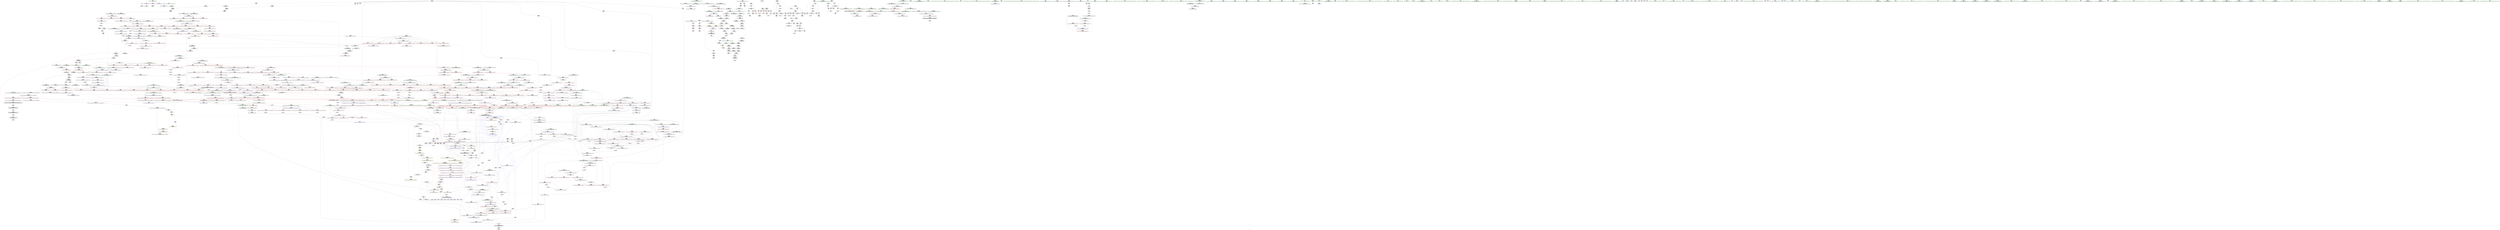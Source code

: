 digraph "SVFG" {
	label="SVFG";

	Node0x55f5d485cb70 [shape=record,color=grey,label="{NodeID: 0\nNullPtr}"];
	Node0x55f5d485cb70 -> Node0x55f5d48bde70[style=solid];
	Node0x55f5d485cb70 -> Node0x55f5d48d7f80[style=solid];
	Node0x55f5d49c62e0 [shape=record,color=black,label="{NodeID: 1882\n1446 = PHI(1457, )\n}"];
	Node0x55f5d49c62e0 -> Node0x55f5d48c09d0[style=solid];
	Node0x55f5d48c5c70 [shape=record,color=blue,label="{NodeID: 775\n1067\<--1059\n__b.addr\<--__b\n_ZSt22__move_median_to_firstIPiN9__gnu_cxx5__ops15_Iter_less_iterEEvT_S4_S4_S4_T0_\n}"];
	Node0x55f5d48c5c70 -> Node0x55f5d48d32f0[style=dashed];
	Node0x55f5d48c5c70 -> Node0x55f5d48d33c0[style=dashed];
	Node0x55f5d48c5c70 -> Node0x55f5d48d3490[style=dashed];
	Node0x55f5d48c5c70 -> Node0x55f5d48d3560[style=dashed];
	Node0x55f5d48c5c70 -> Node0x55f5d48d3630[style=dashed];
	Node0x55f5d48bc6d0 [shape=record,color=red,label="{NodeID: 443\n542\<--516\n\<--__first.addr\n_ZSt22__final_insertion_sortIPiN9__gnu_cxx5__ops15_Iter_less_iterEEvT_S4_T0_\n}"];
	Node0x55f5d48bc6d0 -> Node0x55f5d48c2390[style=solid];
	Node0x55f5d48fee40 [shape=record,color=grey,label="{NodeID: 1218\n606 = Binary(605, 414, )\n}"];
	Node0x55f5d48fee40 -> Node0x55f5d48ff140[style=solid];
	Node0x55f5d48b0050 [shape=record,color=green,label="{NodeID: 111\n592\<--593\n__mid\<--__mid_field_insensitive\n_ZSt27__unguarded_partition_pivotIPiN9__gnu_cxx5__ops15_Iter_less_iterEET_S4_S4_T0_\n}"];
	Node0x55f5d48b0050 -> Node0x55f5d48bd640[style=solid];
	Node0x55f5d48b0050 -> Node0x55f5d48da6b0[style=solid];
	Node0x55f5d48d2110 [shape=record,color=red,label="{NodeID: 554\n1003\<--985\n\<--__comp.addr\n_ZSt11__push_heapIPiliN9__gnu_cxx5__ops14_Iter_less_valEEvT_T0_S5_T1_RT2_\n|{<s0>58}}"];
	Node0x55f5d48d2110:s0 -> Node0x55f5d49b3bc0[style=solid,color=red];
	Node0x55f5d49419e0 [shape=record,color=black,label="{NodeID: 1329\nMR_2V_2 = PHI(MR_2V_3, MR_2V_1, )\npts\{11 \}\n|{<s0>23}}"];
	Node0x55f5d49419e0:s0 -> Node0x55f5d494caf0[style=dashed,color=red];
	Node0x55f5d48b4f70 [shape=record,color=green,label="{NodeID: 222\n1421\<--1422\n__it.addr\<--__it.addr_field_insensitive\n_ZSt12__miter_baseIPiET_S1_\n}"];
	Node0x55f5d48b4f70 -> Node0x55f5d48d6d70[style=solid];
	Node0x55f5d48b4f70 -> Node0x55f5d48c7cf0[style=solid];
	Node0x55f5d49bcfa0 [shape=record,color=black,label="{NodeID: 1772\n1039 = PHI(983, )\n2nd arg _ZNK9__gnu_cxx5__ops14_Iter_less_valclIPiiEEbT_RT0_ }"];
	Node0x55f5d49bcfa0 -> Node0x55f5d48c5a00[style=solid];
	Node0x55f5d48d7b40 [shape=record,color=red,label="{NodeID: 665\n1520\<--1519\n\<--\n_ZNK9__gnu_cxx5__ops14_Val_less_iterclIiPiEEbRT_T0_\n}"];
	Node0x55f5d48d7b40 -> Node0x55f5d4903640[style=solid];
	Node0x55f5d4950990 [shape=record,color=yellow,style=double,label="{NodeID: 1440\n27V_1 = ENCHI(MR_27V_0)\npts\{1 \}\nFun[main]|{|<s2>15}}"];
	Node0x55f5d4950990 -> Node0x55f5d48c40d0[style=dashed];
	Node0x55f5d4950990 -> Node0x55f5d48c41a0[style=dashed];
	Node0x55f5d4950990:s2 -> Node0x55f5d493de40[style=dashed,color=red];
	Node0x55f5d48c2d50 [shape=record,color=purple,label="{NodeID: 333\n1283\<--1282\nincdec.ptr\<--\n_ZSt16__insertion_sortIPiN9__gnu_cxx5__ops15_Iter_less_iterEEvT_S4_T0_\n}"];
	Node0x55f5d48c2d50 -> Node0x55f5d48c6d80[style=solid];
	Node0x55f5d48ac8d0 [shape=record,color=green,label="{NodeID: 1\n7\<--1\n__dso_handle\<--dummyObj\nGlob }"];
	Node0x55f5d49c6420 [shape=record,color=black,label="{NodeID: 1883\n972 = PHI(946, )\n0th arg _ZSt11__push_heapIPiliN9__gnu_cxx5__ops14_Iter_less_valEEvT_T0_S5_T1_RT2_ }"];
	Node0x55f5d49c6420 -> Node0x55f5d48dc8d0[style=solid];
	Node0x55f5d48c5d40 [shape=record,color=blue,label="{NodeID: 776\n1069\<--1060\n__c.addr\<--__c\n_ZSt22__move_median_to_firstIPiN9__gnu_cxx5__ops15_Iter_less_iterEEvT_S4_S4_S4_T0_\n}"];
	Node0x55f5d48c5d40 -> Node0x55f5d48d3700[style=dashed];
	Node0x55f5d48c5d40 -> Node0x55f5d48d37d0[style=dashed];
	Node0x55f5d48c5d40 -> Node0x55f5d48d38a0[style=dashed];
	Node0x55f5d48c5d40 -> Node0x55f5d48d3970[style=dashed];
	Node0x55f5d48c5d40 -> Node0x55f5d48d3a40[style=dashed];
	Node0x55f5d48c5d40 -> Node0x55f5d48d3b10[style=dashed];
	Node0x55f5d48bc7a0 [shape=record,color=red,label="{NodeID: 444\n549\<--516\n\<--__first.addr\n_ZSt22__final_insertion_sortIPiN9__gnu_cxx5__ops15_Iter_less_iterEEvT_S4_T0_\n|{<s0>35}}"];
	Node0x55f5d48bc7a0:s0 -> Node0x55f5d49c04a0[style=solid,color=red];
	Node0x55f5d48fefc0 [shape=record,color=grey,label="{NodeID: 1219\n191 = Binary(190, 88, )\n}"];
	Node0x55f5d48fefc0 -> Node0x55f5d48d8a40[style=solid];
	Node0x55f5d48b0120 [shape=record,color=green,label="{NodeID: 112\n594\<--595\nagg.tmp\<--agg.tmp_field_insensitive\n_ZSt27__unguarded_partition_pivotIPiN9__gnu_cxx5__ops15_Iter_less_iterEET_S4_S4_T0_\n}"];
	Node0x55f5d48d21e0 [shape=record,color=red,label="{NodeID: 555\n1005\<--987\n\<--__parent\n_ZSt11__push_heapIPiliN9__gnu_cxx5__ops14_Iter_less_valEEvT_T0_S5_T1_RT2_\n}"];
	Node0x55f5d4941ee0 [shape=record,color=black,label="{NodeID: 1330\nMR_34V_3 = PHI(MR_34V_4, MR_34V_2, )\npts\{242 \}\n}"];
	Node0x55f5d4941ee0 -> Node0x55f5d48ba240[style=dashed];
	Node0x55f5d4941ee0 -> Node0x55f5d48ba310[style=dashed];
	Node0x55f5d4941ee0 -> Node0x55f5d48ba3e0[style=dashed];
	Node0x55f5d4941ee0 -> Node0x55f5d48d8f20[style=dashed];
	Node0x55f5d48b5040 [shape=record,color=green,label="{NodeID: 223\n1430\<--1431\n__first.addr\<--__first.addr_field_insensitive\n_ZSt22__copy_move_backward_aILb1EPiS0_ET1_T0_S2_S1_\n}"];
	Node0x55f5d48b5040 -> Node0x55f5d48d6e40[style=solid];
	Node0x55f5d48b5040 -> Node0x55f5d48c7dc0[style=solid];
	Node0x55f5d49bd0e0 [shape=record,color=black,label="{NodeID: 1773\n777 = PHI(631, 850, 1061, 1061, 1061, 1061, 1061, 1130, 1130, 1222, )\n0th arg _ZNK9__gnu_cxx5__ops15_Iter_less_iterclIPiS3_EEbT_T0_ }"];
	Node0x55f5d49bd0e0 -> Node0x55f5d48db480[style=solid];
	Node0x55f5d48d7c10 [shape=record,color=red,label="{NodeID: 666\n1522\<--1521\n\<--\n_ZNK9__gnu_cxx5__ops14_Val_less_iterclIiPiEEbRT_T0_\n}"];
	Node0x55f5d48d7c10 -> Node0x55f5d4903640[style=solid];
	Node0x55f5d48c2e20 [shape=record,color=purple,label="{NodeID: 334\n1318\<--1317\nincdec.ptr\<--\n_ZSt26__unguarded_insertion_sortIPiN9__gnu_cxx5__ops15_Iter_less_iterEEvT_S4_T0_\n}"];
	Node0x55f5d48c2e20 -> Node0x55f5d48c70c0[style=solid];
	Node0x55f5d48ac960 [shape=record,color=green,label="{NodeID: 2\n12\<--1\n_ZSt3cin\<--dummyObj\nGlob }"];
	Node0x55f5d49c6560 [shape=record,color=black,label="{NodeID: 1884\n973 = PHI(947, )\n1st arg _ZSt11__push_heapIPiliN9__gnu_cxx5__ops14_Iter_less_valEEvT_T0_S5_T1_RT2_ }"];
	Node0x55f5d49c6560 -> Node0x55f5d48dc9a0[style=solid];
	Node0x55f5d48c5e10 [shape=record,color=blue,label="{NodeID: 777\n1132\<--1127\n__first.addr\<--__first\n_ZSt21__unguarded_partitionIPiN9__gnu_cxx5__ops15_Iter_less_iterEET_S4_S4_S4_T0_\n}"];
	Node0x55f5d48c5e10 -> Node0x55f5d4935fc0[style=dashed];
	Node0x55f5d48bc870 [shape=record,color=red,label="{NodeID: 445\n528\<--518\n\<--__last.addr\n_ZSt22__final_insertion_sortIPiN9__gnu_cxx5__ops15_Iter_less_iterEEvT_S4_T0_\n}"];
	Node0x55f5d48bc870 -> Node0x55f5d48bf8c0[style=solid];
	Node0x55f5d48ff140 [shape=record,color=grey,label="{NodeID: 1220\n607 = Binary(606, 419, )\n}"];
	Node0x55f5d48b01f0 [shape=record,color=green,label="{NodeID: 113\n596\<--597\nagg.tmp4\<--agg.tmp4_field_insensitive\n_ZSt27__unguarded_partition_pivotIPiN9__gnu_cxx5__ops15_Iter_less_iterEET_S4_S4_T0_\n}"];
	Node0x55f5d48d22b0 [shape=record,color=red,label="{NodeID: 556\n1014\<--987\n\<--__parent\n_ZSt11__push_heapIPiliN9__gnu_cxx5__ops14_Iter_less_valEEvT_T0_S5_T1_RT2_\n}"];
	Node0x55f5d49423e0 [shape=record,color=black,label="{NodeID: 1331\nMR_8V_3 = PHI(MR_8V_4, MR_8V_2, )\npts\{57 \}\n}"];
	Node0x55f5d49423e0 -> Node0x55f5d48c49c0[style=dashed];
	Node0x55f5d49423e0 -> Node0x55f5d48c4a90[style=dashed];
	Node0x55f5d49423e0 -> Node0x55f5d48c4b60[style=dashed];
	Node0x55f5d49423e0 -> Node0x55f5d48d8150[style=dashed];
	Node0x55f5d48b5110 [shape=record,color=green,label="{NodeID: 224\n1432\<--1433\n__last.addr\<--__last.addr_field_insensitive\n_ZSt22__copy_move_backward_aILb1EPiS0_ET1_T0_S2_S1_\n}"];
	Node0x55f5d48b5110 -> Node0x55f5d48d6f10[style=solid];
	Node0x55f5d48b5110 -> Node0x55f5d48c7e90[style=solid];
	Node0x55f5d49bd970 [shape=record,color=black,label="{NodeID: 1774\n778 = PHI(656, 889, 1075, 1079, 1089, 1103, 1111, 1143, 1155, 1253, )\n1st arg _ZNK9__gnu_cxx5__ops15_Iter_less_iterclIPiS3_EEbT_T0_ }"];
	Node0x55f5d49bd970 -> Node0x55f5d48db550[style=solid];
	Node0x55f5d48d7ce0 [shape=record,color=red,label="{NodeID: 667\n1534\<--1533\ndummyVal\<--offset_0\n_ZNSt20__copy_move_backwardILb1ELb1ESt26random_access_iterator_tagE13__copy_move_bIiEEPT_PKS3_S6_S4_\n}"];
	Node0x55f5d48d7ce0 -> Node0x55f5d48c8510[style=solid];
	Node0x55f5d48c2ef0 [shape=record,color=purple,label="{NodeID: 335\n1364\<--1363\nincdec.ptr\<--\n_ZSt25__unguarded_linear_insertIPiN9__gnu_cxx5__ops14_Val_less_iterEEvT_T0_\n}"];
	Node0x55f5d48c2ef0 -> Node0x55f5d48c7670[style=solid];
	Node0x55f5d48acc10 [shape=record,color=green,label="{NodeID: 3\n15\<--1\n_ZSt4cout\<--dummyObj\nGlob }"];
	Node0x55f5d49c66a0 [shape=record,color=black,label="{NodeID: 1885\n974 = PHI(948, )\n2nd arg _ZSt11__push_heapIPiliN9__gnu_cxx5__ops14_Iter_less_valEEvT_T0_S5_T1_RT2_ }"];
	Node0x55f5d49c66a0 -> Node0x55f5d48dca70[style=solid];
	Node0x55f5d48c5ee0 [shape=record,color=blue,label="{NodeID: 778\n1134\<--1128\n__last.addr\<--__last\n_ZSt21__unguarded_partitionIPiN9__gnu_cxx5__ops15_Iter_less_iterEET_S4_S4_S4_T0_\n}"];
	Node0x55f5d48c5ee0 -> Node0x55f5d48d40c0[style=dashed];
	Node0x55f5d48c5ee0 -> Node0x55f5d48c6150[style=dashed];
	Node0x55f5d48bc940 [shape=record,color=red,label="{NodeID: 446\n544\<--518\n\<--__last.addr\n_ZSt22__final_insertion_sortIPiN9__gnu_cxx5__ops15_Iter_less_iterEEvT_S4_T0_\n|{<s0>34}}"];
	Node0x55f5d48bc940:s0 -> Node0x55f5d49c9a00[style=solid,color=red];
	Node0x55f5d48ff2c0 [shape=record,color=grey,label="{NodeID: 1221\n605 = Binary(603, 604, )\n}"];
	Node0x55f5d48ff2c0 -> Node0x55f5d48fee40[style=solid];
	Node0x55f5d48b55b0 [shape=record,color=green,label="{NodeID: 114\n617\<--618\n_ZSt22__move_median_to_firstIPiN9__gnu_cxx5__ops15_Iter_less_iterEEvT_S4_S4_S4_T0_\<--_ZSt22__move_median_to_firstIPiN9__gnu_cxx5__ops15_Iter_less_iterEEvT_S4_S4_S4_T0__field_insensitive\n}"];
	Node0x55f5d48d2380 [shape=record,color=red,label="{NodeID: 557\n1022\<--987\n\<--__parent\n_ZSt11__push_heapIPiliN9__gnu_cxx5__ops14_Iter_less_valEEvT_T0_S5_T1_RT2_\n}"];
	Node0x55f5d48d2380 -> Node0x55f5d48dce80[style=solid];
	Node0x55f5d49428e0 [shape=record,color=black,label="{NodeID: 1332\nMR_2V_3 = PHI(MR_2V_5, MR_2V_2, )\npts\{11 \}\n|{|<s1>36|<s2>41|<s3>42|<s4>42|<s5>42}}"];
	Node0x55f5d49428e0 -> Node0x55f5d49428e0[style=dashed];
	Node0x55f5d49428e0:s1 -> Node0x55f5d496e3f0[style=dashed,color=blue];
	Node0x55f5d49428e0:s2 -> Node0x55f5d4950e20[style=dashed,color=red];
	Node0x55f5d49428e0:s3 -> Node0x55f5d48cfbb0[style=dashed,color=red];
	Node0x55f5d49428e0:s4 -> Node0x55f5d48cfc80[style=dashed,color=red];
	Node0x55f5d49428e0:s5 -> Node0x55f5d48dbb00[style=dashed,color=red];
	Node0x55f5d48b51e0 [shape=record,color=green,label="{NodeID: 225\n1434\<--1435\n__result.addr\<--__result.addr_field_insensitive\n_ZSt22__copy_move_backward_aILb1EPiS0_ET1_T0_S2_S1_\n}"];
	Node0x55f5d48b51e0 -> Node0x55f5d48d6fe0[style=solid];
	Node0x55f5d48b51e0 -> Node0x55f5d48c7f60[style=solid];
	Node0x55f5d49bdcf0 [shape=record,color=black,label="{NodeID: 1775\n779 = PHI(657, 893, 1076, 1080, 1090, 1104, 1112, 1144, 1156, 1254, )\n2nd arg _ZNK9__gnu_cxx5__ops15_Iter_less_iterclIPiS3_EEbT_T0_ }"];
	Node0x55f5d49bdcf0 -> Node0x55f5d48db620[style=solid];
	Node0x55f5d48d7db0 [shape=record,color=blue,label="{NodeID: 668\n1529\<--23\nllvm.global_ctors_0\<--\nGlob }"];
	Node0x55f5d48c2fc0 [shape=record,color=purple,label="{NodeID: 336\n1380\<--1379\nincdec.ptr3\<--\n_ZSt25__unguarded_linear_insertIPiN9__gnu_cxx5__ops14_Val_less_iterEEvT_T0_\n}"];
	Node0x55f5d48c2fc0 -> Node0x55f5d48c78e0[style=solid];
	Node0x55f5d48acca0 [shape=record,color=green,label="{NodeID: 4\n18\<--1\n.str\<--dummyObj\nGlob }"];
	Node0x55f5d49c67e0 [shape=record,color=black,label="{NodeID: 1886\n975 = PHI(950, )\n3rd arg _ZSt11__push_heapIPiliN9__gnu_cxx5__ops14_Iter_less_valEEvT_T0_S5_T1_RT2_ }"];
	Node0x55f5d49c67e0 -> Node0x55f5d48dcb40[style=solid];
	Node0x55f5d48c5fb0 [shape=record,color=blue,label="{NodeID: 779\n1136\<--1129\n__pivot.addr\<--__pivot\n_ZSt21__unguarded_partitionIPiN9__gnu_cxx5__ops15_Iter_less_iterEET_S4_S4_S4_T0_\n}"];
	Node0x55f5d48c5fb0 -> Node0x55f5d48d44d0[style=dashed];
	Node0x55f5d48c5fb0 -> Node0x55f5d48d45a0[style=dashed];
	Node0x55f5d48bca10 [shape=record,color=red,label="{NodeID: 447\n550\<--518\n\<--__last.addr\n_ZSt22__final_insertion_sortIPiN9__gnu_cxx5__ops15_Iter_less_iterEEvT_S4_T0_\n|{<s0>35}}"];
	Node0x55f5d48bca10:s0 -> Node0x55f5d49c06b0[style=solid,color=red];
	Node0x55f5d48ff440 [shape=record,color=grey,label="{NodeID: 1222\n897 = Binary(896, 480, )\n}"];
	Node0x55f5d48ff440 -> Node0x55f5d48dc250[style=solid];
	Node0x55f5d48b5640 [shape=record,color=green,label="{NodeID: 115\n624\<--625\n_ZSt21__unguarded_partitionIPiN9__gnu_cxx5__ops15_Iter_less_iterEET_S4_S4_S4_T0_\<--_ZSt21__unguarded_partitionIPiN9__gnu_cxx5__ops15_Iter_less_iterEET_S4_S4_S4_T0__field_insensitive\n}"];
	Node0x55f5d48d2450 [shape=record,color=red,label="{NodeID: 558\n1017\<--1016\n\<--call2\n_ZSt11__push_heapIPiliN9__gnu_cxx5__ops14_Iter_less_valEEvT_T0_S5_T1_RT2_\n}"];
	Node0x55f5d48d2450 -> Node0x55f5d48dcdb0[style=solid];
	Node0x55f5d4942de0 [shape=record,color=black,label="{NodeID: 1333\nMR_108V_3 = PHI(MR_108V_4, MR_108V_2, )\npts\{640 \}\n}"];
	Node0x55f5d4942de0 -> Node0x55f5d48cdcd0[style=dashed];
	Node0x55f5d4942de0 -> Node0x55f5d48cdda0[style=dashed];
	Node0x55f5d4942de0 -> Node0x55f5d48cde70[style=dashed];
	Node0x55f5d4942de0 -> Node0x55f5d48cdf40[style=dashed];
	Node0x55f5d4942de0 -> Node0x55f5d48daac0[style=dashed];
	Node0x55f5d48b52b0 [shape=record,color=green,label="{NodeID: 226\n1436\<--1437\n__simple\<--__simple_field_insensitive\n_ZSt22__copy_move_backward_aILb1EPiS0_ET1_T0_S2_S1_\n}"];
	Node0x55f5d48b52b0 -> Node0x55f5d48c8030[style=solid];
	Node0x55f5d49be070 [shape=record,color=black,label="{NodeID: 1776\n1057 = PHI(610, )\n0th arg _ZSt22__move_median_to_firstIPiN9__gnu_cxx5__ops15_Iter_less_iterEEvT_S4_S4_S4_T0_ }"];
	Node0x55f5d49be070 -> Node0x55f5d48c5ad0[style=solid];
	Node0x55f5d48d7e80 [shape=record,color=blue,label="{NodeID: 669\n1530\<--24\nllvm.global_ctors_1\<--_GLOBAL__sub_I_mengrao_1_1.cpp\nGlob }"];
	Node0x55f5d48c3090 [shape=record,color=purple,label="{NodeID: 337\n1532\<--1486\noffset_0\<--\n}"];
	Node0x55f5d48c3090 -> Node0x55f5d48c8510[style=solid];
	Node0x55f5d48acd30 [shape=record,color=green,label="{NodeID: 5\n20\<--1\n.str.1\<--dummyObj\nGlob }"];
	Node0x55f5d49c6920 [shape=record,color=black,label="{NodeID: 1887\n976 = PHI(864, )\n4th arg _ZSt11__push_heapIPiliN9__gnu_cxx5__ops14_Iter_less_valEEvT_T0_S5_T1_RT2_ }"];
	Node0x55f5d49c6920 -> Node0x55f5d48dcc10[style=solid];
	Node0x55f5d48c6080 [shape=record,color=blue,label="{NodeID: 780\n1132\<--1148\n__first.addr\<--incdec.ptr\n_ZSt21__unguarded_partitionIPiN9__gnu_cxx5__ops15_Iter_less_iterEET_S4_S4_S4_T0_\n}"];
	Node0x55f5d48c6080 -> Node0x55f5d4935fc0[style=dashed];
	Node0x55f5d48bcae0 [shape=record,color=red,label="{NodeID: 448\n571\<--560\n\<--__first.addr\n_ZSt14__partial_sortIPiN9__gnu_cxx5__ops15_Iter_less_iterEEvT_S4_S4_T0_\n|{<s0>36}}"];
	Node0x55f5d48bcae0:s0 -> Node0x55f5d49bfe60[style=solid,color=red];
	Node0x55f5d48ff5c0 [shape=record,color=grey,label="{NodeID: 1223\n149 = Binary(148, 88, )\n}"];
	Node0x55f5d48ff5c0 -> Node0x55f5d4900640[style=solid];
	Node0x55f5d48b5710 [shape=record,color=green,label="{NodeID: 116\n631\<--632\n__comp\<--__comp_field_insensitive\n_ZSt13__heap_selectIPiN9__gnu_cxx5__ops15_Iter_less_iterEEvT_S4_S4_T0_\n|{<s0>40|<s1>41|<s2>42}}"];
	Node0x55f5d48b5710:s0 -> Node0x55f5d49c8b60[style=solid,color=red];
	Node0x55f5d48b5710:s1 -> Node0x55f5d49bd0e0[style=solid,color=red];
	Node0x55f5d48b5710:s2 -> Node0x55f5d49bec10[style=solid,color=red];
	Node0x55f5d48d2520 [shape=record,color=red,label="{NodeID: 559\n1030\<--1029\n\<--call6\n_ZSt11__push_heapIPiliN9__gnu_cxx5__ops14_Iter_less_valEEvT_T0_S5_T1_RT2_\n}"];
	Node0x55f5d48d2520 -> Node0x55f5d48c5790[style=solid];
	Node0x55f5d48b5380 [shape=record,color=green,label="{NodeID: 227\n1447\<--1448\n_ZNSt20__copy_move_backwardILb1ELb1ESt26random_access_iterator_tagE13__copy_move_bIiEEPT_PKS3_S6_S4_\<--_ZNSt20__copy_move_backwardILb1ELb1ESt26random_access_iterator_tagE13__copy_move_bIiEEPT_PKS3_S6_S4__field_insensitive\n}"];
	Node0x55f5d49be180 [shape=record,color=black,label="{NodeID: 1777\n1058 = PHI(612, )\n1st arg _ZSt22__move_median_to_firstIPiN9__gnu_cxx5__ops15_Iter_less_iterEEvT_S4_S4_S4_T0_ }"];
	Node0x55f5d49be180 -> Node0x55f5d48c5ba0[style=solid];
	Node0x55f5d48d7f80 [shape=record,color=blue, style = dotted,label="{NodeID: 670\n1531\<--3\nllvm.global_ctors_2\<--dummyVal\nGlob }"];
	Node0x55f5d4950e20 [shape=record,color=yellow,style=double,label="{NodeID: 1445\n2V_1 = ENCHI(MR_2V_0)\npts\{11 \}\nFun[_ZNK9__gnu_cxx5__ops15_Iter_less_iterclIPiS3_EEbT_T0_]}"];
	Node0x55f5d4950e20 -> Node0x55f5d48cf460[style=dashed];
	Node0x55f5d4950e20 -> Node0x55f5d48cf530[style=dashed];
	Node0x55f5d48c3160 [shape=record,color=purple,label="{NodeID: 338\n1533\<--1488\noffset_0\<--\n}"];
	Node0x55f5d48c3160 -> Node0x55f5d48d7ce0[style=solid];
	Node0x55f5d48acdc0 [shape=record,color=green,label="{NodeID: 6\n23\<--1\n\<--dummyObj\nCan only get source location for instruction, argument, global var or function.}"];
	Node0x55f5d49c6a60 [shape=record,color=black,label="{NodeID: 1888\n435 = PHI(406, 488, )\n0th arg _ZSt16__introsort_loopIPilN9__gnu_cxx5__ops15_Iter_less_iterEEvT_S4_T0_T1_ }"];
	Node0x55f5d49c6a60 -> Node0x55f5d48d9b50[style=solid];
	Node0x55f5d48c6150 [shape=record,color=blue,label="{NodeID: 781\n1134\<--1152\n__last.addr\<--incdec.ptr3\n_ZSt21__unguarded_partitionIPiN9__gnu_cxx5__ops15_Iter_less_iterEET_S4_S4_S4_T0_\n}"];
	Node0x55f5d48c6150 -> Node0x55f5d49327a0[style=dashed];
	Node0x55f5d48bcbb0 [shape=record,color=red,label="{NodeID: 449\n577\<--560\n\<--__first.addr\n_ZSt14__partial_sortIPiN9__gnu_cxx5__ops15_Iter_less_iterEEvT_S4_S4_T0_\n|{<s0>37}}"];
	Node0x55f5d48bcbb0:s0 -> Node0x55f5d49bed60[style=solid,color=red];
	Node0x55f5d48ff740 [shape=record,color=grey,label="{NodeID: 1224\n892 = Binary(891, 696, )\n}"];
	Node0x55f5d48b57e0 [shape=record,color=green,label="{NodeID: 117\n633\<--634\n__first.addr\<--__first.addr_field_insensitive\n_ZSt13__heap_selectIPiN9__gnu_cxx5__ops15_Iter_less_iterEEvT_S4_S4_T0_\n}"];
	Node0x55f5d48b57e0 -> Node0x55f5d48cd720[style=solid];
	Node0x55f5d48b57e0 -> Node0x55f5d48cd7f0[style=solid];
	Node0x55f5d48b57e0 -> Node0x55f5d48cd8c0[style=solid];
	Node0x55f5d48b57e0 -> Node0x55f5d48da780[style=solid];
	Node0x55f5d48d25f0 [shape=record,color=red,label="{NodeID: 560\n1049\<--1040\nthis1\<--this.addr\n_ZNK9__gnu_cxx5__ops14_Iter_less_valclIPiiEEbT_RT0_\n}"];
	Node0x55f5d49437e0 [shape=record,color=black,label="{NodeID: 1335\nMR_2V_3 = PHI(MR_2V_6, MR_2V_1, )\npts\{11 \}\n|{|<s2>79|<s3>81|<s4>84|<s5>84}}"];
	Node0x55f5d49437e0 -> Node0x55f5d48d5920[style=dashed];
	Node0x55f5d49437e0 -> Node0x55f5d49341f0[style=dashed];
	Node0x55f5d49437e0:s2 -> Node0x55f5d4950e20[style=dashed,color=red];
	Node0x55f5d49437e0:s3 -> Node0x55f5d49526f0[style=dashed,color=red];
	Node0x55f5d49437e0:s4 -> Node0x55f5d48d6890[style=dashed,color=red];
	Node0x55f5d49437e0:s5 -> Node0x55f5d49455e0[style=dashed,color=red];
	Node0x55f5d48b5480 [shape=record,color=green,label="{NodeID: 228\n1452\<--1453\n__it.addr\<--__it.addr_field_insensitive\n_ZSt12__niter_baseIPiET_S1_\n}"];
	Node0x55f5d48b5480 -> Node0x55f5d48d70b0[style=solid];
	Node0x55f5d48b5480 -> Node0x55f5d48c8100[style=solid];
	Node0x55f5d49be290 [shape=record,color=black,label="{NodeID: 1778\n1059 = PHI(613, )\n2nd arg _ZSt22__move_median_to_firstIPiN9__gnu_cxx5__ops15_Iter_less_iterEEvT_S4_S4_S4_T0_ }"];
	Node0x55f5d49be290 -> Node0x55f5d48c5c70[style=solid];
	Node0x55f5d48d8080 [shape=record,color=blue,label="{NodeID: 671\n56\<--75\ni\<--\n_Z5solvev\n}"];
	Node0x55f5d48d8080 -> Node0x55f5d49423e0[style=dashed];
	Node0x55f5d48c3230 [shape=record,color=purple,label="{NodeID: 339\n94\<--8\nadd.ptr\<--a\n_Z5solvev\n|{<s0>6}}"];
	Node0x55f5d48c3230:s0 -> Node0x55f5d49c8d80[style=solid,color=red];
	Node0x55f5d48ad600 [shape=record,color=green,label="{NodeID: 7\n75\<--1\n\<--dummyObj\nCan only get source location for instruction, argument, global var or function.}"];
	Node0x55f5d49c6c70 [shape=record,color=black,label="{NodeID: 1889\n436 = PHI(407, 489, )\n1st arg _ZSt16__introsort_loopIPilN9__gnu_cxx5__ops15_Iter_less_iterEEvT_S4_T0_T1_ }"];
	Node0x55f5d49c6c70 -> Node0x55f5d48d9c20[style=solid];
	Node0x55f5d48c6220 [shape=record,color=blue,label="{NodeID: 782\n1134\<--1160\n__last.addr\<--incdec.ptr7\n_ZSt21__unguarded_partitionIPiN9__gnu_cxx5__ops15_Iter_less_iterEET_S4_S4_S4_T0_\n}"];
	Node0x55f5d48c6220 -> Node0x55f5d49327a0[style=dashed];
	Node0x55f5d48bcc80 [shape=record,color=red,label="{NodeID: 450\n572\<--562\n\<--__middle.addr\n_ZSt14__partial_sortIPiN9__gnu_cxx5__ops15_Iter_less_iterEEvT_S4_S4_T0_\n|{<s0>36}}"];
	Node0x55f5d48bcc80:s0 -> Node0x55f5d49bffa0[style=solid,color=red];
	Node0x55f5d48ff8c0 [shape=record,color=grey,label="{NodeID: 1225\n884 = Binary(883, 696, )\n}"];
	Node0x55f5d48ff8c0 -> Node0x55f5d48ffa40[style=solid];
	Node0x55f5d48b58b0 [shape=record,color=green,label="{NodeID: 118\n635\<--636\n__middle.addr\<--__middle.addr_field_insensitive\n_ZSt13__heap_selectIPiN9__gnu_cxx5__ops15_Iter_less_iterEEvT_S4_S4_T0_\n}"];
	Node0x55f5d48b58b0 -> Node0x55f5d48cd990[style=solid];
	Node0x55f5d48b58b0 -> Node0x55f5d48cda60[style=solid];
	Node0x55f5d48b58b0 -> Node0x55f5d48cdb30[style=solid];
	Node0x55f5d48b58b0 -> Node0x55f5d48da850[style=solid];
	Node0x55f5d48d26c0 [shape=record,color=red,label="{NodeID: 561\n1050\<--1042\n\<--__it.addr\n_ZNK9__gnu_cxx5__ops14_Iter_less_valclIPiiEEbT_RT0_\n}"];
	Node0x55f5d48d26c0 -> Node0x55f5d48d2860[style=solid];
	Node0x55f5d48bd700 [shape=record,color=green,label="{NodeID: 229\n1461\<--1462\n__first.addr\<--__first.addr_field_insensitive\n_ZNSt20__copy_move_backwardILb1ELb1ESt26random_access_iterator_tagE13__copy_move_bIiEEPT_PKS3_S6_S4_\n}"];
	Node0x55f5d48bd700 -> Node0x55f5d48d7180[style=solid];
	Node0x55f5d48bd700 -> Node0x55f5d48d7250[style=solid];
	Node0x55f5d48bd700 -> Node0x55f5d48c81d0[style=solid];
	Node0x55f5d49be3a0 [shape=record,color=black,label="{NodeID: 1779\n1060 = PHI(615, )\n3rd arg _ZSt22__move_median_to_firstIPiN9__gnu_cxx5__ops15_Iter_less_iterEEvT_S4_S4_S4_T0_ }"];
	Node0x55f5d49be3a0 -> Node0x55f5d48c5d40[style=solid];
	Node0x55f5d48d8150 [shape=record,color=blue,label="{NodeID: 672\n56\<--87\ni\<--inc\n_Z5solvev\n}"];
	Node0x55f5d48d8150 -> Node0x55f5d49423e0[style=dashed];
	Node0x55f5d48c3300 [shape=record,color=purple,label="{NodeID: 340\n252\<--13\nadd.ptr\<--\nmain\n}"];
	Node0x55f5d48c3300 -> Node0x55f5d48bebc0[style=solid];
	Node0x55f5d48ad690 [shape=record,color=green,label="{NodeID: 8\n88\<--1\n\<--dummyObj\nCan only get source location for instruction, argument, global var or function.}"];
	Node0x55f5d49c6df0 [shape=record,color=black,label="{NodeID: 1890\n437 = PHI(418, 490, )\n2nd arg _ZSt16__introsort_loopIPilN9__gnu_cxx5__ops15_Iter_less_iterEEvT_S4_T0_T1_ }"];
	Node0x55f5d49c6df0 -> Node0x55f5d48d9cf0[style=solid];
	Node0x55f5d48c62f0 [shape=record,color=blue,label="{NodeID: 783\n1132\<--1173\n__first.addr\<--incdec.ptr9\n_ZSt21__unguarded_partitionIPiN9__gnu_cxx5__ops15_Iter_less_iterEET_S4_S4_S4_T0_\n}"];
	Node0x55f5d48c62f0 -> Node0x55f5d4935fc0[style=dashed];
	Node0x55f5d48bcd50 [shape=record,color=red,label="{NodeID: 451\n578\<--562\n\<--__middle.addr\n_ZSt14__partial_sortIPiN9__gnu_cxx5__ops15_Iter_less_iterEEvT_S4_S4_T0_\n|{<s0>37}}"];
	Node0x55f5d48bcd50:s0 -> Node0x55f5d49bee70[style=solid,color=red];
	Node0x55f5d48ffa40 [shape=record,color=grey,label="{NodeID: 1226\n885 = Binary(419, 884, )\n}"];
	Node0x55f5d48ffa40 -> Node0x55f5d48dc180[style=solid];
	Node0x55f5d48b5980 [shape=record,color=green,label="{NodeID: 119\n637\<--638\n__last.addr\<--__last.addr_field_insensitive\n_ZSt13__heap_selectIPiN9__gnu_cxx5__ops15_Iter_less_iterEEvT_S4_S4_T0_\n}"];
	Node0x55f5d48b5980 -> Node0x55f5d48cdc00[style=solid];
	Node0x55f5d48b5980 -> Node0x55f5d48da920[style=solid];
	Node0x55f5d48d2790 [shape=record,color=red,label="{NodeID: 562\n1052\<--1044\n\<--__val.addr\n_ZNK9__gnu_cxx5__ops14_Iter_less_valclIPiiEEbT_RT0_\n}"];
	Node0x55f5d48d2790 -> Node0x55f5d48d2930[style=solid];
	Node0x55f5d48bd790 [shape=record,color=green,label="{NodeID: 230\n1463\<--1464\n__last.addr\<--__last.addr_field_insensitive\n_ZNSt20__copy_move_backwardILb1ELb1ESt26random_access_iterator_tagE13__copy_move_bIiEEPT_PKS3_S6_S4_\n}"];
	Node0x55f5d48bd790 -> Node0x55f5d48d7320[style=solid];
	Node0x55f5d48bd790 -> Node0x55f5d48c82a0[style=solid];
	Node0x55f5d49be4b0 [shape=record,color=black,label="{NodeID: 1780\n584 = PHI(482, )\n0th arg _ZSt27__unguarded_partition_pivotIPiN9__gnu_cxx5__ops15_Iter_less_iterEET_S4_S4_T0_ }"];
	Node0x55f5d49be4b0 -> Node0x55f5d48da510[style=solid];
	Node0x55f5d48d8220 [shape=record,color=blue,label="{NodeID: 673\n58\<--88\ni6\<--\n_Z5solvev\n}"];
	Node0x55f5d48d8220 -> Node0x55f5d48c4c30[style=dashed];
	Node0x55f5d48d8220 -> Node0x55f5d48c4d00[style=dashed];
	Node0x55f5d48d8220 -> Node0x55f5d48c4dd0[style=dashed];
	Node0x55f5d48d8220 -> Node0x55f5d48c4ea0[style=dashed];
	Node0x55f5d48d8220 -> Node0x55f5d48d83c0[style=dashed];
	Node0x55f5d48d8220 -> Node0x55f5d4936ec0[style=dashed];
	Node0x55f5d48c33d0 [shape=record,color=purple,label="{NodeID: 341\n261\<--16\nadd.ptr5\<--\nmain\n}"];
	Node0x55f5d48c33d0 -> Node0x55f5d48bed60[style=solid];
	Node0x55f5d48ad720 [shape=record,color=green,label="{NodeID: 9\n108\<--1\n\<--dummyObj\nCan only get source location for instruction, argument, global var or function.}"];
	Node0x55f5d49c6f70 [shape=record,color=black,label="{NodeID: 1891\n1451 = PHI(1407, 1411, 1413, )\n0th arg _ZSt12__niter_baseIPiET_S1_ }"];
	Node0x55f5d49c6f70 -> Node0x55f5d48c8100[style=solid];
	Node0x55f5d48c63c0 [shape=record,color=blue,label="{NodeID: 784\n1179\<--1177\n__a.addr\<--__a\n_ZSt9iter_swapIPiS0_EvT_T0_\n}"];
	Node0x55f5d48c63c0 -> Node0x55f5d48d4670[style=dashed];
	Node0x55f5d48bce20 [shape=record,color=red,label="{NodeID: 452\n573\<--564\n\<--__last.addr\n_ZSt14__partial_sortIPiN9__gnu_cxx5__ops15_Iter_less_iterEEvT_S4_S4_T0_\n|{<s0>36}}"];
	Node0x55f5d48bce20:s0 -> Node0x55f5d49c00e0[style=solid,color=red];
	Node0x55f5d48ffbc0 [shape=record,color=grey,label="{NodeID: 1227\n880 = Binary(879, 419, )\n}"];
	Node0x55f5d48ffbc0 -> Node0x55f5d4903c40[style=solid];
	Node0x55f5d48b5a50 [shape=record,color=green,label="{NodeID: 120\n639\<--640\n__i\<--__i_field_insensitive\n_ZSt13__heap_selectIPiN9__gnu_cxx5__ops15_Iter_less_iterEEvT_S4_S4_T0_\n}"];
	Node0x55f5d48b5a50 -> Node0x55f5d48cdcd0[style=solid];
	Node0x55f5d48b5a50 -> Node0x55f5d48cdda0[style=solid];
	Node0x55f5d48b5a50 -> Node0x55f5d48cde70[style=solid];
	Node0x55f5d48b5a50 -> Node0x55f5d48cdf40[style=solid];
	Node0x55f5d48b5a50 -> Node0x55f5d48da9f0[style=solid];
	Node0x55f5d48b5a50 -> Node0x55f5d48daac0[style=solid];
	Node0x55f5d48d2860 [shape=record,color=red,label="{NodeID: 563\n1051\<--1050\n\<--\n_ZNK9__gnu_cxx5__ops14_Iter_less_valclIPiiEEbT_RT0_\n}"];
	Node0x55f5d48d2860 -> Node0x55f5d49037c0[style=solid];
	Node0x55f5d48bd860 [shape=record,color=green,label="{NodeID: 231\n1465\<--1466\n__result.addr\<--__result.addr_field_insensitive\n_ZNSt20__copy_move_backwardILb1ELb1ESt26random_access_iterator_tagE13__copy_move_bIiEEPT_PKS3_S6_S4_\n}"];
	Node0x55f5d48bd860 -> Node0x55f5d48d73f0[style=solid];
	Node0x55f5d48bd860 -> Node0x55f5d48d74c0[style=solid];
	Node0x55f5d48bd860 -> Node0x55f5d48c8370[style=solid];
	Node0x55f5d49be5c0 [shape=record,color=black,label="{NodeID: 1781\n585 = PHI(483, )\n1st arg _ZSt27__unguarded_partition_pivotIPiN9__gnu_cxx5__ops15_Iter_less_iterEET_S4_S4_T0_ }"];
	Node0x55f5d49be5c0 -> Node0x55f5d48da5e0[style=solid];
	Node0x55f5d48d82f0 [shape=record,color=blue,label="{NodeID: 674\n126\<--128\narrayidx14\<--add\n_Z5solvev\n}"];
	Node0x55f5d48d82f0 -> Node0x55f5d48b9bc0[style=dashed];
	Node0x55f5d48d82f0 -> Node0x55f5d48b9c90[style=dashed];
	Node0x55f5d48d82f0 -> Node0x55f5d48b9d60[style=dashed];
	Node0x55f5d48d82f0 -> Node0x55f5d48b9e30[style=dashed];
	Node0x55f5d48d82f0 -> Node0x55f5d48b9f00[style=dashed];
	Node0x55f5d48d82f0 -> Node0x55f5d48d82f0[style=dashed];
	Node0x55f5d48d82f0 -> Node0x55f5d49369c0[style=dashed];
	Node0x55f5d49511d0 [shape=record,color=yellow,style=double,label="{NodeID: 1449\n2V_1 = ENCHI(MR_2V_0)\npts\{11 \}\nFun[_ZSt22__move_median_to_firstIPiN9__gnu_cxx5__ops15_Iter_less_iterEEvT_S4_S4_S4_T0_]|{<s0>61|<s1>62|<s2>63|<s3>64|<s4>65|<s5>66|<s6>67|<s7>68|<s8>69|<s9>70|<s10>71}}"];
	Node0x55f5d49511d0:s0 -> Node0x55f5d4950e20[style=dashed,color=red];
	Node0x55f5d49511d0:s1 -> Node0x55f5d4950e20[style=dashed,color=red];
	Node0x55f5d49511d0:s2 -> Node0x55f5d494ece0[style=dashed,color=red];
	Node0x55f5d49511d0:s3 -> Node0x55f5d4950e20[style=dashed,color=red];
	Node0x55f5d49511d0:s4 -> Node0x55f5d494ece0[style=dashed,color=red];
	Node0x55f5d49511d0:s5 -> Node0x55f5d494ece0[style=dashed,color=red];
	Node0x55f5d49511d0:s6 -> Node0x55f5d4950e20[style=dashed,color=red];
	Node0x55f5d49511d0:s7 -> Node0x55f5d494ece0[style=dashed,color=red];
	Node0x55f5d49511d0:s8 -> Node0x55f5d4950e20[style=dashed,color=red];
	Node0x55f5d49511d0:s9 -> Node0x55f5d494ece0[style=dashed,color=red];
	Node0x55f5d49511d0:s10 -> Node0x55f5d494ece0[style=dashed,color=red];
	Node0x55f5d48c34a0 [shape=record,color=purple,label="{NodeID: 342\n271\<--16\nadd.ptr10\<--\nmain\n}"];
	Node0x55f5d48c34a0 -> Node0x55f5d48bef00[style=solid];
	Node0x55f5d48ad7b0 [shape=record,color=green,label="{NodeID: 10\n245\<--1\n\<--dummyObj\nCan only get source location for instruction, argument, global var or function.}"];
	Node0x55f5d49c71c0 [shape=record,color=black,label="{NodeID: 1892\n839 = PHI(752, 722, 817, 821, 809, 902, 929, 858, 1015, 983, 1202, 1206, 1198, 1257, 1230, 1357, 1372, 1352, )\n0th arg _ZSt4moveIRiEONSt16remove_referenceIT_E4typeEOS2_ }"];
	Node0x55f5d49c71c0 -> Node0x55f5d48dbbd0[style=solid];
	Node0x55f5d48c6490 [shape=record,color=blue,label="{NodeID: 785\n1181\<--1178\n__b.addr\<--__b\n_ZSt9iter_swapIPiS0_EvT_T0_\n}"];
	Node0x55f5d48c6490 -> Node0x55f5d48d4740[style=dashed];
	Node0x55f5d48bcef0 [shape=record,color=red,label="{NodeID: 453\n600\<--588\n\<--__first.addr\n_ZSt27__unguarded_partition_pivotIPiN9__gnu_cxx5__ops15_Iter_less_iterEET_S4_S4_T0_\n}"];
	Node0x55f5d48bcef0 -> Node0x55f5d48c3570[style=solid];
	Node0x55f5d48ffd40 [shape=record,color=grey,label="{NodeID: 1228\n167 = Binary(162, 166, )\n}"];
	Node0x55f5d48ffd40 -> Node0x55f5d48feb40[style=solid];
	Node0x55f5d48b5b20 [shape=record,color=green,label="{NodeID: 121\n647\<--648\n_ZSt11__make_heapIPiN9__gnu_cxx5__ops15_Iter_less_iterEEvT_S4_RT0_\<--_ZSt11__make_heapIPiN9__gnu_cxx5__ops15_Iter_less_iterEEvT_S4_RT0__field_insensitive\n}"];
	Node0x55f5d48d2930 [shape=record,color=red,label="{NodeID: 564\n1053\<--1052\n\<--\n_ZNK9__gnu_cxx5__ops14_Iter_less_valclIPiiEEbT_RT0_\n}"];
	Node0x55f5d48d2930 -> Node0x55f5d49037c0[style=solid];
	Node0x55f5d48bd930 [shape=record,color=green,label="{NodeID: 232\n1467\<--1468\n_Num\<--_Num_field_insensitive\n_ZNSt20__copy_move_backwardILb1ELb1ESt26random_access_iterator_tagE13__copy_move_bIiEEPT_PKS3_S6_S4_\n}"];
	Node0x55f5d48bd930 -> Node0x55f5d48d7590[style=solid];
	Node0x55f5d48bd930 -> Node0x55f5d48d7660[style=solid];
	Node0x55f5d48bd930 -> Node0x55f5d48d7730[style=solid];
	Node0x55f5d48bd930 -> Node0x55f5d48d7800[style=solid];
	Node0x55f5d48bd930 -> Node0x55f5d48c8440[style=solid];
	Node0x55f5d49be6d0 [shape=record,color=black,label="{NodeID: 1782\n1420 = PHI(1335, 1339, )\n0th arg _ZSt12__miter_baseIPiET_S1_ }"];
	Node0x55f5d49be6d0 -> Node0x55f5d48c7cf0[style=solid];
	Node0x55f5d48d83c0 [shape=record,color=blue,label="{NodeID: 675\n58\<--132\ni6\<--inc16\n_Z5solvev\n}"];
	Node0x55f5d48d83c0 -> Node0x55f5d48c4c30[style=dashed];
	Node0x55f5d48d83c0 -> Node0x55f5d48c4d00[style=dashed];
	Node0x55f5d48d83c0 -> Node0x55f5d48c4dd0[style=dashed];
	Node0x55f5d48d83c0 -> Node0x55f5d48c4ea0[style=dashed];
	Node0x55f5d48d83c0 -> Node0x55f5d48d83c0[style=dashed];
	Node0x55f5d48d83c0 -> Node0x55f5d4936ec0[style=dashed];
	Node0x55f5d48c3570 [shape=record,color=purple,label="{NodeID: 343\n608\<--600\nadd.ptr\<--\n_ZSt27__unguarded_partition_pivotIPiN9__gnu_cxx5__ops15_Iter_less_iterEET_S4_S4_T0_\n}"];
	Node0x55f5d48c3570 -> Node0x55f5d48da6b0[style=solid];
	Node0x55f5d48ad8b0 [shape=record,color=green,label="{NodeID: 11\n264\<--1\n\<--dummyObj\nCan only get source location for instruction, argument, global var or function.|{<s0>15}}"];
	Node0x55f5d48ad8b0:s0 -> Node0x55f5d49c12e0[style=solid,color=red];
	Node0x55f5d49c7fb0 [shape=record,color=black,label="{NodeID: 1893\n357 = PHI(325, )\n0th arg _ZStoRRSt13_Ios_FmtflagsS_ }"];
	Node0x55f5d49c7fb0 -> Node0x55f5d48d95a0[style=solid];
	Node0x55f5d48c6560 [shape=record,color=blue,label="{NodeID: 786\n1194\<--1192\n__a.addr\<--__a\n_ZSt4swapIiENSt9enable_ifIXsr6__and_ISt6__not_ISt15__is_tuple_likeIT_EESt21is_move_constructibleIS3_ESt18is_move_assignableIS3_EEE5valueEvE4typeERS3_SC_\n}"];
	Node0x55f5d48c6560 -> Node0x55f5d48d4810[style=dashed];
	Node0x55f5d48c6560 -> Node0x55f5d48d48e0[style=dashed];
	Node0x55f5d48bcfc0 [shape=record,color=red,label="{NodeID: 454\n602\<--588\n\<--__first.addr\n_ZSt27__unguarded_partition_pivotIPiN9__gnu_cxx5__ops15_Iter_less_iterEET_S4_S4_T0_\n}"];
	Node0x55f5d48bcfc0 -> Node0x55f5d48bfb30[style=solid];
	Node0x55f5d48ffec0 [shape=record,color=grey,label="{NodeID: 1229\n162 = Binary(156, 161, )\n}"];
	Node0x55f5d48ffec0 -> Node0x55f5d48ffd40[style=solid];
	Node0x55f5d48b5c20 [shape=record,color=green,label="{NodeID: 122\n659\<--660\n_ZNK9__gnu_cxx5__ops15_Iter_less_iterclIPiS3_EEbT_T0_\<--_ZNK9__gnu_cxx5__ops15_Iter_less_iterclIPiS3_EEbT_T0__field_insensitive\n}"];
	Node0x55f5d48d2a00 [shape=record,color=red,label="{NodeID: 565\n1083\<--1063\n\<--__result.addr\n_ZSt22__move_median_to_firstIPiN9__gnu_cxx5__ops15_Iter_less_iterEEvT_S4_S4_S4_T0_\n|{<s0>63}}"];
	Node0x55f5d48d2a00:s0 -> Node0x55f5d49c8e90[style=solid,color=red];
	Node0x55f5d49450e0 [shape=record,color=black,label="{NodeID: 1340\nMR_2V_7 = PHI(MR_2V_9, MR_2V_3, )\npts\{11 \}\n|{<s0>38}}"];
	Node0x55f5d49450e0:s0 -> Node0x55f5d496dfd0[style=dashed,color=blue];
	Node0x55f5d48bda00 [shape=record,color=green,label="{NodeID: 233\n1492\<--1493\nllvm.memmove.p0i8.p0i8.i64\<--llvm.memmove.p0i8.p0i8.i64_field_insensitive\n}"];
	Node0x55f5d49be820 [shape=record,color=black,label="{NodeID: 1783\n797 = PHI(662, 701, )\n0th arg _ZSt10__pop_heapIPiN9__gnu_cxx5__ops15_Iter_less_iterEEvT_S4_S4_RT0_ }"];
	Node0x55f5d49be820 -> Node0x55f5d48db6f0[style=solid];
	Node0x55f5d48d8490 [shape=record,color=blue,label="{NodeID: 676\n60\<--75\nans\<--\n_Z5solvev\n}"];
	Node0x55f5d48d8490 -> Node0x55f5d48c5040[style=dashed];
	Node0x55f5d48d8490 -> Node0x55f5d49373c0[style=dashed];
	Node0x55f5d48d8490 -> Node0x55f5d49338c0[style=dashed];
	Node0x55f5d48c3640 [shape=record,color=purple,label="{NodeID: 344\n752\<--750\nadd.ptr\<--\n_ZSt11__make_heapIPiN9__gnu_cxx5__ops15_Iter_less_iterEEvT_S4_RT0_\n|{<s0>44}}"];
	Node0x55f5d48c3640:s0 -> Node0x55f5d49c71c0[style=solid,color=red];
	Node0x55f5d48ad9b0 [shape=record,color=green,label="{NodeID: 12\n274\<--1\n\<--dummyObj\nCan only get source location for instruction, argument, global var or function.|{<s0>16}}"];
	Node0x55f5d48ad9b0:s0 -> Node0x55f5d49bf5e0[style=solid,color=red];
	Node0x55f5d49c80c0 [shape=record,color=black,label="{NodeID: 1894\n358 = PHI(324, )\n1st arg _ZStoRRSt13_Ios_FmtflagsS_ }"];
	Node0x55f5d49c80c0 -> Node0x55f5d48d9670[style=solid];
	Node0x55f5d48c6630 [shape=record,color=blue,label="{NodeID: 787\n1196\<--1193\n__b.addr\<--__b\n_ZSt4swapIiENSt9enable_ifIXsr6__and_ISt6__not_ISt15__is_tuple_likeIT_EESt21is_move_constructibleIS3_ESt18is_move_assignableIS3_EEE5valueEvE4typeERS3_SC_\n}"];
	Node0x55f5d48c6630 -> Node0x55f5d48d49b0[style=dashed];
	Node0x55f5d48c6630 -> Node0x55f5d48d4a80[style=dashed];
	Node0x55f5d48bd090 [shape=record,color=red,label="{NodeID: 455\n610\<--588\n\<--__first.addr\n_ZSt27__unguarded_partition_pivotIPiN9__gnu_cxx5__ops15_Iter_less_iterEET_S4_S4_T0_\n|{<s0>38}}"];
	Node0x55f5d48bd090:s0 -> Node0x55f5d49be070[style=solid,color=red];
	Node0x55f5d4900040 [shape=record,color=grey,label="{NodeID: 1230\n879 = Binary(878, 696, )\n}"];
	Node0x55f5d4900040 -> Node0x55f5d48ffbc0[style=solid];
	Node0x55f5d48b5d20 [shape=record,color=green,label="{NodeID: 123\n666\<--667\n_ZSt10__pop_heapIPiN9__gnu_cxx5__ops15_Iter_less_iterEEvT_S4_S4_RT0_\<--_ZSt10__pop_heapIPiN9__gnu_cxx5__ops15_Iter_less_iterEEvT_S4_S4_RT0__field_insensitive\n}"];
	Node0x55f5d48d2ad0 [shape=record,color=red,label="{NodeID: 566\n1093\<--1063\n\<--__result.addr\n_ZSt22__move_median_to_firstIPiN9__gnu_cxx5__ops15_Iter_less_iterEEvT_S4_S4_S4_T0_\n|{<s0>65}}"];
	Node0x55f5d48d2ad0:s0 -> Node0x55f5d49c8e90[style=solid,color=red];
	Node0x55f5d49455e0 [shape=record,color=black,label="{NodeID: 1341\nMR_2V_2 = PHI(MR_2V_3, MR_2V_1, )\npts\{11 \}\n|{|<s4>91}}"];
	Node0x55f5d49455e0 -> Node0x55f5d48d6960[style=dashed];
	Node0x55f5d49455e0 -> Node0x55f5d48d6a30[style=dashed];
	Node0x55f5d49455e0 -> Node0x55f5d48c7740[style=dashed];
	Node0x55f5d49455e0 -> Node0x55f5d48c79b0[style=dashed];
	Node0x55f5d49455e0:s4 -> Node0x55f5d4952e50[style=dashed,color=red];
	Node0x55f5d48bdb00 [shape=record,color=green,label="{NodeID: 234\n1509\<--1510\nthis.addr\<--this.addr_field_insensitive\n_ZNK9__gnu_cxx5__ops14_Val_less_iterclIiPiEEbRT_T0_\n}"];
	Node0x55f5d48bdb00 -> Node0x55f5d48d78d0[style=solid];
	Node0x55f5d48bdb00 -> Node0x55f5d48c85e0[style=solid];
	Node0x55f5d49be970 [shape=record,color=black,label="{NodeID: 1784\n798 = PHI(663, 702, )\n1st arg _ZSt10__pop_heapIPiN9__gnu_cxx5__ops15_Iter_less_iterEEvT_S4_S4_RT0_ }"];
	Node0x55f5d49be970 -> Node0x55f5d48db7c0[style=solid];
	Node0x55f5d48d8560 [shape=record,color=blue,label="{NodeID: 677\n62\<--75\ni18\<--\n_Z5solvev\n}"];
	Node0x55f5d48d8560 -> Node0x55f5d48c5110[style=dashed];
	Node0x55f5d48d8560 -> Node0x55f5d48c51e0[style=dashed];
	Node0x55f5d48d8560 -> Node0x55f5d48c52b0[style=dashed];
	Node0x55f5d48d8560 -> Node0x55f5d48c5380[style=dashed];
	Node0x55f5d48d8560 -> Node0x55f5d48c5450[style=dashed];
	Node0x55f5d48d8560 -> Node0x55f5d48d8a40[style=dashed];
	Node0x55f5d48d8560 -> Node0x55f5d49378c0[style=dashed];
	Node0x55f5d48c3710 [shape=record,color=purple,label="{NodeID: 345\n889\<--887\nadd.ptr\<--\n_ZSt13__adjust_heapIPiliN9__gnu_cxx5__ops15_Iter_less_iterEEvT_T0_S5_T1_T2_\n|{<s0>51}}"];
	Node0x55f5d48c3710:s0 -> Node0x55f5d49bd970[style=solid,color=red];
	Node0x55f5d48adab0 [shape=record,color=green,label="{NodeID: 13\n414\<--1\n\<--dummyObj\nCan only get source location for instruction, argument, global var or function.}"];
	Node0x55f5d49c81d0 [shape=record,color=black,label="{NodeID: 1895\n1127 = PHI(620, )\n0th arg _ZSt21__unguarded_partitionIPiN9__gnu_cxx5__ops15_Iter_less_iterEET_S4_S4_S4_T0_ }"];
	Node0x55f5d49c81d0 -> Node0x55f5d48c5e10[style=solid];
	Node0x55f5d48c6700 [shape=record,color=blue,label="{NodeID: 788\n1198\<--1204\n__tmp\<--\n_ZSt4swapIiENSt9enable_ifIXsr6__and_ISt6__not_ISt15__is_tuple_likeIT_EESt21is_move_constructibleIS3_ESt18is_move_assignableIS3_EEE5valueEvE4typeERS3_SC_\n}"];
	Node0x55f5d48c6700 -> Node0x55f5d48d4c20[style=dashed];
	Node0x55f5d48c6700 -> Node0x55f5d48d4cf0[style=dashed];
	Node0x55f5d48bd160 [shape=record,color=red,label="{NodeID: 456\n611\<--588\n\<--__first.addr\n_ZSt27__unguarded_partition_pivotIPiN9__gnu_cxx5__ops15_Iter_less_iterEET_S4_S4_T0_\n}"];
	Node0x55f5d48bd160 -> Node0x55f5d48c2460[style=solid];
	Node0x55f5d49001c0 [shape=record,color=grey,label="{NodeID: 1231\n158 = Binary(157, 88, )\n}"];
	Node0x55f5d49001c0 -> Node0x55f5d48be880[style=solid];
	Node0x55f5d48b5e20 [shape=record,color=green,label="{NodeID: 124\n679\<--680\n__first.addr\<--__first.addr_field_insensitive\n_ZSt11__sort_heapIPiN9__gnu_cxx5__ops15_Iter_less_iterEEvT_S4_RT0_\n}"];
	Node0x55f5d48b5e20 -> Node0x55f5d48ce010[style=solid];
	Node0x55f5d48b5e20 -> Node0x55f5d48ce0e0[style=solid];
	Node0x55f5d48b5e20 -> Node0x55f5d48dab90[style=solid];
	Node0x55f5d48d2ba0 [shape=record,color=red,label="{NodeID: 567\n1097\<--1063\n\<--__result.addr\n_ZSt22__move_median_to_firstIPiN9__gnu_cxx5__ops15_Iter_less_iterEEvT_S4_S4_S4_T0_\n|{<s0>66}}"];
	Node0x55f5d48d2ba0:s0 -> Node0x55f5d49c8e90[style=solid,color=red];
	Node0x55f5d4945ae0 [shape=record,color=black,label="{NodeID: 1342\nMR_245V_3 = PHI(MR_245V_4, MR_245V_2, )\npts\{1351 \}\n}"];
	Node0x55f5d4945ae0 -> Node0x55f5d48d62e0[style=dashed];
	Node0x55f5d4945ae0 -> Node0x55f5d48d63b0[style=dashed];
	Node0x55f5d4945ae0 -> Node0x55f5d48c7810[style=dashed];
	Node0x55f5d48bdbd0 [shape=record,color=green,label="{NodeID: 235\n1511\<--1512\n__val.addr\<--__val.addr_field_insensitive\n_ZNK9__gnu_cxx5__ops14_Val_less_iterclIiPiEEbRT_T0_\n}"];
	Node0x55f5d48bdbd0 -> Node0x55f5d48d79a0[style=solid];
	Node0x55f5d48bdbd0 -> Node0x55f5d48c86b0[style=solid];
	Node0x55f5d49beac0 [shape=record,color=black,label="{NodeID: 1785\n799 = PHI(664, 703, )\n2nd arg _ZSt10__pop_heapIPiN9__gnu_cxx5__ops15_Iter_less_iterEEvT_S4_S4_RT0_ }"];
	Node0x55f5d49beac0 -> Node0x55f5d48db890[style=solid];
	Node0x55f5d48d8630 [shape=record,color=blue,label="{NodeID: 678\n64\<--75\nj\<--\n_Z5solvev\n}"];
	Node0x55f5d48d8630 -> Node0x55f5d48c5520[style=dashed];
	Node0x55f5d48d8630 -> Node0x55f5d48c55f0[style=dashed];
	Node0x55f5d48d8630 -> Node0x55f5d48b96e0[style=dashed];
	Node0x55f5d48d8630 -> Node0x55f5d48b97b0[style=dashed];
	Node0x55f5d48d8630 -> Node0x55f5d48d8630[style=dashed];
	Node0x55f5d48d8630 -> Node0x55f5d48d8970[style=dashed];
	Node0x55f5d48d8630 -> Node0x55f5d4937dc0[style=dashed];
	Node0x55f5d48c37e0 [shape=record,color=purple,label="{NodeID: 346\n893\<--890\nadd.ptr2\<--\n_ZSt13__adjust_heapIPiliN9__gnu_cxx5__ops15_Iter_less_iterEEvT_T0_S5_T1_T2_\n|{<s0>51}}"];
	Node0x55f5d48c37e0:s0 -> Node0x55f5d49bdcf0[style=solid,color=red];
	Node0x55f5d48adbb0 [shape=record,color=green,label="{NodeID: 14\n419\<--1\n\<--dummyObj\nCan only get source location for instruction, argument, global var or function.}"];
	Node0x55f5d49c82e0 [shape=record,color=black,label="{NodeID: 1896\n1128 = PHI(621, )\n1st arg _ZSt21__unguarded_partitionIPiN9__gnu_cxx5__ops15_Iter_less_iterEET_S4_S4_S4_T0_ }"];
	Node0x55f5d49c82e0 -> Node0x55f5d48c5ee0[style=solid];
	Node0x55f5d48c67d0 [shape=record,color=blue,label="{NodeID: 789\n1209\<--1208\n\<--\n_ZSt4swapIiENSt9enable_ifIXsr6__and_ISt6__not_ISt15__is_tuple_likeIT_EESt21is_move_constructibleIS3_ESt18is_move_assignableIS3_EEE5valueEvE4typeERS3_SC_\n}"];
	Node0x55f5d48c67d0 -> Node0x55f5d48d4cf0[style=dashed];
	Node0x55f5d48c67d0 -> Node0x55f5d48c68a0[style=dashed];
	Node0x55f5d48bd230 [shape=record,color=red,label="{NodeID: 457\n619\<--588\n\<--__first.addr\n_ZSt27__unguarded_partition_pivotIPiN9__gnu_cxx5__ops15_Iter_less_iterEET_S4_S4_T0_\n}"];
	Node0x55f5d48bd230 -> Node0x55f5d48c2600[style=solid];
	Node0x55f5d4900340 [shape=record,color=grey,label="{NodeID: 1232\n151 = Binary(150, 88, )\n}"];
	Node0x55f5d4900340 -> Node0x55f5d49004c0[style=solid];
	Node0x55f5d48b5ef0 [shape=record,color=green,label="{NodeID: 125\n681\<--682\n__last.addr\<--__last.addr_field_insensitive\n_ZSt11__sort_heapIPiN9__gnu_cxx5__ops15_Iter_less_iterEEvT_S4_RT0_\n}"];
	Node0x55f5d48b5ef0 -> Node0x55f5d48ce1b0[style=solid];
	Node0x55f5d48b5ef0 -> Node0x55f5d48ce280[style=solid];
	Node0x55f5d48b5ef0 -> Node0x55f5d48ce350[style=solid];
	Node0x55f5d48b5ef0 -> Node0x55f5d48ce420[style=solid];
	Node0x55f5d48b5ef0 -> Node0x55f5d48dac60[style=solid];
	Node0x55f5d48b5ef0 -> Node0x55f5d48dae00[style=solid];
	Node0x55f5d48d2c70 [shape=record,color=red,label="{NodeID: 568\n1107\<--1063\n\<--__result.addr\n_ZSt22__move_median_to_firstIPiN9__gnu_cxx5__ops15_Iter_less_iterEEvT_S4_S4_S4_T0_\n|{<s0>68}}"];
	Node0x55f5d48d2c70:s0 -> Node0x55f5d49c8e90[style=solid,color=red];
	Node0x55f5d4945fe0 [shape=record,color=black,label="{NodeID: 1343\nMR_249V_4 = PHI(MR_249V_5, MR_249V_3, )\npts\{1355 \}\n}"];
	Node0x55f5d4945fe0 -> Node0x55f5d48d6550[style=dashed];
	Node0x55f5d4945fe0 -> Node0x55f5d48d6620[style=dashed];
	Node0x55f5d4945fe0 -> Node0x55f5d48d66f0[style=dashed];
	Node0x55f5d4945fe0 -> Node0x55f5d48d67c0[style=dashed];
	Node0x55f5d4945fe0 -> Node0x55f5d48c78e0[style=dashed];
	Node0x55f5d48bdca0 [shape=record,color=green,label="{NodeID: 236\n1513\<--1514\n__it.addr\<--__it.addr_field_insensitive\n_ZNK9__gnu_cxx5__ops14_Val_less_iterclIiPiEEbRT_T0_\n}"];
	Node0x55f5d48bdca0 -> Node0x55f5d48d7a70[style=solid];
	Node0x55f5d48bdca0 -> Node0x55f5d48c8780[style=solid];
	Node0x55f5d49bec10 [shape=record,color=black,label="{NodeID: 1786\n800 = PHI(631, 704, )\n3rd arg _ZSt10__pop_heapIPiN9__gnu_cxx5__ops15_Iter_less_iterEEvT_S4_S4_RT0_ }"];
	Node0x55f5d49bec10 -> Node0x55f5d48db960[style=solid];
	Node0x55f5d48d8700 [shape=record,color=blue,label="{NodeID: 679\n66\<--154\nhonor\<--sub28\n_Z5solvev\n}"];
	Node0x55f5d48d8700 -> Node0x55f5d48b9880[style=dashed];
	Node0x55f5d48d8700 -> Node0x55f5d48b9950[style=dashed];
	Node0x55f5d48d8700 -> Node0x55f5d49400e0[style=dashed];
	Node0x55f5d4951660 [shape=record,color=yellow,style=double,label="{NodeID: 1454\n2V_1 = ENCHI(MR_2V_0)\npts\{11 \}\nFun[_ZSt27__unguarded_partition_pivotIPiN9__gnu_cxx5__ops15_Iter_less_iterEET_S4_S4_T0_]|{<s0>38}}"];
	Node0x55f5d4951660:s0 -> Node0x55f5d49511d0[style=dashed,color=red];
	Node0x55f5d48c38b0 [shape=record,color=purple,label="{NodeID: 347\n902\<--900\nadd.ptr3\<--\n_ZSt13__adjust_heapIPiliN9__gnu_cxx5__ops15_Iter_less_iterEEvT_T0_S5_T1_T2_\n|{<s0>52}}"];
	Node0x55f5d48c38b0:s0 -> Node0x55f5d49c71c0[style=solid,color=red];
	Node0x55f5d48adcb0 [shape=record,color=green,label="{NodeID: 15\n465\<--1\n\<--dummyObj\nCan only get source location for instruction, argument, global var or function.}"];
	Node0x55f5d49c83f0 [shape=record,color=black,label="{NodeID: 1897\n1129 = PHI(622, )\n2nd arg _ZSt21__unguarded_partitionIPiN9__gnu_cxx5__ops15_Iter_less_iterEET_S4_S4_S4_T0_ }"];
	Node0x55f5d49c83f0 -> Node0x55f5d48c5fb0[style=solid];
	Node0x55f5d48c68a0 [shape=record,color=blue,label="{NodeID: 790\n1213\<--1212\n\<--\n_ZSt4swapIiENSt9enable_ifIXsr6__and_ISt6__not_ISt15__is_tuple_likeIT_EESt21is_move_constructibleIS3_ESt18is_move_assignableIS3_EEE5valueEvE4typeERS3_SC_\n|{<s0>75}}"];
	Node0x55f5d48c68a0:s0 -> Node0x55f5d4970910[style=dashed,color=blue];
	Node0x55f5d48bd300 [shape=record,color=red,label="{NodeID: 458\n622\<--588\n\<--__first.addr\n_ZSt27__unguarded_partition_pivotIPiN9__gnu_cxx5__ops15_Iter_less_iterEET_S4_S4_T0_\n|{<s0>39}}"];
	Node0x55f5d48bd300:s0 -> Node0x55f5d49c83f0[style=solid,color=red];
	Node0x55f5d49004c0 [shape=record,color=grey,label="{NodeID: 1233\n153 = Binary(151, 152, )\n}"];
	Node0x55f5d49004c0 -> Node0x55f5d4900640[style=solid];
	Node0x55f5d48b5fc0 [shape=record,color=green,label="{NodeID: 126\n683\<--684\n__comp.addr\<--__comp.addr_field_insensitive\n_ZSt11__sort_heapIPiN9__gnu_cxx5__ops15_Iter_less_iterEEvT_S4_RT0_\n}"];
	Node0x55f5d48b5fc0 -> Node0x55f5d48ce4f0[style=solid];
	Node0x55f5d48b5fc0 -> Node0x55f5d48dad30[style=solid];
	Node0x55f5d48d2d40 [shape=record,color=red,label="{NodeID: 569\n1115\<--1063\n\<--__result.addr\n_ZSt22__move_median_to_firstIPiN9__gnu_cxx5__ops15_Iter_less_iterEEvT_S4_S4_S4_T0_\n|{<s0>70}}"];
	Node0x55f5d48d2d40:s0 -> Node0x55f5d49c8e90[style=solid,color=red];
	Node0x55f5d49464e0 [shape=record,color=black,label="{NodeID: 1344\nMR_2V_2 = PHI(MR_2V_1, MR_2V_3, )\npts\{11 \}\n|{<s0>39|<s1>72|<s2>73|<s3>74}}"];
	Node0x55f5d49464e0:s0 -> Node0x55f5d496fcb0[style=dashed,color=blue];
	Node0x55f5d49464e0:s1 -> Node0x55f5d4950e20[style=dashed,color=red];
	Node0x55f5d49464e0:s2 -> Node0x55f5d4950e20[style=dashed,color=red];
	Node0x55f5d49464e0:s3 -> Node0x55f5d494ece0[style=dashed,color=red];
	Node0x55f5d48bdd70 [shape=record,color=green,label="{NodeID: 237\n24\<--1525\n_GLOBAL__sub_I_mengrao_1_1.cpp\<--_GLOBAL__sub_I_mengrao_1_1.cpp_field_insensitive\n}"];
	Node0x55f5d48bdd70 -> Node0x55f5d48d7e80[style=solid];
	Node0x55f5d49bed60 [shape=record,color=black,label="{NodeID: 1787\n676 = PHI(577, )\n0th arg _ZSt11__sort_heapIPiN9__gnu_cxx5__ops15_Iter_less_iterEEvT_S4_RT0_ }"];
	Node0x55f5d49bed60 -> Node0x55f5d48dab90[style=solid];
	Node0x55f5d48d87d0 [shape=record,color=blue,label="{NodeID: 680\n68\<--172\np\<--sub38\n_Z5solvev\n}"];
	Node0x55f5d48d87d0 -> Node0x55f5d48b9a20[style=dashed];
	Node0x55f5d48d87d0 -> Node0x55f5d49405e0[style=dashed];
	Node0x55f5d48c3980 [shape=record,color=purple,label="{NodeID: 348\n907\<--905\nadd.ptr5\<--\n_ZSt13__adjust_heapIPiliN9__gnu_cxx5__ops15_Iter_less_iterEEvT_T0_S5_T1_T2_\n}"];
	Node0x55f5d48c3980 -> Node0x55f5d48dc320[style=solid];
	Node0x55f5d48addb0 [shape=record,color=green,label="{NodeID: 16\n469\<--1\n\<--dummyObj\nCan only get source location for instruction, argument, global var or function.|{<s0>50}}"];
	Node0x55f5d48addb0:s0 -> Node0x55f5d49c9500[style=solid,color=red];
	Node0x55f5d49c8500 [shape=record,color=black,label="{NodeID: 1898\n497 = PHI(413, )\n0th arg _ZSt4__lgl }"];
	Node0x55f5d49c8500 -> Node0x55f5d48da030[style=solid];
	Node0x55f5d48c6970 [shape=record,color=blue,label="{NodeID: 791\n1224\<--1220\n__first.addr\<--__first\n_ZSt16__insertion_sortIPiN9__gnu_cxx5__ops15_Iter_less_iterEEvT_S4_T0_\n}"];
	Node0x55f5d48c6970 -> Node0x55f5d48d4dc0[style=dashed];
	Node0x55f5d48c6970 -> Node0x55f5d48d4e90[style=dashed];
	Node0x55f5d48c6970 -> Node0x55f5d48d4f60[style=dashed];
	Node0x55f5d48c6970 -> Node0x55f5d48d5030[style=dashed];
	Node0x55f5d48c6970 -> Node0x55f5d48d5100[style=dashed];
	Node0x55f5d48bd3d0 [shape=record,color=red,label="{NodeID: 459\n601\<--590\n\<--__last.addr\n_ZSt27__unguarded_partition_pivotIPiN9__gnu_cxx5__ops15_Iter_less_iterEET_S4_S4_T0_\n}"];
	Node0x55f5d48bd3d0 -> Node0x55f5d48bfa60[style=solid];
	Node0x55f5d4900640 [shape=record,color=grey,label="{NodeID: 1234\n154 = Binary(149, 153, )\n}"];
	Node0x55f5d4900640 -> Node0x55f5d48d8700[style=solid];
	Node0x55f5d48b6090 [shape=record,color=green,label="{NodeID: 127\n712\<--713\n__first.addr\<--__first.addr_field_insensitive\n_ZSt11__make_heapIPiN9__gnu_cxx5__ops15_Iter_less_iterEEvT_S4_RT0_\n}"];
	Node0x55f5d48b6090 -> Node0x55f5d48ce5c0[style=solid];
	Node0x55f5d48b6090 -> Node0x55f5d48ce690[style=solid];
	Node0x55f5d48b6090 -> Node0x55f5d48ce760[style=solid];
	Node0x55f5d48b6090 -> Node0x55f5d48ce830[style=solid];
	Node0x55f5d48b6090 -> Node0x55f5d48daed0[style=solid];
	Node0x55f5d48d2e10 [shape=record,color=red,label="{NodeID: 570\n1119\<--1063\n\<--__result.addr\n_ZSt22__move_median_to_firstIPiN9__gnu_cxx5__ops15_Iter_less_iterEEvT_S4_S4_S4_T0_\n|{<s0>71}}"];
	Node0x55f5d48d2e10:s0 -> Node0x55f5d49c8e90[style=solid,color=red];
	Node0x55f5d48bde70 [shape=record,color=black,label="{NodeID: 238\n2\<--3\ndummyVal\<--dummyVal\n}"];
	Node0x55f5d49bee70 [shape=record,color=black,label="{NodeID: 1788\n677 = PHI(578, )\n1st arg _ZSt11__sort_heapIPiN9__gnu_cxx5__ops15_Iter_less_iterEEvT_S4_RT0_ }"];
	Node0x55f5d49bee70 -> Node0x55f5d48dac60[style=solid];
	Node0x55f5d48d88a0 [shape=record,color=blue,label="{NodeID: 681\n60\<--181\nans\<--\n_Z5solvev\n}"];
	Node0x55f5d48d88a0 -> Node0x55f5d49338c0[style=dashed];
	Node0x55f5d48c3a50 [shape=record,color=purple,label="{NodeID: 349\n929\<--926\nadd.ptr14\<--\n_ZSt13__adjust_heapIPiliN9__gnu_cxx5__ops15_Iter_less_iterEEvT_T0_S5_T1_T2_\n|{<s0>53}}"];
	Node0x55f5d48c3a50:s0 -> Node0x55f5d49c71c0[style=solid,color=red];
	Node0x55f5d48adeb0 [shape=record,color=green,label="{NodeID: 17\n480\<--1\n\<--dummyObj\nCan only get source location for instruction, argument, global var or function.}"];
	Node0x55f5d49c8610 [shape=record,color=black,label="{NodeID: 1899\n1427 = PHI(1408, )\n0th arg _ZSt22__copy_move_backward_aILb1EPiS0_ET1_T0_S2_S1_ }"];
	Node0x55f5d49c8610 -> Node0x55f5d48c7dc0[style=solid];
	Node0x55f5d48c6a40 [shape=record,color=blue,label="{NodeID: 792\n1226\<--1221\n__last.addr\<--__last\n_ZSt16__insertion_sortIPiN9__gnu_cxx5__ops15_Iter_less_iterEEvT_S4_T0_\n}"];
	Node0x55f5d48c6a40 -> Node0x55f5d48d51d0[style=dashed];
	Node0x55f5d48c6a40 -> Node0x55f5d48d52a0[style=dashed];
	Node0x55f5d48bd4a0 [shape=record,color=red,label="{NodeID: 460\n614\<--590\n\<--__last.addr\n_ZSt27__unguarded_partition_pivotIPiN9__gnu_cxx5__ops15_Iter_less_iterEET_S4_S4_T0_\n}"];
	Node0x55f5d48bd4a0 -> Node0x55f5d48c2530[style=solid];
	Node0x55f5d49007c0 [shape=record,color=grey,label="{NodeID: 1235\n918 = Binary(917, 419, )\n}"];
	Node0x55f5d49007c0 -> Node0x55f5d4900940[style=solid];
	Node0x55f5d48b6160 [shape=record,color=green,label="{NodeID: 128\n714\<--715\n__last.addr\<--__last.addr_field_insensitive\n_ZSt11__make_heapIPiN9__gnu_cxx5__ops15_Iter_less_iterEEvT_S4_RT0_\n}"];
	Node0x55f5d48b6160 -> Node0x55f5d48ce900[style=solid];
	Node0x55f5d48b6160 -> Node0x55f5d48ce9d0[style=solid];
	Node0x55f5d48b6160 -> Node0x55f5d48dafa0[style=solid];
	Node0x55f5d48d2ee0 [shape=record,color=red,label="{NodeID: 571\n1075\<--1065\n\<--__a.addr\n_ZSt22__move_median_to_firstIPiN9__gnu_cxx5__ops15_Iter_less_iterEEvT_S4_S4_S4_T0_\n|{<s0>61}}"];
	Node0x55f5d48d2ee0:s0 -> Node0x55f5d49bd970[style=solid,color=red];
	Node0x55f5d48bdf70 [shape=record,color=black,label="{NodeID: 239\n13\<--12\n\<--_ZSt3cin\nCan only get source location for instruction, argument, global var or function.}"];
	Node0x55f5d48bdf70 -> Node0x55f5d48c3300[style=solid];
	Node0x55f5d49bef80 [shape=record,color=black,label="{NodeID: 1789\n678 = PHI(558, )\n2nd arg _ZSt11__sort_heapIPiN9__gnu_cxx5__ops15_Iter_less_iterEEvT_S4_RT0_ }"];
	Node0x55f5d49bef80 -> Node0x55f5d48dad30[style=solid];
	Node0x55f5d48d8970 [shape=record,color=blue,label="{NodeID: 682\n64\<--186\nj\<--inc44\n_Z5solvev\n}"];
	Node0x55f5d48d8970 -> Node0x55f5d48c5520[style=dashed];
	Node0x55f5d48d8970 -> Node0x55f5d48c55f0[style=dashed];
	Node0x55f5d48d8970 -> Node0x55f5d48b96e0[style=dashed];
	Node0x55f5d48d8970 -> Node0x55f5d48b97b0[style=dashed];
	Node0x55f5d48d8970 -> Node0x55f5d48d8630[style=dashed];
	Node0x55f5d48d8970 -> Node0x55f5d48d8970[style=dashed];
	Node0x55f5d48d8970 -> Node0x55f5d4937dc0[style=dashed];
	Node0x55f5d48c3b20 [shape=record,color=purple,label="{NodeID: 350\n934\<--932\nadd.ptr16\<--\n_ZSt13__adjust_heapIPiliN9__gnu_cxx5__ops15_Iter_less_iterEEvT_T0_S5_T1_T2_\n}"];
	Node0x55f5d48c3b20 -> Node0x55f5d48dc590[style=solid];
	Node0x55f5d48adfb0 [shape=record,color=green,label="{NodeID: 18\n503\<--1\n\<--dummyObj\nCan only get source location for instruction, argument, global var or function.}"];
	Node0x55f5d49c8720 [shape=record,color=black,label="{NodeID: 1900\n1428 = PHI(1412, )\n1st arg _ZSt22__copy_move_backward_aILb1EPiS0_ET1_T0_S2_S1_ }"];
	Node0x55f5d49c8720 -> Node0x55f5d48c7e90[style=solid];
	Node0x55f5d48c6b10 [shape=record,color=blue,label="{NodeID: 793\n1228\<--1246\n__i\<--add.ptr\n_ZSt16__insertion_sortIPiN9__gnu_cxx5__ops15_Iter_less_iterEEvT_S4_T0_\n}"];
	Node0x55f5d48c6b10 -> Node0x55f5d48d5370[style=dashed];
	Node0x55f5d48c6b10 -> Node0x55f5d48d5440[style=dashed];
	Node0x55f5d48c6b10 -> Node0x55f5d48d5510[style=dashed];
	Node0x55f5d48c6b10 -> Node0x55f5d48d55e0[style=dashed];
	Node0x55f5d48c6b10 -> Node0x55f5d48d56b0[style=dashed];
	Node0x55f5d48c6b10 -> Node0x55f5d48d5780[style=dashed];
	Node0x55f5d48c6b10 -> Node0x55f5d48d5850[style=dashed];
	Node0x55f5d48c6b10 -> Node0x55f5d48c6d80[style=dashed];
	Node0x55f5d48c6b10 -> Node0x55f5d49346c0[style=dashed];
	Node0x55f5d48bd570 [shape=record,color=red,label="{NodeID: 461\n621\<--590\n\<--__last.addr\n_ZSt27__unguarded_partition_pivotIPiN9__gnu_cxx5__ops15_Iter_less_iterEET_S4_S4_T0_\n|{<s0>39}}"];
	Node0x55f5d48bd570:s0 -> Node0x55f5d49c82e0[style=solid,color=red];
	Node0x55f5d4900940 [shape=record,color=grey,label="{NodeID: 1236\n919 = Binary(918, 419, )\n}"];
	Node0x55f5d4900940 -> Node0x55f5d4904240[style=solid];
	Node0x55f5d48b6230 [shape=record,color=green,label="{NodeID: 129\n716\<--717\n__comp.addr\<--__comp.addr_field_insensitive\n_ZSt11__make_heapIPiN9__gnu_cxx5__ops15_Iter_less_iterEEvT_S4_RT0_\n}"];
	Node0x55f5d48b6230 -> Node0x55f5d48ceaa0[style=solid];
	Node0x55f5d48b6230 -> Node0x55f5d48db070[style=solid];
	Node0x55f5d48d2fb0 [shape=record,color=red,label="{NodeID: 572\n1089\<--1065\n\<--__a.addr\n_ZSt22__move_median_to_firstIPiN9__gnu_cxx5__ops15_Iter_less_iterEEvT_S4_S4_S4_T0_\n|{<s0>64}}"];
	Node0x55f5d48d2fb0:s0 -> Node0x55f5d49bd970[style=solid,color=red];
	Node0x55f5d49473e0 [shape=record,color=black,label="{NodeID: 1347\nMR_2V_2 = PHI(MR_2V_3, MR_2V_1, )\npts\{11 \}\n|{|<s5>51}}"];
	Node0x55f5d49473e0 -> Node0x55f5d48d14e0[style=dashed];
	Node0x55f5d49473e0 -> Node0x55f5d48d15b0[style=dashed];
	Node0x55f5d49473e0 -> Node0x55f5d48dc320[style=dashed];
	Node0x55f5d49473e0 -> Node0x55f5d48dc590[style=dashed];
	Node0x55f5d49473e0 -> Node0x55f5d493a0c0[style=dashed];
	Node0x55f5d49473e0:s5 -> Node0x55f5d4950e20[style=dashed,color=red];
	Node0x55f5d48be070 [shape=record,color=black,label="{NodeID: 240\n14\<--12\n\<--_ZSt3cin\nCan only get source location for instruction, argument, global var or function.}"];
	Node0x55f5d48be070 -> Node0x55f5d48c40d0[style=solid];
	Node0x55f5d49bf090 [shape=record,color=black,label="{NodeID: 1790\n956 = PHI(850, )\n0th arg _ZSt4moveIRN9__gnu_cxx5__ops15_Iter_less_iterEEONSt16remove_referenceIT_E4typeEOS5_ }"];
	Node0x55f5d49bf090 -> Node0x55f5d48dc730[style=solid];
	Node0x55f5d48d8a40 [shape=record,color=blue,label="{NodeID: 683\n62\<--191\ni18\<--inc47\n_Z5solvev\n}"];
	Node0x55f5d48d8a40 -> Node0x55f5d48c5110[style=dashed];
	Node0x55f5d48d8a40 -> Node0x55f5d48c51e0[style=dashed];
	Node0x55f5d48d8a40 -> Node0x55f5d48c52b0[style=dashed];
	Node0x55f5d48d8a40 -> Node0x55f5d48c5380[style=dashed];
	Node0x55f5d48d8a40 -> Node0x55f5d48c5450[style=dashed];
	Node0x55f5d48d8a40 -> Node0x55f5d48d8a40[style=dashed];
	Node0x55f5d48d8a40 -> Node0x55f5d49378c0[style=dashed];
	Node0x55f5d48c3bf0 [shape=record,color=purple,label="{NodeID: 351\n1006\<--1004\nadd.ptr\<--\n_ZSt11__push_heapIPiliN9__gnu_cxx5__ops14_Iter_less_valEEvT_T0_S5_T1_RT2_\n|{<s0>58}}"];
	Node0x55f5d48c3bf0:s0 -> Node0x55f5d49b2f50[style=solid,color=red];
	Node0x55f5d48ae0b0 [shape=record,color=green,label="{NodeID: 19\n509\<--1\n\<--dummyObj\nCan only get source location for instruction, argument, global var or function.}"];
	Node0x55f5d49c8830 [shape=record,color=black,label="{NodeID: 1901\n1429 = PHI(1414, )\n2nd arg _ZSt22__copy_move_backward_aILb1EPiS0_ET1_T0_S2_S1_ }"];
	Node0x55f5d49c8830 -> Node0x55f5d48c7f60[style=solid];
	Node0x55f5d48c6be0 [shape=record,color=blue,label="{NodeID: 794\n1230\<--1259\n__val\<--\n_ZSt16__insertion_sortIPiN9__gnu_cxx5__ops15_Iter_less_iterEEvT_S4_T0_\n}"];
	Node0x55f5d48c6be0 -> Node0x55f5d48d59f0[style=dashed];
	Node0x55f5d48c6be0 -> Node0x55f5d494afe0[style=dashed];
	Node0x55f5d48bd640 [shape=record,color=red,label="{NodeID: 462\n613\<--592\n\<--__mid\n_ZSt27__unguarded_partition_pivotIPiN9__gnu_cxx5__ops15_Iter_less_iterEET_S4_S4_T0_\n|{<s0>38}}"];
	Node0x55f5d48bd640:s0 -> Node0x55f5d49be290[style=solid,color=red];
	Node0x55f5d4900ac0 [shape=record,color=grey,label="{NodeID: 1237\n913 = Binary(912, 696, )\n}"];
	Node0x55f5d4900ac0 -> Node0x55f5d49043c0[style=solid];
	Node0x55f5d48b6300 [shape=record,color=green,label="{NodeID: 130\n718\<--719\n__len\<--__len_field_insensitive\n_ZSt11__make_heapIPiN9__gnu_cxx5__ops15_Iter_less_iterEEvT_S4_RT0_\n}"];
	Node0x55f5d48b6300 -> Node0x55f5d48ceb70[style=solid];
	Node0x55f5d48b6300 -> Node0x55f5d48cec40[style=solid];
	Node0x55f5d48b6300 -> Node0x55f5d48db140[style=solid];
	Node0x55f5d48d3080 [shape=record,color=red,label="{NodeID: 573\n1098\<--1065\n\<--__a.addr\n_ZSt22__move_median_to_firstIPiN9__gnu_cxx5__ops15_Iter_less_iterEEvT_S4_S4_S4_T0_\n|{<s0>66}}"];
	Node0x55f5d48d3080:s0 -> Node0x55f5d49c9120[style=solid,color=red];
	Node0x55f5d48be170 [shape=record,color=black,label="{NodeID: 241\n16\<--15\n\<--_ZSt4cout\nCan only get source location for instruction, argument, global var or function.}"];
	Node0x55f5d48be170 -> Node0x55f5d48c33d0[style=solid];
	Node0x55f5d48be170 -> Node0x55f5d48c34a0[style=solid];
	Node0x55f5d49bf1a0 [shape=record,color=black,label="{NodeID: 1791\n1323 = PHI(1261, )\n0th arg _ZSt13move_backwardIPiS0_ET0_T_S2_S1_ }"];
	Node0x55f5d49bf1a0 -> Node0x55f5d48c7190[style=solid];
	Node0x55f5d48d8b10 [shape=record,color=blue,label="{NodeID: 684\n205\<--203\n__first.addr\<--__first\n_ZSt4sortIPiEvT_S1_\n}"];
	Node0x55f5d48d8b10 -> Node0x55f5d48b9fd0[style=dashed];
	Node0x55f5d48c3cc0 [shape=record,color=purple,label="{NodeID: 352\n1015\<--1013\nadd.ptr1\<--\n_ZSt11__push_heapIPiliN9__gnu_cxx5__ops14_Iter_less_valEEvT_T0_S5_T1_RT2_\n|{<s0>59}}"];
	Node0x55f5d48c3cc0:s0 -> Node0x55f5d49c71c0[style=solid,color=red];
	Node0x55f5d48ae1b0 [shape=record,color=green,label="{NodeID: 20\n696\<--1\n\<--dummyObj\nCan only get source location for instruction, argument, global var or function.}"];
	Node0x55f5d49c8940 [shape=record,color=black,label="{NodeID: 1902\n709 = PHI(644, )\n0th arg _ZSt11__make_heapIPiN9__gnu_cxx5__ops15_Iter_less_iterEEvT_S4_RT0_ }"];
	Node0x55f5d49c8940 -> Node0x55f5d48daed0[style=solid];
	Node0x55f5d48c6cb0 [shape=record,color=blue,label="{NodeID: 795\n1270\<--1269\n\<--\n_ZSt16__insertion_sortIPiN9__gnu_cxx5__ops15_Iter_less_iterEEvT_S4_T0_\n}"];
	Node0x55f5d48c6cb0 -> Node0x55f5d49437e0[style=dashed];
	Node0x55f5d48cd720 [shape=record,color=red,label="{NodeID: 463\n644\<--633\n\<--__first.addr\n_ZSt13__heap_selectIPiN9__gnu_cxx5__ops15_Iter_less_iterEEvT_S4_S4_T0_\n|{<s0>40}}"];
	Node0x55f5d48cd720:s0 -> Node0x55f5d49c8940[style=solid,color=red];
	Node0x55f5d4900c40 [shape=record,color=grey,label="{NodeID: 1238\n116 = Binary(115, 88, )\n}"];
	Node0x55f5d4900c40 -> Node0x55f5d4904840[style=solid];
	Node0x55f5d48b63d0 [shape=record,color=green,label="{NodeID: 131\n720\<--721\n__parent\<--__parent_field_insensitive\n_ZSt11__make_heapIPiN9__gnu_cxx5__ops15_Iter_less_iterEEvT_S4_RT0_\n}"];
	Node0x55f5d48b63d0 -> Node0x55f5d48ced10[style=solid];
	Node0x55f5d48b63d0 -> Node0x55f5d48cede0[style=solid];
	Node0x55f5d48b63d0 -> Node0x55f5d48ceeb0[style=solid];
	Node0x55f5d48b63d0 -> Node0x55f5d48cef80[style=solid];
	Node0x55f5d48b63d0 -> Node0x55f5d48db210[style=solid];
	Node0x55f5d48b63d0 -> Node0x55f5d48db3b0[style=solid];
	Node0x55f5d48d3150 [shape=record,color=red,label="{NodeID: 574\n1103\<--1065\n\<--__a.addr\n_ZSt22__move_median_to_firstIPiN9__gnu_cxx5__ops15_Iter_less_iterEEvT_S4_S4_S4_T0_\n|{<s0>67}}"];
	Node0x55f5d48d3150:s0 -> Node0x55f5d49bd970[style=solid,color=red];
	Node0x55f5d48be270 [shape=record,color=black,label="{NodeID: 242\n17\<--15\n\<--_ZSt4cout\nCan only get source location for instruction, argument, global var or function.}"];
	Node0x55f5d48be270 -> Node0x55f5d48c41a0[style=solid];
	Node0x55f5d48be270 -> Node0x55f5d48c4270[style=solid];
	Node0x55f5d49bf2b0 [shape=record,color=black,label="{NodeID: 1792\n1324 = PHI(1262, )\n1st arg _ZSt13move_backwardIPiS0_ET0_T_S2_S1_ }"];
	Node0x55f5d49bf2b0 -> Node0x55f5d48c7260[style=solid];
	Node0x55f5d48d8be0 [shape=record,color=blue,label="{NodeID: 685\n207\<--204\n__last.addr\<--__last\n_ZSt4sortIPiEvT_S1_\n}"];
	Node0x55f5d48d8be0 -> Node0x55f5d48ba0a0[style=dashed];
	Node0x55f5d48c3d90 [shape=record,color=purple,label="{NodeID: 353\n1020\<--1018\nadd.ptr3\<--\n_ZSt11__push_heapIPiliN9__gnu_cxx5__ops14_Iter_less_valEEvT_T0_S5_T1_RT2_\n}"];
	Node0x55f5d48c3d90 -> Node0x55f5d48dcdb0[style=solid];
	Node0x55f5d48ae2b0 [shape=record,color=green,label="{NodeID: 21\n1442\<--1\n\<--dummyObj\nCan only get source location for instruction, argument, global var or function.}"];
	Node0x55f5d49c8a50 [shape=record,color=black,label="{NodeID: 1903\n710 = PHI(645, )\n1st arg _ZSt11__make_heapIPiN9__gnu_cxx5__ops15_Iter_less_iterEEvT_S4_RT0_ }"];
	Node0x55f5d49c8a50 -> Node0x55f5d48dafa0[style=solid];
	Node0x55f5d48c6d80 [shape=record,color=blue,label="{NodeID: 796\n1228\<--1283\n__i\<--incdec.ptr\n_ZSt16__insertion_sortIPiN9__gnu_cxx5__ops15_Iter_less_iterEEvT_S4_T0_\n}"];
	Node0x55f5d48c6d80 -> Node0x55f5d48d5370[style=dashed];
	Node0x55f5d48c6d80 -> Node0x55f5d48d5440[style=dashed];
	Node0x55f5d48c6d80 -> Node0x55f5d48d5510[style=dashed];
	Node0x55f5d48c6d80 -> Node0x55f5d48d55e0[style=dashed];
	Node0x55f5d48c6d80 -> Node0x55f5d48d56b0[style=dashed];
	Node0x55f5d48c6d80 -> Node0x55f5d48d5780[style=dashed];
	Node0x55f5d48c6d80 -> Node0x55f5d48d5850[style=dashed];
	Node0x55f5d48c6d80 -> Node0x55f5d48c6d80[style=dashed];
	Node0x55f5d48c6d80 -> Node0x55f5d49346c0[style=dashed];
	Node0x55f5d48cd7f0 [shape=record,color=red,label="{NodeID: 464\n657\<--633\n\<--__first.addr\n_ZSt13__heap_selectIPiN9__gnu_cxx5__ops15_Iter_less_iterEEvT_S4_S4_T0_\n|{<s0>41}}"];
	Node0x55f5d48cd7f0:s0 -> Node0x55f5d49bdcf0[style=solid,color=red];
	Node0x55f5d4900dc0 [shape=record,color=grey,label="{NodeID: 1239\n120 = Binary(119, 88, )\n}"];
	Node0x55f5d4900dc0 -> Node0x55f5d48be6e0[style=solid];
	Node0x55f5d48b64a0 [shape=record,color=green,label="{NodeID: 132\n722\<--723\n__value\<--__value_field_insensitive\n_ZSt11__make_heapIPiN9__gnu_cxx5__ops15_Iter_less_iterEEvT_S4_RT0_\n|{|<s1>45}}"];
	Node0x55f5d48b64a0 -> Node0x55f5d48db2e0[style=solid];
	Node0x55f5d48b64a0:s1 -> Node0x55f5d49c71c0[style=solid,color=red];
	Node0x55f5d48d3220 [shape=record,color=red,label="{NodeID: 575\n1108\<--1065\n\<--__a.addr\n_ZSt22__move_median_to_firstIPiN9__gnu_cxx5__ops15_Iter_less_iterEEvT_S4_S4_S4_T0_\n|{<s0>68}}"];
	Node0x55f5d48d3220:s0 -> Node0x55f5d49c9120[style=solid,color=red];
	Node0x55f5d49482e0 [shape=record,color=black,label="{NodeID: 1350\nMR_2V_2 = PHI(MR_2V_5, MR_2V_1, )\npts\{11 \}\n|{|<s1>29|<s2>30}}"];
	Node0x55f5d49482e0 -> Node0x55f5d493afc0[style=dashed];
	Node0x55f5d49482e0:s1 -> Node0x55f5d49532e0[style=dashed,color=red];
	Node0x55f5d49482e0:s2 -> Node0x55f5d4951660[style=dashed,color=red];
	Node0x55f5d48be370 [shape=record,color=black,label="{NodeID: 243\n35\<--36\n\<--_ZNSt8ios_base4InitD1Ev\nCan only get source location for instruction, argument, global var or function.}"];
	Node0x55f5d49bf3c0 [shape=record,color=black,label="{NodeID: 1793\n1325 = PHI(1264, )\n2nd arg _ZSt13move_backwardIPiS0_ET0_T_S2_S1_ }"];
	Node0x55f5d49bf3c0 -> Node0x55f5d48c7330[style=solid];
	Node0x55f5d48d8cb0 [shape=record,color=blue,label="{NodeID: 686\n237\<--75\nretval\<--\nmain\n}"];
	Node0x55f5d48c3e60 [shape=record,color=purple,label="{NodeID: 354\n1033\<--1031\nadd.ptr7\<--\n_ZSt11__push_heapIPiliN9__gnu_cxx5__ops14_Iter_less_valEEvT_T0_S5_T1_RT2_\n}"];
	Node0x55f5d48c3e60 -> Node0x55f5d48c5790[style=solid];
	Node0x55f5d48ae3b0 [shape=record,color=green,label="{NodeID: 22\n4\<--6\n_ZStL8__ioinit\<--_ZStL8__ioinit_field_insensitive\nGlob }"];
	Node0x55f5d48ae3b0 -> Node0x55f5d48c1050[style=solid];
	Node0x55f5d49c8b60 [shape=record,color=black,label="{NodeID: 1904\n711 = PHI(631, )\n2nd arg _ZSt11__make_heapIPiN9__gnu_cxx5__ops15_Iter_less_iterEEvT_S4_RT0_ }"];
	Node0x55f5d49c8b60 -> Node0x55f5d48db070[style=solid];
	Node0x55f5d48c6e50 [shape=record,color=blue,label="{NodeID: 797\n1292\<--1288\n__first.addr\<--__first\n_ZSt26__unguarded_insertion_sortIPiN9__gnu_cxx5__ops15_Iter_less_iterEEvT_S4_T0_\n}"];
	Node0x55f5d48c6e50 -> Node0x55f5d48d5ac0[style=dashed];
	Node0x55f5d48cd8c0 [shape=record,color=red,label="{NodeID: 465\n662\<--633\n\<--__first.addr\n_ZSt13__heap_selectIPiN9__gnu_cxx5__ops15_Iter_less_iterEEvT_S4_S4_T0_\n|{<s0>42}}"];
	Node0x55f5d48cd8c0:s0 -> Node0x55f5d49be820[style=solid,color=red];
	Node0x55f5d4900f40 [shape=record,color=grey,label="{NodeID: 1240\n937 = Binary(936, 696, )\n}"];
	Node0x55f5d4900f40 -> Node0x55f5d48dc660[style=solid];
	Node0x55f5d48b6570 [shape=record,color=green,label="{NodeID: 133\n724\<--725\nagg.tmp\<--agg.tmp_field_insensitive\n_ZSt11__make_heapIPiN9__gnu_cxx5__ops15_Iter_less_iterEEvT_S4_RT0_\n}"];
	Node0x55f5d48d32f0 [shape=record,color=red,label="{NodeID: 576\n1076\<--1067\n\<--__b.addr\n_ZSt22__move_median_to_firstIPiN9__gnu_cxx5__ops15_Iter_less_iterEEvT_S4_S4_S4_T0_\n|{<s0>61}}"];
	Node0x55f5d48d32f0:s0 -> Node0x55f5d49bdcf0[style=solid,color=red];
	Node0x55f5d49487e0 [shape=record,color=black,label="{NodeID: 1351\nMR_74V_3 = PHI(MR_74V_4, MR_74V_2, )\npts\{443 \}\n}"];
	Node0x55f5d49487e0 -> Node0x55f5d48bbb70[style=dashed];
	Node0x55f5d49487e0 -> Node0x55f5d48bbc40[style=dashed];
	Node0x55f5d49487e0 -> Node0x55f5d48bbd10[style=dashed];
	Node0x55f5d49487e0 -> Node0x55f5d48bbde0[style=dashed];
	Node0x55f5d49487e0 -> Node0x55f5d48bbeb0[style=dashed];
	Node0x55f5d49487e0 -> Node0x55f5d48d9f60[style=dashed];
	Node0x55f5d48be470 [shape=record,color=black,label="{NodeID: 244\n236\<--75\nmain_ret\<--\nmain\n}"];
	Node0x55f5d49bf4d0 [shape=record,color=black,label="{NodeID: 1794\n332 = PHI(272, )\n0th arg _ZNSt8ios_base9precisionEl }"];
	Node0x55f5d49bf4d0 -> Node0x55f5d48d9260[style=solid];
	Node0x55f5d48d8d80 [shape=record,color=blue,label="{NodeID: 687\n239\<--88\nTC\<--\nmain\n}"];
	Node0x55f5d48d8d80 -> Node0x55f5d48ba170[style=dashed];
	Node0x55f5d48c3f30 [shape=record,color=purple,label="{NodeID: 355\n1485\<--1482\nadd.ptr\<--\n_ZNSt20__copy_move_backwardILb1ELb1ESt26random_access_iterator_tagE13__copy_move_bIiEEPT_PKS3_S6_S4_\n}"];
	Node0x55f5d48c3f30 -> Node0x55f5d48c0d10[style=solid];
	Node0x55f5d48ae4b0 [shape=record,color=green,label="{NodeID: 23\n8\<--11\na\<--a_field_insensitive\nGlob }"];
	Node0x55f5d48ae4b0 -> Node0x55f5d48c1120[style=solid];
	Node0x55f5d48ae4b0 -> Node0x55f5d48c11f0[style=solid];
	Node0x55f5d48ae4b0 -> Node0x55f5d48c12c0[style=solid];
	Node0x55f5d48ae4b0 -> Node0x55f5d48c1390[style=solid];
	Node0x55f5d48ae4b0 -> Node0x55f5d48c1460[style=solid];
	Node0x55f5d48ae4b0 -> Node0x55f5d48c1530[style=solid];
	Node0x55f5d48ae4b0 -> Node0x55f5d48c1600[style=solid];
	Node0x55f5d48ae4b0 -> Node0x55f5d48c16d0[style=solid];
	Node0x55f5d48ae4b0 -> Node0x55f5d48c17a0[style=solid];
	Node0x55f5d48ae4b0 -> Node0x55f5d48c3230[style=solid];
	Node0x55f5d49c8c70 [shape=record,color=black,label="{NodeID: 1905\n203 = PHI(95, )\n0th arg _ZSt4sortIPiEvT_S1_ }"];
	Node0x55f5d49c8c70 -> Node0x55f5d48d8b10[style=solid];
	Node0x55f5d48c6f20 [shape=record,color=blue,label="{NodeID: 798\n1294\<--1289\n__last.addr\<--__last\n_ZSt26__unguarded_insertion_sortIPiN9__gnu_cxx5__ops15_Iter_less_iterEEvT_S4_T0_\n}"];
	Node0x55f5d48c6f20 -> Node0x55f5d48d5b90[style=dashed];
	Node0x55f5d48cd990 [shape=record,color=red,label="{NodeID: 466\n645\<--635\n\<--__middle.addr\n_ZSt13__heap_selectIPiN9__gnu_cxx5__ops15_Iter_less_iterEEvT_S4_S4_T0_\n|{<s0>40}}"];
	Node0x55f5d48cd990:s0 -> Node0x55f5d49c8a50[style=solid,color=red];
	Node0x55f5d49010c0 [shape=record,color=grey,label="{NodeID: 1241\n928 = Binary(927, 696, )\n}"];
	Node0x55f5d48b6640 [shape=record,color=green,label="{NodeID: 134\n754\<--755\n_ZSt4moveIRiEONSt16remove_referenceIT_E4typeEOS2_\<--_ZSt4moveIRiEONSt16remove_referenceIT_E4typeEOS2__field_insensitive\n}"];
	Node0x55f5d48d33c0 [shape=record,color=red,label="{NodeID: 577\n1079\<--1067\n\<--__b.addr\n_ZSt22__move_median_to_firstIPiN9__gnu_cxx5__ops15_Iter_less_iterEEvT_S4_S4_S4_T0_\n|{<s0>62}}"];
	Node0x55f5d48d33c0:s0 -> Node0x55f5d49bd970[style=solid,color=red];
	Node0x55f5d4948ce0 [shape=record,color=black,label="{NodeID: 1352\nMR_76V_3 = PHI(MR_76V_4, MR_76V_2, )\npts\{445 \}\n}"];
	Node0x55f5d4948ce0 -> Node0x55f5d48bbf80[style=dashed];
	Node0x55f5d4948ce0 -> Node0x55f5d48bc050[style=dashed];
	Node0x55f5d4948ce0 -> Node0x55f5d48d9dc0[style=dashed];
	Node0x55f5d48be540 [shape=record,color=black,label="{NodeID: 245\n82\<--81\nidxprom\<--\n_Z5solvev\n}"];
	Node0x55f5d49bf5e0 [shape=record,color=black,label="{NodeID: 1795\n333 = PHI(274, )\n1st arg _ZNSt8ios_base9precisionEl }"];
	Node0x55f5d49bf5e0 -> Node0x55f5d48d9330[style=solid];
	Node0x55f5d48d8e50 [shape=record,color=blue,label="{NodeID: 688\n241\<--88\nTI\<--\nmain\n}"];
	Node0x55f5d48d8e50 -> Node0x55f5d4941ee0[style=dashed];
	Node0x55f5d48c4000 [shape=record,color=purple,label="{NodeID: 356\n1498\<--1495\nadd.ptr2\<--\n_ZNSt20__copy_move_backwardILb1ELb1ESt26random_access_iterator_tagE13__copy_move_bIiEEPT_PKS3_S6_S4_\n}"];
	Node0x55f5d48c4000 -> Node0x55f5d48c0eb0[style=solid];
	Node0x55f5d48ae5b0 [shape=record,color=green,label="{NodeID: 24\n22\<--26\nllvm.global_ctors\<--llvm.global_ctors_field_insensitive\nGlob }"];
	Node0x55f5d48ae5b0 -> Node0x55f5d48c1a10[style=solid];
	Node0x55f5d48ae5b0 -> Node0x55f5d48c1b10[style=solid];
	Node0x55f5d48ae5b0 -> Node0x55f5d48c1c10[style=solid];
	Node0x55f5d49c8d80 [shape=record,color=black,label="{NodeID: 1906\n204 = PHI(94, )\n1st arg _ZSt4sortIPiEvT_S1_ }"];
	Node0x55f5d49c8d80 -> Node0x55f5d48d8be0[style=solid];
	Node0x55f5d48c6ff0 [shape=record,color=blue,label="{NodeID: 799\n1296\<--1306\n__i\<--\n_ZSt26__unguarded_insertion_sortIPiN9__gnu_cxx5__ops15_Iter_less_iterEEvT_S4_T0_\n}"];
	Node0x55f5d48c6ff0 -> Node0x55f5d4932ec0[style=dashed];
	Node0x55f5d48cda60 [shape=record,color=red,label="{NodeID: 467\n649\<--635\n\<--__middle.addr\n_ZSt13__heap_selectIPiN9__gnu_cxx5__ops15_Iter_less_iterEEvT_S4_S4_T0_\n}"];
	Node0x55f5d48cda60 -> Node0x55f5d48da9f0[style=solid];
	Node0x55f5d4901240 [shape=record,color=grey,label="{NodeID: 1242\n924 = Binary(419, 923, )\n}"];
	Node0x55f5d4901240 -> Node0x55f5d48dc4c0[style=solid];
	Node0x55f5d48b6740 [shape=record,color=green,label="{NodeID: 135\n765\<--766\n_ZSt13__adjust_heapIPiliN9__gnu_cxx5__ops15_Iter_less_iterEEvT_T0_S5_T1_T2_\<--_ZSt13__adjust_heapIPiliN9__gnu_cxx5__ops15_Iter_less_iterEEvT_T0_S5_T1_T2__field_insensitive\n}"];
	Node0x55f5d48d3490 [shape=record,color=red,label="{NodeID: 578\n1084\<--1067\n\<--__b.addr\n_ZSt22__move_median_to_firstIPiN9__gnu_cxx5__ops15_Iter_less_iterEEvT_S4_S4_S4_T0_\n|{<s0>63}}"];
	Node0x55f5d48d3490:s0 -> Node0x55f5d49c9120[style=solid,color=red];
	Node0x55f5d49491e0 [shape=record,color=black,label="{NodeID: 1353\nMR_78V_2 = PHI(MR_78V_3, MR_78V_1, )\npts\{449 \}\n}"];
	Node0x55f5d49491e0 -> Node0x55f5d48d9e90[style=dashed];
	Node0x55f5d48be610 [shape=record,color=black,label="{NodeID: 246\n92\<--91\nidx.ext\<--\n_Z5solvev\n}"];
	Node0x55f5d49bf6f0 [shape=record,color=black,label="{NodeID: 1796\n1506 = PHI(1348, )\n0th arg _ZNK9__gnu_cxx5__ops14_Val_less_iterclIiPiEEbRT_T0_ }"];
	Node0x55f5d49bf6f0 -> Node0x55f5d48c85e0[style=solid];
	Node0x55f5d48d8f20 [shape=record,color=blue,label="{NodeID: 689\n241\<--300\nTI\<--inc\nmain\n}"];
	Node0x55f5d48d8f20 -> Node0x55f5d4941ee0[style=dashed];
	Node0x55f5d48c40d0 [shape=record,color=red,label="{NodeID: 357\n248\<--14\nvtable\<--\nmain\n}"];
	Node0x55f5d48c40d0 -> Node0x55f5d48c1d10[style=solid];
	Node0x55f5d48ae6b0 [shape=record,color=green,label="{NodeID: 25\n27\<--28\n__cxx_global_var_init\<--__cxx_global_var_init_field_insensitive\n}"];
	Node0x55f5d49c8e90 [shape=record,color=black,label="{NodeID: 1907\n1177 = PHI(1083, 1093, 1097, 1107, 1115, 1119, 1169, )\n0th arg _ZSt9iter_swapIPiS0_EvT_T0_ }"];
	Node0x55f5d49c8e90 -> Node0x55f5d48c63c0[style=solid];
	Node0x55f5d48c70c0 [shape=record,color=blue,label="{NodeID: 800\n1296\<--1318\n__i\<--incdec.ptr\n_ZSt26__unguarded_insertion_sortIPiN9__gnu_cxx5__ops15_Iter_less_iterEEvT_S4_T0_\n}"];
	Node0x55f5d48c70c0 -> Node0x55f5d4932ec0[style=dashed];
	Node0x55f5d48cdb30 [shape=record,color=red,label="{NodeID: 468\n663\<--635\n\<--__middle.addr\n_ZSt13__heap_selectIPiN9__gnu_cxx5__ops15_Iter_less_iterEEvT_S4_S4_T0_\n|{<s0>42}}"];
	Node0x55f5d48cdb30:s0 -> Node0x55f5d49be970[style=solid,color=red];
	Node0x55f5d49013c0 [shape=record,color=grey,label="{NodeID: 1243\n923 = Binary(922, 696, )\n}"];
	Node0x55f5d49013c0 -> Node0x55f5d4901240[style=solid];
	Node0x55f5d48b6840 [shape=record,color=green,label="{NodeID: 136\n780\<--781\nthis.addr\<--this.addr_field_insensitive\n_ZNK9__gnu_cxx5__ops15_Iter_less_iterclIPiS3_EEbT_T0_\n}"];
	Node0x55f5d48b6840 -> Node0x55f5d48cf1f0[style=solid];
	Node0x55f5d48b6840 -> Node0x55f5d48db480[style=solid];
	Node0x55f5d48d3560 [shape=record,color=red,label="{NodeID: 579\n1111\<--1067\n\<--__b.addr\n_ZSt22__move_median_to_firstIPiN9__gnu_cxx5__ops15_Iter_less_iterEEvT_S4_S4_S4_T0_\n|{<s0>69}}"];
	Node0x55f5d48d3560:s0 -> Node0x55f5d49bd970[style=solid,color=red];
	Node0x55f5d49496e0 [shape=record,color=black,label="{NodeID: 1354\nMR_2V_2 = PHI(MR_2V_3, MR_2V_1, )\npts\{11 \}\n|{<s0>37|<s1>43|<s2>43|<s3>43}}"];
	Node0x55f5d49496e0:s0 -> Node0x55f5d496e550[style=dashed,color=blue];
	Node0x55f5d49496e0:s1 -> Node0x55f5d48cfbb0[style=dashed,color=red];
	Node0x55f5d49496e0:s2 -> Node0x55f5d48cfc80[style=dashed,color=red];
	Node0x55f5d49496e0:s3 -> Node0x55f5d48dbb00[style=dashed,color=red];
	Node0x55f5d48be6e0 [shape=record,color=black,label="{NodeID: 247\n121\<--120\nidxprom11\<--sub10\n_Z5solvev\n}"];
	Node0x55f5d49bf800 [shape=record,color=black,label="{NodeID: 1797\n1507 = PHI(1352, )\n1st arg _ZNK9__gnu_cxx5__ops14_Val_less_iterclIiPiEEbRT_T0_ }"];
	Node0x55f5d49bf800 -> Node0x55f5d48c86b0[style=solid];
	Node0x55f5d48d8ff0 [shape=record,color=blue,label="{NodeID: 690\n312\<--310\nthis.addr\<--this\n_ZNSt8ios_base4setfESt13_Ios_Fmtflags\n}"];
	Node0x55f5d48d8ff0 -> Node0x55f5d48ba720[style=dashed];
	Node0x55f5d4952090 [shape=record,color=yellow,style=double,label="{NodeID: 1465\n143V_1 = ENCHI(MR_143V_0)\npts\{723 859 984 1199 1231 1353 \}\nFun[_ZSt10__pop_heapIPiN9__gnu_cxx5__ops15_Iter_less_iterEEvT_S4_S4_RT0_]}"];
	Node0x55f5d4952090 -> Node0x55f5d48cfbb0[style=dashed];
	Node0x55f5d4952090 -> Node0x55f5d48cfc80[style=dashed];
	Node0x55f5d4952090 -> Node0x55f5d48cfd50[style=dashed];
	Node0x55f5d48c41a0 [shape=record,color=red,label="{NodeID: 358\n257\<--17\nvtable2\<--\nmain\n}"];
	Node0x55f5d48c41a0 -> Node0x55f5d48c1de0[style=solid];
	Node0x55f5d48ae7b0 [shape=record,color=green,label="{NodeID: 26\n31\<--32\n_ZNSt8ios_base4InitC1Ev\<--_ZNSt8ios_base4InitC1Ev_field_insensitive\n}"];
	Node0x55f5d49c9120 [shape=record,color=black,label="{NodeID: 1908\n1178 = PHI(1084, 1094, 1098, 1108, 1116, 1120, 1170, )\n1st arg _ZSt9iter_swapIPiS0_EvT_T0_ }"];
	Node0x55f5d49c9120 -> Node0x55f5d48c6490[style=solid];
	Node0x55f5d48c7190 [shape=record,color=blue,label="{NodeID: 801\n1326\<--1323\n__first.addr\<--__first\n_ZSt13move_backwardIPiS0_ET0_T_S2_S1_\n}"];
	Node0x55f5d48c7190 -> Node0x55f5d48d5ed0[style=dashed];
	Node0x55f5d48cdc00 [shape=record,color=red,label="{NodeID: 469\n653\<--637\n\<--__last.addr\n_ZSt13__heap_selectIPiN9__gnu_cxx5__ops15_Iter_less_iterEEvT_S4_S4_T0_\n}"];
	Node0x55f5d48cdc00 -> Node0x55f5d4903dc0[style=solid];
	Node0x55f5d4901540 [shape=record,color=grey,label="{NodeID: 1244\n733 = Binary(731, 732, )\n}"];
	Node0x55f5d4901540 -> Node0x55f5d49016c0[style=solid];
	Node0x55f5d48b6910 [shape=record,color=green,label="{NodeID: 137\n782\<--783\n__it1.addr\<--__it1.addr_field_insensitive\n_ZNK9__gnu_cxx5__ops15_Iter_less_iterclIPiS3_EEbT_T0_\n}"];
	Node0x55f5d48b6910 -> Node0x55f5d48cf2c0[style=solid];
	Node0x55f5d48b6910 -> Node0x55f5d48db550[style=solid];
	Node0x55f5d48d3630 [shape=record,color=red,label="{NodeID: 580\n1120\<--1067\n\<--__b.addr\n_ZSt22__move_median_to_firstIPiN9__gnu_cxx5__ops15_Iter_less_iterEEvT_S4_S4_S4_T0_\n|{<s0>71}}"];
	Node0x55f5d48d3630:s0 -> Node0x55f5d49c9120[style=solid,color=red];
	Node0x55f5d4949be0 [shape=record,color=black,label="{NodeID: 1355\nMR_62V_3 = PHI(MR_62V_4, MR_62V_2, )\npts\{682 \}\n}"];
	Node0x55f5d4949be0 -> Node0x55f5d48ce1b0[style=dashed];
	Node0x55f5d4949be0 -> Node0x55f5d48ce280[style=dashed];
	Node0x55f5d4949be0 -> Node0x55f5d48dae00[style=dashed];
	Node0x55f5d48be7b0 [shape=record,color=black,label="{NodeID: 248\n125\<--124\nidxprom13\<--\n_Z5solvev\n}"];
	Node0x55f5d49bf910 [shape=record,color=black,label="{NodeID: 1798\n1508 = PHI(1367, )\n2nd arg _ZNK9__gnu_cxx5__ops14_Val_less_iterclIiPiEEbRT_T0_ }"];
	Node0x55f5d49bf910 -> Node0x55f5d48c8780[style=solid];
	Node0x55f5d48d90c0 [shape=record,color=blue,label="{NodeID: 691\n314\<--311\n__fmtfl.addr\<--__fmtfl\n_ZNSt8ios_base4setfESt13_Ios_Fmtflags\n}"];
	Node0x55f5d48d90c0 -> Node0x55f5d48ba7f0[style=dashed];
	Node0x55f5d48c4270 [shape=record,color=red,label="{NodeID: 359\n267\<--17\nvtable7\<--\nmain\n}"];
	Node0x55f5d48c4270 -> Node0x55f5d48c1eb0[style=solid];
	Node0x55f5d48ae8b0 [shape=record,color=green,label="{NodeID: 27\n37\<--38\n__cxa_atexit\<--__cxa_atexit_field_insensitive\n}"];
	Node0x55f5d49c93b0 [shape=record,color=black,label="{NodeID: 1909\n846 = PHI(758, 826, )\n0th arg _ZSt13__adjust_heapIPiliN9__gnu_cxx5__ops15_Iter_less_iterEEvT_T0_S5_T1_T2_ }"];
	Node0x55f5d49c93b0 -> Node0x55f5d48dbca0[style=solid];
	Node0x55f5d48c7260 [shape=record,color=blue,label="{NodeID: 802\n1328\<--1324\n__last.addr\<--__last\n_ZSt13move_backwardIPiS0_ET0_T_S2_S1_\n}"];
	Node0x55f5d48c7260 -> Node0x55f5d48d5fa0[style=dashed];
	Node0x55f5d48cdcd0 [shape=record,color=red,label="{NodeID: 470\n652\<--639\n\<--__i\n_ZSt13__heap_selectIPiN9__gnu_cxx5__ops15_Iter_less_iterEEvT_S4_S4_T0_\n}"];
	Node0x55f5d48cdcd0 -> Node0x55f5d4903dc0[style=solid];
	Node0x55f5d49016c0 [shape=record,color=grey,label="{NodeID: 1245\n734 = Binary(733, 414, )\n}"];
	Node0x55f5d49016c0 -> Node0x55f5d49049c0[style=solid];
	Node0x55f5d48b69e0 [shape=record,color=green,label="{NodeID: 138\n784\<--785\n__it2.addr\<--__it2.addr_field_insensitive\n_ZNK9__gnu_cxx5__ops15_Iter_less_iterclIPiS3_EEbT_T0_\n}"];
	Node0x55f5d48b69e0 -> Node0x55f5d48cf390[style=solid];
	Node0x55f5d48b69e0 -> Node0x55f5d48db620[style=solid];
	Node0x55f5d48d3700 [shape=record,color=red,label="{NodeID: 581\n1080\<--1069\n\<--__c.addr\n_ZSt22__move_median_to_firstIPiN9__gnu_cxx5__ops15_Iter_less_iterEEvT_S4_S4_S4_T0_\n|{<s0>62}}"];
	Node0x55f5d48d3700:s0 -> Node0x55f5d49bdcf0[style=solid,color=red];
	Node0x55f5d48be880 [shape=record,color=black,label="{NodeID: 249\n159\<--158\nidxprom30\<--sub29\n_Z5solvev\n}"];
	Node0x55f5d49bfa20 [shape=record,color=black,label="{NodeID: 1799\n555 = PHI(471, )\n0th arg _ZSt14__partial_sortIPiN9__gnu_cxx5__ops15_Iter_less_iterEEvT_S4_S4_T0_ }"];
	Node0x55f5d49bfa20 -> Node0x55f5d48da2a0[style=solid];
	Node0x55f5d48d9190 [shape=record,color=blue,label="{NodeID: 692\n316\<--322\n__old\<--\n_ZNSt8ios_base4setfESt13_Ios_Fmtflags\n}"];
	Node0x55f5d48d9190 -> Node0x55f5d48ba8c0[style=dashed];
	Node0x55f5d48c4340 [shape=record,color=red,label="{NodeID: 360\n101\<--52\n\<--ee\n_Z5solvev\n}"];
	Node0x55f5d48c4340 -> Node0x55f5d4903940[style=solid];
	Node0x55f5d48ae9b0 [shape=record,color=green,label="{NodeID: 28\n36\<--42\n_ZNSt8ios_base4InitD1Ev\<--_ZNSt8ios_base4InitD1Ev_field_insensitive\n}"];
	Node0x55f5d48ae9b0 -> Node0x55f5d48be370[style=solid];
	Node0x55f5d49c9500 [shape=record,color=black,label="{NodeID: 1910\n847 = PHI(759, 469, )\n1st arg _ZSt13__adjust_heapIPiliN9__gnu_cxx5__ops15_Iter_less_iterEEvT_T0_S5_T1_T2_ }"];
	Node0x55f5d49c9500 -> Node0x55f5d48dbd70[style=solid];
	Node0x55f5d48c7330 [shape=record,color=blue,label="{NodeID: 803\n1330\<--1325\n__result.addr\<--__result\n_ZSt13move_backwardIPiS0_ET0_T_S2_S1_\n}"];
	Node0x55f5d48c7330 -> Node0x55f5d48d6070[style=dashed];
	Node0x55f5d48cdda0 [shape=record,color=red,label="{NodeID: 471\n656\<--639\n\<--__i\n_ZSt13__heap_selectIPiN9__gnu_cxx5__ops15_Iter_less_iterEEvT_S4_S4_T0_\n|{<s0>41}}"];
	Node0x55f5d48cdda0:s0 -> Node0x55f5d49bd970[style=solid,color=red];
	Node0x55f5d4901840 [shape=record,color=grey,label="{NodeID: 1246\n300 = Binary(299, 88, )\n}"];
	Node0x55f5d4901840 -> Node0x55f5d48d8f20[style=solid];
	Node0x55f5d48b6ab0 [shape=record,color=green,label="{NodeID: 139\n801\<--802\n__first.addr\<--__first.addr_field_insensitive\n_ZSt10__pop_heapIPiN9__gnu_cxx5__ops15_Iter_less_iterEEvT_S4_S4_RT0_\n}"];
	Node0x55f5d48b6ab0 -> Node0x55f5d48cf600[style=solid];
	Node0x55f5d48b6ab0 -> Node0x55f5d48cf6d0[style=solid];
	Node0x55f5d48b6ab0 -> Node0x55f5d48cf7a0[style=solid];
	Node0x55f5d48b6ab0 -> Node0x55f5d48db6f0[style=solid];
	Node0x55f5d48d37d0 [shape=record,color=red,label="{NodeID: 582\n1090\<--1069\n\<--__c.addr\n_ZSt22__move_median_to_firstIPiN9__gnu_cxx5__ops15_Iter_less_iterEEvT_S4_S4_S4_T0_\n|{<s0>64}}"];
	Node0x55f5d48d37d0:s0 -> Node0x55f5d49bdcf0[style=solid,color=red];
	Node0x55f5d494a5e0 [shape=record,color=black,label="{NodeID: 1357\nMR_2V_4 = PHI(MR_2V_3, MR_2V_1, )\npts\{11 \}\n|{<s0>12}}"];
	Node0x55f5d494a5e0:s0 -> Node0x55f5d496e6b0[style=dashed,color=blue];
	Node0x55f5d48be950 [shape=record,color=black,label="{NodeID: 250\n164\<--163\nidxprom33\<--\n_Z5solvev\n}"];
	Node0x55f5d49bfb30 [shape=record,color=black,label="{NodeID: 1800\n556 = PHI(472, )\n1st arg _ZSt14__partial_sortIPiN9__gnu_cxx5__ops15_Iter_less_iterEEvT_S4_S4_T0_ }"];
	Node0x55f5d49bfb30 -> Node0x55f5d48da370[style=solid];
	Node0x55f5d48d9260 [shape=record,color=blue,label="{NodeID: 693\n334\<--332\nthis.addr\<--this\n_ZNSt8ios_base9precisionEl\n}"];
	Node0x55f5d48d9260 -> Node0x55f5d48baa60[style=dashed];
	Node0x55f5d48c4410 [shape=record,color=red,label="{NodeID: 361\n156\<--52\n\<--ee\n_Z5solvev\n}"];
	Node0x55f5d48c4410 -> Node0x55f5d48ffec0[style=solid];
	Node0x55f5d48aeab0 [shape=record,color=green,label="{NodeID: 29\n49\<--50\n_Z5solvev\<--_Z5solvev_field_insensitive\n}"];
	Node0x55f5d49c9650 [shape=record,color=black,label="{NodeID: 1911\n848 = PHI(760, 832, )\n2nd arg _ZSt13__adjust_heapIPiliN9__gnu_cxx5__ops15_Iter_less_iterEEvT_T0_S5_T1_T2_ }"];
	Node0x55f5d49c9650 -> Node0x55f5d48dbe40[style=solid];
	Node0x55f5d48c7400 [shape=record,color=blue,label="{NodeID: 804\n1350\<--1347\n__last.addr\<--__last\n_ZSt25__unguarded_linear_insertIPiN9__gnu_cxx5__ops14_Val_less_iterEEvT_T0_\n}"];
	Node0x55f5d48c7400 -> Node0x55f5d48d6140[style=dashed];
	Node0x55f5d48c7400 -> Node0x55f5d48d6210[style=dashed];
	Node0x55f5d48c7400 -> Node0x55f5d4945ae0[style=dashed];
	Node0x55f5d48cde70 [shape=record,color=red,label="{NodeID: 472\n664\<--639\n\<--__i\n_ZSt13__heap_selectIPiN9__gnu_cxx5__ops15_Iter_less_iterEEvT_S4_S4_T0_\n|{<s0>42}}"];
	Node0x55f5d48cde70:s0 -> Node0x55f5d49beac0[style=solid,color=red];
	Node0x55f5d49019c0 [shape=record,color=grey,label="{NodeID: 1247\n746 = Binary(745, 419, )\n}"];
	Node0x55f5d49019c0 -> Node0x55f5d4901e40[style=solid];
	Node0x55f5d48b6b80 [shape=record,color=green,label="{NodeID: 140\n803\<--804\n__last.addr\<--__last.addr_field_insensitive\n_ZSt10__pop_heapIPiN9__gnu_cxx5__ops15_Iter_less_iterEEvT_S4_S4_RT0_\n}"];
	Node0x55f5d48b6b80 -> Node0x55f5d48cf870[style=solid];
	Node0x55f5d48b6b80 -> Node0x55f5d48db7c0[style=solid];
	Node0x55f5d48d38a0 [shape=record,color=red,label="{NodeID: 583\n1094\<--1069\n\<--__c.addr\n_ZSt22__move_median_to_firstIPiN9__gnu_cxx5__ops15_Iter_less_iterEEvT_S4_S4_S4_T0_\n|{<s0>65}}"];
	Node0x55f5d48d38a0:s0 -> Node0x55f5d49c9120[style=solid,color=red];
	Node0x55f5d48bea20 [shape=record,color=black,label="{NodeID: 251\n169\<--168\nidxprom36\<--\n_Z5solvev\n}"];
	Node0x55f5d49bfc40 [shape=record,color=black,label="{NodeID: 1801\n557 = PHI(473, )\n2nd arg _ZSt14__partial_sortIPiN9__gnu_cxx5__ops15_Iter_less_iterEEvT_S4_S4_T0_ }"];
	Node0x55f5d49bfc40 -> Node0x55f5d48da440[style=solid];
	Node0x55f5d48d9330 [shape=record,color=blue,label="{NodeID: 694\n336\<--333\n__prec.addr\<--__prec\n_ZNSt8ios_base9precisionEl\n}"];
	Node0x55f5d48d9330 -> Node0x55f5d48bab30[style=dashed];
	Node0x55f5d48c44e0 [shape=record,color=red,label="{NodeID: 362\n78\<--54\n\<--n\n_Z5solvev\n}"];
	Node0x55f5d48c44e0 -> Node0x55f5d4904b40[style=solid];
	Node0x55f5d48aebb0 [shape=record,color=green,label="{NodeID: 30\n52\<--53\nee\<--ee_field_insensitive\n_Z5solvev\n}"];
	Node0x55f5d48aebb0 -> Node0x55f5d48c4340[style=solid];
	Node0x55f5d48aebb0 -> Node0x55f5d48c4410[style=solid];
	Node0x55f5d49c97a0 [shape=record,color=black,label="{NodeID: 1912\n849 = PHI(762, 834, )\n3rd arg _ZSt13__adjust_heapIPiliN9__gnu_cxx5__ops15_Iter_less_iterEEvT_T0_S5_T1_T2_ }"];
	Node0x55f5d49c97a0 -> Node0x55f5d48dbf10[style=solid];
	Node0x55f5d48c74d0 [shape=record,color=blue,label="{NodeID: 805\n1352\<--1359\n__val\<--\n_ZSt25__unguarded_linear_insertIPiN9__gnu_cxx5__ops14_Val_less_iterEEvT_T0_\n|{|<s2>91}}"];
	Node0x55f5d48c74d0 -> Node0x55f5d48d6960[style=dashed];
	Node0x55f5d48c74d0 -> Node0x55f5d48d6a30[style=dashed];
	Node0x55f5d48c74d0:s2 -> Node0x55f5d4952f60[style=dashed,color=red];
	Node0x55f5d48cdf40 [shape=record,color=red,label="{NodeID: 473\n670\<--639\n\<--__i\n_ZSt13__heap_selectIPiN9__gnu_cxx5__ops15_Iter_less_iterEEvT_S4_S4_T0_\n}"];
	Node0x55f5d48cdf40 -> Node0x55f5d48c26d0[style=solid];
	Node0x55f5d4901b40 [shape=record,color=grey,label="{NodeID: 1248\n742 = Binary(740, 741, )\n}"];
	Node0x55f5d4901b40 -> Node0x55f5d4901cc0[style=solid];
	Node0x55f5d48b6c50 [shape=record,color=green,label="{NodeID: 141\n805\<--806\n__result.addr\<--__result.addr_field_insensitive\n_ZSt10__pop_heapIPiN9__gnu_cxx5__ops15_Iter_less_iterEEvT_S4_S4_RT0_\n}"];
	Node0x55f5d48b6c50 -> Node0x55f5d48cf940[style=solid];
	Node0x55f5d48b6c50 -> Node0x55f5d48cfa10[style=solid];
	Node0x55f5d48b6c50 -> Node0x55f5d48db890[style=solid];
	Node0x55f5d48d3970 [shape=record,color=red,label="{NodeID: 584\n1104\<--1069\n\<--__c.addr\n_ZSt22__move_median_to_firstIPiN9__gnu_cxx5__ops15_Iter_less_iterEEvT_S4_S4_S4_T0_\n|{<s0>67}}"];
	Node0x55f5d48d3970:s0 -> Node0x55f5d49bdcf0[style=solid,color=red];
	Node0x55f5d494afe0 [shape=record,color=black,label="{NodeID: 1359\nMR_226V_5 = PHI(MR_226V_3, MR_226V_4, )\npts\{1231 \}\n}"];
	Node0x55f5d494afe0 -> Node0x55f5d48d5920[style=dashed];
	Node0x55f5d494afe0 -> Node0x55f5d48c6be0[style=dashed];
	Node0x55f5d494afe0 -> Node0x55f5d4934bc0[style=dashed];
	Node0x55f5d494afe0 -> Node0x55f5d494afe0[style=dashed];
	Node0x55f5d48beaf0 [shape=record,color=black,label="{NodeID: 252\n250\<--249\n\<--vbase.offset.ptr\nmain\n}"];
	Node0x55f5d48beaf0 -> Node0x55f5d48ba4b0[style=solid];
	Node0x55f5d49bfd50 [shape=record,color=black,label="{NodeID: 1802\n963 = PHI(864, )\n0th arg _ZN9__gnu_cxx5__ops14_Iter_less_valC2ENS0_15_Iter_less_iterE }"];
	Node0x55f5d49bfd50 -> Node0x55f5d48dc800[style=solid];
	Node0x55f5d48d9400 [shape=record,color=blue,label="{NodeID: 695\n338\<--344\n__old\<--\n_ZNSt8ios_base9precisionEl\n}"];
	Node0x55f5d48d9400 -> Node0x55f5d48bac00[style=dashed];
	Node0x55f5d48c45b0 [shape=record,color=red,label="{NodeID: 363\n91\<--54\n\<--n\n_Z5solvev\n}"];
	Node0x55f5d48c45b0 -> Node0x55f5d48be610[style=solid];
	Node0x55f5d48aec80 [shape=record,color=green,label="{NodeID: 31\n54\<--55\nn\<--n_field_insensitive\n_Z5solvev\n}"];
	Node0x55f5d48aec80 -> Node0x55f5d48c44e0[style=solid];
	Node0x55f5d48aec80 -> Node0x55f5d48c45b0[style=solid];
	Node0x55f5d48aec80 -> Node0x55f5d48c4680[style=solid];
	Node0x55f5d48aec80 -> Node0x55f5d48c4750[style=solid];
	Node0x55f5d48aec80 -> Node0x55f5d48c4820[style=solid];
	Node0x55f5d48aec80 -> Node0x55f5d48c48f0[style=solid];
	Node0x55f5d49c98f0 [shape=record,color=black,label="{NodeID: 1913\n1288 = PHI(543, )\n0th arg _ZSt26__unguarded_insertion_sortIPiN9__gnu_cxx5__ops15_Iter_less_iterEEvT_S4_T0_ }"];
	Node0x55f5d49c98f0 -> Node0x55f5d48c6e50[style=solid];
	Node0x55f5d48c75a0 [shape=record,color=blue,label="{NodeID: 806\n1354\<--1361\n__next\<--\n_ZSt25__unguarded_linear_insertIPiN9__gnu_cxx5__ops14_Val_less_iterEEvT_T0_\n}"];
	Node0x55f5d48c75a0 -> Node0x55f5d48d6480[style=dashed];
	Node0x55f5d48c75a0 -> Node0x55f5d48c7670[style=dashed];
	Node0x55f5d48ce010 [shape=record,color=red,label="{NodeID: 474\n690\<--679\n\<--__first.addr\n_ZSt11__sort_heapIPiN9__gnu_cxx5__ops15_Iter_less_iterEEvT_S4_RT0_\n}"];
	Node0x55f5d48ce010 -> Node0x55f5d48bfda0[style=solid];
	Node0x55f5d4901cc0 [shape=record,color=grey,label="{NodeID: 1249\n743 = Binary(742, 414, )\n}"];
	Node0x55f5d4901cc0 -> Node0x55f5d48db140[style=solid];
	Node0x55f5d48b6d20 [shape=record,color=green,label="{NodeID: 142\n807\<--808\n__comp.addr\<--__comp.addr_field_insensitive\n_ZSt10__pop_heapIPiN9__gnu_cxx5__ops15_Iter_less_iterEEvT_S4_S4_RT0_\n}"];
	Node0x55f5d48b6d20 -> Node0x55f5d48cfae0[style=solid];
	Node0x55f5d48b6d20 -> Node0x55f5d48db960[style=solid];
	Node0x55f5d48d3a40 [shape=record,color=red,label="{NodeID: 585\n1112\<--1069\n\<--__c.addr\n_ZSt22__move_median_to_firstIPiN9__gnu_cxx5__ops15_Iter_less_iterEEvT_S4_S4_S4_T0_\n|{<s0>69}}"];
	Node0x55f5d48d3a40:s0 -> Node0x55f5d49bdcf0[style=solid,color=red];
	Node0x55f5d48bebc0 [shape=record,color=black,label="{NodeID: 253\n253\<--252\n\<--add.ptr\nmain\n}"];
	Node0x55f5d49bfe60 [shape=record,color=black,label="{NodeID: 1803\n628 = PHI(571, )\n0th arg _ZSt13__heap_selectIPiN9__gnu_cxx5__ops15_Iter_less_iterEEvT_S4_S4_T0_ }"];
	Node0x55f5d49bfe60 -> Node0x55f5d48da780[style=solid];
	Node0x55f5d48d94d0 [shape=record,color=blue,label="{NodeID: 696\n347\<--346\n_M_precision2\<--\n_ZNSt8ios_base9precisionEl\n|{<s0>16}}"];
	Node0x55f5d48d94d0:s0 -> Node0x55f5d496e970[style=dashed,color=blue];
	Node0x55f5d49526f0 [shape=record,color=yellow,style=double,label="{NodeID: 1471\n2V_1 = ENCHI(MR_2V_0)\npts\{11 \}\nFun[_ZSt13move_backwardIPiS0_ET0_T_S2_S1_]|{<s0>89}}"];
	Node0x55f5d49526f0:s0 -> Node0x55f5d49547b0[style=dashed,color=red];
	Node0x55f5d48c4680 [shape=record,color=red,label="{NodeID: 364\n115\<--54\n\<--n\n_Z5solvev\n}"];
	Node0x55f5d48c4680 -> Node0x55f5d4900c40[style=solid];
	Node0x55f5d48aed50 [shape=record,color=green,label="{NodeID: 32\n56\<--57\ni\<--i_field_insensitive\n_Z5solvev\n}"];
	Node0x55f5d48aed50 -> Node0x55f5d48c49c0[style=solid];
	Node0x55f5d48aed50 -> Node0x55f5d48c4a90[style=solid];
	Node0x55f5d48aed50 -> Node0x55f5d48c4b60[style=solid];
	Node0x55f5d48aed50 -> Node0x55f5d48d8080[style=solid];
	Node0x55f5d48aed50 -> Node0x55f5d48d8150[style=solid];
	Node0x55f5d49c9a00 [shape=record,color=black,label="{NodeID: 1914\n1289 = PHI(544, )\n1st arg _ZSt26__unguarded_insertion_sortIPiN9__gnu_cxx5__ops15_Iter_less_iterEEvT_S4_T0_ }"];
	Node0x55f5d49c9a00 -> Node0x55f5d48c6f20[style=solid];
	Node0x55f5d48c7670 [shape=record,color=blue,label="{NodeID: 807\n1354\<--1364\n__next\<--incdec.ptr\n_ZSt25__unguarded_linear_insertIPiN9__gnu_cxx5__ops14_Val_less_iterEEvT_T0_\n}"];
	Node0x55f5d48c7670 -> Node0x55f5d4945fe0[style=dashed];
	Node0x55f5d48ce0e0 [shape=record,color=red,label="{NodeID: 475\n701\<--679\n\<--__first.addr\n_ZSt11__sort_heapIPiN9__gnu_cxx5__ops15_Iter_less_iterEEvT_S4_RT0_\n|{<s0>43}}"];
	Node0x55f5d48ce0e0:s0 -> Node0x55f5d49be820[style=solid,color=red];
	Node0x55f5d4901e40 [shape=record,color=grey,label="{NodeID: 1250\n747 = Binary(746, 419, )\n}"];
	Node0x55f5d4901e40 -> Node0x55f5d48db210[style=solid];
	Node0x55f5d48b6df0 [shape=record,color=green,label="{NodeID: 143\n809\<--810\n__value\<--__value_field_insensitive\n_ZSt10__pop_heapIPiN9__gnu_cxx5__ops15_Iter_less_iterEEvT_S4_S4_RT0_\n|{|<s1>49}}"];
	Node0x55f5d48b6df0 -> Node0x55f5d48dba30[style=solid];
	Node0x55f5d48b6df0:s1 -> Node0x55f5d49c71c0[style=solid,color=red];
	Node0x55f5d48d3b10 [shape=record,color=red,label="{NodeID: 586\n1116\<--1069\n\<--__c.addr\n_ZSt22__move_median_to_firstIPiN9__gnu_cxx5__ops15_Iter_less_iterEEvT_S4_S4_S4_T0_\n|{<s0>70}}"];
	Node0x55f5d48d3b10:s0 -> Node0x55f5d49c9120[style=solid,color=red];
	Node0x55f5d48bec90 [shape=record,color=black,label="{NodeID: 254\n259\<--258\n\<--vbase.offset.ptr3\nmain\n}"];
	Node0x55f5d48bec90 -> Node0x55f5d48ba580[style=solid];
	Node0x55f5d49bffa0 [shape=record,color=black,label="{NodeID: 1804\n629 = PHI(572, )\n1st arg _ZSt13__heap_selectIPiN9__gnu_cxx5__ops15_Iter_less_iterEEvT_S4_S4_T0_ }"];
	Node0x55f5d49bffa0 -> Node0x55f5d48da850[style=solid];
	Node0x55f5d48d95a0 [shape=record,color=blue,label="{NodeID: 697\n359\<--357\n__a.addr\<--__a\n_ZStoRRSt13_Ios_FmtflagsS_\n}"];
	Node0x55f5d48d95a0 -> Node0x55f5d48bada0[style=dashed];
	Node0x55f5d48d95a0 -> Node0x55f5d48bae70[style=dashed];
	Node0x55f5d48c4750 [shape=record,color=red,label="{NodeID: 365\n139\<--54\n\<--n\n_Z5solvev\n}"];
	Node0x55f5d48c4750 -> Node0x55f5d4903f40[style=solid];
	Node0x55f5d48aee20 [shape=record,color=green,label="{NodeID: 33\n58\<--59\ni6\<--i6_field_insensitive\n_Z5solvev\n}"];
	Node0x55f5d48aee20 -> Node0x55f5d48c4c30[style=solid];
	Node0x55f5d48aee20 -> Node0x55f5d48c4d00[style=solid];
	Node0x55f5d48aee20 -> Node0x55f5d48c4dd0[style=solid];
	Node0x55f5d48aee20 -> Node0x55f5d48c4ea0[style=solid];
	Node0x55f5d48aee20 -> Node0x55f5d48d8220[style=solid];
	Node0x55f5d48aee20 -> Node0x55f5d48d83c0[style=solid];
	Node0x55f5d49c9b10 [shape=record,color=black,label="{NodeID: 1915\n1347 = PHI(1273, 1313, )\n0th arg _ZSt25__unguarded_linear_insertIPiN9__gnu_cxx5__ops14_Val_less_iterEEvT_T0_ }"];
	Node0x55f5d49c9b10 -> Node0x55f5d48c7400[style=solid];
	Node0x55f5d48c7740 [shape=record,color=blue,label="{NodeID: 808\n1375\<--1374\n\<--\n_ZSt25__unguarded_linear_insertIPiN9__gnu_cxx5__ops14_Val_less_iterEEvT_T0_\n}"];
	Node0x55f5d48c7740 -> Node0x55f5d49455e0[style=dashed];
	Node0x55f5d48ce1b0 [shape=record,color=red,label="{NodeID: 476\n689\<--681\n\<--__last.addr\n_ZSt11__sort_heapIPiN9__gnu_cxx5__ops15_Iter_less_iterEEvT_S4_RT0_\n}"];
	Node0x55f5d48ce1b0 -> Node0x55f5d48bfcd0[style=solid];
	Node0x55f5d4901fc0 [shape=record,color=grey,label="{NodeID: 1251\n1497 = Binary(469, 1496, )\n}"];
	Node0x55f5d48b6ec0 [shape=record,color=green,label="{NodeID: 144\n811\<--812\nagg.tmp\<--agg.tmp_field_insensitive\n_ZSt10__pop_heapIPiN9__gnu_cxx5__ops15_Iter_less_iterEEvT_S4_S4_RT0_\n}"];
	Node0x55f5d48d3be0 [shape=record,color=red,label="{NodeID: 587\n1143\<--1132\n\<--__first.addr\n_ZSt21__unguarded_partitionIPiN9__gnu_cxx5__ops15_Iter_less_iterEET_S4_S4_S4_T0_\n|{<s0>72}}"];
	Node0x55f5d48d3be0:s0 -> Node0x55f5d49bd970[style=solid,color=red];
	Node0x55f5d48bed60 [shape=record,color=black,label="{NodeID: 255\n262\<--261\n\<--add.ptr5\nmain\n|{<s0>15}}"];
	Node0x55f5d48bed60:s0 -> Node0x55f5d49c11a0[style=solid,color=red];
	Node0x55f5d49c00e0 [shape=record,color=black,label="{NodeID: 1805\n630 = PHI(573, )\n2nd arg _ZSt13__heap_selectIPiN9__gnu_cxx5__ops15_Iter_less_iterEEvT_S4_S4_T0_ }"];
	Node0x55f5d49c00e0 -> Node0x55f5d48da920[style=solid];
	Node0x55f5d48d9670 [shape=record,color=blue,label="{NodeID: 698\n361\<--358\n__b.addr\<--__b\n_ZStoRRSt13_Ios_FmtflagsS_\n}"];
	Node0x55f5d48d9670 -> Node0x55f5d48baf40[style=dashed];
	Node0x55f5d48c4820 [shape=record,color=red,label="{NodeID: 366\n150\<--54\n\<--n\n_Z5solvev\n}"];
	Node0x55f5d48c4820 -> Node0x55f5d4900340[style=solid];
	Node0x55f5d48aeef0 [shape=record,color=green,label="{NodeID: 34\n60\<--61\nans\<--ans_field_insensitive\n_Z5solvev\n}"];
	Node0x55f5d48aeef0 -> Node0x55f5d48c4f70[style=solid];
	Node0x55f5d48aeef0 -> Node0x55f5d48c5040[style=solid];
	Node0x55f5d48aeef0 -> Node0x55f5d48d8490[style=solid];
	Node0x55f5d48aeef0 -> Node0x55f5d48d88a0[style=solid];
	Node0x55f5d49c9c60 [shape=record,color=black,label="{NodeID: 1916\n512 = PHI(423, )\n0th arg _ZSt22__final_insertion_sortIPiN9__gnu_cxx5__ops15_Iter_less_iterEEvT_S4_T0_ }"];
	Node0x55f5d49c9c60 -> Node0x55f5d48da100[style=solid];
	Node0x55f5d48c7810 [shape=record,color=blue,label="{NodeID: 809\n1350\<--1377\n__last.addr\<--\n_ZSt25__unguarded_linear_insertIPiN9__gnu_cxx5__ops14_Val_less_iterEEvT_T0_\n}"];
	Node0x55f5d48c7810 -> Node0x55f5d4945ae0[style=dashed];
	Node0x55f5d48ce280 [shape=record,color=red,label="{NodeID: 477\n698\<--681\n\<--__last.addr\n_ZSt11__sort_heapIPiN9__gnu_cxx5__ops15_Iter_less_iterEEvT_S4_RT0_\n}"];
	Node0x55f5d48ce280 -> Node0x55f5d48c27a0[style=solid];
	Node0x55f5d4902140 [shape=record,color=grey,label="{NodeID: 1252\n1490 = Binary(414, 1489, )\n}"];
	Node0x55f5d48b6f90 [shape=record,color=green,label="{NodeID: 145\n840\<--841\n__t.addr\<--__t.addr_field_insensitive\n_ZSt4moveIRiEONSt16remove_referenceIT_E4typeEOS2_\n}"];
	Node0x55f5d48b6f90 -> Node0x55f5d48cfe20[style=solid];
	Node0x55f5d48b6f90 -> Node0x55f5d48dbbd0[style=solid];
	Node0x55f5d48d3cb0 [shape=record,color=red,label="{NodeID: 588\n1147\<--1132\n\<--__first.addr\n_ZSt21__unguarded_partitionIPiN9__gnu_cxx5__ops15_Iter_less_iterEET_S4_S4_S4_T0_\n}"];
	Node0x55f5d48d3cb0 -> Node0x55f5d48c2870[style=solid];
	Node0x55f5d48bee30 [shape=record,color=black,label="{NodeID: 256\n269\<--268\n\<--vbase.offset.ptr8\nmain\n}"];
	Node0x55f5d48bee30 -> Node0x55f5d48ba650[style=solid];
	Node0x55f5d49c0220 [shape=record,color=black,label="{NodeID: 1806\n1192 = PHI(1185, )\n0th arg _ZSt4swapIiENSt9enable_ifIXsr6__and_ISt6__not_ISt15__is_tuple_likeIT_EESt21is_move_constructibleIS3_ESt18is_move_assignableIS3_EEE5valueEvE4typeERS3_SC_ }"];
	Node0x55f5d49c0220 -> Node0x55f5d48c6560[style=solid];
	Node0x55f5d48d9740 [shape=record,color=blue,label="{NodeID: 699\n371\<--368\n\<--call\n_ZStoRRSt13_Ios_FmtflagsS_\n|{<s0>24}}"];
	Node0x55f5d48d9740:s0 -> Node0x55f5d496ec30[style=dashed,color=blue];
	Node0x55f5d48c48f0 [shape=record,color=red,label="{NodeID: 367\n157\<--54\n\<--n\n_Z5solvev\n}"];
	Node0x55f5d48c48f0 -> Node0x55f5d49001c0[style=solid];
	Node0x55f5d48aefc0 [shape=record,color=green,label="{NodeID: 35\n62\<--63\ni18\<--i18_field_insensitive\n_Z5solvev\n}"];
	Node0x55f5d48aefc0 -> Node0x55f5d48c5110[style=solid];
	Node0x55f5d48aefc0 -> Node0x55f5d48c51e0[style=solid];
	Node0x55f5d48aefc0 -> Node0x55f5d48c52b0[style=solid];
	Node0x55f5d48aefc0 -> Node0x55f5d48c5380[style=solid];
	Node0x55f5d48aefc0 -> Node0x55f5d48c5450[style=solid];
	Node0x55f5d48aefc0 -> Node0x55f5d48d8560[style=solid];
	Node0x55f5d48aefc0 -> Node0x55f5d48d8a40[style=solid];
	Node0x55f5d49c9d70 [shape=record,color=black,label="{NodeID: 1917\n513 = PHI(424, )\n1st arg _ZSt22__final_insertion_sortIPiN9__gnu_cxx5__ops15_Iter_less_iterEEvT_S4_T0_ }"];
	Node0x55f5d49c9d70 -> Node0x55f5d48da1d0[style=solid];
	Node0x55f5d48c78e0 [shape=record,color=blue,label="{NodeID: 810\n1354\<--1380\n__next\<--incdec.ptr3\n_ZSt25__unguarded_linear_insertIPiN9__gnu_cxx5__ops14_Val_less_iterEEvT_T0_\n}"];
	Node0x55f5d48c78e0 -> Node0x55f5d4945fe0[style=dashed];
	Node0x55f5d48ce350 [shape=record,color=red,label="{NodeID: 478\n702\<--681\n\<--__last.addr\n_ZSt11__sort_heapIPiN9__gnu_cxx5__ops15_Iter_less_iterEEvT_S4_RT0_\n|{<s0>43}}"];
	Node0x55f5d48ce350:s0 -> Node0x55f5d49be970[style=solid,color=red];
	Node0x55f5d49022c0 [shape=record,color=grey,label="{NodeID: 1253\n772 = Binary(771, 480, )\n}"];
	Node0x55f5d49022c0 -> Node0x55f5d48db3b0[style=solid];
	Node0x55f5d48b7060 [shape=record,color=green,label="{NodeID: 146\n850\<--851\n__comp\<--__comp_field_insensitive\n_ZSt13__adjust_heapIPiliN9__gnu_cxx5__ops15_Iter_less_iterEEvT_T0_S5_T1_T2_\n|{<s0>51|<s1>54}}"];
	Node0x55f5d48b7060:s0 -> Node0x55f5d49bd0e0[style=solid,color=red];
	Node0x55f5d48b7060:s1 -> Node0x55f5d49bf090[style=solid,color=red];
	Node0x55f5d48d3d80 [shape=record,color=red,label="{NodeID: 589\n1163\<--1132\n\<--__first.addr\n_ZSt21__unguarded_partitionIPiN9__gnu_cxx5__ops15_Iter_less_iterEET_S4_S4_S4_T0_\n}"];
	Node0x55f5d48d3d80 -> Node0x55f5d4904cc0[style=solid];
	Node0x55f5d48bef00 [shape=record,color=black,label="{NodeID: 257\n272\<--271\n\<--add.ptr10\nmain\n|{<s0>16}}"];
	Node0x55f5d48bef00:s0 -> Node0x55f5d49bf4d0[style=solid,color=red];
	Node0x55f5d49c0360 [shape=record,color=black,label="{NodeID: 1807\n1193 = PHI(1186, )\n1st arg _ZSt4swapIiENSt9enable_ifIXsr6__and_ISt6__not_ISt15__is_tuple_likeIT_EESt21is_move_constructibleIS3_ESt18is_move_assignableIS3_EEE5valueEvE4typeERS3_SC_ }"];
	Node0x55f5d49c0360 -> Node0x55f5d48c6630[style=solid];
	Node0x55f5d48d9810 [shape=record,color=blue,label="{NodeID: 700\n377\<--375\n__a.addr\<--__a\n_ZStorSt13_Ios_FmtflagsS_\n}"];
	Node0x55f5d48d9810 -> Node0x55f5d48bb0e0[style=dashed];
	Node0x55f5d48c49c0 [shape=record,color=red,label="{NodeID: 368\n77\<--56\n\<--i\n_Z5solvev\n}"];
	Node0x55f5d48c49c0 -> Node0x55f5d4904b40[style=solid];
	Node0x55f5d48af090 [shape=record,color=green,label="{NodeID: 36\n64\<--65\nj\<--j_field_insensitive\n_Z5solvev\n}"];
	Node0x55f5d48af090 -> Node0x55f5d48c5520[style=solid];
	Node0x55f5d48af090 -> Node0x55f5d48c55f0[style=solid];
	Node0x55f5d48af090 -> Node0x55f5d48b96e0[style=solid];
	Node0x55f5d48af090 -> Node0x55f5d48b97b0[style=solid];
	Node0x55f5d48af090 -> Node0x55f5d48d8630[style=solid];
	Node0x55f5d48af090 -> Node0x55f5d48d8970[style=solid];
	Node0x55f5d49c9e80 [shape=record,color=black,label="{NodeID: 1918\n388 = PHI(215, )\n0th arg _ZSt6__sortIPiN9__gnu_cxx5__ops15_Iter_less_iterEEvT_S4_T0_ }"];
	Node0x55f5d49c9e80 -> Node0x55f5d48d99b0[style=solid];
	Node0x55f5d48c79b0 [shape=record,color=blue,label="{NodeID: 811\n1385\<--1384\n\<--\n_ZSt25__unguarded_linear_insertIPiN9__gnu_cxx5__ops14_Val_less_iterEEvT_T0_\n|{<s0>84|<s1>86}}"];
	Node0x55f5d48c79b0:s0 -> Node0x55f5d49437e0[style=dashed,color=blue];
	Node0x55f5d48c79b0:s1 -> Node0x55f5d49333c0[style=dashed,color=blue];
	Node0x55f5d48ce420 [shape=record,color=red,label="{NodeID: 479\n703\<--681\n\<--__last.addr\n_ZSt11__sort_heapIPiN9__gnu_cxx5__ops15_Iter_less_iterEEvT_S4_RT0_\n|{<s0>43}}"];
	Node0x55f5d48ce420:s0 -> Node0x55f5d49beac0[style=solid,color=red];
	Node0x55f5d4902440 [shape=record,color=grey,label="{NodeID: 1254\n1484 = Binary(469, 1483, )\n}"];
	Node0x55f5d48b7130 [shape=record,color=green,label="{NodeID: 147\n852\<--853\n__first.addr\<--__first.addr_field_insensitive\n_ZSt13__adjust_heapIPiliN9__gnu_cxx5__ops15_Iter_less_iterEEvT_T0_S5_T1_T2_\n}"];
	Node0x55f5d48b7130 -> Node0x55f5d48cfef0[style=solid];
	Node0x55f5d48b7130 -> Node0x55f5d48cffc0[style=solid];
	Node0x55f5d48b7130 -> Node0x55f5d48d0090[style=solid];
	Node0x55f5d48b7130 -> Node0x55f5d48d0160[style=solid];
	Node0x55f5d48b7130 -> Node0x55f5d48d0230[style=solid];
	Node0x55f5d48b7130 -> Node0x55f5d48d0300[style=solid];
	Node0x55f5d48b7130 -> Node0x55f5d48d03d0[style=solid];
	Node0x55f5d48b7130 -> Node0x55f5d48dbca0[style=solid];
	Node0x55f5d48d3e50 [shape=record,color=red,label="{NodeID: 590\n1167\<--1132\n\<--__first.addr\n_ZSt21__unguarded_partitionIPiN9__gnu_cxx5__ops15_Iter_less_iterEET_S4_S4_S4_T0_\n}"];
	Node0x55f5d48d3e50 -> Node0x55f5d48c0690[style=solid];
	Node0x55f5d48befd0 [shape=record,color=black,label="{NodeID: 258\n309\<--329\n_ZNSt8ios_base4setfESt13_Ios_Fmtflags_ret\<--\n_ZNSt8ios_base4setfESt13_Ios_Fmtflags\n|{<s0>15}}"];
	Node0x55f5d48befd0:s0 -> Node0x55f5d49c2440[style=solid,color=blue];
	Node0x55f5d49c04a0 [shape=record,color=black,label="{NodeID: 1808\n1220 = PHI(536, 549, )\n0th arg _ZSt16__insertion_sortIPiN9__gnu_cxx5__ops15_Iter_less_iterEEvT_S4_T0_ }"];
	Node0x55f5d49c04a0 -> Node0x55f5d48c6970[style=solid];
	Node0x55f5d48d98e0 [shape=record,color=blue,label="{NodeID: 701\n379\<--376\n__b.addr\<--__b\n_ZStorSt13_Ios_FmtflagsS_\n}"];
	Node0x55f5d48d98e0 -> Node0x55f5d48bb1b0[style=dashed];
	Node0x55f5d48c4a90 [shape=record,color=red,label="{NodeID: 369\n81\<--56\n\<--i\n_Z5solvev\n}"];
	Node0x55f5d48c4a90 -> Node0x55f5d48be540[style=solid];
	Node0x55f5d48af160 [shape=record,color=green,label="{NodeID: 37\n66\<--67\nhonor\<--honor_field_insensitive\n_Z5solvev\n}"];
	Node0x55f5d48af160 -> Node0x55f5d48b9880[style=solid];
	Node0x55f5d48af160 -> Node0x55f5d48b9950[style=solid];
	Node0x55f5d48af160 -> Node0x55f5d48d8700[style=solid];
	Node0x55f5d49c9f90 [shape=record,color=black,label="{NodeID: 1919\n389 = PHI(216, )\n1st arg _ZSt6__sortIPiN9__gnu_cxx5__ops15_Iter_less_iterEEvT_S4_T0_ }"];
	Node0x55f5d49c9f90 -> Node0x55f5d48d9a80[style=solid];
	Node0x55f5d48c7a80 [shape=record,color=blue,label="{NodeID: 812\n1398\<--1395\n__first.addr\<--__first\n_ZSt23__copy_move_backward_a2ILb1EPiS0_ET1_T0_S2_S1_\n}"];
	Node0x55f5d48c7a80 -> Node0x55f5d48d6b00[style=dashed];
	Node0x55f5d48ce4f0 [shape=record,color=red,label="{NodeID: 480\n704\<--683\n\<--__comp.addr\n_ZSt11__sort_heapIPiN9__gnu_cxx5__ops15_Iter_less_iterEEvT_S4_RT0_\n|{<s0>43}}"];
	Node0x55f5d48ce4f0:s0 -> Node0x55f5d49bec10[style=solid,color=red];
	Node0x55f5d49025c0 [shape=record,color=grey,label="{NodeID: 1255\n1477 = Binary(1476, 414, )\n}"];
	Node0x55f5d49025c0 -> Node0x55f5d48c8440[style=solid];
	Node0x55f5d48b7200 [shape=record,color=green,label="{NodeID: 148\n854\<--855\n__holeIndex.addr\<--__holeIndex.addr_field_insensitive\n_ZSt13__adjust_heapIPiliN9__gnu_cxx5__ops15_Iter_less_iterEEvT_T0_S5_T1_T2_\n}"];
	Node0x55f5d48b7200 -> Node0x55f5d48d04a0[style=solid];
	Node0x55f5d48b7200 -> Node0x55f5d48d0570[style=solid];
	Node0x55f5d48b7200 -> Node0x55f5d48d0640[style=solid];
	Node0x55f5d48b7200 -> Node0x55f5d48d0710[style=solid];
	Node0x55f5d48b7200 -> Node0x55f5d48d07e0[style=solid];
	Node0x55f5d48b7200 -> Node0x55f5d48dbd70[style=solid];
	Node0x55f5d48b7200 -> Node0x55f5d48dc3f0[style=solid];
	Node0x55f5d48b7200 -> Node0x55f5d48dc660[style=solid];
	Node0x55f5d48d3f20 [shape=record,color=red,label="{NodeID: 591\n1169\<--1132\n\<--__first.addr\n_ZSt21__unguarded_partitionIPiN9__gnu_cxx5__ops15_Iter_less_iterEET_S4_S4_S4_T0_\n|{<s0>74}}"];
	Node0x55f5d48d3f20:s0 -> Node0x55f5d49c8e90[style=solid,color=red];
	Node0x55f5d494c300 [shape=record,color=yellow,style=double,label="{NodeID: 1366\n179V_1 = ENCHI(MR_179V_0)\npts\{723 810 859 1199 1231 1353 \}\nFun[_ZSt11__push_heapIPiliN9__gnu_cxx5__ops14_Iter_less_valEEvT_T0_S5_T1_RT2_]}"];
	Node0x55f5d494c300 -> Node0x55f5d48d2450[style=dashed];
	Node0x55f5d494c300 -> Node0x55f5d48d2520[style=dashed];
	Node0x55f5d48bf0a0 [shape=record,color=black,label="{NodeID: 259\n331\<--349\n_ZNSt8ios_base9precisionEl_ret\<--\n_ZNSt8ios_base9precisionEl\n|{<s0>16}}"];
	Node0x55f5d48bf0a0:s0 -> Node0x55f5d49c2550[style=solid,color=blue];
	Node0x55f5d49c06b0 [shape=record,color=black,label="{NodeID: 1809\n1221 = PHI(538, 550, )\n1st arg _ZSt16__insertion_sortIPiN9__gnu_cxx5__ops15_Iter_less_iterEEvT_S4_T0_ }"];
	Node0x55f5d49c06b0 -> Node0x55f5d48c6a40[style=solid];
	Node0x55f5d48d99b0 [shape=record,color=blue,label="{NodeID: 702\n392\<--388\n__first.addr\<--__first\n_ZSt6__sortIPiN9__gnu_cxx5__ops15_Iter_less_iterEEvT_S4_T0_\n}"];
	Node0x55f5d48d99b0 -> Node0x55f5d48bb280[style=dashed];
	Node0x55f5d48d99b0 -> Node0x55f5d48bb350[style=dashed];
	Node0x55f5d48d99b0 -> Node0x55f5d48bb420[style=dashed];
	Node0x55f5d48d99b0 -> Node0x55f5d48bb4f0[style=dashed];
	Node0x55f5d48c4b60 [shape=record,color=red,label="{NodeID: 370\n86\<--56\n\<--i\n_Z5solvev\n}"];
	Node0x55f5d48c4b60 -> Node0x55f5d48fe9c0[style=solid];
	Node0x55f5d48af230 [shape=record,color=green,label="{NodeID: 38\n68\<--69\np\<--p_field_insensitive\n_Z5solvev\n}"];
	Node0x55f5d48af230 -> Node0x55f5d48b9a20[style=solid];
	Node0x55f5d48af230 -> Node0x55f5d48d87d0[style=solid];
	Node0x55f5d48c7b50 [shape=record,color=blue,label="{NodeID: 813\n1400\<--1396\n__last.addr\<--__last\n_ZSt23__copy_move_backward_a2ILb1EPiS0_ET1_T0_S2_S1_\n}"];
	Node0x55f5d48c7b50 -> Node0x55f5d48d6bd0[style=dashed];
	Node0x55f5d48ce5c0 [shape=record,color=red,label="{NodeID: 481\n730\<--712\n\<--__first.addr\n_ZSt11__make_heapIPiN9__gnu_cxx5__ops15_Iter_less_iterEEvT_S4_RT0_\n}"];
	Node0x55f5d48ce5c0 -> Node0x55f5d48bff40[style=solid];
	Node0x55f5d4902740 [shape=record,color=grey,label="{NodeID: 1256\n1476 = Binary(1474, 1475, )\n}"];
	Node0x55f5d4902740 -> Node0x55f5d49025c0[style=solid];
	Node0x55f5d48b72d0 [shape=record,color=green,label="{NodeID: 149\n856\<--857\n__len.addr\<--__len.addr_field_insensitive\n_ZSt13__adjust_heapIPiliN9__gnu_cxx5__ops15_Iter_less_iterEEvT_T0_S5_T1_T2_\n}"];
	Node0x55f5d48b72d0 -> Node0x55f5d48d08b0[style=solid];
	Node0x55f5d48b72d0 -> Node0x55f5d48d0980[style=solid];
	Node0x55f5d48b72d0 -> Node0x55f5d48d0a50[style=solid];
	Node0x55f5d48b72d0 -> Node0x55f5d48dbe40[style=solid];
	Node0x55f5d48d3ff0 [shape=record,color=red,label="{NodeID: 592\n1172\<--1132\n\<--__first.addr\n_ZSt21__unguarded_partitionIPiN9__gnu_cxx5__ops15_Iter_less_iterEET_S4_S4_S4_T0_\n}"];
	Node0x55f5d48d3ff0 -> Node0x55f5d48c2ae0[style=solid];
	Node0x55f5d48bf170 [shape=record,color=black,label="{NodeID: 260\n356\<--371\n_ZStoRRSt13_Ios_FmtflagsS__ret\<--\n_ZStoRRSt13_Ios_FmtflagsS_\n|{<s0>24}}"];
	Node0x55f5d48bf170:s0 -> Node0x55f5d49c2b60[style=solid,color=blue];
	Node0x55f5d49c0830 [shape=record,color=black,label="{NodeID: 1810\n1395 = PHI(1336, )\n0th arg _ZSt23__copy_move_backward_a2ILb1EPiS0_ET1_T0_S2_S1_ }"];
	Node0x55f5d49c0830 -> Node0x55f5d48c7a80[style=solid];
	Node0x55f5d48d9a80 [shape=record,color=blue,label="{NodeID: 703\n394\<--389\n__last.addr\<--__last\n_ZSt6__sortIPiN9__gnu_cxx5__ops15_Iter_less_iterEEvT_S4_T0_\n}"];
	Node0x55f5d48d9a80 -> Node0x55f5d48bb5c0[style=dashed];
	Node0x55f5d48d9a80 -> Node0x55f5d48bb690[style=dashed];
	Node0x55f5d48d9a80 -> Node0x55f5d48bb760[style=dashed];
	Node0x55f5d48d9a80 -> Node0x55f5d48bb830[style=dashed];
	Node0x55f5d48c4c30 [shape=record,color=red,label="{NodeID: 371\n114\<--58\n\<--i6\n_Z5solvev\n}"];
	Node0x55f5d48c4c30 -> Node0x55f5d4904840[style=solid];
	Node0x55f5d48af300 [shape=record,color=green,label="{NodeID: 39\n71\<--72\n_ZNSirsERi\<--_ZNSirsERi_field_insensitive\n}"];
	Node0x55f5d48c7c20 [shape=record,color=blue,label="{NodeID: 814\n1402\<--1397\n__result.addr\<--__result\n_ZSt23__copy_move_backward_a2ILb1EPiS0_ET1_T0_S2_S1_\n}"];
	Node0x55f5d48c7c20 -> Node0x55f5d48d6ca0[style=dashed];
	Node0x55f5d48ce690 [shape=record,color=red,label="{NodeID: 482\n739\<--712\n\<--__first.addr\n_ZSt11__make_heapIPiN9__gnu_cxx5__ops15_Iter_less_iterEEvT_S4_RT0_\n}"];
	Node0x55f5d48ce690 -> Node0x55f5d48c00e0[style=solid];
	Node0x55f5d49028c0 [shape=record,color=grey,label="{NodeID: 1257\n1251 = cmp(1249, 1250, )\n}"];
	Node0x55f5d48b73a0 [shape=record,color=green,label="{NodeID: 150\n858\<--859\n__value.addr\<--__value.addr_field_insensitive\n_ZSt13__adjust_heapIPiliN9__gnu_cxx5__ops15_Iter_less_iterEEvT_T0_S5_T1_T2_\n|{|<s1>56}}"];
	Node0x55f5d48b73a0 -> Node0x55f5d48dbf10[style=solid];
	Node0x55f5d48b73a0:s1 -> Node0x55f5d49c71c0[style=solid,color=red];
	Node0x55f5d48d40c0 [shape=record,color=red,label="{NodeID: 593\n1151\<--1134\n\<--__last.addr\n_ZSt21__unguarded_partitionIPiN9__gnu_cxx5__ops15_Iter_less_iterEET_S4_S4_S4_T0_\n}"];
	Node0x55f5d48d40c0 -> Node0x55f5d48c2940[style=solid];
	Node0x55f5d48bf240 [shape=record,color=black,label="{NodeID: 261\n374\<--385\n_ZStorSt13_Ios_FmtflagsS__ret\<--or\n_ZStorSt13_Ios_FmtflagsS_\n|{<s0>25}}"];
	Node0x55f5d48bf240:s0 -> Node0x55f5d49c20a0[style=solid,color=blue];
	Node0x55f5d49c0940 [shape=record,color=black,label="{NodeID: 1811\n1396 = PHI(1340, )\n1st arg _ZSt23__copy_move_backward_a2ILb1EPiS0_ET1_T0_S2_S1_ }"];
	Node0x55f5d49c0940 -> Node0x55f5d48c7b50[style=solid];
	Node0x55f5d48d9b50 [shape=record,color=blue,label="{NodeID: 704\n440\<--435\n__first.addr\<--__first\n_ZSt16__introsort_loopIPilN9__gnu_cxx5__ops15_Iter_less_iterEEvT_S4_T0_T1_\n}"];
	Node0x55f5d48d9b50 -> Node0x55f5d48bb900[style=dashed];
	Node0x55f5d48d9b50 -> Node0x55f5d48bb9d0[style=dashed];
	Node0x55f5d48d9b50 -> Node0x55f5d48bbaa0[style=dashed];
	Node0x55f5d4952e50 [shape=record,color=yellow,style=double,label="{NodeID: 1479\n2V_1 = ENCHI(MR_2V_0)\npts\{11 \}\nFun[_ZNK9__gnu_cxx5__ops14_Val_less_iterclIiPiEEbRT_T0_]}"];
	Node0x55f5d4952e50 -> Node0x55f5d48d7c10[style=dashed];
	Node0x55f5d48c4d00 [shape=record,color=red,label="{NodeID: 372\n119\<--58\n\<--i6\n_Z5solvev\n}"];
	Node0x55f5d48c4d00 -> Node0x55f5d4900dc0[style=solid];
	Node0x55f5d48af400 [shape=record,color=green,label="{NodeID: 40\n97\<--98\n_ZSt4sortIPiEvT_S1_\<--_ZSt4sortIPiEvT_S1__field_insensitive\n}"];
	Node0x55f5d48c7cf0 [shape=record,color=blue,label="{NodeID: 815\n1421\<--1420\n__it.addr\<--__it\n_ZSt12__miter_baseIPiET_S1_\n}"];
	Node0x55f5d48c7cf0 -> Node0x55f5d48d6d70[style=dashed];
	Node0x55f5d48ce760 [shape=record,color=red,label="{NodeID: 483\n750\<--712\n\<--__first.addr\n_ZSt11__make_heapIPiN9__gnu_cxx5__ops15_Iter_less_iterEEvT_S4_RT0_\n}"];
	Node0x55f5d48ce760 -> Node0x55f5d48c3640[style=solid];
	Node0x55f5d4902a40 [shape=record,color=grey,label="{NodeID: 1258\n1001 = cmp(999, 1000, )\n}"];
	Node0x55f5d48b7470 [shape=record,color=green,label="{NodeID: 151\n860\<--861\n__topIndex\<--__topIndex_field_insensitive\n_ZSt13__adjust_heapIPiliN9__gnu_cxx5__ops15_Iter_less_iterEEvT_T0_S5_T1_T2_\n}"];
	Node0x55f5d48b7470 -> Node0x55f5d48d0b20[style=solid];
	Node0x55f5d48b7470 -> Node0x55f5d48dbfe0[style=solid];
	Node0x55f5d48d4190 [shape=record,color=red,label="{NodeID: 594\n1156\<--1134\n\<--__last.addr\n_ZSt21__unguarded_partitionIPiN9__gnu_cxx5__ops15_Iter_less_iterEET_S4_S4_S4_T0_\n|{<s0>73}}"];
	Node0x55f5d48d4190:s0 -> Node0x55f5d49bdcf0[style=solid,color=red];
	Node0x55f5d48bf310 [shape=record,color=black,label="{NodeID: 262\n410\<--408\nsub.ptr.lhs.cast\<--\n_ZSt6__sortIPiN9__gnu_cxx5__ops15_Iter_less_iterEEvT_S4_T0_\n}"];
	Node0x55f5d48bf310 -> Node0x55f5d48fddc0[style=solid];
	Node0x55f5d49c0a50 [shape=record,color=black,label="{NodeID: 1812\n1397 = PHI(1341, )\n2nd arg _ZSt23__copy_move_backward_a2ILb1EPiS0_ET1_T0_S2_S1_ }"];
	Node0x55f5d49c0a50 -> Node0x55f5d48c7c20[style=solid];
	Node0x55f5d48d9c20 [shape=record,color=blue,label="{NodeID: 705\n442\<--436\n__last.addr\<--__last\n_ZSt16__introsort_loopIPilN9__gnu_cxx5__ops15_Iter_less_iterEEvT_S4_T0_T1_\n}"];
	Node0x55f5d48d9c20 -> Node0x55f5d49487e0[style=dashed];
	Node0x55f5d4952f60 [shape=record,color=yellow,style=double,label="{NodeID: 1480\n247V_1 = ENCHI(MR_247V_0)\npts\{1353 \}\nFun[_ZNK9__gnu_cxx5__ops14_Val_less_iterclIiPiEEbRT_T0_]}"];
	Node0x55f5d4952f60 -> Node0x55f5d48d7b40[style=dashed];
	Node0x55f5d48c4dd0 [shape=record,color=red,label="{NodeID: 373\n124\<--58\n\<--i6\n_Z5solvev\n}"];
	Node0x55f5d48c4dd0 -> Node0x55f5d48be7b0[style=solid];
	Node0x55f5d48af500 [shape=record,color=green,label="{NodeID: 41\n105\<--106\n_ZNSolsEi\<--_ZNSolsEi_field_insensitive\n}"];
	Node0x55f5d48c7dc0 [shape=record,color=blue,label="{NodeID: 816\n1430\<--1427\n__first.addr\<--__first\n_ZSt22__copy_move_backward_aILb1EPiS0_ET1_T0_S2_S1_\n}"];
	Node0x55f5d48c7dc0 -> Node0x55f5d48d6e40[style=dashed];
	Node0x55f5d48ce830 [shape=record,color=red,label="{NodeID: 484\n758\<--712\n\<--__first.addr\n_ZSt11__make_heapIPiN9__gnu_cxx5__ops15_Iter_less_iterEEvT_S4_RT0_\n|{<s0>46}}"];
	Node0x55f5d48ce830:s0 -> Node0x55f5d49c93b0[style=solid,color=red];
	Node0x55f5d4902bc0 [shape=record,color=grey,label="{NodeID: 1259\n468 = cmp(467, 469, )\n}"];
	Node0x55f5d48b7540 [shape=record,color=green,label="{NodeID: 152\n862\<--863\n__secondChild\<--__secondChild_field_insensitive\n_ZSt13__adjust_heapIPiliN9__gnu_cxx5__ops15_Iter_less_iterEEvT_T0_S5_T1_T2_\n}"];
	Node0x55f5d48b7540 -> Node0x55f5d48d0bf0[style=solid];
	Node0x55f5d48b7540 -> Node0x55f5d48d0cc0[style=solid];
	Node0x55f5d48b7540 -> Node0x55f5d48d0d90[style=solid];
	Node0x55f5d48b7540 -> Node0x55f5d48d0e60[style=solid];
	Node0x55f5d48b7540 -> Node0x55f5d48d0f30[style=solid];
	Node0x55f5d48b7540 -> Node0x55f5d48d1000[style=solid];
	Node0x55f5d48b7540 -> Node0x55f5d48d10d0[style=solid];
	Node0x55f5d48b7540 -> Node0x55f5d48d11a0[style=solid];
	Node0x55f5d48b7540 -> Node0x55f5d48d1270[style=solid];
	Node0x55f5d48b7540 -> Node0x55f5d48d1340[style=solid];
	Node0x55f5d48b7540 -> Node0x55f5d48d1410[style=solid];
	Node0x55f5d48b7540 -> Node0x55f5d48dc0b0[style=solid];
	Node0x55f5d48b7540 -> Node0x55f5d48dc180[style=solid];
	Node0x55f5d48b7540 -> Node0x55f5d48dc250[style=solid];
	Node0x55f5d48b7540 -> Node0x55f5d48dc4c0[style=solid];
	Node0x55f5d48d4260 [shape=record,color=red,label="{NodeID: 595\n1159\<--1134\n\<--__last.addr\n_ZSt21__unguarded_partitionIPiN9__gnu_cxx5__ops15_Iter_less_iterEET_S4_S4_S4_T0_\n}"];
	Node0x55f5d48d4260 -> Node0x55f5d48c2a10[style=solid];
	Node0x55f5d48bf3e0 [shape=record,color=black,label="{NodeID: 263\n411\<--409\nsub.ptr.rhs.cast\<--\n_ZSt6__sortIPiN9__gnu_cxx5__ops15_Iter_less_iterEEvT_S4_T0_\n}"];
	Node0x55f5d48bf3e0 -> Node0x55f5d48fddc0[style=solid];
	Node0x55f5d49c0b60 [shape=record,color=black,label="{NodeID: 1813\n375 = PHI(366, )\n0th arg _ZStorSt13_Ios_FmtflagsS_ }"];
	Node0x55f5d49c0b60 -> Node0x55f5d48d9810[style=solid];
	Node0x55f5d48d9cf0 [shape=record,color=blue,label="{NodeID: 706\n444\<--437\n__depth_limit.addr\<--__depth_limit\n_ZSt16__introsort_loopIPilN9__gnu_cxx5__ops15_Iter_less_iterEEvT_S4_T0_T1_\n}"];
	Node0x55f5d48d9cf0 -> Node0x55f5d4948ce0[style=dashed];
	Node0x55f5d48c4ea0 [shape=record,color=red,label="{NodeID: 374\n131\<--58\n\<--i6\n_Z5solvev\n}"];
	Node0x55f5d48c4ea0 -> Node0x55f5d48fe540[style=solid];
	Node0x55f5d48af600 [shape=record,color=green,label="{NodeID: 42\n109\<--110\n_ZStlsISt11char_traitsIcEERSt13basic_ostreamIcT_ES5_c\<--_ZStlsISt11char_traitsIcEERSt13basic_ostreamIcT_ES5_c_field_insensitive\n}"];
	Node0x55f5d48c7e90 [shape=record,color=blue,label="{NodeID: 817\n1432\<--1428\n__last.addr\<--__last\n_ZSt22__copy_move_backward_aILb1EPiS0_ET1_T0_S2_S1_\n}"];
	Node0x55f5d48c7e90 -> Node0x55f5d48d6f10[style=dashed];
	Node0x55f5d48ce900 [shape=record,color=red,label="{NodeID: 485\n729\<--714\n\<--__last.addr\n_ZSt11__make_heapIPiN9__gnu_cxx5__ops15_Iter_less_iterEEvT_S4_RT0_\n}"];
	Node0x55f5d48ce900 -> Node0x55f5d48bfe70[style=solid];
	Node0x55f5d4902d40 [shape=record,color=grey,label="{NodeID: 1260\n794 = cmp(791, 793, )\n}"];
	Node0x55f5d4902d40 -> Node0x55f5d48c01b0[style=solid];
	Node0x55f5d48b7610 [shape=record,color=green,label="{NodeID: 153\n864\<--865\n__cmp\<--__cmp_field_insensitive\n_ZSt13__adjust_heapIPiliN9__gnu_cxx5__ops15_Iter_less_iterEEvT_T0_S5_T1_T2_\n|{<s0>55|<s1>57}}"];
	Node0x55f5d48b7610:s0 -> Node0x55f5d49bfd50[style=solid,color=red];
	Node0x55f5d48b7610:s1 -> Node0x55f5d49c6920[style=solid,color=red];
	Node0x55f5d48d4330 [shape=record,color=red,label="{NodeID: 596\n1164\<--1134\n\<--__last.addr\n_ZSt21__unguarded_partitionIPiN9__gnu_cxx5__ops15_Iter_less_iterEET_S4_S4_S4_T0_\n}"];
	Node0x55f5d48d4330 -> Node0x55f5d4904cc0[style=solid];
	Node0x55f5d48bf4b0 [shape=record,color=black,label="{NodeID: 264\n460\<--458\nsub.ptr.lhs.cast\<--\n_ZSt16__introsort_loopIPilN9__gnu_cxx5__ops15_Iter_less_iterEEvT_S4_T0_T1_\n}"];
	Node0x55f5d48bf4b0 -> Node0x55f5d48fd7c0[style=solid];
	Node0x55f5d49c0ca0 [shape=record,color=black,label="{NodeID: 1814\n376 = PHI(367, )\n1st arg _ZStorSt13_Ios_FmtflagsS_ }"];
	Node0x55f5d49c0ca0 -> Node0x55f5d48d98e0[style=solid];
	Node0x55f5d48d9dc0 [shape=record,color=blue,label="{NodeID: 707\n444\<--479\n__depth_limit.addr\<--dec\n_ZSt16__introsort_loopIPilN9__gnu_cxx5__ops15_Iter_less_iterEEvT_S4_T0_T1_\n}"];
	Node0x55f5d48d9dc0 -> Node0x55f5d48bc120[style=dashed];
	Node0x55f5d48d9dc0 -> Node0x55f5d4948ce0[style=dashed];
	Node0x55f5d48c4f70 [shape=record,color=red,label="{NodeID: 375\n178\<--60\n\<--ans\n_Z5solvev\n}"];
	Node0x55f5d48c4f70 -> Node0x55f5d4903ac0[style=solid];
	Node0x55f5d48af700 [shape=record,color=green,label="{NodeID: 43\n205\<--206\n__first.addr\<--__first.addr_field_insensitive\n_ZSt4sortIPiEvT_S1_\n}"];
	Node0x55f5d48af700 -> Node0x55f5d48b9fd0[style=solid];
	Node0x55f5d48af700 -> Node0x55f5d48d8b10[style=solid];
	Node0x55f5d48c7f60 [shape=record,color=blue,label="{NodeID: 818\n1434\<--1429\n__result.addr\<--__result\n_ZSt22__copy_move_backward_aILb1EPiS0_ET1_T0_S2_S1_\n}"];
	Node0x55f5d48c7f60 -> Node0x55f5d48d6fe0[style=dashed];
	Node0x55f5d48ce9d0 [shape=record,color=red,label="{NodeID: 486\n738\<--714\n\<--__last.addr\n_ZSt11__make_heapIPiN9__gnu_cxx5__ops15_Iter_less_iterEEvT_S4_RT0_\n}"];
	Node0x55f5d48ce9d0 -> Node0x55f5d48c0010[style=solid];
	Node0x55f5d4902ec0 [shape=record,color=grey,label="{NodeID: 1261\n464 = cmp(463, 465, )\n}"];
	Node0x55f5d48b76e0 [shape=record,color=green,label="{NodeID: 154\n866\<--867\nagg.tmp\<--agg.tmp_field_insensitive\n_ZSt13__adjust_heapIPiliN9__gnu_cxx5__ops15_Iter_less_iterEEvT_T0_S5_T1_T2_\n}"];
	Node0x55f5d48d4400 [shape=record,color=red,label="{NodeID: 597\n1170\<--1134\n\<--__last.addr\n_ZSt21__unguarded_partitionIPiN9__gnu_cxx5__ops15_Iter_less_iterEET_S4_S4_S4_T0_\n|{<s0>74}}"];
	Node0x55f5d48d4400:s0 -> Node0x55f5d49c9120[style=solid,color=red];
	Node0x55f5d48bf580 [shape=record,color=black,label="{NodeID: 265\n461\<--459\nsub.ptr.rhs.cast\<--\n_ZSt16__introsort_loopIPilN9__gnu_cxx5__ops15_Iter_less_iterEEvT_S4_T0_T1_\n}"];
	Node0x55f5d48bf580 -> Node0x55f5d48fd7c0[style=solid];
	Node0x55f5d49c0de0 [shape=record,color=black,label="{NodeID: 1815\n1458 = PHI(1443, )\n0th arg _ZNSt20__copy_move_backwardILb1ELb1ESt26random_access_iterator_tagE13__copy_move_bIiEEPT_PKS3_S6_S4_ }"];
	Node0x55f5d49c0de0 -> Node0x55f5d48c81d0[style=solid];
	Node0x55f5d48d9e90 [shape=record,color=blue,label="{NodeID: 708\n448\<--484\n__cut\<--call\n_ZSt16__introsort_loopIPilN9__gnu_cxx5__ops15_Iter_less_iterEEvT_S4_T0_T1_\n}"];
	Node0x55f5d48d9e90 -> Node0x55f5d48bc1f0[style=dashed];
	Node0x55f5d48d9e90 -> Node0x55f5d48bc2c0[style=dashed];
	Node0x55f5d48d9e90 -> Node0x55f5d49491e0[style=dashed];
	Node0x55f5d48c5040 [shape=record,color=red,label="{NodeID: 376\n194\<--60\n\<--ans\n_Z5solvev\n}"];
	Node0x55f5d48af7d0 [shape=record,color=green,label="{NodeID: 44\n207\<--208\n__last.addr\<--__last.addr_field_insensitive\n_ZSt4sortIPiEvT_S1_\n}"];
	Node0x55f5d48af7d0 -> Node0x55f5d48ba0a0[style=solid];
	Node0x55f5d48af7d0 -> Node0x55f5d48d8be0[style=solid];
	Node0x55f5d48c8030 [shape=record,color=blue,label="{NodeID: 819\n1436\<--1442\n__simple\<--\n_ZSt22__copy_move_backward_aILb1EPiS0_ET1_T0_S2_S1_\n}"];
	Node0x55f5d48ceaa0 [shape=record,color=red,label="{NodeID: 487\n763\<--716\n\<--__comp.addr\n_ZSt11__make_heapIPiN9__gnu_cxx5__ops15_Iter_less_iterEEvT_S4_RT0_\n}"];
	Node0x55f5d4903040 [shape=record,color=grey,label="{NodeID: 1262\n175 = cmp(174, 75, )\n}"];
	Node0x55f5d48b77b0 [shape=record,color=green,label="{NodeID: 155\n941\<--942\n_ZSt4moveIRN9__gnu_cxx5__ops15_Iter_less_iterEEONSt16remove_referenceIT_E4typeEOS5_\<--_ZSt4moveIRN9__gnu_cxx5__ops15_Iter_less_iterEEONSt16remove_referenceIT_E4typeEOS5__field_insensitive\n}"];
	Node0x55f5d48d44d0 [shape=record,color=red,label="{NodeID: 598\n1144\<--1136\n\<--__pivot.addr\n_ZSt21__unguarded_partitionIPiN9__gnu_cxx5__ops15_Iter_less_iterEET_S4_S4_S4_T0_\n|{<s0>72}}"];
	Node0x55f5d48d44d0:s0 -> Node0x55f5d49bdcf0[style=solid,color=red];
	Node0x55f5d48bf650 [shape=record,color=black,label="{NodeID: 266\n506\<--502\ncast\<--\n_ZSt4__lgl\n}"];
	Node0x55f5d49c0f20 [shape=record,color=black,label="{NodeID: 1816\n1459 = PHI(1444, )\n1st arg _ZNSt20__copy_move_backwardILb1ELb1ESt26random_access_iterator_tagE13__copy_move_bIiEEPT_PKS3_S6_S4_ }"];
	Node0x55f5d49c0f20 -> Node0x55f5d48c82a0[style=solid];
	Node0x55f5d48d9f60 [shape=record,color=blue,label="{NodeID: 709\n442\<--492\n__last.addr\<--\n_ZSt16__introsort_loopIPilN9__gnu_cxx5__ops15_Iter_less_iterEEvT_S4_T0_T1_\n}"];
	Node0x55f5d48d9f60 -> Node0x55f5d49487e0[style=dashed];
	Node0x55f5d49532e0 [shape=record,color=yellow,style=double,label="{NodeID: 1484\n2V_1 = ENCHI(MR_2V_0)\npts\{11 \}\nFun[_ZSt14__partial_sortIPiN9__gnu_cxx5__ops15_Iter_less_iterEEvT_S4_S4_T0_]|{<s0>36}}"];
	Node0x55f5d49532e0:s0 -> Node0x55f5d49537a0[style=dashed,color=red];
	Node0x55f5d48c5110 [shape=record,color=red,label="{NodeID: 377\n138\<--62\n\<--i18\n_Z5solvev\n}"];
	Node0x55f5d48c5110 -> Node0x55f5d4903f40[style=solid];
	Node0x55f5d48af8a0 [shape=record,color=green,label="{NodeID: 45\n209\<--210\nagg.tmp\<--agg.tmp_field_insensitive\n_ZSt4sortIPiEvT_S1_\n}"];
	Node0x55f5d48c8100 [shape=record,color=blue,label="{NodeID: 820\n1452\<--1451\n__it.addr\<--__it\n_ZSt12__niter_baseIPiET_S1_\n}"];
	Node0x55f5d48c8100 -> Node0x55f5d48d70b0[style=dashed];
	Node0x55f5d48ceb70 [shape=record,color=red,label="{NodeID: 488\n745\<--718\n\<--__len\n_ZSt11__make_heapIPiN9__gnu_cxx5__ops15_Iter_less_iterEEvT_S4_RT0_\n}"];
	Node0x55f5d48ceb70 -> Node0x55f5d49019c0[style=solid];
	Node0x55f5d49031c0 [shape=record,color=grey,label="{NodeID: 1263\n404 = cmp(402, 403, )\n}"];
	Node0x55f5d48b78b0 [shape=record,color=green,label="{NodeID: 156\n944\<--945\n_ZN9__gnu_cxx5__ops14_Iter_less_valC2ENS0_15_Iter_less_iterE\<--_ZN9__gnu_cxx5__ops14_Iter_less_valC2ENS0_15_Iter_less_iterE_field_insensitive\n}"];
	Node0x55f5d48d45a0 [shape=record,color=red,label="{NodeID: 599\n1155\<--1136\n\<--__pivot.addr\n_ZSt21__unguarded_partitionIPiN9__gnu_cxx5__ops15_Iter_less_iterEET_S4_S4_S4_T0_\n|{<s0>73}}"];
	Node0x55f5d48d45a0:s0 -> Node0x55f5d49bd970[style=solid,color=red];
	Node0x55f5d494caf0 [shape=record,color=yellow,style=double,label="{NodeID: 1374\n2V_1 = ENCHI(MR_2V_0)\npts\{11 \}\nFun[_Z5solvev]|{<s0>6}}"];
	Node0x55f5d494caf0:s0 -> Node0x55f5d494eac0[style=dashed,color=red];
	Node0x55f5d48bf720 [shape=record,color=black,label="{NodeID: 267\n507\<--502\nconv\<--\n_ZSt4__lgl\n}"];
	Node0x55f5d48bf720 -> Node0x55f5d48fd4c0[style=solid];
	Node0x55f5d49c1060 [shape=record,color=black,label="{NodeID: 1817\n1460 = PHI(1445, )\n2nd arg _ZNSt20__copy_move_backwardILb1ELb1ESt26random_access_iterator_tagE13__copy_move_bIiEEPT_PKS3_S6_S4_ }"];
	Node0x55f5d49c1060 -> Node0x55f5d48c8370[style=solid];
	Node0x55f5d48da030 [shape=record,color=blue,label="{NodeID: 710\n498\<--497\n__n.addr\<--__n\n_ZSt4__lgl\n}"];
	Node0x55f5d48da030 -> Node0x55f5d48bc390[style=dashed];
	Node0x55f5d48c51e0 [shape=record,color=red,label="{NodeID: 378\n145\<--62\n\<--i18\n_Z5solvev\n}"];
	Node0x55f5d48c51e0 -> Node0x55f5d49040c0[style=solid];
	Node0x55f5d48af970 [shape=record,color=green,label="{NodeID: 46\n211\<--212\nundef.agg.tmp\<--undef.agg.tmp_field_insensitive\n_ZSt4sortIPiEvT_S1_\n}"];
	Node0x55f5d48c81d0 [shape=record,color=blue,label="{NodeID: 821\n1461\<--1458\n__first.addr\<--__first\n_ZNSt20__copy_move_backwardILb1ELb1ESt26random_access_iterator_tagE13__copy_move_bIiEEPT_PKS3_S6_S4_\n}"];
	Node0x55f5d48c81d0 -> Node0x55f5d48d7180[style=dashed];
	Node0x55f5d48c81d0 -> Node0x55f5d48d7250[style=dashed];
	Node0x55f5d48cec40 [shape=record,color=red,label="{NodeID: 489\n760\<--718\n\<--__len\n_ZSt11__make_heapIPiN9__gnu_cxx5__ops15_Iter_less_iterEEvT_S4_RT0_\n|{<s0>46}}"];
	Node0x55f5d48cec40:s0 -> Node0x55f5d49c9650[style=solid,color=red];
	Node0x55f5d4903340 [shape=record,color=grey,label="{NodeID: 1264\n1311 = cmp(1309, 1310, )\n}"];
	Node0x55f5d48b79b0 [shape=record,color=green,label="{NodeID: 157\n952\<--953\n_ZSt11__push_heapIPiliN9__gnu_cxx5__ops14_Iter_less_valEEvT_T0_S5_T1_RT2_\<--_ZSt11__push_heapIPiliN9__gnu_cxx5__ops14_Iter_less_valEEvT_T0_S5_T1_RT2__field_insensitive\n}"];
	Node0x55f5d48d4670 [shape=record,color=red,label="{NodeID: 600\n1185\<--1179\n\<--__a.addr\n_ZSt9iter_swapIPiS0_EvT_T0_\n|{<s0>75}}"];
	Node0x55f5d48d4670:s0 -> Node0x55f5d49c0220[style=solid,color=red];
	Node0x55f5d494cc00 [shape=record,color=yellow,style=double,label="{NodeID: 1375\n4V_1 = ENCHI(MR_4V_0)\npts\{53 \}\nFun[_Z5solvev]}"];
	Node0x55f5d494cc00 -> Node0x55f5d48c4340[style=dashed];
	Node0x55f5d494cc00 -> Node0x55f5d48c4410[style=dashed];
	Node0x55f5d48bf7f0 [shape=record,color=black,label="{NodeID: 268\n496\<--508\n_ZSt4__lgl_ret\<--sub\n_ZSt4__lgl\n|{<s0>26}}"];
	Node0x55f5d48bf7f0:s0 -> Node0x55f5d49c2fe0[style=solid,color=blue];
	Node0x55f5d49c11a0 [shape=record,color=black,label="{NodeID: 1818\n310 = PHI(262, )\n0th arg _ZNSt8ios_base4setfESt13_Ios_Fmtflags }"];
	Node0x55f5d49c11a0 -> Node0x55f5d48d8ff0[style=solid];
	Node0x55f5d48da100 [shape=record,color=blue,label="{NodeID: 711\n516\<--512\n__first.addr\<--__first\n_ZSt22__final_insertion_sortIPiN9__gnu_cxx5__ops15_Iter_less_iterEEvT_S4_T0_\n}"];
	Node0x55f5d48da100 -> Node0x55f5d48bc460[style=dashed];
	Node0x55f5d48da100 -> Node0x55f5d48bc530[style=dashed];
	Node0x55f5d48da100 -> Node0x55f5d48bc600[style=dashed];
	Node0x55f5d48da100 -> Node0x55f5d48bc6d0[style=dashed];
	Node0x55f5d48da100 -> Node0x55f5d48bc7a0[style=dashed];
	Node0x55f5d48c52b0 [shape=record,color=red,label="{NodeID: 379\n148\<--62\n\<--i18\n_Z5solvev\n}"];
	Node0x55f5d48c52b0 -> Node0x55f5d48ff5c0[style=solid];
	Node0x55f5d48afa40 [shape=record,color=green,label="{NodeID: 47\n218\<--219\n_ZN9__gnu_cxx5__ops16__iter_less_iterEv\<--_ZN9__gnu_cxx5__ops16__iter_less_iterEv_field_insensitive\n}"];
	Node0x55f5d48c82a0 [shape=record,color=blue,label="{NodeID: 822\n1463\<--1459\n__last.addr\<--__last\n_ZNSt20__copy_move_backwardILb1ELb1ESt26random_access_iterator_tagE13__copy_move_bIiEEPT_PKS3_S6_S4_\n}"];
	Node0x55f5d48c82a0 -> Node0x55f5d48d7320[style=dashed];
	Node0x55f5d48ced10 [shape=record,color=red,label="{NodeID: 490\n751\<--720\n\<--__parent\n_ZSt11__make_heapIPiN9__gnu_cxx5__ops15_Iter_less_iterEEvT_S4_RT0_\n}"];
	Node0x55f5d49034c0 [shape=record,color=grey,label="{NodeID: 1265\n534 = cmp(533, 465, )\n}"];
	Node0x55f5d48b7ab0 [shape=record,color=green,label="{NodeID: 158\n957\<--958\n__t.addr\<--__t.addr_field_insensitive\n_ZSt4moveIRN9__gnu_cxx5__ops15_Iter_less_iterEEONSt16remove_referenceIT_E4typeEOS5_\n}"];
	Node0x55f5d48b7ab0 -> Node0x55f5d48d1750[style=solid];
	Node0x55f5d48b7ab0 -> Node0x55f5d48dc730[style=solid];
	Node0x55f5d48d4740 [shape=record,color=red,label="{NodeID: 601\n1186\<--1181\n\<--__b.addr\n_ZSt9iter_swapIPiS0_EvT_T0_\n|{<s0>75}}"];
	Node0x55f5d48d4740:s0 -> Node0x55f5d49c0360[style=solid,color=red];
	Node0x55f5d494cce0 [shape=record,color=yellow,style=double,label="{NodeID: 1376\n6V_1 = ENCHI(MR_6V_0)\npts\{55 \}\nFun[_Z5solvev]}"];
	Node0x55f5d494cce0 -> Node0x55f5d48c44e0[style=dashed];
	Node0x55f5d494cce0 -> Node0x55f5d48c45b0[style=dashed];
	Node0x55f5d494cce0 -> Node0x55f5d48c4680[style=dashed];
	Node0x55f5d494cce0 -> Node0x55f5d48c4750[style=dashed];
	Node0x55f5d494cce0 -> Node0x55f5d48c4820[style=dashed];
	Node0x55f5d494cce0 -> Node0x55f5d48c48f0[style=dashed];
	Node0x55f5d48bf8c0 [shape=record,color=black,label="{NodeID: 269\n530\<--528\nsub.ptr.lhs.cast\<--\n_ZSt22__final_insertion_sortIPiN9__gnu_cxx5__ops15_Iter_less_iterEEvT_S4_T0_\n}"];
	Node0x55f5d48bf8c0 -> Node0x55f5d48fd1c0[style=solid];
	Node0x55f5d49c12e0 [shape=record,color=black,label="{NodeID: 1819\n311 = PHI(264, )\n1st arg _ZNSt8ios_base4setfESt13_Ios_Fmtflags }"];
	Node0x55f5d49c12e0 -> Node0x55f5d48d90c0[style=solid];
	Node0x55f5d48da1d0 [shape=record,color=blue,label="{NodeID: 712\n518\<--513\n__last.addr\<--__last\n_ZSt22__final_insertion_sortIPiN9__gnu_cxx5__ops15_Iter_less_iterEEvT_S4_T0_\n}"];
	Node0x55f5d48da1d0 -> Node0x55f5d48bc870[style=dashed];
	Node0x55f5d48da1d0 -> Node0x55f5d48bc940[style=dashed];
	Node0x55f5d48da1d0 -> Node0x55f5d48bca10[style=dashed];
	Node0x55f5d48c5380 [shape=record,color=red,label="{NodeID: 380\n163\<--62\n\<--i18\n_Z5solvev\n}"];
	Node0x55f5d48c5380 -> Node0x55f5d48be950[style=solid];
	Node0x55f5d48b0b60 [shape=record,color=green,label="{NodeID: 48\n221\<--222\n_ZSt6__sortIPiN9__gnu_cxx5__ops15_Iter_less_iterEEvT_S4_T0_\<--_ZSt6__sortIPiN9__gnu_cxx5__ops15_Iter_less_iterEEvT_S4_T0__field_insensitive\n}"];
	Node0x55f5d48c8370 [shape=record,color=blue,label="{NodeID: 823\n1465\<--1460\n__result.addr\<--__result\n_ZNSt20__copy_move_backwardILb1ELb1ESt26random_access_iterator_tagE13__copy_move_bIiEEPT_PKS3_S6_S4_\n}"];
	Node0x55f5d48c8370 -> Node0x55f5d48d73f0[style=dashed];
	Node0x55f5d48c8370 -> Node0x55f5d48d74c0[style=dashed];
	Node0x55f5d48cede0 [shape=record,color=red,label="{NodeID: 491\n759\<--720\n\<--__parent\n_ZSt11__make_heapIPiN9__gnu_cxx5__ops15_Iter_less_iterEEvT_S4_RT0_\n|{<s0>46}}"];
	Node0x55f5d48cede0:s0 -> Node0x55f5d49c9500[style=solid,color=red];
	Node0x55f5d4903640 [shape=record,color=grey,label="{NodeID: 1266\n1523 = cmp(1520, 1522, )\n}"];
	Node0x55f5d4903640 -> Node0x55f5d48c0f80[style=solid];
	Node0x55f5d48b7b80 [shape=record,color=green,label="{NodeID: 159\n964\<--965\n\<--field_insensitive\n_ZN9__gnu_cxx5__ops14_Iter_less_valC2ENS0_15_Iter_less_iterE\n}"];
	Node0x55f5d48d4810 [shape=record,color=red,label="{NodeID: 602\n1202\<--1194\n\<--__a.addr\n_ZSt4swapIiENSt9enable_ifIXsr6__and_ISt6__not_ISt15__is_tuple_likeIT_EESt21is_move_constructibleIS3_ESt18is_move_assignableIS3_EEE5valueEvE4typeERS3_SC_\n|{<s0>76}}"];
	Node0x55f5d48d4810:s0 -> Node0x55f5d49c71c0[style=solid,color=red];
	Node0x55f5d48bf990 [shape=record,color=black,label="{NodeID: 270\n531\<--529\nsub.ptr.rhs.cast\<--\n_ZSt22__final_insertion_sortIPiN9__gnu_cxx5__ops15_Iter_less_iterEEvT_S4_T0_\n}"];
	Node0x55f5d48bf990 -> Node0x55f5d48fd1c0[style=solid];
	Node0x55f5d49c1870 [shape=record,color=black,label="{NodeID: 1820\n70 = PHI()\n}"];
	Node0x55f5d48da2a0 [shape=record,color=blue,label="{NodeID: 713\n560\<--555\n__first.addr\<--__first\n_ZSt14__partial_sortIPiN9__gnu_cxx5__ops15_Iter_less_iterEEvT_S4_S4_T0_\n}"];
	Node0x55f5d48da2a0 -> Node0x55f5d48bcae0[style=dashed];
	Node0x55f5d48da2a0 -> Node0x55f5d48bcbb0[style=dashed];
	Node0x55f5d48c5450 [shape=record,color=red,label="{NodeID: 381\n190\<--62\n\<--i18\n_Z5solvev\n}"];
	Node0x55f5d48c5450 -> Node0x55f5d48fefc0[style=solid];
	Node0x55f5d48b0c60 [shape=record,color=green,label="{NodeID: 49\n230\<--231\n_Z4initv\<--_Z4initv_field_insensitive\n}"];
	Node0x55f5d48c8440 [shape=record,color=blue,label="{NodeID: 824\n1467\<--1477\n_Num\<--sub.ptr.div\n_ZNSt20__copy_move_backwardILb1ELb1ESt26random_access_iterator_tagE13__copy_move_bIiEEPT_PKS3_S6_S4_\n}"];
	Node0x55f5d48c8440 -> Node0x55f5d48d7590[style=dashed];
	Node0x55f5d48c8440 -> Node0x55f5d48d7660[style=dashed];
	Node0x55f5d48c8440 -> Node0x55f5d48d7730[style=dashed];
	Node0x55f5d48c8440 -> Node0x55f5d48d7800[style=dashed];
	Node0x55f5d48ceeb0 [shape=record,color=red,label="{NodeID: 492\n767\<--720\n\<--__parent\n_ZSt11__make_heapIPiN9__gnu_cxx5__ops15_Iter_less_iterEEvT_S4_RT0_\n}"];
	Node0x55f5d48ceeb0 -> Node0x55f5d4904fc0[style=solid];
	Node0x55f5d49037c0 [shape=record,color=grey,label="{NodeID: 1267\n1054 = cmp(1051, 1053, )\n}"];
	Node0x55f5d49037c0 -> Node0x55f5d48c05c0[style=solid];
	Node0x55f5d48b7c50 [shape=record,color=green,label="{NodeID: 160\n966\<--967\nthis.addr\<--this.addr_field_insensitive\n_ZN9__gnu_cxx5__ops14_Iter_less_valC2ENS0_15_Iter_less_iterE\n}"];
	Node0x55f5d48b7c50 -> Node0x55f5d48d1820[style=solid];
	Node0x55f5d48b7c50 -> Node0x55f5d48dc800[style=solid];
	Node0x55f5d48d48e0 [shape=record,color=red,label="{NodeID: 603\n1209\<--1194\n\<--__a.addr\n_ZSt4swapIiENSt9enable_ifIXsr6__and_ISt6__not_ISt15__is_tuple_likeIT_EESt21is_move_constructibleIS3_ESt18is_move_assignableIS3_EEE5valueEvE4typeERS3_SC_\n}"];
	Node0x55f5d48d48e0 -> Node0x55f5d48c67d0[style=solid];
	Node0x55f5d48bfa60 [shape=record,color=black,label="{NodeID: 271\n603\<--601\nsub.ptr.lhs.cast\<--\n_ZSt27__unguarded_partition_pivotIPiN9__gnu_cxx5__ops15_Iter_less_iterEET_S4_S4_T0_\n}"];
	Node0x55f5d48bfa60 -> Node0x55f5d48ff2c0[style=solid];
	Node0x55f5d49c19d0 [shape=record,color=black,label="{NodeID: 1821\n104 = PHI()\n}"];
	Node0x55f5d48da370 [shape=record,color=blue,label="{NodeID: 714\n562\<--556\n__middle.addr\<--__middle\n_ZSt14__partial_sortIPiN9__gnu_cxx5__ops15_Iter_less_iterEEvT_S4_S4_T0_\n}"];
	Node0x55f5d48da370 -> Node0x55f5d48bcc80[style=dashed];
	Node0x55f5d48da370 -> Node0x55f5d48bcd50[style=dashed];
	Node0x55f5d49537a0 [shape=record,color=yellow,style=double,label="{NodeID: 1489\n2V_1 = ENCHI(MR_2V_0)\npts\{11 \}\nFun[_ZSt13__heap_selectIPiN9__gnu_cxx5__ops15_Iter_less_iterEEvT_S4_S4_T0_]|{<s0>40|<s1>40}}"];
	Node0x55f5d49537a0:s0 -> Node0x55f5d4938cc0[style=dashed,color=red];
	Node0x55f5d49537a0:s1 -> Node0x55f5d4940ae0[style=dashed,color=red];
	Node0x55f5d48c5520 [shape=record,color=red,label="{NodeID: 382\n144\<--64\n\<--j\n_Z5solvev\n}"];
	Node0x55f5d48c5520 -> Node0x55f5d49040c0[style=solid];
	Node0x55f5d48b0d60 [shape=record,color=green,label="{NodeID: 50\n234\<--235\nmain\<--main_field_insensitive\n}"];
	Node0x55f5d48c8510 [shape=record,color=blue, style = dotted,label="{NodeID: 825\n1532\<--1534\noffset_0\<--dummyVal\n_ZNSt20__copy_move_backwardILb1ELb1ESt26random_access_iterator_tagE13__copy_move_bIiEEPT_PKS3_S6_S4_\n}"];
	Node0x55f5d48c8510 -> Node0x55f5d49364c0[style=dashed];
	Node0x55f5d48cef80 [shape=record,color=red,label="{NodeID: 493\n771\<--720\n\<--__parent\n_ZSt11__make_heapIPiN9__gnu_cxx5__ops15_Iter_less_iterEEvT_S4_RT0_\n}"];
	Node0x55f5d48cef80 -> Node0x55f5d49022c0[style=solid];
	Node0x55f5d4903940 [shape=record,color=grey,label="{NodeID: 1268\n102 = cmp(100, 101, )\n}"];
	Node0x55f5d48b7d20 [shape=record,color=green,label="{NodeID: 161\n977\<--978\n__first.addr\<--__first.addr_field_insensitive\n_ZSt11__push_heapIPiliN9__gnu_cxx5__ops14_Iter_less_valEEvT_T0_S5_T1_RT2_\n}"];
	Node0x55f5d48b7d20 -> Node0x55f5d48d18f0[style=solid];
	Node0x55f5d48b7d20 -> Node0x55f5d48d19c0[style=solid];
	Node0x55f5d48b7d20 -> Node0x55f5d48d1a90[style=solid];
	Node0x55f5d48b7d20 -> Node0x55f5d48d1b60[style=solid];
	Node0x55f5d48b7d20 -> Node0x55f5d48dc8d0[style=solid];
	Node0x55f5d48d49b0 [shape=record,color=red,label="{NodeID: 604\n1206\<--1196\n\<--__b.addr\n_ZSt4swapIiENSt9enable_ifIXsr6__and_ISt6__not_ISt15__is_tuple_likeIT_EESt21is_move_constructibleIS3_ESt18is_move_assignableIS3_EEE5valueEvE4typeERS3_SC_\n|{<s0>77}}"];
	Node0x55f5d48d49b0:s0 -> Node0x55f5d49c71c0[style=solid,color=red];
	Node0x55f5d48bfb30 [shape=record,color=black,label="{NodeID: 272\n604\<--602\nsub.ptr.rhs.cast\<--\n_ZSt27__unguarded_partition_pivotIPiN9__gnu_cxx5__ops15_Iter_less_iterEET_S4_S4_T0_\n}"];
	Node0x55f5d48bfb30 -> Node0x55f5d48ff2c0[style=solid];
	Node0x55f5d49c1ad0 [shape=record,color=black,label="{NodeID: 1822\n107 = PHI()\n}"];
	Node0x55f5d48da440 [shape=record,color=blue,label="{NodeID: 715\n564\<--557\n__last.addr\<--__last\n_ZSt14__partial_sortIPiN9__gnu_cxx5__ops15_Iter_less_iterEEvT_S4_S4_T0_\n}"];
	Node0x55f5d48da440 -> Node0x55f5d48bce20[style=dashed];
	Node0x55f5d48c55f0 [shape=record,color=red,label="{NodeID: 383\n152\<--64\n\<--j\n_Z5solvev\n}"];
	Node0x55f5d48c55f0 -> Node0x55f5d49004c0[style=solid];
	Node0x55f5d48b0e60 [shape=record,color=green,label="{NodeID: 51\n237\<--238\nretval\<--retval_field_insensitive\nmain\n}"];
	Node0x55f5d48b0e60 -> Node0x55f5d48d8cb0[style=solid];
	Node0x55f5d48c85e0 [shape=record,color=blue,label="{NodeID: 826\n1509\<--1506\nthis.addr\<--this\n_ZNK9__gnu_cxx5__ops14_Val_less_iterclIiPiEEbRT_T0_\n}"];
	Node0x55f5d48c85e0 -> Node0x55f5d48d78d0[style=dashed];
	Node0x55f5d48cf050 [shape=record,color=red,label="{NodeID: 494\n756\<--753\n\<--call\n_ZSt11__make_heapIPiN9__gnu_cxx5__ops15_Iter_less_iterEEvT_S4_RT0_\n}"];
	Node0x55f5d48cf050 -> Node0x55f5d48db2e0[style=solid];
	Node0x55f5d4903ac0 [shape=record,color=grey,label="{NodeID: 1269\n179 = cmp(177, 178, )\n}"];
	Node0x55f5d48b7df0 [shape=record,color=green,label="{NodeID: 162\n979\<--980\n__holeIndex.addr\<--__holeIndex.addr_field_insensitive\n_ZSt11__push_heapIPiliN9__gnu_cxx5__ops14_Iter_less_valEEvT_T0_S5_T1_RT2_\n}"];
	Node0x55f5d48b7df0 -> Node0x55f5d48d1c30[style=solid];
	Node0x55f5d48b7df0 -> Node0x55f5d48d1d00[style=solid];
	Node0x55f5d48b7df0 -> Node0x55f5d48d1dd0[style=solid];
	Node0x55f5d48b7df0 -> Node0x55f5d48d1ea0[style=solid];
	Node0x55f5d48b7df0 -> Node0x55f5d48d1f70[style=solid];
	Node0x55f5d48b7df0 -> Node0x55f5d48dc9a0[style=solid];
	Node0x55f5d48b7df0 -> Node0x55f5d48dce80[style=solid];
	Node0x55f5d48d4a80 [shape=record,color=red,label="{NodeID: 605\n1213\<--1196\n\<--__b.addr\n_ZSt4swapIiENSt9enable_ifIXsr6__and_ISt6__not_ISt15__is_tuple_likeIT_EESt21is_move_constructibleIS3_ESt18is_move_assignableIS3_EEE5valueEvE4typeERS3_SC_\n}"];
	Node0x55f5d48d4a80 -> Node0x55f5d48c68a0[style=solid];
	Node0x55f5d48bfc00 [shape=record,color=black,label="{NodeID: 273\n583\<--623\n_ZSt27__unguarded_partition_pivotIPiN9__gnu_cxx5__ops15_Iter_less_iterEET_S4_S4_T0__ret\<--call\n_ZSt27__unguarded_partition_pivotIPiN9__gnu_cxx5__ops15_Iter_less_iterEET_S4_S4_T0_\n|{<s0>30}}"];
	Node0x55f5d48bfc00:s0 -> Node0x55f5d49c3120[style=solid,color=blue];
	Node0x55f5d49c1ba0 [shape=record,color=black,label="{NodeID: 1823\n34 = PHI()\n}"];
	Node0x55f5d48da510 [shape=record,color=blue,label="{NodeID: 716\n588\<--584\n__first.addr\<--__first\n_ZSt27__unguarded_partition_pivotIPiN9__gnu_cxx5__ops15_Iter_less_iterEET_S4_S4_T0_\n}"];
	Node0x55f5d48da510 -> Node0x55f5d48bcef0[style=dashed];
	Node0x55f5d48da510 -> Node0x55f5d48bcfc0[style=dashed];
	Node0x55f5d48da510 -> Node0x55f5d48bd090[style=dashed];
	Node0x55f5d48da510 -> Node0x55f5d48bd160[style=dashed];
	Node0x55f5d48da510 -> Node0x55f5d48bd230[style=dashed];
	Node0x55f5d48da510 -> Node0x55f5d48bd300[style=dashed];
	Node0x55f5d48b96e0 [shape=record,color=red,label="{NodeID: 384\n168\<--64\n\<--j\n_Z5solvev\n}"];
	Node0x55f5d48b96e0 -> Node0x55f5d48bea20[style=solid];
	Node0x55f5d48b0f30 [shape=record,color=green,label="{NodeID: 52\n239\<--240\nTC\<--TC_field_insensitive\nmain\n}"];
	Node0x55f5d48b0f30 -> Node0x55f5d48ba170[style=solid];
	Node0x55f5d48b0f30 -> Node0x55f5d48d8d80[style=solid];
	Node0x55f5d48c86b0 [shape=record,color=blue,label="{NodeID: 827\n1511\<--1507\n__val.addr\<--__val\n_ZNK9__gnu_cxx5__ops14_Val_less_iterclIiPiEEbRT_T0_\n}"];
	Node0x55f5d48c86b0 -> Node0x55f5d48d79a0[style=dashed];
	Node0x55f5d48cf120 [shape=record,color=red,label="{NodeID: 495\n762\<--761\n\<--call5\n_ZSt11__make_heapIPiN9__gnu_cxx5__ops15_Iter_less_iterEEvT_S4_RT0_\n|{<s0>46}}"];
	Node0x55f5d48cf120:s0 -> Node0x55f5d49c97a0[style=solid,color=red];
	Node0x55f5d4903c40 [shape=record,color=grey,label="{NodeID: 1270\n881 = cmp(877, 880, )\n}"];
	Node0x55f5d48b7ec0 [shape=record,color=green,label="{NodeID: 163\n981\<--982\n__topIndex.addr\<--__topIndex.addr_field_insensitive\n_ZSt11__push_heapIPiliN9__gnu_cxx5__ops14_Iter_less_valEEvT_T0_S5_T1_RT2_\n}"];
	Node0x55f5d48b7ec0 -> Node0x55f5d48d2040[style=solid];
	Node0x55f5d48b7ec0 -> Node0x55f5d48dca70[style=solid];
	Node0x55f5d48d4b50 [shape=record,color=red,label="{NodeID: 606\n1204\<--1203\n\<--call\n_ZSt4swapIiENSt9enable_ifIXsr6__and_ISt6__not_ISt15__is_tuple_likeIT_EESt21is_move_constructibleIS3_ESt18is_move_assignableIS3_EEE5valueEvE4typeERS3_SC_\n}"];
	Node0x55f5d48d4b50 -> Node0x55f5d48c6700[style=solid];
	Node0x55f5d48bfcd0 [shape=record,color=black,label="{NodeID: 274\n691\<--689\nsub.ptr.lhs.cast\<--\n_ZSt11__sort_heapIPiN9__gnu_cxx5__ops15_Iter_less_iterEEvT_S4_RT0_\n}"];
	Node0x55f5d48bfcd0 -> Node0x55f5d48fe840[style=solid];
	Node0x55f5d49c1c70 [shape=record,color=black,label="{NodeID: 1824\n73 = PHI()\n}"];
	Node0x55f5d48da5e0 [shape=record,color=blue,label="{NodeID: 717\n590\<--585\n__last.addr\<--__last\n_ZSt27__unguarded_partition_pivotIPiN9__gnu_cxx5__ops15_Iter_less_iterEET_S4_S4_T0_\n}"];
	Node0x55f5d48da5e0 -> Node0x55f5d48bd3d0[style=dashed];
	Node0x55f5d48da5e0 -> Node0x55f5d48bd4a0[style=dashed];
	Node0x55f5d48da5e0 -> Node0x55f5d48bd570[style=dashed];
	Node0x55f5d48b97b0 [shape=record,color=red,label="{NodeID: 385\n185\<--64\n\<--j\n_Z5solvev\n}"];
	Node0x55f5d48b97b0 -> Node0x55f5d48fecc0[style=solid];
	Node0x55f5d48b1000 [shape=record,color=green,label="{NodeID: 53\n241\<--242\nTI\<--TI_field_insensitive\nmain\n}"];
	Node0x55f5d48b1000 -> Node0x55f5d48ba240[style=solid];
	Node0x55f5d48b1000 -> Node0x55f5d48ba310[style=solid];
	Node0x55f5d48b1000 -> Node0x55f5d48ba3e0[style=solid];
	Node0x55f5d48b1000 -> Node0x55f5d48d8e50[style=solid];
	Node0x55f5d48b1000 -> Node0x55f5d48d8f20[style=solid];
	Node0x55f5d48c8780 [shape=record,color=blue,label="{NodeID: 828\n1513\<--1508\n__it.addr\<--__it\n_ZNK9__gnu_cxx5__ops14_Val_less_iterclIiPiEEbRT_T0_\n}"];
	Node0x55f5d48c8780 -> Node0x55f5d48d7a70[style=dashed];
	Node0x55f5d48cf1f0 [shape=record,color=red,label="{NodeID: 496\n789\<--780\nthis1\<--this.addr\n_ZNK9__gnu_cxx5__ops15_Iter_less_iterclIPiS3_EEbT_T0_\n}"];
	Node0x55f5d4903dc0 [shape=record,color=grey,label="{NodeID: 1271\n654 = cmp(652, 653, )\n}"];
	Node0x55f5d48b7f90 [shape=record,color=green,label="{NodeID: 164\n983\<--984\n__value.addr\<--__value.addr_field_insensitive\n_ZSt11__push_heapIPiliN9__gnu_cxx5__ops14_Iter_less_valEEvT_T0_S5_T1_RT2_\n|{|<s1>58|<s2>60}}"];
	Node0x55f5d48b7f90 -> Node0x55f5d48dcb40[style=solid];
	Node0x55f5d48b7f90:s1 -> Node0x55f5d49bcfa0[style=solid,color=red];
	Node0x55f5d48b7f90:s2 -> Node0x55f5d49c71c0[style=solid,color=red];
	Node0x55f5d48d4c20 [shape=record,color=red,label="{NodeID: 607\n1208\<--1207\n\<--call1\n_ZSt4swapIiENSt9enable_ifIXsr6__and_ISt6__not_ISt15__is_tuple_likeIT_EESt21is_move_constructibleIS3_ESt18is_move_assignableIS3_EEE5valueEvE4typeERS3_SC_\n}"];
	Node0x55f5d48d4c20 -> Node0x55f5d48c67d0[style=solid];
	Node0x55f5d48bfda0 [shape=record,color=black,label="{NodeID: 275\n692\<--690\nsub.ptr.rhs.cast\<--\n_ZSt11__sort_heapIPiN9__gnu_cxx5__ops15_Iter_less_iterEEvT_S4_RT0_\n}"];
	Node0x55f5d48bfda0 -> Node0x55f5d48fe840[style=solid];
	Node0x55f5d49c1d70 [shape=record,color=black,label="{NodeID: 1825\n84 = PHI()\n}"];
	Node0x55f5d48da6b0 [shape=record,color=blue,label="{NodeID: 718\n592\<--608\n__mid\<--add.ptr\n_ZSt27__unguarded_partition_pivotIPiN9__gnu_cxx5__ops15_Iter_less_iterEET_S4_S4_T0_\n}"];
	Node0x55f5d48da6b0 -> Node0x55f5d48bd640[style=dashed];
	Node0x55f5d48b9880 [shape=record,color=red,label="{NodeID: 386\n177\<--66\n\<--honor\n_Z5solvev\n}"];
	Node0x55f5d48b9880 -> Node0x55f5d4903ac0[style=solid];
	Node0x55f5d48b10d0 [shape=record,color=green,label="{NodeID: 54\n246\<--247\n_ZNSt8ios_base15sync_with_stdioEb\<--_ZNSt8ios_base15sync_with_stdioEb_field_insensitive\n}"];
	Node0x55f5d48cf2c0 [shape=record,color=red,label="{NodeID: 497\n790\<--782\n\<--__it1.addr\n_ZNK9__gnu_cxx5__ops15_Iter_less_iterclIPiS3_EEbT_T0_\n}"];
	Node0x55f5d48cf2c0 -> Node0x55f5d48cf460[style=solid];
	Node0x55f5d4903f40 [shape=record,color=grey,label="{NodeID: 1272\n140 = cmp(138, 139, )\n}"];
	Node0x55f5d48b8060 [shape=record,color=green,label="{NodeID: 165\n985\<--986\n__comp.addr\<--__comp.addr_field_insensitive\n_ZSt11__push_heapIPiliN9__gnu_cxx5__ops14_Iter_less_valEEvT_T0_S5_T1_RT2_\n}"];
	Node0x55f5d48b8060 -> Node0x55f5d48d2110[style=solid];
	Node0x55f5d48b8060 -> Node0x55f5d48dcc10[style=solid];
	Node0x55f5d48d4cf0 [shape=record,color=red,label="{NodeID: 608\n1212\<--1211\n\<--call2\n_ZSt4swapIiENSt9enable_ifIXsr6__and_ISt6__not_ISt15__is_tuple_likeIT_EESt21is_move_constructibleIS3_ESt18is_move_assignableIS3_EEE5valueEvE4typeERS3_SC_\n}"];
	Node0x55f5d48d4cf0 -> Node0x55f5d48c68a0[style=solid];
	Node0x55f5d48bfe70 [shape=record,color=black,label="{NodeID: 276\n731\<--729\nsub.ptr.lhs.cast\<--\n_ZSt11__make_heapIPiN9__gnu_cxx5__ops15_Iter_less_iterEEvT_S4_RT0_\n}"];
	Node0x55f5d48bfe70 -> Node0x55f5d4901540[style=solid];
	Node0x55f5d49c1e70 [shape=record,color=black,label="{NodeID: 1826\n195 = PHI()\n}"];
	Node0x55f5d48da780 [shape=record,color=blue,label="{NodeID: 719\n633\<--628\n__first.addr\<--__first\n_ZSt13__heap_selectIPiN9__gnu_cxx5__ops15_Iter_less_iterEEvT_S4_S4_T0_\n}"];
	Node0x55f5d48da780 -> Node0x55f5d48cd720[style=dashed];
	Node0x55f5d48da780 -> Node0x55f5d48cd7f0[style=dashed];
	Node0x55f5d48da780 -> Node0x55f5d48cd8c0[style=dashed];
	Node0x55f5d48b9950 [shape=record,color=red,label="{NodeID: 387\n181\<--66\n\<--honor\n_Z5solvev\n}"];
	Node0x55f5d48b9950 -> Node0x55f5d48d88a0[style=solid];
	Node0x55f5d48b11d0 [shape=record,color=green,label="{NodeID: 55\n255\<--256\n_ZNSt9basic_iosIcSt11char_traitsIcEE3tieEPSo\<--_ZNSt9basic_iosIcSt11char_traitsIcEE3tieEPSo_field_insensitive\n}"];
	Node0x55f5d48cf390 [shape=record,color=red,label="{NodeID: 498\n792\<--784\n\<--__it2.addr\n_ZNK9__gnu_cxx5__ops15_Iter_less_iterclIPiS3_EEbT_T0_\n}"];
	Node0x55f5d48cf390 -> Node0x55f5d48cf530[style=solid];
	Node0x55f5d49040c0 [shape=record,color=grey,label="{NodeID: 1273\n146 = cmp(144, 145, )\n}"];
	Node0x55f5d48b8130 [shape=record,color=green,label="{NodeID: 166\n987\<--988\n__parent\<--__parent_field_insensitive\n_ZSt11__push_heapIPiliN9__gnu_cxx5__ops14_Iter_less_valEEvT_T0_S5_T1_RT2_\n}"];
	Node0x55f5d48b8130 -> Node0x55f5d48d21e0[style=solid];
	Node0x55f5d48b8130 -> Node0x55f5d48d22b0[style=solid];
	Node0x55f5d48b8130 -> Node0x55f5d48d2380[style=solid];
	Node0x55f5d48b8130 -> Node0x55f5d48dcce0[style=solid];
	Node0x55f5d48b8130 -> Node0x55f5d48c56c0[style=solid];
	Node0x55f5d48d4dc0 [shape=record,color=red,label="{NodeID: 609\n1240\<--1224\n\<--__first.addr\n_ZSt16__insertion_sortIPiN9__gnu_cxx5__ops15_Iter_less_iterEEvT_S4_T0_\n}"];
	Node0x55f5d48d4dc0 -> Node0x55f5d49046c0[style=solid];
	Node0x55f5d48bff40 [shape=record,color=black,label="{NodeID: 277\n732\<--730\nsub.ptr.rhs.cast\<--\n_ZSt11__make_heapIPiN9__gnu_cxx5__ops15_Iter_less_iterEEvT_S4_RT0_\n}"];
	Node0x55f5d48bff40 -> Node0x55f5d4901540[style=solid];
	Node0x55f5d49c1fd0 [shape=record,color=black,label="{NodeID: 1827\n196 = PHI()\n}"];
	Node0x55f5d48da850 [shape=record,color=blue,label="{NodeID: 720\n635\<--629\n__middle.addr\<--__middle\n_ZSt13__heap_selectIPiN9__gnu_cxx5__ops15_Iter_less_iterEEvT_S4_S4_T0_\n}"];
	Node0x55f5d48da850 -> Node0x55f5d48cd990[style=dashed];
	Node0x55f5d48da850 -> Node0x55f5d48cda60[style=dashed];
	Node0x55f5d48da850 -> Node0x55f5d48cdb30[style=dashed];
	Node0x55f5d4953d40 [shape=record,color=yellow,style=double,label="{NodeID: 1495\n217V_1 = ENCHI(MR_217V_0)\npts\{723 810 859 984 1231 1353 \}\nFun[_ZSt4swapIiENSt9enable_ifIXsr6__and_ISt6__not_ISt15__is_tuple_likeIT_EESt21is_move_constructibleIS3_ESt18is_move_assignableIS3_EEE5valueEvE4typeERS3_SC_]}"];
	Node0x55f5d4953d40 -> Node0x55f5d48d4b50[style=dashed];
	Node0x55f5d4953d40 -> Node0x55f5d48d4c20[style=dashed];
	Node0x55f5d4953d40 -> Node0x55f5d48d4cf0[style=dashed];
	Node0x55f5d48b9a20 [shape=record,color=red,label="{NodeID: 388\n174\<--68\n\<--p\n_Z5solvev\n}"];
	Node0x55f5d48b9a20 -> Node0x55f5d4903040[style=solid];
	Node0x55f5d48b12d0 [shape=record,color=green,label="{NodeID: 56\n265\<--266\n_ZNSt8ios_base4setfESt13_Ios_Fmtflags\<--_ZNSt8ios_base4setfESt13_Ios_Fmtflags_field_insensitive\n}"];
	Node0x55f5d48cf460 [shape=record,color=red,label="{NodeID: 499\n791\<--790\n\<--\n_ZNK9__gnu_cxx5__ops15_Iter_less_iterclIPiS3_EEbT_T0_\n}"];
	Node0x55f5d48cf460 -> Node0x55f5d4902d40[style=solid];
	Node0x55f5d4904240 [shape=record,color=grey,label="{NodeID: 1274\n920 = cmp(916, 919, )\n}"];
	Node0x55f5d48b8200 [shape=record,color=green,label="{NodeID: 167\n1008\<--1009\n_ZNK9__gnu_cxx5__ops14_Iter_less_valclIPiiEEbT_RT0_\<--_ZNK9__gnu_cxx5__ops14_Iter_less_valclIPiiEEbT_RT0__field_insensitive\n}"];
	Node0x55f5d48d4e90 [shape=record,color=red,label="{NodeID: 610\n1245\<--1224\n\<--__first.addr\n_ZSt16__insertion_sortIPiN9__gnu_cxx5__ops15_Iter_less_iterEEvT_S4_T0_\n}"];
	Node0x55f5d48d4e90 -> Node0x55f5d48c2bb0[style=solid];
	Node0x55f5d48c0010 [shape=record,color=black,label="{NodeID: 278\n740\<--738\nsub.ptr.lhs.cast1\<--\n_ZSt11__make_heapIPiN9__gnu_cxx5__ops15_Iter_less_iterEEvT_S4_RT0_\n}"];
	Node0x55f5d48c0010 -> Node0x55f5d4901b40[style=solid];
	Node0x55f5d49c20a0 [shape=record,color=black,label="{NodeID: 1828\n368 = PHI(374, )\n}"];
	Node0x55f5d49c20a0 -> Node0x55f5d48d9740[style=solid];
	Node0x55f5d48da920 [shape=record,color=blue,label="{NodeID: 721\n637\<--630\n__last.addr\<--__last\n_ZSt13__heap_selectIPiN9__gnu_cxx5__ops15_Iter_less_iterEEvT_S4_S4_T0_\n}"];
	Node0x55f5d48da920 -> Node0x55f5d48cdc00[style=dashed];
	Node0x55f5d48b9af0 [shape=record,color=red,label="{NodeID: 389\n100\<--99\n\<--\n_Z5solvev\n}"];
	Node0x55f5d48b9af0 -> Node0x55f5d4903940[style=solid];
	Node0x55f5d48b13d0 [shape=record,color=green,label="{NodeID: 57\n275\<--276\n_ZNSt8ios_base9precisionEl\<--_ZNSt8ios_base9precisionEl_field_insensitive\n}"];
	Node0x55f5d48cf530 [shape=record,color=red,label="{NodeID: 500\n793\<--792\n\<--\n_ZNK9__gnu_cxx5__ops15_Iter_less_iterclIPiS3_EEbT_T0_\n}"];
	Node0x55f5d48cf530 -> Node0x55f5d4902d40[style=solid];
	Node0x55f5d49043c0 [shape=record,color=grey,label="{NodeID: 1275\n914 = cmp(913, 469, )\n}"];
	Node0x55f5d48b8300 [shape=record,color=green,label="{NodeID: 168\n1040\<--1041\nthis.addr\<--this.addr_field_insensitive\n_ZNK9__gnu_cxx5__ops14_Iter_less_valclIPiiEEbT_RT0_\n}"];
	Node0x55f5d48b8300 -> Node0x55f5d48d25f0[style=solid];
	Node0x55f5d48b8300 -> Node0x55f5d48c5860[style=solid];
	Node0x55f5d48d4f60 [shape=record,color=red,label="{NodeID: 611\n1254\<--1224\n\<--__first.addr\n_ZSt16__insertion_sortIPiN9__gnu_cxx5__ops15_Iter_less_iterEEvT_S4_T0_\n|{<s0>79}}"];
	Node0x55f5d48d4f60:s0 -> Node0x55f5d49bdcf0[style=solid,color=red];
	Node0x55f5d48c00e0 [shape=record,color=black,label="{NodeID: 279\n741\<--739\nsub.ptr.rhs.cast2\<--\n_ZSt11__make_heapIPiN9__gnu_cxx5__ops15_Iter_less_iterEEvT_S4_RT0_\n}"];
	Node0x55f5d48c00e0 -> Node0x55f5d4901b40[style=solid];
	Node0x55f5d49c22a0 [shape=record,color=black,label="{NodeID: 1829\n244 = PHI()\n}"];
	Node0x55f5d48da9f0 [shape=record,color=blue,label="{NodeID: 722\n639\<--649\n__i\<--\n_ZSt13__heap_selectIPiN9__gnu_cxx5__ops15_Iter_less_iterEEvT_S4_S4_T0_\n}"];
	Node0x55f5d48da9f0 -> Node0x55f5d4942de0[style=dashed];
	Node0x55f5d48b9bc0 [shape=record,color=red,label="{NodeID: 390\n123\<--122\n\<--arrayidx12\n_Z5solvev\n}"];
	Node0x55f5d48b9bc0 -> Node0x55f5d48fe3c0[style=solid];
	Node0x55f5d48b14d0 [shape=record,color=green,label="{NodeID: 58\n281\<--282\n_ZNSi3getEv\<--_ZNSi3getEv_field_insensitive\n}"];
	Node0x55f5d48cf600 [shape=record,color=red,label="{NodeID: 501\n821\<--801\n\<--__first.addr\n_ZSt10__pop_heapIPiN9__gnu_cxx5__ops15_Iter_less_iterEEvT_S4_S4_RT0_\n|{<s0>48}}"];
	Node0x55f5d48cf600:s0 -> Node0x55f5d49c71c0[style=solid,color=red];
	Node0x55f5d4904540 [shape=record,color=grey,label="{NodeID: 1276\n695 = cmp(694, 696, )\n}"];
	Node0x55f5d48b83d0 [shape=record,color=green,label="{NodeID: 169\n1042\<--1043\n__it.addr\<--__it.addr_field_insensitive\n_ZNK9__gnu_cxx5__ops14_Iter_less_valclIPiiEEbT_RT0_\n}"];
	Node0x55f5d48b83d0 -> Node0x55f5d48d26c0[style=solid];
	Node0x55f5d48b83d0 -> Node0x55f5d48c5930[style=solid];
	Node0x55f5d48d5030 [shape=record,color=red,label="{NodeID: 612\n1261\<--1224\n\<--__first.addr\n_ZSt16__insertion_sortIPiN9__gnu_cxx5__ops15_Iter_less_iterEEvT_S4_T0_\n|{<s0>81}}"];
	Node0x55f5d48d5030:s0 -> Node0x55f5d49bf1a0[style=solid,color=red];
	Node0x55f5d48c01b0 [shape=record,color=black,label="{NodeID: 280\n776\<--794\n_ZNK9__gnu_cxx5__ops15_Iter_less_iterclIPiS3_EEbT_T0__ret\<--cmp\n_ZNK9__gnu_cxx5__ops15_Iter_less_iterclIPiS3_EEbT_T0_\n|{<s0>41|<s1>51|<s2>61|<s3>62|<s4>64|<s5>67|<s6>69|<s7>72|<s8>73|<s9>79}}"];
	Node0x55f5d48c01b0:s0 -> Node0x55f5d49c39a0[style=solid,color=blue];
	Node0x55f5d48c01b0:s1 -> Node0x55f5d49c2cd0[style=solid,color=blue];
	Node0x55f5d48c01b0:s2 -> Node0x55f5d49c48a0[style=solid,color=blue];
	Node0x55f5d48c01b0:s3 -> Node0x55f5d49c3360[style=solid,color=blue];
	Node0x55f5d48c01b0:s4 -> Node0x55f5d49c3470[style=solid,color=blue];
	Node0x55f5d48c01b0:s5 -> Node0x55f5d49c3580[style=solid,color=blue];
	Node0x55f5d48c01b0:s6 -> Node0x55f5d49c3690[style=solid,color=blue];
	Node0x55f5d48c01b0:s7 -> Node0x55f5d49c49b0[style=solid,color=blue];
	Node0x55f5d48c01b0:s8 -> Node0x55f5d49c4ac0[style=solid,color=blue];
	Node0x55f5d48c01b0:s9 -> Node0x55f5d49c5020[style=solid,color=blue];
	Node0x55f5d49c2370 [shape=record,color=black,label="{NodeID: 1830\n254 = PHI()\n}"];
	Node0x55f5d48daac0 [shape=record,color=blue,label="{NodeID: 723\n639\<--671\n__i\<--incdec.ptr\n_ZSt13__heap_selectIPiN9__gnu_cxx5__ops15_Iter_less_iterEEvT_S4_S4_T0_\n}"];
	Node0x55f5d48daac0 -> Node0x55f5d4942de0[style=dashed];
	Node0x55f5d48b9c90 [shape=record,color=red,label="{NodeID: 391\n127\<--126\n\<--arrayidx14\n_Z5solvev\n}"];
	Node0x55f5d48b9c90 -> Node0x55f5d48fe3c0[style=solid];
	Node0x55f5d48b15d0 [shape=record,color=green,label="{NodeID: 59\n291\<--292\n_ZStlsISt11char_traitsIcEERSt13basic_ostreamIcT_ES5_PKc\<--_ZStlsISt11char_traitsIcEERSt13basic_ostreamIcT_ES5_PKc_field_insensitive\n}"];
	Node0x55f5d48cf6d0 [shape=record,color=red,label="{NodeID: 502\n826\<--801\n\<--__first.addr\n_ZSt10__pop_heapIPiN9__gnu_cxx5__ops15_Iter_less_iterEEvT_S4_S4_RT0_\n|{<s0>50}}"];
	Node0x55f5d48cf6d0:s0 -> Node0x55f5d49c93b0[style=solid,color=red];
	Node0x55f5d49046c0 [shape=record,color=grey,label="{NodeID: 1277\n1242 = cmp(1240, 1241, )\n}"];
	Node0x55f5d48b84a0 [shape=record,color=green,label="{NodeID: 170\n1044\<--1045\n__val.addr\<--__val.addr_field_insensitive\n_ZNK9__gnu_cxx5__ops14_Iter_less_valclIPiiEEbT_RT0_\n}"];
	Node0x55f5d48b84a0 -> Node0x55f5d48d2790[style=solid];
	Node0x55f5d48b84a0 -> Node0x55f5d48c5a00[style=solid];
	Node0x55f5d48d5100 [shape=record,color=red,label="{NodeID: 613\n1270\<--1224\n\<--__first.addr\n_ZSt16__insertion_sortIPiN9__gnu_cxx5__ops15_Iter_less_iterEEvT_S4_T0_\n}"];
	Node0x55f5d48d5100 -> Node0x55f5d48c6cb0[style=solid];
	Node0x55f5d48c0280 [shape=record,color=black,label="{NodeID: 281\n829\<--827\nsub.ptr.lhs.cast\<--\n_ZSt10__pop_heapIPiN9__gnu_cxx5__ops15_Iter_less_iterEEvT_S4_S4_RT0_\n}"];
	Node0x55f5d48c0280 -> Node0x55f5d48fd340[style=solid];
	Node0x55f5d49c2440 [shape=record,color=black,label="{NodeID: 1831\n263 = PHI(309, )\n}"];
	Node0x55f5d48dab90 [shape=record,color=blue,label="{NodeID: 724\n679\<--676\n__first.addr\<--__first\n_ZSt11__sort_heapIPiN9__gnu_cxx5__ops15_Iter_less_iterEEvT_S4_RT0_\n}"];
	Node0x55f5d48dab90 -> Node0x55f5d48ce010[style=dashed];
	Node0x55f5d48dab90 -> Node0x55f5d48ce0e0[style=dashed];
	Node0x55f5d48b9d60 [shape=record,color=red,label="{NodeID: 392\n161\<--160\n\<--arrayidx31\n_Z5solvev\n}"];
	Node0x55f5d48b9d60 -> Node0x55f5d48ffec0[style=solid];
	Node0x55f5d48b16d0 [shape=record,color=green,label="{NodeID: 60\n312\<--313\nthis.addr\<--this.addr_field_insensitive\n_ZNSt8ios_base4setfESt13_Ios_Fmtflags\n}"];
	Node0x55f5d48b16d0 -> Node0x55f5d48ba720[style=solid];
	Node0x55f5d48b16d0 -> Node0x55f5d48d8ff0[style=solid];
	Node0x55f5d48cf7a0 [shape=record,color=red,label="{NodeID: 503\n828\<--801\n\<--__first.addr\n_ZSt10__pop_heapIPiN9__gnu_cxx5__ops15_Iter_less_iterEEvT_S4_S4_RT0_\n}"];
	Node0x55f5d48cf7a0 -> Node0x55f5d48c0350[style=solid];
	Node0x55f5d4904840 [shape=record,color=grey,label="{NodeID: 1278\n117 = cmp(114, 116, )\n}"];
	Node0x55f5d48b8570 [shape=record,color=green,label="{NodeID: 171\n1061\<--1062\n__comp\<--__comp_field_insensitive\n_ZSt22__move_median_to_firstIPiN9__gnu_cxx5__ops15_Iter_less_iterEEvT_S4_S4_S4_T0_\n|{<s0>61|<s1>62|<s2>64|<s3>67|<s4>69}}"];
	Node0x55f5d48b8570:s0 -> Node0x55f5d49bd0e0[style=solid,color=red];
	Node0x55f5d48b8570:s1 -> Node0x55f5d49bd0e0[style=solid,color=red];
	Node0x55f5d48b8570:s2 -> Node0x55f5d49bd0e0[style=solid,color=red];
	Node0x55f5d48b8570:s3 -> Node0x55f5d49bd0e0[style=solid,color=red];
	Node0x55f5d48b8570:s4 -> Node0x55f5d49bd0e0[style=solid,color=red];
	Node0x55f5d48d51d0 [shape=record,color=red,label="{NodeID: 614\n1241\<--1226\n\<--__last.addr\n_ZSt16__insertion_sortIPiN9__gnu_cxx5__ops15_Iter_less_iterEEvT_S4_T0_\n}"];
	Node0x55f5d48d51d0 -> Node0x55f5d49046c0[style=solid];
	Node0x55f5d48c0350 [shape=record,color=black,label="{NodeID: 282\n830\<--828\nsub.ptr.rhs.cast\<--\n_ZSt10__pop_heapIPiN9__gnu_cxx5__ops15_Iter_less_iterEEvT_S4_S4_RT0_\n}"];
	Node0x55f5d48c0350 -> Node0x55f5d48fd340[style=solid];
	Node0x55f5d49c2550 [shape=record,color=black,label="{NodeID: 1832\n273 = PHI(331, )\n}"];
	Node0x55f5d48dac60 [shape=record,color=blue,label="{NodeID: 725\n681\<--677\n__last.addr\<--__last\n_ZSt11__sort_heapIPiN9__gnu_cxx5__ops15_Iter_less_iterEEvT_S4_RT0_\n}"];
	Node0x55f5d48dac60 -> Node0x55f5d4949be0[style=dashed];
	Node0x55f5d48b9e30 [shape=record,color=red,label="{NodeID: 393\n166\<--165\n\<--arrayidx34\n_Z5solvev\n}"];
	Node0x55f5d48b9e30 -> Node0x55f5d48ffd40[style=solid];
	Node0x55f5d48b17a0 [shape=record,color=green,label="{NodeID: 61\n314\<--315\n__fmtfl.addr\<--__fmtfl.addr_field_insensitive\n_ZNSt8ios_base4setfESt13_Ios_Fmtflags\n}"];
	Node0x55f5d48b17a0 -> Node0x55f5d48ba7f0[style=solid];
	Node0x55f5d48b17a0 -> Node0x55f5d48d90c0[style=solid];
	Node0x55f5d48cf870 [shape=record,color=red,label="{NodeID: 504\n827\<--803\n\<--__last.addr\n_ZSt10__pop_heapIPiN9__gnu_cxx5__ops15_Iter_less_iterEEvT_S4_S4_RT0_\n}"];
	Node0x55f5d48cf870 -> Node0x55f5d48c0280[style=solid];
	Node0x55f5d49049c0 [shape=record,color=grey,label="{NodeID: 1279\n735 = cmp(734, 419, )\n}"];
	Node0x55f5d48b8640 [shape=record,color=green,label="{NodeID: 172\n1063\<--1064\n__result.addr\<--__result.addr_field_insensitive\n_ZSt22__move_median_to_firstIPiN9__gnu_cxx5__ops15_Iter_less_iterEEvT_S4_S4_S4_T0_\n}"];
	Node0x55f5d48b8640 -> Node0x55f5d48d2a00[style=solid];
	Node0x55f5d48b8640 -> Node0x55f5d48d2ad0[style=solid];
	Node0x55f5d48b8640 -> Node0x55f5d48d2ba0[style=solid];
	Node0x55f5d48b8640 -> Node0x55f5d48d2c70[style=solid];
	Node0x55f5d48b8640 -> Node0x55f5d48d2d40[style=solid];
	Node0x55f5d48b8640 -> Node0x55f5d48d2e10[style=solid];
	Node0x55f5d48b8640 -> Node0x55f5d48c5ad0[style=solid];
	Node0x55f5d48d52a0 [shape=record,color=red,label="{NodeID: 615\n1250\<--1226\n\<--__last.addr\n_ZSt16__insertion_sortIPiN9__gnu_cxx5__ops15_Iter_less_iterEEvT_S4_T0_\n}"];
	Node0x55f5d48d52a0 -> Node0x55f5d49028c0[style=solid];
	Node0x55f5d48c0420 [shape=record,color=black,label="{NodeID: 283\n838\<--843\n_ZSt4moveIRiEONSt16remove_referenceIT_E4typeEOS2__ret\<--\n_ZSt4moveIRiEONSt16remove_referenceIT_E4typeEOS2_\n|{<s0>44|<s1>45|<s2>47|<s3>48|<s4>49|<s5>52|<s6>53|<s7>56|<s8>59|<s9>60|<s10>76|<s11>77|<s12>78|<s13>80|<s14>82|<s15>90|<s16>92|<s17>93}}"];
	Node0x55f5d48c0420:s0 -> Node0x55f5d49c3ab0[style=solid,color=blue];
	Node0x55f5d48c0420:s1 -> Node0x55f5d49c3c20[style=solid,color=blue];
	Node0x55f5d48c0420:s2 -> Node0x55f5d49c3d60[style=solid,color=blue];
	Node0x55f5d48c0420:s3 -> Node0x55f5d49c3ea0[style=solid,color=blue];
	Node0x55f5d48c0420:s4 -> Node0x55f5d49c3fe0[style=solid,color=blue];
	Node0x55f5d48c0420:s5 -> Node0x55f5d49c2e10[style=solid,color=blue];
	Node0x55f5d48c0420:s6 -> Node0x55f5d49c4120[style=solid,color=blue];
	Node0x55f5d48c0420:s7 -> Node0x55f5d49c4370[style=solid,color=blue];
	Node0x55f5d48c0420:s8 -> Node0x55f5d49c4620[style=solid,color=blue];
	Node0x55f5d48c0420:s9 -> Node0x55f5d49c4760[style=solid,color=blue];
	Node0x55f5d48c0420:s10 -> Node0x55f5d49c4bd0[style=solid,color=blue];
	Node0x55f5d48c0420:s11 -> Node0x55f5d49c4da0[style=solid,color=blue];
	Node0x55f5d48c0420:s12 -> Node0x55f5d49c4ee0[style=solid,color=blue];
	Node0x55f5d48c0420:s13 -> Node0x55f5d49c5130[style=solid,color=blue];
	Node0x55f5d48c0420:s14 -> Node0x55f5d49c53b0[style=solid,color=blue];
	Node0x55f5d48c0420:s15 -> Node0x55f5d49c5940[style=solid,color=blue];
	Node0x55f5d48c0420:s16 -> Node0x55f5d49c5b60[style=solid,color=blue];
	Node0x55f5d48c0420:s17 -> Node0x55f5d49c5ca0[style=solid,color=blue];
	Node0x55f5d49c2690 [shape=record,color=black,label="{NodeID: 1833\n279 = PHI()\n}"];
	Node0x55f5d48dad30 [shape=record,color=blue,label="{NodeID: 726\n683\<--678\n__comp.addr\<--__comp\n_ZSt11__sort_heapIPiN9__gnu_cxx5__ops15_Iter_less_iterEEvT_S4_RT0_\n}"];
	Node0x55f5d48dad30 -> Node0x55f5d48ce4f0[style=dashed];
	Node0x55f5d48b9f00 [shape=record,color=red,label="{NodeID: 394\n171\<--170\n\<--arrayidx37\n_Z5solvev\n}"];
	Node0x55f5d48b9f00 -> Node0x55f5d48feb40[style=solid];
	Node0x55f5d48b1870 [shape=record,color=green,label="{NodeID: 62\n316\<--317\n__old\<--__old_field_insensitive\n_ZNSt8ios_base4setfESt13_Ios_Fmtflags\n}"];
	Node0x55f5d48b1870 -> Node0x55f5d48ba8c0[style=solid];
	Node0x55f5d48b1870 -> Node0x55f5d48d9190[style=solid];
	Node0x55f5d48cf940 [shape=record,color=red,label="{NodeID: 505\n817\<--805\n\<--__result.addr\n_ZSt10__pop_heapIPiN9__gnu_cxx5__ops15_Iter_less_iterEEvT_S4_S4_RT0_\n|{<s0>47}}"];
	Node0x55f5d48cf940:s0 -> Node0x55f5d49c71c0[style=solid,color=red];
	Node0x55f5d4904b40 [shape=record,color=grey,label="{NodeID: 1280\n79 = cmp(77, 78, )\n}"];
	Node0x55f5d48b8710 [shape=record,color=green,label="{NodeID: 173\n1065\<--1066\n__a.addr\<--__a.addr_field_insensitive\n_ZSt22__move_median_to_firstIPiN9__gnu_cxx5__ops15_Iter_less_iterEEvT_S4_S4_S4_T0_\n}"];
	Node0x55f5d48b8710 -> Node0x55f5d48d2ee0[style=solid];
	Node0x55f5d48b8710 -> Node0x55f5d48d2fb0[style=solid];
	Node0x55f5d48b8710 -> Node0x55f5d48d3080[style=solid];
	Node0x55f5d48b8710 -> Node0x55f5d48d3150[style=solid];
	Node0x55f5d48b8710 -> Node0x55f5d48d3220[style=solid];
	Node0x55f5d48b8710 -> Node0x55f5d48c5ba0[style=solid];
	Node0x55f5d48d5370 [shape=record,color=red,label="{NodeID: 616\n1249\<--1228\n\<--__i\n_ZSt16__insertion_sortIPiN9__gnu_cxx5__ops15_Iter_less_iterEEvT_S4_T0_\n}"];
	Node0x55f5d48d5370 -> Node0x55f5d49028c0[style=solid];
	Node0x55f5d48c04f0 [shape=record,color=black,label="{NodeID: 284\n955\<--960\n_ZSt4moveIRN9__gnu_cxx5__ops15_Iter_less_iterEEONSt16remove_referenceIT_E4typeEOS5__ret\<--\n_ZSt4moveIRN9__gnu_cxx5__ops15_Iter_less_iterEEONSt16remove_referenceIT_E4typeEOS5_\n|{<s0>54}}"];
	Node0x55f5d48c04f0:s0 -> Node0x55f5d49c4260[style=solid,color=blue];
	Node0x55f5d49c2760 [shape=record,color=black,label="{NodeID: 1834\n280 = PHI()\n}"];
	Node0x55f5d48dae00 [shape=record,color=blue,label="{NodeID: 727\n681\<--699\n__last.addr\<--incdec.ptr\n_ZSt11__sort_heapIPiN9__gnu_cxx5__ops15_Iter_less_iterEEvT_S4_RT0_\n}"];
	Node0x55f5d48dae00 -> Node0x55f5d48ce350[style=dashed];
	Node0x55f5d48dae00 -> Node0x55f5d48ce420[style=dashed];
	Node0x55f5d48dae00 -> Node0x55f5d4949be0[style=dashed];
	Node0x55f5d48b9fd0 [shape=record,color=red,label="{NodeID: 395\n215\<--205\n\<--__first.addr\n_ZSt4sortIPiEvT_S1_\n|{<s0>12}}"];
	Node0x55f5d48b9fd0:s0 -> Node0x55f5d49c9e80[style=solid,color=red];
	Node0x55f5d48b1940 [shape=record,color=green,label="{NodeID: 63\n327\<--328\n_ZStoRRSt13_Ios_FmtflagsS_\<--_ZStoRRSt13_Ios_FmtflagsS__field_insensitive\n}"];
	Node0x55f5d48cfa10 [shape=record,color=red,label="{NodeID: 506\n824\<--805\n\<--__result.addr\n_ZSt10__pop_heapIPiN9__gnu_cxx5__ops15_Iter_less_iterEEvT_S4_S4_RT0_\n}"];
	Node0x55f5d48cfa10 -> Node0x55f5d48dbb00[style=solid];
	Node0x55f5d4904cc0 [shape=record,color=grey,label="{NodeID: 1281\n1165 = cmp(1163, 1164, )\n}"];
	Node0x55f5d48b87e0 [shape=record,color=green,label="{NodeID: 174\n1067\<--1068\n__b.addr\<--__b.addr_field_insensitive\n_ZSt22__move_median_to_firstIPiN9__gnu_cxx5__ops15_Iter_less_iterEEvT_S4_S4_S4_T0_\n}"];
	Node0x55f5d48b87e0 -> Node0x55f5d48d32f0[style=solid];
	Node0x55f5d48b87e0 -> Node0x55f5d48d33c0[style=solid];
	Node0x55f5d48b87e0 -> Node0x55f5d48d3490[style=solid];
	Node0x55f5d48b87e0 -> Node0x55f5d48d3560[style=solid];
	Node0x55f5d48b87e0 -> Node0x55f5d48d3630[style=solid];
	Node0x55f5d48b87e0 -> Node0x55f5d48c5c70[style=solid];
	Node0x55f5d48d5440 [shape=record,color=red,label="{NodeID: 617\n1253\<--1228\n\<--__i\n_ZSt16__insertion_sortIPiN9__gnu_cxx5__ops15_Iter_less_iterEEvT_S4_T0_\n|{<s0>79}}"];
	Node0x55f5d48d5440:s0 -> Node0x55f5d49bd970[style=solid,color=red];
	Node0x55f5d48c05c0 [shape=record,color=black,label="{NodeID: 285\n1036\<--1054\n_ZNK9__gnu_cxx5__ops14_Iter_less_valclIPiiEEbT_RT0__ret\<--cmp\n_ZNK9__gnu_cxx5__ops14_Iter_less_valclIPiiEEbT_RT0_\n|{<s0>58}}"];
	Node0x55f5d48c05c0:s0 -> Node0x55f5d49c44e0[style=solid,color=blue];
	Node0x55f5d49c2830 [shape=record,color=black,label="{NodeID: 1835\n290 = PHI()\n}"];
	Node0x55f5d48daed0 [shape=record,color=blue,label="{NodeID: 728\n712\<--709\n__first.addr\<--__first\n_ZSt11__make_heapIPiN9__gnu_cxx5__ops15_Iter_less_iterEEvT_S4_RT0_\n}"];
	Node0x55f5d48daed0 -> Node0x55f5d48ce5c0[style=dashed];
	Node0x55f5d48daed0 -> Node0x55f5d48ce690[style=dashed];
	Node0x55f5d48daed0 -> Node0x55f5d48ce760[style=dashed];
	Node0x55f5d48daed0 -> Node0x55f5d48ce830[style=dashed];
	Node0x55f5d48ba0a0 [shape=record,color=red,label="{NodeID: 396\n216\<--207\n\<--__last.addr\n_ZSt4sortIPiEvT_S1_\n|{<s0>12}}"];
	Node0x55f5d48ba0a0:s0 -> Node0x55f5d49c9f90[style=solid,color=red];
	Node0x55f5d48b1a40 [shape=record,color=green,label="{NodeID: 64\n334\<--335\nthis.addr\<--this.addr_field_insensitive\n_ZNSt8ios_base9precisionEl\n}"];
	Node0x55f5d48b1a40 -> Node0x55f5d48baa60[style=solid];
	Node0x55f5d48b1a40 -> Node0x55f5d48d9260[style=solid];
	Node0x55f5d48cfae0 [shape=record,color=red,label="{NodeID: 507\n835\<--807\n\<--__comp.addr\n_ZSt10__pop_heapIPiN9__gnu_cxx5__ops15_Iter_less_iterEEvT_S4_S4_RT0_\n}"];
	Node0x55f5d4904e40 [shape=record,color=grey,label="{NodeID: 1282\n287 = cmp(285, 286, )\n}"];
	Node0x55f5d48b88b0 [shape=record,color=green,label="{NodeID: 175\n1069\<--1070\n__c.addr\<--__c.addr_field_insensitive\n_ZSt22__move_median_to_firstIPiN9__gnu_cxx5__ops15_Iter_less_iterEEvT_S4_S4_S4_T0_\n}"];
	Node0x55f5d48b88b0 -> Node0x55f5d48d3700[style=solid];
	Node0x55f5d48b88b0 -> Node0x55f5d48d37d0[style=solid];
	Node0x55f5d48b88b0 -> Node0x55f5d48d38a0[style=solid];
	Node0x55f5d48b88b0 -> Node0x55f5d48d3970[style=solid];
	Node0x55f5d48b88b0 -> Node0x55f5d48d3a40[style=solid];
	Node0x55f5d48b88b0 -> Node0x55f5d48d3b10[style=solid];
	Node0x55f5d48b88b0 -> Node0x55f5d48c5d40[style=solid];
	Node0x55f5d48d5510 [shape=record,color=red,label="{NodeID: 618\n1257\<--1228\n\<--__i\n_ZSt16__insertion_sortIPiN9__gnu_cxx5__ops15_Iter_less_iterEEvT_S4_T0_\n|{<s0>80}}"];
	Node0x55f5d48d5510:s0 -> Node0x55f5d49c71c0[style=solid,color=red];
	Node0x55f5d494dc80 [shape=record,color=yellow,style=double,label="{NodeID: 1393\n2V_1 = ENCHI(MR_2V_0)\npts\{11 \}\nFun[_ZSt22__copy_move_backward_aILb1EPiS0_ET1_T0_S2_S1_]|{<s0>98|<s1>98|<s2>98}}"];
	Node0x55f5d494dc80:s0 -> Node0x55f5d48d7ce0[style=dashed,color=red];
	Node0x55f5d494dc80:s1 -> Node0x55f5d48c8510[style=dashed,color=red];
	Node0x55f5d494dc80:s2 -> Node0x55f5d49364c0[style=dashed,color=red];
	Node0x55f5d48c0690 [shape=record,color=black,label="{NodeID: 286\n1126\<--1167\n_ZSt21__unguarded_partitionIPiN9__gnu_cxx5__ops15_Iter_less_iterEET_S4_S4_S4_T0__ret\<--\n_ZSt21__unguarded_partitionIPiN9__gnu_cxx5__ops15_Iter_less_iterEET_S4_S4_S4_T0_\n|{<s0>39}}"];
	Node0x55f5d48c0690:s0 -> Node0x55f5d49c37d0[style=solid,color=blue];
	Node0x55f5d49c2990 [shape=record,color=black,label="{NodeID: 1836\n294 = PHI()\n}"];
	Node0x55f5d48dafa0 [shape=record,color=blue,label="{NodeID: 729\n714\<--710\n__last.addr\<--__last\n_ZSt11__make_heapIPiN9__gnu_cxx5__ops15_Iter_less_iterEEvT_S4_RT0_\n}"];
	Node0x55f5d48dafa0 -> Node0x55f5d48ce900[style=dashed];
	Node0x55f5d48dafa0 -> Node0x55f5d48ce9d0[style=dashed];
	Node0x55f5d4954610 [shape=record,color=yellow,style=double,label="{NodeID: 1504\n228V_1 = ENCHI(MR_228V_0)\npts\{723 810 859 984 1199 1353 \}\nFun[_ZSt16__insertion_sortIPiN9__gnu_cxx5__ops15_Iter_less_iterEEvT_S4_T0_]}"];
	Node0x55f5d4954610 -> Node0x55f5d48d5920[style=dashed];
	Node0x55f5d4954610 -> Node0x55f5d48d59f0[style=dashed];
	Node0x55f5d48ba170 [shape=record,color=red,label="{NodeID: 397\n286\<--239\n\<--TC\nmain\n}"];
	Node0x55f5d48ba170 -> Node0x55f5d4904e40[style=solid];
	Node0x55f5d48b1b10 [shape=record,color=green,label="{NodeID: 65\n336\<--337\n__prec.addr\<--__prec.addr_field_insensitive\n_ZNSt8ios_base9precisionEl\n}"];
	Node0x55f5d48b1b10 -> Node0x55f5d48bab30[style=solid];
	Node0x55f5d48b1b10 -> Node0x55f5d48d9330[style=solid];
	Node0x55f5d48cfbb0 [shape=record,color=red,label="{NodeID: 508\n819\<--818\n\<--call\n_ZSt10__pop_heapIPiN9__gnu_cxx5__ops15_Iter_less_iterEEvT_S4_S4_RT0_\n}"];
	Node0x55f5d48cfbb0 -> Node0x55f5d48dba30[style=solid];
	Node0x55f5d4904fc0 [shape=record,color=grey,label="{NodeID: 1283\n768 = cmp(767, 469, )\n}"];
	Node0x55f5d48b8980 [shape=record,color=green,label="{NodeID: 176\n1086\<--1087\n_ZSt9iter_swapIPiS0_EvT_T0_\<--_ZSt9iter_swapIPiS0_EvT_T0__field_insensitive\n}"];
	Node0x55f5d48d55e0 [shape=record,color=red,label="{NodeID: 619\n1262\<--1228\n\<--__i\n_ZSt16__insertion_sortIPiN9__gnu_cxx5__ops15_Iter_less_iterEEvT_S4_T0_\n|{<s0>81}}"];
	Node0x55f5d48d55e0:s0 -> Node0x55f5d49bf2b0[style=solid,color=red];
	Node0x55f5d48c0760 [shape=record,color=black,label="{NodeID: 287\n1322\<--1342\n_ZSt13move_backwardIPiS0_ET0_T_S2_S1__ret\<--call2\n_ZSt13move_backwardIPiS0_ET0_T_S2_S1_\n|{<s0>81}}"];
	Node0x55f5d48c0760:s0 -> Node0x55f5d49c52a0[style=solid,color=blue];
	Node0x55f5d49c2a90 [shape=record,color=black,label="{NodeID: 1837\n296 = PHI()\n}"];
	Node0x55f5d48db070 [shape=record,color=blue,label="{NodeID: 730\n716\<--711\n__comp.addr\<--__comp\n_ZSt11__make_heapIPiN9__gnu_cxx5__ops15_Iter_less_iterEEvT_S4_RT0_\n}"];
	Node0x55f5d48db070 -> Node0x55f5d48ceaa0[style=dashed];
	Node0x55f5d49547b0 [shape=record,color=yellow,style=double,label="{NodeID: 1505\n2V_1 = ENCHI(MR_2V_0)\npts\{11 \}\nFun[_ZSt23__copy_move_backward_a2ILb1EPiS0_ET1_T0_S2_S1_]|{<s0>97}}"];
	Node0x55f5d49547b0:s0 -> Node0x55f5d494dc80[style=dashed,color=red];
	Node0x55f5d48ba240 [shape=record,color=red,label="{NodeID: 398\n285\<--241\n\<--TI\nmain\n}"];
	Node0x55f5d48ba240 -> Node0x55f5d4904e40[style=solid];
	Node0x55f5d48b1be0 [shape=record,color=green,label="{NodeID: 66\n338\<--339\n__old\<--__old_field_insensitive\n_ZNSt8ios_base9precisionEl\n}"];
	Node0x55f5d48b1be0 -> Node0x55f5d48bac00[style=solid];
	Node0x55f5d48b1be0 -> Node0x55f5d48d9400[style=solid];
	Node0x55f5d48cfc80 [shape=record,color=red,label="{NodeID: 509\n823\<--822\n\<--call1\n_ZSt10__pop_heapIPiN9__gnu_cxx5__ops15_Iter_less_iterEEvT_S4_S4_RT0_\n}"];
	Node0x55f5d48cfc80 -> Node0x55f5d48dbb00[style=solid];
	Node0x55f5d4905140 [shape=record,color=grey,label="{NodeID: 1284\n1480 = cmp(1479, 469, )\n}"];
	Node0x55f5d48b8a80 [shape=record,color=green,label="{NodeID: 177\n1130\<--1131\n__comp\<--__comp_field_insensitive\n_ZSt21__unguarded_partitionIPiN9__gnu_cxx5__ops15_Iter_less_iterEET_S4_S4_S4_T0_\n|{<s0>72|<s1>73}}"];
	Node0x55f5d48b8a80:s0 -> Node0x55f5d49bd0e0[style=solid,color=red];
	Node0x55f5d48b8a80:s1 -> Node0x55f5d49bd0e0[style=solid,color=red];
	Node0x55f5d48d56b0 [shape=record,color=red,label="{NodeID: 620\n1263\<--1228\n\<--__i\n_ZSt16__insertion_sortIPiN9__gnu_cxx5__ops15_Iter_less_iterEEvT_S4_T0_\n}"];
	Node0x55f5d48d56b0 -> Node0x55f5d48c2c80[style=solid];
	Node0x55f5d48c0830 [shape=record,color=black,label="{NodeID: 288\n1394\<--1415\n_ZSt23__copy_move_backward_a2ILb1EPiS0_ET1_T0_S2_S1__ret\<--call3\n_ZSt23__copy_move_backward_a2ILb1EPiS0_ET1_T0_S2_S1_\n|{<s0>89}}"];
	Node0x55f5d48c0830:s0 -> Node0x55f5d49c5830[style=solid,color=blue];
	Node0x55f5d49c2b60 [shape=record,color=black,label="{NodeID: 1838\n326 = PHI(356, )\n}"];
	Node0x55f5d48db140 [shape=record,color=blue,label="{NodeID: 731\n718\<--743\n__len\<--sub.ptr.div4\n_ZSt11__make_heapIPiN9__gnu_cxx5__ops15_Iter_less_iterEEvT_S4_RT0_\n}"];
	Node0x55f5d48db140 -> Node0x55f5d48ceb70[style=dashed];
	Node0x55f5d48db140 -> Node0x55f5d48cec40[style=dashed];
	Node0x55f5d48db140 -> Node0x55f5d49391c0[style=dashed];
	Node0x55f5d48ba310 [shape=record,color=red,label="{NodeID: 399\n293\<--241\n\<--TI\nmain\n}"];
	Node0x55f5d48b1cb0 [shape=record,color=green,label="{NodeID: 67\n359\<--360\n__a.addr\<--__a.addr_field_insensitive\n_ZStoRRSt13_Ios_FmtflagsS_\n}"];
	Node0x55f5d48b1cb0 -> Node0x55f5d48bada0[style=solid];
	Node0x55f5d48b1cb0 -> Node0x55f5d48bae70[style=solid];
	Node0x55f5d48b1cb0 -> Node0x55f5d48d95a0[style=solid];
	Node0x55f5d48cfd50 [shape=record,color=red,label="{NodeID: 510\n834\<--833\n\<--call2\n_ZSt10__pop_heapIPiN9__gnu_cxx5__ops15_Iter_less_iterEEvT_S4_S4_RT0_\n|{<s0>50}}"];
	Node0x55f5d48cfd50:s0 -> Node0x55f5d49c97a0[style=solid,color=red];
	Node0x55f5d48b8b50 [shape=record,color=green,label="{NodeID: 178\n1132\<--1133\n__first.addr\<--__first.addr_field_insensitive\n_ZSt21__unguarded_partitionIPiN9__gnu_cxx5__ops15_Iter_less_iterEET_S4_S4_S4_T0_\n}"];
	Node0x55f5d48b8b50 -> Node0x55f5d48d3be0[style=solid];
	Node0x55f5d48b8b50 -> Node0x55f5d48d3cb0[style=solid];
	Node0x55f5d48b8b50 -> Node0x55f5d48d3d80[style=solid];
	Node0x55f5d48b8b50 -> Node0x55f5d48d3e50[style=solid];
	Node0x55f5d48b8b50 -> Node0x55f5d48d3f20[style=solid];
	Node0x55f5d48b8b50 -> Node0x55f5d48d3ff0[style=solid];
	Node0x55f5d48b8b50 -> Node0x55f5d48c5e10[style=solid];
	Node0x55f5d48b8b50 -> Node0x55f5d48c6080[style=solid];
	Node0x55f5d48b8b50 -> Node0x55f5d48c62f0[style=solid];
	Node0x55f5d48d5780 [shape=record,color=red,label="{NodeID: 621\n1273\<--1228\n\<--__i\n_ZSt16__insertion_sortIPiN9__gnu_cxx5__ops15_Iter_less_iterEEvT_S4_T0_\n|{<s0>84}}"];
	Node0x55f5d48d5780:s0 -> Node0x55f5d49c9b10[style=solid,color=red];
	Node0x55f5d48c0900 [shape=record,color=black,label="{NodeID: 289\n1419\<--1424\n_ZSt12__miter_baseIPiET_S1__ret\<--\n_ZSt12__miter_baseIPiET_S1_\n|{<s0>87|<s1>88}}"];
	Node0x55f5d48c0900:s0 -> Node0x55f5d49c5520[style=solid,color=blue];
	Node0x55f5d48c0900:s1 -> Node0x55f5d49c56f0[style=solid,color=blue];
	Node0x55f5d49c2cd0 [shape=record,color=black,label="{NodeID: 1839\n894 = PHI(776, )\n}"];
	Node0x55f5d48db210 [shape=record,color=blue,label="{NodeID: 732\n720\<--747\n__parent\<--div\n_ZSt11__make_heapIPiN9__gnu_cxx5__ops15_Iter_less_iterEEvT_S4_RT0_\n}"];
	Node0x55f5d48db210 -> Node0x55f5d48ced10[style=dashed];
	Node0x55f5d48db210 -> Node0x55f5d48cede0[style=dashed];
	Node0x55f5d48db210 -> Node0x55f5d48ceeb0[style=dashed];
	Node0x55f5d48db210 -> Node0x55f5d48cef80[style=dashed];
	Node0x55f5d48db210 -> Node0x55f5d48db3b0[style=dashed];
	Node0x55f5d48db210 -> Node0x55f5d49396c0[style=dashed];
	Node0x55f5d48ba3e0 [shape=record,color=red,label="{NodeID: 400\n299\<--241\n\<--TI\nmain\n}"];
	Node0x55f5d48ba3e0 -> Node0x55f5d4901840[style=solid];
	Node0x55f5d48b1d80 [shape=record,color=green,label="{NodeID: 68\n361\<--362\n__b.addr\<--__b.addr_field_insensitive\n_ZStoRRSt13_Ios_FmtflagsS_\n}"];
	Node0x55f5d48b1d80 -> Node0x55f5d48baf40[style=solid];
	Node0x55f5d48b1d80 -> Node0x55f5d48d9670[style=solid];
	Node0x55f5d48cfe20 [shape=record,color=red,label="{NodeID: 511\n843\<--840\n\<--__t.addr\n_ZSt4moveIRiEONSt16remove_referenceIT_E4typeEOS2_\n}"];
	Node0x55f5d48cfe20 -> Node0x55f5d48c0420[style=solid];
	Node0x55f5d48b8c20 [shape=record,color=green,label="{NodeID: 179\n1134\<--1135\n__last.addr\<--__last.addr_field_insensitive\n_ZSt21__unguarded_partitionIPiN9__gnu_cxx5__ops15_Iter_less_iterEET_S4_S4_S4_T0_\n}"];
	Node0x55f5d48b8c20 -> Node0x55f5d48d40c0[style=solid];
	Node0x55f5d48b8c20 -> Node0x55f5d48d4190[style=solid];
	Node0x55f5d48b8c20 -> Node0x55f5d48d4260[style=solid];
	Node0x55f5d48b8c20 -> Node0x55f5d48d4330[style=solid];
	Node0x55f5d48b8c20 -> Node0x55f5d48d4400[style=solid];
	Node0x55f5d48b8c20 -> Node0x55f5d48c5ee0[style=solid];
	Node0x55f5d48b8c20 -> Node0x55f5d48c6150[style=solid];
	Node0x55f5d48b8c20 -> Node0x55f5d48c6220[style=solid];
	Node0x55f5d48d5850 [shape=record,color=red,label="{NodeID: 622\n1282\<--1228\n\<--__i\n_ZSt16__insertion_sortIPiN9__gnu_cxx5__ops15_Iter_less_iterEEvT_S4_T0_\n}"];
	Node0x55f5d48d5850 -> Node0x55f5d48c2d50[style=solid];
	Node0x55f5d48c09d0 [shape=record,color=black,label="{NodeID: 290\n1426\<--1446\n_ZSt22__copy_move_backward_aILb1EPiS0_ET1_T0_S2_S1__ret\<--call\n_ZSt22__copy_move_backward_aILb1EPiS0_ET1_T0_S2_S1_\n|{<s0>97}}"];
	Node0x55f5d48c09d0:s0 -> Node0x55f5d49c61a0[style=solid,color=blue];
	Node0x55f5d49c2e10 [shape=record,color=black,label="{NodeID: 1840\n903 = PHI(838, )\n}"];
	Node0x55f5d49c2e10 -> Node0x55f5d48d14e0[style=solid];
	Node0x55f5d48db2e0 [shape=record,color=blue,label="{NodeID: 733\n722\<--756\n__value\<--\n_ZSt11__make_heapIPiN9__gnu_cxx5__ops15_Iter_less_iterEEvT_S4_RT0_\n}"];
	Node0x55f5d48db2e0 -> Node0x55f5d48cf050[style=dashed];
	Node0x55f5d48db2e0 -> Node0x55f5d48cf120[style=dashed];
	Node0x55f5d48db2e0 -> Node0x55f5d48db2e0[style=dashed];
	Node0x55f5d48db2e0 -> Node0x55f5d4939bc0[style=dashed];
	Node0x55f5d48ba4b0 [shape=record,color=red,label="{NodeID: 401\n251\<--250\nvbase.offset\<--\nmain\n}"];
	Node0x55f5d48b1e50 [shape=record,color=green,label="{NodeID: 69\n369\<--370\n_ZStorSt13_Ios_FmtflagsS_\<--_ZStorSt13_Ios_FmtflagsS__field_insensitive\n}"];
	Node0x55f5d48cfef0 [shape=record,color=red,label="{NodeID: 512\n887\<--852\n\<--__first.addr\n_ZSt13__adjust_heapIPiliN9__gnu_cxx5__ops15_Iter_less_iterEEvT_T0_S5_T1_T2_\n}"];
	Node0x55f5d48cfef0 -> Node0x55f5d48c3710[style=solid];
	Node0x55f5d49327a0 [shape=record,color=black,label="{NodeID: 1287\nMR_201V_5 = PHI(MR_201V_6, MR_201V_4, )\npts\{1135 \}\n}"];
	Node0x55f5d49327a0 -> Node0x55f5d48d40c0[style=dashed];
	Node0x55f5d49327a0 -> Node0x55f5d48d4190[style=dashed];
	Node0x55f5d49327a0 -> Node0x55f5d48d4260[style=dashed];
	Node0x55f5d49327a0 -> Node0x55f5d48d4330[style=dashed];
	Node0x55f5d49327a0 -> Node0x55f5d48d4400[style=dashed];
	Node0x55f5d49327a0 -> Node0x55f5d48c6150[style=dashed];
	Node0x55f5d49327a0 -> Node0x55f5d48c6220[style=dashed];
	Node0x55f5d48b8cf0 [shape=record,color=green,label="{NodeID: 180\n1136\<--1137\n__pivot.addr\<--__pivot.addr_field_insensitive\n_ZSt21__unguarded_partitionIPiN9__gnu_cxx5__ops15_Iter_less_iterEET_S4_S4_S4_T0_\n}"];
	Node0x55f5d48b8cf0 -> Node0x55f5d48d44d0[style=solid];
	Node0x55f5d48b8cf0 -> Node0x55f5d48d45a0[style=solid];
	Node0x55f5d48b8cf0 -> Node0x55f5d48c5fb0[style=solid];
	Node0x55f5d48d5920 [shape=record,color=red,label="{NodeID: 623\n1259\<--1258\n\<--call3\n_ZSt16__insertion_sortIPiN9__gnu_cxx5__ops15_Iter_less_iterEEvT_S4_T0_\n}"];
	Node0x55f5d48d5920 -> Node0x55f5d48c6be0[style=solid];
	Node0x55f5d48c0aa0 [shape=record,color=black,label="{NodeID: 291\n1450\<--1455\n_ZSt12__niter_baseIPiET_S1__ret\<--\n_ZSt12__niter_baseIPiET_S1_\n|{<s0>94|<s1>95|<s2>96}}"];
	Node0x55f5d48c0aa0:s0 -> Node0x55f5d49c5de0[style=solid,color=blue];
	Node0x55f5d48c0aa0:s1 -> Node0x55f5d49c5f20[style=solid,color=blue];
	Node0x55f5d48c0aa0:s2 -> Node0x55f5d49c6060[style=solid,color=blue];
	Node0x55f5d49c2fe0 [shape=record,color=black,label="{NodeID: 1841\n415 = PHI(496, )\n}"];
	Node0x55f5d49c2fe0 -> Node0x55f5d48fe240[style=solid];
	Node0x55f5d48db3b0 [shape=record,color=blue,label="{NodeID: 734\n720\<--772\n__parent\<--dec\n_ZSt11__make_heapIPiN9__gnu_cxx5__ops15_Iter_less_iterEEvT_S4_RT0_\n}"];
	Node0x55f5d48db3b0 -> Node0x55f5d48ced10[style=dashed];
	Node0x55f5d48db3b0 -> Node0x55f5d48cede0[style=dashed];
	Node0x55f5d48db3b0 -> Node0x55f5d48ceeb0[style=dashed];
	Node0x55f5d48db3b0 -> Node0x55f5d48cef80[style=dashed];
	Node0x55f5d48db3b0 -> Node0x55f5d48db3b0[style=dashed];
	Node0x55f5d48db3b0 -> Node0x55f5d49396c0[style=dashed];
	Node0x55f5d48ba580 [shape=record,color=red,label="{NodeID: 402\n260\<--259\nvbase.offset4\<--\nmain\n}"];
	Node0x55f5d48b1f50 [shape=record,color=green,label="{NodeID: 70\n377\<--378\n__a.addr\<--__a.addr_field_insensitive\n_ZStorSt13_Ios_FmtflagsS_\n}"];
	Node0x55f5d48b1f50 -> Node0x55f5d48bb0e0[style=solid];
	Node0x55f5d48b1f50 -> Node0x55f5d48d9810[style=solid];
	Node0x55f5d48cffc0 [shape=record,color=red,label="{NodeID: 513\n890\<--852\n\<--__first.addr\n_ZSt13__adjust_heapIPiliN9__gnu_cxx5__ops15_Iter_less_iterEEvT_T0_S5_T1_T2_\n}"];
	Node0x55f5d48cffc0 -> Node0x55f5d48c37e0[style=solid];
	Node0x55f5d48b8dc0 [shape=record,color=green,label="{NodeID: 181\n1179\<--1180\n__a.addr\<--__a.addr_field_insensitive\n_ZSt9iter_swapIPiS0_EvT_T0_\n}"];
	Node0x55f5d48b8dc0 -> Node0x55f5d48d4670[style=solid];
	Node0x55f5d48b8dc0 -> Node0x55f5d48c63c0[style=solid];
	Node0x55f5d48d59f0 [shape=record,color=red,label="{NodeID: 624\n1269\<--1268\n\<--call6\n_ZSt16__insertion_sortIPiN9__gnu_cxx5__ops15_Iter_less_iterEEvT_S4_T0_\n}"];
	Node0x55f5d48d59f0 -> Node0x55f5d48c6cb0[style=solid];
	Node0x55f5d48c0b70 [shape=record,color=black,label="{NodeID: 292\n1474\<--1472\nsub.ptr.lhs.cast\<--\n_ZNSt20__copy_move_backwardILb1ELb1ESt26random_access_iterator_tagE13__copy_move_bIiEEPT_PKS3_S6_S4_\n}"];
	Node0x55f5d48c0b70 -> Node0x55f5d4902740[style=solid];
	Node0x55f5d49c3120 [shape=record,color=black,label="{NodeID: 1842\n484 = PHI(583, )\n}"];
	Node0x55f5d49c3120 -> Node0x55f5d48d9e90[style=solid];
	Node0x55f5d48db480 [shape=record,color=blue,label="{NodeID: 735\n780\<--777\nthis.addr\<--this\n_ZNK9__gnu_cxx5__ops15_Iter_less_iterclIPiS3_EEbT_T0_\n}"];
	Node0x55f5d48db480 -> Node0x55f5d48cf1f0[style=dashed];
	Node0x55f5d48ba650 [shape=record,color=red,label="{NodeID: 403\n270\<--269\nvbase.offset9\<--\nmain\n}"];
	Node0x55f5d48b2020 [shape=record,color=green,label="{NodeID: 71\n379\<--380\n__b.addr\<--__b.addr_field_insensitive\n_ZStorSt13_Ios_FmtflagsS_\n}"];
	Node0x55f5d48b2020 -> Node0x55f5d48bb1b0[style=solid];
	Node0x55f5d48b2020 -> Node0x55f5d48d98e0[style=solid];
	Node0x55f5d48d0090 [shape=record,color=red,label="{NodeID: 514\n900\<--852\n\<--__first.addr\n_ZSt13__adjust_heapIPiliN9__gnu_cxx5__ops15_Iter_less_iterEEvT_T0_S5_T1_T2_\n}"];
	Node0x55f5d48d0090 -> Node0x55f5d48c38b0[style=solid];
	Node0x55f5d49341f0 [shape=record,color=black,label="{NodeID: 1289\nMR_2V_2 = PHI(MR_2V_1, MR_2V_3, )\npts\{11 \}\n|{<s0>33|<s1>35}}"];
	Node0x55f5d49341f0:s0 -> Node0x55f5d496f470[style=dashed,color=blue];
	Node0x55f5d49341f0:s1 -> Node0x55f5d493d2c0[style=dashed,color=blue];
	Node0x55f5d48b8e90 [shape=record,color=green,label="{NodeID: 182\n1181\<--1182\n__b.addr\<--__b.addr_field_insensitive\n_ZSt9iter_swapIPiS0_EvT_T0_\n}"];
	Node0x55f5d48b8e90 -> Node0x55f5d48d4740[style=solid];
	Node0x55f5d48b8e90 -> Node0x55f5d48c6490[style=solid];
	Node0x55f5d496de70 [shape=record,color=yellow,style=double,label="{NodeID: 1732\n2V_6 = CSCHI(MR_2V_5)\npts\{11 \}\nCS[]|{<s0>46|<s1>46|<s2>50}}"];
	Node0x55f5d496de70:s0 -> Node0x55f5d4938cc0[style=dashed,color=blue];
	Node0x55f5d496de70:s1 -> Node0x55f5d4940ae0[style=dashed,color=blue];
	Node0x55f5d496de70:s2 -> Node0x55f5d4970390[style=dashed,color=blue];
	Node0x55f5d48d5ac0 [shape=record,color=red,label="{NodeID: 625\n1306\<--1292\n\<--__first.addr\n_ZSt26__unguarded_insertion_sortIPiN9__gnu_cxx5__ops15_Iter_less_iterEEvT_S4_T0_\n}"];
	Node0x55f5d48d5ac0 -> Node0x55f5d48c6ff0[style=solid];
	Node0x55f5d48c0c40 [shape=record,color=black,label="{NodeID: 293\n1475\<--1473\nsub.ptr.rhs.cast\<--\n_ZNSt20__copy_move_backwardILb1ELb1ESt26random_access_iterator_tagE13__copy_move_bIiEEPT_PKS3_S6_S4_\n}"];
	Node0x55f5d48c0c40 -> Node0x55f5d4902740[style=solid];
	Node0x55f5d49c3260 [shape=record,color=black,label="{NodeID: 1843\n502 = PHI()\n}"];
	Node0x55f5d49c3260 -> Node0x55f5d48bf650[style=solid];
	Node0x55f5d49c3260 -> Node0x55f5d48bf720[style=solid];
	Node0x55f5d48db550 [shape=record,color=blue,label="{NodeID: 736\n782\<--778\n__it1.addr\<--__it1\n_ZNK9__gnu_cxx5__ops15_Iter_less_iterclIPiS3_EEbT_T0_\n}"];
	Node0x55f5d48db550 -> Node0x55f5d48cf2c0[style=dashed];
	Node0x55f5d48ba720 [shape=record,color=red,label="{NodeID: 404\n320\<--312\nthis1\<--this.addr\n_ZNSt8ios_base4setfESt13_Ios_Fmtflags\n}"];
	Node0x55f5d48ba720 -> Node0x55f5d48c1f80[style=solid];
	Node0x55f5d48ba720 -> Node0x55f5d48c2050[style=solid];
	Node0x55f5d48b20f0 [shape=record,color=green,label="{NodeID: 72\n390\<--391\n__comp\<--__comp_field_insensitive\n_ZSt6__sortIPiN9__gnu_cxx5__ops15_Iter_less_iterEEvT_S4_T0_\n}"];
	Node0x55f5d48d0160 [shape=record,color=red,label="{NodeID: 515\n905\<--852\n\<--__first.addr\n_ZSt13__adjust_heapIPiliN9__gnu_cxx5__ops15_Iter_less_iterEEvT_T0_S5_T1_T2_\n}"];
	Node0x55f5d48d0160 -> Node0x55f5d48c3980[style=solid];
	Node0x55f5d49346c0 [shape=record,color=black,label="{NodeID: 1290\nMR_224V_2 = PHI(MR_224V_1, MR_224V_4, )\npts\{1229 \}\n}"];
	Node0x55f5d48b8f60 [shape=record,color=green,label="{NodeID: 183\n1188\<--1189\n_ZSt4swapIiENSt9enable_ifIXsr6__and_ISt6__not_ISt15__is_tuple_likeIT_EESt21is_move_constructibleIS3_ESt18is_move_assignableIS3_EEE5valueEvE4typeERS3_SC_\<--_ZSt4swapIiENSt9enable_ifIXsr6__and_ISt6__not_ISt15__is_tuple_likeIT_EESt21is_move_constructibleIS3_ESt18is_move_assignableIS3_EEE5valueEvE4typeERS3_SC__field_insensitive\n}"];
	Node0x55f5d496dfd0 [shape=record,color=yellow,style=double,label="{NodeID: 1733\n2V_2 = CSCHI(MR_2V_1)\npts\{11 \}\nCS[]|{<s0>39}}"];
	Node0x55f5d496dfd0:s0 -> Node0x55f5d49464e0[style=dashed,color=red];
	Node0x55f5d48d5b90 [shape=record,color=red,label="{NodeID: 626\n1310\<--1294\n\<--__last.addr\n_ZSt26__unguarded_insertion_sortIPiN9__gnu_cxx5__ops15_Iter_less_iterEEvT_S4_T0_\n}"];
	Node0x55f5d48d5b90 -> Node0x55f5d4903340[style=solid];
	Node0x55f5d48c0d10 [shape=record,color=black,label="{NodeID: 294\n1486\<--1485\n\<--add.ptr\n_ZNSt20__copy_move_backwardILb1ELb1ESt26random_access_iterator_tagE13__copy_move_bIiEEPT_PKS3_S6_S4_\n}"];
	Node0x55f5d48c0d10 -> Node0x55f5d48c3090[style=solid];
	Node0x55f5d49c3360 [shape=record,color=black,label="{NodeID: 1844\n1081 = PHI(776, )\n}"];
	Node0x55f5d48db620 [shape=record,color=blue,label="{NodeID: 737\n784\<--779\n__it2.addr\<--__it2\n_ZNK9__gnu_cxx5__ops15_Iter_less_iterclIPiS3_EEbT_T0_\n}"];
	Node0x55f5d48db620 -> Node0x55f5d48cf390[style=dashed];
	Node0x55f5d48ba7f0 [shape=record,color=red,label="{NodeID: 405\n324\<--314\n\<--__fmtfl.addr\n_ZNSt8ios_base4setfESt13_Ios_Fmtflags\n|{<s0>24}}"];
	Node0x55f5d48ba7f0:s0 -> Node0x55f5d49c80c0[style=solid,color=red];
	Node0x55f5d48b21c0 [shape=record,color=green,label="{NodeID: 73\n392\<--393\n__first.addr\<--__first.addr_field_insensitive\n_ZSt6__sortIPiN9__gnu_cxx5__ops15_Iter_less_iterEEvT_S4_T0_\n}"];
	Node0x55f5d48b21c0 -> Node0x55f5d48bb280[style=solid];
	Node0x55f5d48b21c0 -> Node0x55f5d48bb350[style=solid];
	Node0x55f5d48b21c0 -> Node0x55f5d48bb420[style=solid];
	Node0x55f5d48b21c0 -> Node0x55f5d48bb4f0[style=solid];
	Node0x55f5d48b21c0 -> Node0x55f5d48d99b0[style=solid];
	Node0x55f5d48d0230 [shape=record,color=red,label="{NodeID: 516\n926\<--852\n\<--__first.addr\n_ZSt13__adjust_heapIPiliN9__gnu_cxx5__ops15_Iter_less_iterEEvT_T0_S5_T1_T2_\n}"];
	Node0x55f5d48d0230 -> Node0x55f5d48c3a50[style=solid];
	Node0x55f5d4934bc0 [shape=record,color=black,label="{NodeID: 1291\nMR_226V_2 = PHI(MR_226V_1, MR_226V_3, )\npts\{1231 \}\n}"];
	Node0x55f5d48b9060 [shape=record,color=green,label="{NodeID: 184\n1194\<--1195\n__a.addr\<--__a.addr_field_insensitive\n_ZSt4swapIiENSt9enable_ifIXsr6__and_ISt6__not_ISt15__is_tuple_likeIT_EESt21is_move_constructibleIS3_ESt18is_move_assignableIS3_EEE5valueEvE4typeERS3_SC_\n}"];
	Node0x55f5d48b9060 -> Node0x55f5d48d4810[style=solid];
	Node0x55f5d48b9060 -> Node0x55f5d48d48e0[style=solid];
	Node0x55f5d48b9060 -> Node0x55f5d48c6560[style=solid];
	Node0x55f5d48d5c60 [shape=record,color=red,label="{NodeID: 627\n1309\<--1296\n\<--__i\n_ZSt26__unguarded_insertion_sortIPiN9__gnu_cxx5__ops15_Iter_less_iterEEvT_S4_T0_\n}"];
	Node0x55f5d48d5c60 -> Node0x55f5d4903340[style=solid];
	Node0x55f5d48c0de0 [shape=record,color=black,label="{NodeID: 295\n1488\<--1487\n\<--\n_ZNSt20__copy_move_backwardILb1ELb1ESt26random_access_iterator_tagE13__copy_move_bIiEEPT_PKS3_S6_S4_\n}"];
	Node0x55f5d48c0de0 -> Node0x55f5d48c3160[style=solid];
	Node0x55f5d49c3470 [shape=record,color=black,label="{NodeID: 1845\n1091 = PHI(776, )\n}"];
	Node0x55f5d48db6f0 [shape=record,color=blue,label="{NodeID: 738\n801\<--797\n__first.addr\<--__first\n_ZSt10__pop_heapIPiN9__gnu_cxx5__ops15_Iter_less_iterEEvT_S4_S4_RT0_\n}"];
	Node0x55f5d48db6f0 -> Node0x55f5d48cf600[style=dashed];
	Node0x55f5d48db6f0 -> Node0x55f5d48cf6d0[style=dashed];
	Node0x55f5d48db6f0 -> Node0x55f5d48cf7a0[style=dashed];
	Node0x55f5d48ba8c0 [shape=record,color=red,label="{NodeID: 406\n329\<--316\n\<--__old\n_ZNSt8ios_base4setfESt13_Ios_Fmtflags\n}"];
	Node0x55f5d48ba8c0 -> Node0x55f5d48befd0[style=solid];
	Node0x55f5d48b2290 [shape=record,color=green,label="{NodeID: 74\n394\<--395\n__last.addr\<--__last.addr_field_insensitive\n_ZSt6__sortIPiN9__gnu_cxx5__ops15_Iter_less_iterEEvT_S4_T0_\n}"];
	Node0x55f5d48b2290 -> Node0x55f5d48bb5c0[style=solid];
	Node0x55f5d48b2290 -> Node0x55f5d48bb690[style=solid];
	Node0x55f5d48b2290 -> Node0x55f5d48bb760[style=solid];
	Node0x55f5d48b2290 -> Node0x55f5d48bb830[style=solid];
	Node0x55f5d48b2290 -> Node0x55f5d48d9a80[style=solid];
	Node0x55f5d48d0300 [shape=record,color=red,label="{NodeID: 517\n932\<--852\n\<--__first.addr\n_ZSt13__adjust_heapIPiliN9__gnu_cxx5__ops15_Iter_less_iterEEvT_T0_S5_T1_T2_\n}"];
	Node0x55f5d48d0300 -> Node0x55f5d48c3b20[style=solid];
	Node0x55f5d49350c0 [shape=record,color=black,label="{NodeID: 1292\nMR_2V_2 = PHI(MR_2V_3, MR_2V_1, )\npts\{11 \}\n|{|<s4>58}}"];
	Node0x55f5d49350c0 -> Node0x55f5d48d2450[style=dashed];
	Node0x55f5d49350c0 -> Node0x55f5d48d2520[style=dashed];
	Node0x55f5d49350c0 -> Node0x55f5d48dcdb0[style=dashed];
	Node0x55f5d49350c0 -> Node0x55f5d48c5790[style=dashed];
	Node0x55f5d49350c0:s4 -> Node0x55f5d4950500[style=dashed,color=red];
	Node0x55f5d48b9130 [shape=record,color=green,label="{NodeID: 185\n1196\<--1197\n__b.addr\<--__b.addr_field_insensitive\n_ZSt4swapIiENSt9enable_ifIXsr6__and_ISt6__not_ISt15__is_tuple_likeIT_EESt21is_move_constructibleIS3_ESt18is_move_assignableIS3_EEE5valueEvE4typeERS3_SC_\n}"];
	Node0x55f5d48b9130 -> Node0x55f5d48d49b0[style=solid];
	Node0x55f5d48b9130 -> Node0x55f5d48d4a80[style=solid];
	Node0x55f5d48b9130 -> Node0x55f5d48c6630[style=solid];
	Node0x55f5d48d5d30 [shape=record,color=red,label="{NodeID: 628\n1313\<--1296\n\<--__i\n_ZSt26__unguarded_insertion_sortIPiN9__gnu_cxx5__ops15_Iter_less_iterEEvT_S4_T0_\n|{<s0>86}}"];
	Node0x55f5d48d5d30:s0 -> Node0x55f5d49c9b10[style=solid,color=red];
	Node0x55f5d48c0eb0 [shape=record,color=black,label="{NodeID: 296\n1457\<--1498\n_ZNSt20__copy_move_backwardILb1ELb1ESt26random_access_iterator_tagE13__copy_move_bIiEEPT_PKS3_S6_S4__ret\<--add.ptr2\n_ZNSt20__copy_move_backwardILb1ELb1ESt26random_access_iterator_tagE13__copy_move_bIiEEPT_PKS3_S6_S4_\n|{<s0>98}}"];
	Node0x55f5d48c0eb0:s0 -> Node0x55f5d49c62e0[style=solid,color=blue];
	Node0x55f5d49c3580 [shape=record,color=black,label="{NodeID: 1846\n1105 = PHI(776, )\n}"];
	Node0x55f5d48db7c0 [shape=record,color=blue,label="{NodeID: 739\n803\<--798\n__last.addr\<--__last\n_ZSt10__pop_heapIPiN9__gnu_cxx5__ops15_Iter_less_iterEEvT_S4_S4_RT0_\n}"];
	Node0x55f5d48db7c0 -> Node0x55f5d48cf870[style=dashed];
	Node0x55f5d48ba990 [shape=record,color=red,label="{NodeID: 407\n322\<--321\n\<--_M_flags\n_ZNSt8ios_base4setfESt13_Ios_Fmtflags\n}"];
	Node0x55f5d48ba990 -> Node0x55f5d48d9190[style=solid];
	Node0x55f5d48b2360 [shape=record,color=green,label="{NodeID: 75\n396\<--397\nagg.tmp\<--agg.tmp_field_insensitive\n_ZSt6__sortIPiN9__gnu_cxx5__ops15_Iter_less_iterEEvT_S4_T0_\n}"];
	Node0x55f5d48d03d0 [shape=record,color=red,label="{NodeID: 518\n946\<--852\n\<--__first.addr\n_ZSt13__adjust_heapIPiliN9__gnu_cxx5__ops15_Iter_less_iterEEvT_T0_S5_T1_T2_\n|{<s0>57}}"];
	Node0x55f5d48d03d0:s0 -> Node0x55f5d49c6420[style=solid,color=red];
	Node0x55f5d49355c0 [shape=record,color=black,label="{NodeID: 1293\nMR_169V_3 = PHI(MR_169V_4, MR_169V_2, )\npts\{980 \}\n}"];
	Node0x55f5d49355c0 -> Node0x55f5d48d1d00[style=dashed];
	Node0x55f5d49355c0 -> Node0x55f5d48d1dd0[style=dashed];
	Node0x55f5d49355c0 -> Node0x55f5d48d1f70[style=dashed];
	Node0x55f5d49355c0 -> Node0x55f5d48dce80[style=dashed];
	Node0x55f5d48b9200 [shape=record,color=green,label="{NodeID: 186\n1198\<--1199\n__tmp\<--__tmp_field_insensitive\n_ZSt4swapIiENSt9enable_ifIXsr6__and_ISt6__not_ISt15__is_tuple_likeIT_EESt21is_move_constructibleIS3_ESt18is_move_assignableIS3_EEE5valueEvE4typeERS3_SC_\n|{|<s1>78}}"];
	Node0x55f5d48b9200 -> Node0x55f5d48c6700[style=solid];
	Node0x55f5d48b9200:s1 -> Node0x55f5d49c71c0[style=solid,color=red];
	Node0x55f5d496e3f0 [shape=record,color=yellow,style=double,label="{NodeID: 1736\n2V_2 = CSCHI(MR_2V_1)\npts\{11 \}\nCS[]|{<s0>37}}"];
	Node0x55f5d496e3f0:s0 -> Node0x55f5d49496e0[style=dashed,color=red];
	Node0x55f5d48d5e00 [shape=record,color=red,label="{NodeID: 629\n1317\<--1296\n\<--__i\n_ZSt26__unguarded_insertion_sortIPiN9__gnu_cxx5__ops15_Iter_less_iterEEvT_S4_T0_\n}"];
	Node0x55f5d48d5e00 -> Node0x55f5d48c2e20[style=solid];
	Node0x55f5d48c0f80 [shape=record,color=black,label="{NodeID: 297\n1505\<--1523\n_ZNK9__gnu_cxx5__ops14_Val_less_iterclIiPiEEbRT_T0__ret\<--cmp\n_ZNK9__gnu_cxx5__ops14_Val_less_iterclIiPiEEbRT_T0_\n|{<s0>91}}"];
	Node0x55f5d48c0f80:s0 -> Node0x55f5d49c5a50[style=solid,color=blue];
	Node0x55f5d49c3690 [shape=record,color=black,label="{NodeID: 1847\n1113 = PHI(776, )\n}"];
	Node0x55f5d48db890 [shape=record,color=blue,label="{NodeID: 740\n805\<--799\n__result.addr\<--__result\n_ZSt10__pop_heapIPiN9__gnu_cxx5__ops15_Iter_less_iterEEvT_S4_S4_RT0_\n}"];
	Node0x55f5d48db890 -> Node0x55f5d48cf940[style=dashed];
	Node0x55f5d48db890 -> Node0x55f5d48cfa10[style=dashed];
	Node0x55f5d48baa60 [shape=record,color=red,label="{NodeID: 408\n342\<--334\nthis1\<--this.addr\n_ZNSt8ios_base9precisionEl\n}"];
	Node0x55f5d48baa60 -> Node0x55f5d48c2120[style=solid];
	Node0x55f5d48baa60 -> Node0x55f5d48c21f0[style=solid];
	Node0x55f5d48b2430 [shape=record,color=green,label="{NodeID: 76\n398\<--399\nagg.tmp1\<--agg.tmp1_field_insensitive\n_ZSt6__sortIPiN9__gnu_cxx5__ops15_Iter_less_iterEEvT_S4_T0_\n}"];
	Node0x55f5d48d04a0 [shape=record,color=red,label="{NodeID: 519\n872\<--854\n\<--__holeIndex.addr\n_ZSt13__adjust_heapIPiliN9__gnu_cxx5__ops15_Iter_less_iterEEvT_T0_S5_T1_T2_\n}"];
	Node0x55f5d48d04a0 -> Node0x55f5d48dbfe0[style=solid];
	Node0x55f5d4935ac0 [shape=record,color=black,label="{NodeID: 1294\nMR_177V_3 = PHI(MR_177V_4, MR_177V_2, )\npts\{988 \}\n}"];
	Node0x55f5d4935ac0 -> Node0x55f5d48d21e0[style=dashed];
	Node0x55f5d4935ac0 -> Node0x55f5d48d22b0[style=dashed];
	Node0x55f5d4935ac0 -> Node0x55f5d48d2380[style=dashed];
	Node0x55f5d4935ac0 -> Node0x55f5d48c56c0[style=dashed];
	Node0x55f5d48b92d0 [shape=record,color=green,label="{NodeID: 187\n1222\<--1223\n__comp\<--__comp_field_insensitive\n_ZSt16__insertion_sortIPiN9__gnu_cxx5__ops15_Iter_less_iterEEvT_S4_T0_\n|{<s0>79}}"];
	Node0x55f5d48b92d0:s0 -> Node0x55f5d49bd0e0[style=solid,color=red];
	Node0x55f5d496e550 [shape=record,color=yellow,style=double,label="{NodeID: 1737\n2V_3 = CSCHI(MR_2V_2)\npts\{11 \}\nCS[]|{<s0>29}}"];
	Node0x55f5d496e550:s0 -> Node0x55f5d493afc0[style=dashed,color=blue];
	Node0x55f5d48d5ed0 [shape=record,color=red,label="{NodeID: 630\n1335\<--1326\n\<--__first.addr\n_ZSt13move_backwardIPiS0_ET0_T_S2_S1_\n|{<s0>87}}"];
	Node0x55f5d48d5ed0:s0 -> Node0x55f5d49be6d0[style=solid,color=red];
	Node0x55f5d494e760 [shape=record,color=yellow,style=double,label="{NodeID: 1405\n123V_1 = ENCHI(MR_123V_0)\npts\{810 859 984 1199 1231 1353 \}\nFun[_ZSt11__make_heapIPiN9__gnu_cxx5__ops15_Iter_less_iterEEvT_S4_RT0_]}"];
	Node0x55f5d494e760 -> Node0x55f5d48cf050[style=dashed];
	Node0x55f5d494e760 -> Node0x55f5d48cf120[style=dashed];
	Node0x55f5d48c1050 [shape=record,color=purple,label="{NodeID: 298\n33\<--4\n\<--_ZStL8__ioinit\n__cxx_global_var_init\n}"];
	Node0x55f5d49c37d0 [shape=record,color=black,label="{NodeID: 1848\n623 = PHI(1126, )\n}"];
	Node0x55f5d49c37d0 -> Node0x55f5d48bfc00[style=solid];
	Node0x55f5d48db960 [shape=record,color=blue,label="{NodeID: 741\n807\<--800\n__comp.addr\<--__comp\n_ZSt10__pop_heapIPiN9__gnu_cxx5__ops15_Iter_less_iterEEvT_S4_S4_RT0_\n}"];
	Node0x55f5d48db960 -> Node0x55f5d48cfae0[style=dashed];
	Node0x55f5d48bab30 [shape=record,color=red,label="{NodeID: 409\n346\<--336\n\<--__prec.addr\n_ZNSt8ios_base9precisionEl\n}"];
	Node0x55f5d48bab30 -> Node0x55f5d48d94d0[style=solid];
	Node0x55f5d48b2500 [shape=record,color=green,label="{NodeID: 77\n416\<--417\n_ZSt4__lgl\<--_ZSt4__lgl_field_insensitive\n}"];
	Node0x55f5d48d0570 [shape=record,color=red,label="{NodeID: 520\n874\<--854\n\<--__holeIndex.addr\n_ZSt13__adjust_heapIPiliN9__gnu_cxx5__ops15_Iter_less_iterEEvT_T0_S5_T1_T2_\n}"];
	Node0x55f5d48d0570 -> Node0x55f5d48dc0b0[style=solid];
	Node0x55f5d4935fc0 [shape=record,color=black,label="{NodeID: 1295\nMR_199V_4 = PHI(MR_199V_5, MR_199V_3, )\npts\{1133 \}\n}"];
	Node0x55f5d4935fc0 -> Node0x55f5d48d3be0[style=dashed];
	Node0x55f5d4935fc0 -> Node0x55f5d48d3cb0[style=dashed];
	Node0x55f5d4935fc0 -> Node0x55f5d48d3d80[style=dashed];
	Node0x55f5d4935fc0 -> Node0x55f5d48d3e50[style=dashed];
	Node0x55f5d4935fc0 -> Node0x55f5d48d3f20[style=dashed];
	Node0x55f5d4935fc0 -> Node0x55f5d48d3ff0[style=dashed];
	Node0x55f5d4935fc0 -> Node0x55f5d48c6080[style=dashed];
	Node0x55f5d4935fc0 -> Node0x55f5d48c62f0[style=dashed];
	Node0x55f5d48b93a0 [shape=record,color=green,label="{NodeID: 188\n1224\<--1225\n__first.addr\<--__first.addr_field_insensitive\n_ZSt16__insertion_sortIPiN9__gnu_cxx5__ops15_Iter_less_iterEEvT_S4_T0_\n}"];
	Node0x55f5d48b93a0 -> Node0x55f5d48d4dc0[style=solid];
	Node0x55f5d48b93a0 -> Node0x55f5d48d4e90[style=solid];
	Node0x55f5d48b93a0 -> Node0x55f5d48d4f60[style=solid];
	Node0x55f5d48b93a0 -> Node0x55f5d48d5030[style=solid];
	Node0x55f5d48b93a0 -> Node0x55f5d48d5100[style=solid];
	Node0x55f5d48b93a0 -> Node0x55f5d48c6970[style=solid];
	Node0x55f5d496e6b0 [shape=record,color=yellow,style=double,label="{NodeID: 1738\n2V_2 = CSCHI(MR_2V_1)\npts\{11 \}\nCS[]|{<s0>6|<s1>6|<s2>6|<s3>6|<s4>6|<s5>6|<s6>6|<s7>6}}"];
	Node0x55f5d496e6b0:s0 -> Node0x55f5d48b9af0[style=dashed,color=blue];
	Node0x55f5d496e6b0:s1 -> Node0x55f5d48b9bc0[style=dashed,color=blue];
	Node0x55f5d496e6b0:s2 -> Node0x55f5d48b9c90[style=dashed,color=blue];
	Node0x55f5d496e6b0:s3 -> Node0x55f5d48b9d60[style=dashed,color=blue];
	Node0x55f5d496e6b0:s4 -> Node0x55f5d48b9e30[style=dashed,color=blue];
	Node0x55f5d496e6b0:s5 -> Node0x55f5d48b9f00[style=dashed,color=blue];
	Node0x55f5d496e6b0:s6 -> Node0x55f5d48d82f0[style=dashed,color=blue];
	Node0x55f5d496e6b0:s7 -> Node0x55f5d49369c0[style=dashed,color=blue];
	Node0x55f5d48d5fa0 [shape=record,color=red,label="{NodeID: 631\n1339\<--1328\n\<--__last.addr\n_ZSt13move_backwardIPiS0_ET0_T_S2_S1_\n|{<s0>88}}"];
	Node0x55f5d48d5fa0:s0 -> Node0x55f5d49be6d0[style=solid,color=red];
	Node0x55f5d48c1120 [shape=record,color=purple,label="{NodeID: 299\n83\<--8\narrayidx\<--a\n_Z5solvev\n}"];
	Node0x55f5d49c39a0 [shape=record,color=black,label="{NodeID: 1849\n658 = PHI(776, )\n}"];
	Node0x55f5d48dba30 [shape=record,color=blue,label="{NodeID: 742\n809\<--819\n__value\<--\n_ZSt10__pop_heapIPiN9__gnu_cxx5__ops15_Iter_less_iterEEvT_S4_S4_RT0_\n}"];
	Node0x55f5d48dba30 -> Node0x55f5d48cfc80[style=dashed];
	Node0x55f5d48dba30 -> Node0x55f5d48cfd50[style=dashed];
	Node0x55f5d48bac00 [shape=record,color=red,label="{NodeID: 410\n349\<--338\n\<--__old\n_ZNSt8ios_base9precisionEl\n}"];
	Node0x55f5d48bac00 -> Node0x55f5d48bf0a0[style=solid];
	Node0x55f5d48b2600 [shape=record,color=green,label="{NodeID: 78\n421\<--422\n_ZSt16__introsort_loopIPilN9__gnu_cxx5__ops15_Iter_less_iterEEvT_S4_T0_T1_\<--_ZSt16__introsort_loopIPilN9__gnu_cxx5__ops15_Iter_less_iterEEvT_S4_T0_T1__field_insensitive\n}"];
	Node0x55f5d48d0640 [shape=record,color=red,label="{NodeID: 521\n906\<--854\n\<--__holeIndex.addr\n_ZSt13__adjust_heapIPiliN9__gnu_cxx5__ops15_Iter_less_iterEEvT_T0_S5_T1_T2_\n}"];
	Node0x55f5d49364c0 [shape=record,color=black,label="{NodeID: 1296\nMR_2V_3 = PHI(MR_2V_2, MR_2V_1, )\npts\{11 \}\n|{<s0>98}}"];
	Node0x55f5d49364c0:s0 -> Node0x55f5d4971150[style=dashed,color=blue];
	Node0x55f5d48b9470 [shape=record,color=green,label="{NodeID: 189\n1226\<--1227\n__last.addr\<--__last.addr_field_insensitive\n_ZSt16__insertion_sortIPiN9__gnu_cxx5__ops15_Iter_less_iterEEvT_S4_T0_\n}"];
	Node0x55f5d48b9470 -> Node0x55f5d48d51d0[style=solid];
	Node0x55f5d48b9470 -> Node0x55f5d48d52a0[style=solid];
	Node0x55f5d48b9470 -> Node0x55f5d48c6a40[style=solid];
	Node0x55f5d496e810 [shape=record,color=yellow,style=double,label="{NodeID: 1739\n27V_2 = CSCHI(MR_27V_1)\npts\{1 \}\nCS[]|{|<s1>16|<s2>16}}"];
	Node0x55f5d496e810 -> Node0x55f5d48c4270[style=dashed];
	Node0x55f5d496e810:s1 -> Node0x55f5d48bacd0[style=dashed,color=red];
	Node0x55f5d496e810:s2 -> Node0x55f5d48d94d0[style=dashed,color=red];
	Node0x55f5d48d6070 [shape=record,color=red,label="{NodeID: 632\n1341\<--1330\n\<--__result.addr\n_ZSt13move_backwardIPiS0_ET0_T_S2_S1_\n|{<s0>89}}"];
	Node0x55f5d48d6070:s0 -> Node0x55f5d49c0a50[style=solid,color=red];
	Node0x55f5d48c11f0 [shape=record,color=purple,label="{NodeID: 300\n93\<--8\n\<--a\n_Z5solvev\n}"];
	Node0x55f5d49c3ab0 [shape=record,color=black,label="{NodeID: 1850\n753 = PHI(838, )\n}"];
	Node0x55f5d49c3ab0 -> Node0x55f5d48cf050[style=solid];
	Node0x55f5d48dbb00 [shape=record,color=blue,label="{NodeID: 743\n824\<--823\n\<--\n_ZSt10__pop_heapIPiN9__gnu_cxx5__ops15_Iter_less_iterEEvT_S4_S4_RT0_\n|{|<s1>50}}"];
	Node0x55f5d48dbb00 -> Node0x55f5d48cfd50[style=dashed];
	Node0x55f5d48dbb00:s1 -> Node0x55f5d49473e0[style=dashed,color=red];
	Node0x55f5d493de40 [shape=record,color=yellow,style=double,label="{NodeID: 1518\n27V_1 = ENCHI(MR_27V_0)\npts\{1 \}\nFun[_ZNSt8ios_base4setfESt13_Ios_Fmtflags]|{|<s1>24|<s2>24}}"];
	Node0x55f5d493de40 -> Node0x55f5d48ba990[style=dashed];
	Node0x55f5d493de40:s1 -> Node0x55f5d48bb010[style=dashed,color=red];
	Node0x55f5d493de40:s2 -> Node0x55f5d48d9740[style=dashed,color=red];
	Node0x55f5d48bacd0 [shape=record,color=red,label="{NodeID: 411\n344\<--343\n\<--_M_precision\n_ZNSt8ios_base9precisionEl\n}"];
	Node0x55f5d48bacd0 -> Node0x55f5d48d9400[style=solid];
	Node0x55f5d48b2700 [shape=record,color=green,label="{NodeID: 79\n426\<--427\n_ZSt22__final_insertion_sortIPiN9__gnu_cxx5__ops15_Iter_less_iterEEvT_S4_T0_\<--_ZSt22__final_insertion_sortIPiN9__gnu_cxx5__ops15_Iter_less_iterEEvT_S4_T0__field_insensitive\n}"];
	Node0x55f5d48d0710 [shape=record,color=red,label="{NodeID: 522\n933\<--854\n\<--__holeIndex.addr\n_ZSt13__adjust_heapIPiliN9__gnu_cxx5__ops15_Iter_less_iterEEvT_T0_S5_T1_T2_\n}"];
	Node0x55f5d49369c0 [shape=record,color=black,label="{NodeID: 1297\nMR_2V_3 = PHI(MR_2V_4, MR_2V_2, )\npts\{11 \}\n|{<s0>23}}"];
	Node0x55f5d49369c0:s0 -> Node0x55f5d49419e0[style=dashed,color=blue];
	Node0x55f5d48b9540 [shape=record,color=green,label="{NodeID: 190\n1228\<--1229\n__i\<--__i_field_insensitive\n_ZSt16__insertion_sortIPiN9__gnu_cxx5__ops15_Iter_less_iterEEvT_S4_T0_\n}"];
	Node0x55f5d48b9540 -> Node0x55f5d48d5370[style=solid];
	Node0x55f5d48b9540 -> Node0x55f5d48d5440[style=solid];
	Node0x55f5d48b9540 -> Node0x55f5d48d5510[style=solid];
	Node0x55f5d48b9540 -> Node0x55f5d48d55e0[style=solid];
	Node0x55f5d48b9540 -> Node0x55f5d48d56b0[style=solid];
	Node0x55f5d48b9540 -> Node0x55f5d48d5780[style=solid];
	Node0x55f5d48b9540 -> Node0x55f5d48d5850[style=solid];
	Node0x55f5d48b9540 -> Node0x55f5d48c6b10[style=solid];
	Node0x55f5d48b9540 -> Node0x55f5d48c6d80[style=solid];
	Node0x55f5d496e970 [shape=record,color=yellow,style=double,label="{NodeID: 1740\n27V_3 = CSCHI(MR_27V_2)\npts\{1 \}\nCS[]}"];
	Node0x55f5d48d6140 [shape=record,color=red,label="{NodeID: 633\n1357\<--1350\n\<--__last.addr\n_ZSt25__unguarded_linear_insertIPiN9__gnu_cxx5__ops14_Val_less_iterEEvT_T0_\n|{<s0>90}}"];
	Node0x55f5d48d6140:s0 -> Node0x55f5d49c71c0[style=solid,color=red];
	Node0x55f5d494eac0 [shape=record,color=yellow,style=double,label="{NodeID: 1408\n2V_1 = ENCHI(MR_2V_0)\npts\{11 \}\nFun[_ZSt4sortIPiEvT_S1_]|{<s0>12}}"];
	Node0x55f5d494eac0:s0 -> Node0x55f5d4950230[style=dashed,color=red];
	Node0x55f5d48c12c0 [shape=record,color=purple,label="{NodeID: 301\n95\<--8\n\<--a\n_Z5solvev\n|{<s0>6}}"];
	Node0x55f5d48c12c0:s0 -> Node0x55f5d49c8c70[style=solid,color=red];
	Node0x55f5d49c3c20 [shape=record,color=black,label="{NodeID: 1851\n761 = PHI(838, )\n}"];
	Node0x55f5d49c3c20 -> Node0x55f5d48cf120[style=solid];
	Node0x55f5d48dbbd0 [shape=record,color=blue,label="{NodeID: 744\n840\<--839\n__t.addr\<--__t\n_ZSt4moveIRiEONSt16remove_referenceIT_E4typeEOS2_\n}"];
	Node0x55f5d48dbbd0 -> Node0x55f5d48cfe20[style=dashed];
	Node0x55f5d48bada0 [shape=record,color=red,label="{NodeID: 412\n365\<--359\n\<--__a.addr\n_ZStoRRSt13_Ios_FmtflagsS_\n}"];
	Node0x55f5d48bada0 -> Node0x55f5d48bb010[style=solid];
	Node0x55f5d48b2800 [shape=record,color=green,label="{NodeID: 80\n431\<--432\nretval\<--retval_field_insensitive\n_ZN9__gnu_cxx5__ops16__iter_less_iterEv\n}"];
	Node0x55f5d48d07e0 [shape=record,color=red,label="{NodeID: 523\n947\<--854\n\<--__holeIndex.addr\n_ZSt13__adjust_heapIPiliN9__gnu_cxx5__ops15_Iter_less_iterEEvT_T0_S5_T1_T2_\n|{<s0>57}}"];
	Node0x55f5d48d07e0:s0 -> Node0x55f5d49c6560[style=solid,color=red];
	Node0x55f5d4936ec0 [shape=record,color=black,label="{NodeID: 1298\nMR_10V_2 = PHI(MR_10V_4, MR_10V_1, )\npts\{59 \}\n}"];
	Node0x55f5d48b9610 [shape=record,color=green,label="{NodeID: 191\n1230\<--1231\n__val\<--__val_field_insensitive\n_ZSt16__insertion_sortIPiN9__gnu_cxx5__ops15_Iter_less_iterEEvT_S4_T0_\n|{|<s1>82}}"];
	Node0x55f5d48b9610 -> Node0x55f5d48c6be0[style=solid];
	Node0x55f5d48b9610:s1 -> Node0x55f5d49c71c0[style=solid,color=red];
	Node0x55f5d48d6210 [shape=record,color=red,label="{NodeID: 634\n1361\<--1350\n\<--__last.addr\n_ZSt25__unguarded_linear_insertIPiN9__gnu_cxx5__ops14_Val_less_iterEEvT_T0_\n}"];
	Node0x55f5d48d6210 -> Node0x55f5d48c75a0[style=solid];
	Node0x55f5d48c1390 [shape=record,color=purple,label="{NodeID: 302\n99\<--8\n\<--a\n_Z5solvev\n}"];
	Node0x55f5d48c1390 -> Node0x55f5d48b9af0[style=solid];
	Node0x55f5d49c3d60 [shape=record,color=black,label="{NodeID: 1852\n818 = PHI(838, )\n}"];
	Node0x55f5d49c3d60 -> Node0x55f5d48cfbb0[style=solid];
	Node0x55f5d48dbca0 [shape=record,color=blue,label="{NodeID: 745\n852\<--846\n__first.addr\<--__first\n_ZSt13__adjust_heapIPiliN9__gnu_cxx5__ops15_Iter_less_iterEEvT_T0_S5_T1_T2_\n}"];
	Node0x55f5d48dbca0 -> Node0x55f5d48cfef0[style=dashed];
	Node0x55f5d48dbca0 -> Node0x55f5d48cffc0[style=dashed];
	Node0x55f5d48dbca0 -> Node0x55f5d48d0090[style=dashed];
	Node0x55f5d48dbca0 -> Node0x55f5d48d0160[style=dashed];
	Node0x55f5d48dbca0 -> Node0x55f5d48d0230[style=dashed];
	Node0x55f5d48dbca0 -> Node0x55f5d48d0300[style=dashed];
	Node0x55f5d48dbca0 -> Node0x55f5d48d03d0[style=dashed];
	Node0x55f5d48bae70 [shape=record,color=red,label="{NodeID: 413\n371\<--359\n\<--__a.addr\n_ZStoRRSt13_Ios_FmtflagsS_\n}"];
	Node0x55f5d48bae70 -> Node0x55f5d48bf170[style=solid];
	Node0x55f5d48bae70 -> Node0x55f5d48d9740[style=solid];
	Node0x55f5d48b28d0 [shape=record,color=green,label="{NodeID: 81\n438\<--439\n__comp\<--__comp_field_insensitive\n_ZSt16__introsort_loopIPilN9__gnu_cxx5__ops15_Iter_less_iterEEvT_S4_T0_T1_\n}"];
	Node0x55f5d48d08b0 [shape=record,color=red,label="{NodeID: 524\n878\<--856\n\<--__len.addr\n_ZSt13__adjust_heapIPiliN9__gnu_cxx5__ops15_Iter_less_iterEEvT_T0_S5_T1_T2_\n}"];
	Node0x55f5d48d08b0 -> Node0x55f5d4900040[style=solid];
	Node0x55f5d49373c0 [shape=record,color=black,label="{NodeID: 1299\nMR_12V_2 = PHI(MR_12V_4, MR_12V_1, )\npts\{61 \}\n}"];
	Node0x55f5d48b3590 [shape=record,color=green,label="{NodeID: 192\n1232\<--1233\nagg.tmp\<--agg.tmp_field_insensitive\n_ZSt16__insertion_sortIPiN9__gnu_cxx5__ops15_Iter_less_iterEEvT_S4_T0_\n}"];
	Node0x55f5d496ec30 [shape=record,color=yellow,style=double,label="{NodeID: 1742\n27V_2 = CSCHI(MR_27V_1)\npts\{1 \}\nCS[]|{<s0>15}}"];
	Node0x55f5d496ec30:s0 -> Node0x55f5d496e810[style=dashed,color=blue];
	Node0x55f5d48d62e0 [shape=record,color=red,label="{NodeID: 635\n1375\<--1350\n\<--__last.addr\n_ZSt25__unguarded_linear_insertIPiN9__gnu_cxx5__ops14_Val_less_iterEEvT_T0_\n}"];
	Node0x55f5d48d62e0 -> Node0x55f5d48c7740[style=solid];
	Node0x55f5d494ece0 [shape=record,color=yellow,style=double,label="{NodeID: 1410\n2V_1 = ENCHI(MR_2V_0)\npts\{11 \}\nFun[_ZSt9iter_swapIPiS0_EvT_T0_]|{<s0>75|<s1>75|<s2>75}}"];
	Node0x55f5d494ece0:s0 -> Node0x55f5d48d4b50[style=dashed,color=red];
	Node0x55f5d494ece0:s1 -> Node0x55f5d48d4c20[style=dashed,color=red];
	Node0x55f5d494ece0:s2 -> Node0x55f5d48c67d0[style=dashed,color=red];
	Node0x55f5d48c1460 [shape=record,color=purple,label="{NodeID: 303\n122\<--8\narrayidx12\<--a\n_Z5solvev\n}"];
	Node0x55f5d48c1460 -> Node0x55f5d48b9bc0[style=solid];
	Node0x55f5d49c3ea0 [shape=record,color=black,label="{NodeID: 1853\n822 = PHI(838, )\n}"];
	Node0x55f5d49c3ea0 -> Node0x55f5d48cfc80[style=solid];
	Node0x55f5d48dbd70 [shape=record,color=blue,label="{NodeID: 746\n854\<--847\n__holeIndex.addr\<--__holeIndex\n_ZSt13__adjust_heapIPiliN9__gnu_cxx5__ops15_Iter_less_iterEEvT_T0_S5_T1_T2_\n}"];
	Node0x55f5d48dbd70 -> Node0x55f5d48d04a0[style=dashed];
	Node0x55f5d48dbd70 -> Node0x55f5d48d0570[style=dashed];
	Node0x55f5d48dbd70 -> Node0x55f5d48d0640[style=dashed];
	Node0x55f5d48dbd70 -> Node0x55f5d48d0710[style=dashed];
	Node0x55f5d48dbd70 -> Node0x55f5d48dc3f0[style=dashed];
	Node0x55f5d48dbd70 -> Node0x55f5d48dc660[style=dashed];
	Node0x55f5d48dbd70 -> Node0x55f5d493a5c0[style=dashed];
	Node0x55f5d48baf40 [shape=record,color=red,label="{NodeID: 414\n367\<--361\n\<--__b.addr\n_ZStoRRSt13_Ios_FmtflagsS_\n|{<s0>25}}"];
	Node0x55f5d48baf40:s0 -> Node0x55f5d49c0ca0[style=solid,color=red];
	Node0x55f5d48b29a0 [shape=record,color=green,label="{NodeID: 82\n440\<--441\n__first.addr\<--__first.addr_field_insensitive\n_ZSt16__introsort_loopIPilN9__gnu_cxx5__ops15_Iter_less_iterEEvT_S4_T0_T1_\n}"];
	Node0x55f5d48b29a0 -> Node0x55f5d48bb900[style=solid];
	Node0x55f5d48b29a0 -> Node0x55f5d48bb9d0[style=solid];
	Node0x55f5d48b29a0 -> Node0x55f5d48bbaa0[style=solid];
	Node0x55f5d48b29a0 -> Node0x55f5d48d9b50[style=solid];
	Node0x55f5d48d0980 [shape=record,color=red,label="{NodeID: 525\n912\<--856\n\<--__len.addr\n_ZSt13__adjust_heapIPiliN9__gnu_cxx5__ops15_Iter_less_iterEEvT_T0_S5_T1_T2_\n}"];
	Node0x55f5d48d0980 -> Node0x55f5d4900ac0[style=solid];
	Node0x55f5d49378c0 [shape=record,color=black,label="{NodeID: 1300\nMR_14V_2 = PHI(MR_14V_4, MR_14V_1, )\npts\{63 \}\n}"];
	Node0x55f5d48b3660 [shape=record,color=green,label="{NodeID: 193\n1234\<--1235\nagg.tmp7\<--agg.tmp7_field_insensitive\n_ZSt16__insertion_sortIPiN9__gnu_cxx5__ops15_Iter_less_iterEEvT_S4_T0_\n}"];
	Node0x55f5d496ed90 [shape=record,color=yellow,style=double,label="{NodeID: 1743\n2V_2 = CSCHI(MR_2V_1)\npts\{11 \}\nCS[]|{<s0>28}}"];
	Node0x55f5d496ed90:s0 -> Node0x55f5d494ff60[style=dashed,color=red];
	Node0x55f5d48d63b0 [shape=record,color=red,label="{NodeID: 636\n1385\<--1350\n\<--__last.addr\n_ZSt25__unguarded_linear_insertIPiN9__gnu_cxx5__ops14_Val_less_iterEEvT_T0_\n}"];
	Node0x55f5d48d63b0 -> Node0x55f5d48c79b0[style=solid];
	Node0x55f5d48c1530 [shape=record,color=purple,label="{NodeID: 304\n126\<--8\narrayidx14\<--a\n_Z5solvev\n}"];
	Node0x55f5d48c1530 -> Node0x55f5d48b9c90[style=solid];
	Node0x55f5d48c1530 -> Node0x55f5d48d82f0[style=solid];
	Node0x55f5d49c3fe0 [shape=record,color=black,label="{NodeID: 1854\n833 = PHI(838, )\n}"];
	Node0x55f5d49c3fe0 -> Node0x55f5d48cfd50[style=solid];
	Node0x55f5d48dbe40 [shape=record,color=blue,label="{NodeID: 747\n856\<--848\n__len.addr\<--__len\n_ZSt13__adjust_heapIPiliN9__gnu_cxx5__ops15_Iter_less_iterEEvT_T0_S5_T1_T2_\n}"];
	Node0x55f5d48dbe40 -> Node0x55f5d48d08b0[style=dashed];
	Node0x55f5d48dbe40 -> Node0x55f5d48d0980[style=dashed];
	Node0x55f5d48dbe40 -> Node0x55f5d48d0a50[style=dashed];
	Node0x55f5d48bb010 [shape=record,color=red,label="{NodeID: 415\n366\<--365\n\<--\n_ZStoRRSt13_Ios_FmtflagsS_\n|{<s0>25}}"];
	Node0x55f5d48bb010:s0 -> Node0x55f5d49c0b60[style=solid,color=red];
	Node0x55f5d48b2a70 [shape=record,color=green,label="{NodeID: 83\n442\<--443\n__last.addr\<--__last.addr_field_insensitive\n_ZSt16__introsort_loopIPilN9__gnu_cxx5__ops15_Iter_less_iterEEvT_S4_T0_T1_\n}"];
	Node0x55f5d48b2a70 -> Node0x55f5d48bbb70[style=solid];
	Node0x55f5d48b2a70 -> Node0x55f5d48bbc40[style=solid];
	Node0x55f5d48b2a70 -> Node0x55f5d48bbd10[style=solid];
	Node0x55f5d48b2a70 -> Node0x55f5d48bbde0[style=solid];
	Node0x55f5d48b2a70 -> Node0x55f5d48bbeb0[style=solid];
	Node0x55f5d48b2a70 -> Node0x55f5d48d9c20[style=solid];
	Node0x55f5d48b2a70 -> Node0x55f5d48d9f60[style=solid];
	Node0x55f5d48d0a50 [shape=record,color=red,label="{NodeID: 526\n917\<--856\n\<--__len.addr\n_ZSt13__adjust_heapIPiliN9__gnu_cxx5__ops15_Iter_less_iterEEvT_T0_S5_T1_T2_\n}"];
	Node0x55f5d48d0a50 -> Node0x55f5d49007c0[style=solid];
	Node0x55f5d4937dc0 [shape=record,color=black,label="{NodeID: 1301\nMR_16V_2 = PHI(MR_16V_3, MR_16V_1, )\npts\{65 \}\n}"];
	Node0x55f5d48b3730 [shape=record,color=green,label="{NodeID: 194\n1236\<--1237\nundef.agg.tmp\<--undef.agg.tmp_field_insensitive\n_ZSt16__insertion_sortIPiN9__gnu_cxx5__ops15_Iter_less_iterEEvT_S4_T0_\n}"];
	Node0x55f5d48d6480 [shape=record,color=red,label="{NodeID: 637\n1363\<--1354\n\<--__next\n_ZSt25__unguarded_linear_insertIPiN9__gnu_cxx5__ops14_Val_less_iterEEvT_T0_\n}"];
	Node0x55f5d48d6480 -> Node0x55f5d48c2ef0[style=solid];
	Node0x55f5d48c1600 [shape=record,color=purple,label="{NodeID: 305\n160\<--8\narrayidx31\<--a\n_Z5solvev\n}"];
	Node0x55f5d48c1600 -> Node0x55f5d48b9d60[style=solid];
	Node0x55f5d49c4120 [shape=record,color=black,label="{NodeID: 1855\n930 = PHI(838, )\n}"];
	Node0x55f5d49c4120 -> Node0x55f5d48d15b0[style=solid];
	Node0x55f5d48dbf10 [shape=record,color=blue,label="{NodeID: 748\n858\<--849\n__value.addr\<--__value\n_ZSt13__adjust_heapIPiliN9__gnu_cxx5__ops15_Iter_less_iterEEvT_T0_S5_T1_T2_\n}"];
	Node0x55f5d48dbf10 -> Node0x55f5d48d14e0[style=dashed];
	Node0x55f5d48dbf10 -> Node0x55f5d48d15b0[style=dashed];
	Node0x55f5d48dbf10 -> Node0x55f5d48d1680[style=dashed];
	Node0x55f5d48bb0e0 [shape=record,color=red,label="{NodeID: 416\n383\<--377\n\<--__a.addr\n_ZStorSt13_Ios_FmtflagsS_\n}"];
	Node0x55f5d48bb0e0 -> Node0x55f5d48fe0c0[style=solid];
	Node0x55f5d48b2b40 [shape=record,color=green,label="{NodeID: 84\n444\<--445\n__depth_limit.addr\<--__depth_limit.addr_field_insensitive\n_ZSt16__introsort_loopIPilN9__gnu_cxx5__ops15_Iter_less_iterEEvT_S4_T0_T1_\n}"];
	Node0x55f5d48b2b40 -> Node0x55f5d48bbf80[style=solid];
	Node0x55f5d48b2b40 -> Node0x55f5d48bc050[style=solid];
	Node0x55f5d48b2b40 -> Node0x55f5d48bc120[style=solid];
	Node0x55f5d48b2b40 -> Node0x55f5d48d9cf0[style=solid];
	Node0x55f5d48b2b40 -> Node0x55f5d48d9dc0[style=solid];
	Node0x55f5d48d0b20 [shape=record,color=red,label="{NodeID: 527\n948\<--860\n\<--__topIndex\n_ZSt13__adjust_heapIPiliN9__gnu_cxx5__ops15_Iter_less_iterEEvT_T0_S5_T1_T2_\n|{<s0>57}}"];
	Node0x55f5d48d0b20:s0 -> Node0x55f5d49c66a0[style=solid,color=red];
	Node0x55f5d49382c0 [shape=record,color=black,label="{NodeID: 1302\nMR_18V_2 = PHI(MR_18V_3, MR_18V_1, )\npts\{67 \}\n}"];
	Node0x55f5d48b3800 [shape=record,color=green,label="{NodeID: 195\n1266\<--1267\n_ZSt13move_backwardIPiS0_ET0_T_S2_S1_\<--_ZSt13move_backwardIPiS0_ET0_T_S2_S1__field_insensitive\n}"];
	Node0x55f5d48d6550 [shape=record,color=red,label="{NodeID: 638\n1367\<--1354\n\<--__next\n_ZSt25__unguarded_linear_insertIPiN9__gnu_cxx5__ops14_Val_less_iterEEvT_T0_\n|{<s0>91}}"];
	Node0x55f5d48d6550:s0 -> Node0x55f5d49bf910[style=solid,color=red];
	Node0x55f5d48c16d0 [shape=record,color=purple,label="{NodeID: 306\n165\<--8\narrayidx34\<--a\n_Z5solvev\n}"];
	Node0x55f5d48c16d0 -> Node0x55f5d48b9e30[style=solid];
	Node0x55f5d49c4260 [shape=record,color=black,label="{NodeID: 1856\n940 = PHI(955, )\n}"];
	Node0x55f5d48dbfe0 [shape=record,color=blue,label="{NodeID: 749\n860\<--872\n__topIndex\<--\n_ZSt13__adjust_heapIPiliN9__gnu_cxx5__ops15_Iter_less_iterEEvT_T0_S5_T1_T2_\n}"];
	Node0x55f5d48dbfe0 -> Node0x55f5d48d0b20[style=dashed];
	Node0x55f5d48bb1b0 [shape=record,color=red,label="{NodeID: 417\n384\<--379\n\<--__b.addr\n_ZStorSt13_Ios_FmtflagsS_\n}"];
	Node0x55f5d48bb1b0 -> Node0x55f5d48fe0c0[style=solid];
	Node0x55f5d48b2c10 [shape=record,color=green,label="{NodeID: 85\n446\<--447\nagg.tmp\<--agg.tmp_field_insensitive\n_ZSt16__introsort_loopIPilN9__gnu_cxx5__ops15_Iter_less_iterEEvT_S4_T0_T1_\n}"];
	Node0x55f5d48d0bf0 [shape=record,color=red,label="{NodeID: 528\n877\<--862\n\<--__secondChild\n_ZSt13__adjust_heapIPiliN9__gnu_cxx5__ops15_Iter_less_iterEEvT_T0_S5_T1_T2_\n}"];
	Node0x55f5d48d0bf0 -> Node0x55f5d4903c40[style=solid];
	Node0x55f5d49387c0 [shape=record,color=black,label="{NodeID: 1303\nMR_20V_2 = PHI(MR_20V_3, MR_20V_1, )\npts\{69 \}\n}"];
	Node0x55f5d48b3900 [shape=record,color=green,label="{NodeID: 196\n1275\<--1276\n_ZN9__gnu_cxx5__ops15__val_comp_iterENS0_15_Iter_less_iterE\<--_ZN9__gnu_cxx5__ops15__val_comp_iterENS0_15_Iter_less_iterE_field_insensitive\n}"];
	Node0x55f5d496f1b0 [shape=record,color=yellow,style=double,label="{NodeID: 1746\n2V_4 = CSCHI(MR_2V_2)\npts\{11 \}\nCS[]|{<s0>31}}"];
	Node0x55f5d496f1b0:s0 -> Node0x55f5d49482e0[style=dashed,color=red];
	Node0x55f5d48d6620 [shape=record,color=red,label="{NodeID: 639\n1372\<--1354\n\<--__next\n_ZSt25__unguarded_linear_insertIPiN9__gnu_cxx5__ops14_Val_less_iterEEvT_T0_\n|{<s0>92}}"];
	Node0x55f5d48d6620:s0 -> Node0x55f5d49c71c0[style=solid,color=red];
	Node0x55f5d48c17a0 [shape=record,color=purple,label="{NodeID: 307\n170\<--8\narrayidx37\<--a\n_Z5solvev\n}"];
	Node0x55f5d48c17a0 -> Node0x55f5d48b9f00[style=solid];
	Node0x55f5d49c4370 [shape=record,color=black,label="{NodeID: 1857\n949 = PHI(838, )\n}"];
	Node0x55f5d49c4370 -> Node0x55f5d48d1680[style=solid];
	Node0x55f5d48dc0b0 [shape=record,color=blue,label="{NodeID: 750\n862\<--874\n__secondChild\<--\n_ZSt13__adjust_heapIPiliN9__gnu_cxx5__ops15_Iter_less_iterEEvT_T0_S5_T1_T2_\n}"];
	Node0x55f5d48dc0b0 -> Node0x55f5d48d0bf0[style=dashed];
	Node0x55f5d48dc0b0 -> Node0x55f5d48d0cc0[style=dashed];
	Node0x55f5d48dc0b0 -> Node0x55f5d48d11a0[style=dashed];
	Node0x55f5d48dc0b0 -> Node0x55f5d48d1270[style=dashed];
	Node0x55f5d48dc0b0 -> Node0x55f5d48dc180[style=dashed];
	Node0x55f5d48dc0b0 -> Node0x55f5d48dc4c0[style=dashed];
	Node0x55f5d48dc0b0 -> Node0x55f5d493aac0[style=dashed];
	Node0x55f5d48bb280 [shape=record,color=red,label="{NodeID: 418\n402\<--392\n\<--__first.addr\n_ZSt6__sortIPiN9__gnu_cxx5__ops15_Iter_less_iterEEvT_S4_T0_\n}"];
	Node0x55f5d48bb280 -> Node0x55f5d49031c0[style=solid];
	Node0x55f5d48b2ce0 [shape=record,color=green,label="{NodeID: 86\n448\<--449\n__cut\<--__cut_field_insensitive\n_ZSt16__introsort_loopIPilN9__gnu_cxx5__ops15_Iter_less_iterEEvT_S4_T0_T1_\n}"];
	Node0x55f5d48b2ce0 -> Node0x55f5d48bc1f0[style=solid];
	Node0x55f5d48b2ce0 -> Node0x55f5d48bc2c0[style=solid];
	Node0x55f5d48b2ce0 -> Node0x55f5d48d9e90[style=solid];
	Node0x55f5d48d0cc0 [shape=record,color=red,label="{NodeID: 529\n883\<--862\n\<--__secondChild\n_ZSt13__adjust_heapIPiliN9__gnu_cxx5__ops15_Iter_less_iterEEvT_T0_S5_T1_T2_\n}"];
	Node0x55f5d48d0cc0 -> Node0x55f5d48ff8c0[style=solid];
	Node0x55f5d4938cc0 [shape=record,color=black,label="{NodeID: 1304\nMR_2V_2 = PHI(MR_2V_4, MR_2V_1, )\npts\{11 \}\n|{<s0>40}}"];
	Node0x55f5d4938cc0:s0 -> Node0x55f5d49428e0[style=dashed,color=blue];
	Node0x55f5d48b3a00 [shape=record,color=green,label="{NodeID: 197\n1278\<--1279\n_ZSt25__unguarded_linear_insertIPiN9__gnu_cxx5__ops14_Val_less_iterEEvT_T0_\<--_ZSt25__unguarded_linear_insertIPiN9__gnu_cxx5__ops14_Val_less_iterEEvT_T0__field_insensitive\n}"];
	Node0x55f5d48d66f0 [shape=record,color=red,label="{NodeID: 640\n1377\<--1354\n\<--__next\n_ZSt25__unguarded_linear_insertIPiN9__gnu_cxx5__ops14_Val_less_iterEEvT_T0_\n}"];
	Node0x55f5d48d66f0 -> Node0x55f5d48c7810[style=solid];
	Node0x55f5d48c1870 [shape=record,color=purple,label="{NodeID: 308\n289\<--18\n\<--.str\nmain\n}"];
	Node0x55f5d49c44e0 [shape=record,color=black,label="{NodeID: 1858\n1007 = PHI(1036, )\n}"];
	Node0x55f5d49c44e0 -> Node0x55f5d48fca70[style=solid];
	Node0x55f5d48dc180 [shape=record,color=blue,label="{NodeID: 751\n862\<--885\n__secondChild\<--mul\n_ZSt13__adjust_heapIPiliN9__gnu_cxx5__ops15_Iter_less_iterEEvT_T0_S5_T1_T2_\n}"];
	Node0x55f5d48dc180 -> Node0x55f5d48d0bf0[style=dashed];
	Node0x55f5d48dc180 -> Node0x55f5d48d0cc0[style=dashed];
	Node0x55f5d48dc180 -> Node0x55f5d48d0d90[style=dashed];
	Node0x55f5d48dc180 -> Node0x55f5d48d0e60[style=dashed];
	Node0x55f5d48dc180 -> Node0x55f5d48d0f30[style=dashed];
	Node0x55f5d48dc180 -> Node0x55f5d48d1000[style=dashed];
	Node0x55f5d48dc180 -> Node0x55f5d48d10d0[style=dashed];
	Node0x55f5d48dc180 -> Node0x55f5d48d11a0[style=dashed];
	Node0x55f5d48dc180 -> Node0x55f5d48d1270[style=dashed];
	Node0x55f5d48dc180 -> Node0x55f5d48dc180[style=dashed];
	Node0x55f5d48dc180 -> Node0x55f5d48dc250[style=dashed];
	Node0x55f5d48dc180 -> Node0x55f5d48dc4c0[style=dashed];
	Node0x55f5d48dc180 -> Node0x55f5d493aac0[style=dashed];
	Node0x55f5d48bb350 [shape=record,color=red,label="{NodeID: 419\n406\<--392\n\<--__first.addr\n_ZSt6__sortIPiN9__gnu_cxx5__ops15_Iter_less_iterEEvT_S4_T0_\n|{<s0>27}}"];
	Node0x55f5d48bb350:s0 -> Node0x55f5d49c6a60[style=solid,color=red];
	Node0x55f5d48fca70 [shape=record,color=black,label="{NodeID: 1194\n1011 = PHI(245, 1007, )\n}"];
	Node0x55f5d48b2db0 [shape=record,color=green,label="{NodeID: 87\n450\<--451\nagg.tmp2\<--agg.tmp2_field_insensitive\n_ZSt16__introsort_loopIPilN9__gnu_cxx5__ops15_Iter_less_iterEEvT_S4_T0_T1_\n}"];
	Node0x55f5d48d0d90 [shape=record,color=red,label="{NodeID: 530\n888\<--862\n\<--__secondChild\n_ZSt13__adjust_heapIPiliN9__gnu_cxx5__ops15_Iter_less_iterEEvT_T0_S5_T1_T2_\n}"];
	Node0x55f5d49391c0 [shape=record,color=black,label="{NodeID: 1305\nMR_117V_2 = PHI(MR_117V_3, MR_117V_1, )\npts\{719 \}\n}"];
	Node0x55f5d48b3b00 [shape=record,color=green,label="{NodeID: 198\n1290\<--1291\n__comp\<--__comp_field_insensitive\n_ZSt26__unguarded_insertion_sortIPiN9__gnu_cxx5__ops15_Iter_less_iterEEvT_S4_T0_\n}"];
	Node0x55f5d496f470 [shape=record,color=yellow,style=double,label="{NodeID: 1748\n2V_2 = CSCHI(MR_2V_1)\npts\{11 \}\nCS[]|{<s0>34}}"];
	Node0x55f5d496f470:s0 -> Node0x55f5d49333c0[style=dashed,color=red];
	Node0x55f5d48d67c0 [shape=record,color=red,label="{NodeID: 641\n1379\<--1354\n\<--__next\n_ZSt25__unguarded_linear_insertIPiN9__gnu_cxx5__ops14_Val_less_iterEEvT_T0_\n}"];
	Node0x55f5d48d67c0 -> Node0x55f5d48c2fc0[style=solid];
	Node0x55f5d48c1940 [shape=record,color=purple,label="{NodeID: 309\n295\<--20\n\<--.str.1\nmain\n}"];
	Node0x55f5d49c4620 [shape=record,color=black,label="{NodeID: 1859\n1016 = PHI(838, )\n}"];
	Node0x55f5d49c4620 -> Node0x55f5d48d2450[style=solid];
	Node0x55f5d48dc250 [shape=record,color=blue,label="{NodeID: 752\n862\<--897\n__secondChild\<--dec\n_ZSt13__adjust_heapIPiliN9__gnu_cxx5__ops15_Iter_less_iterEEvT_T0_S5_T1_T2_\n}"];
	Node0x55f5d48dc250 -> Node0x55f5d48d0bf0[style=dashed];
	Node0x55f5d48dc250 -> Node0x55f5d48d0cc0[style=dashed];
	Node0x55f5d48dc250 -> Node0x55f5d48d1000[style=dashed];
	Node0x55f5d48dc250 -> Node0x55f5d48d10d0[style=dashed];
	Node0x55f5d48dc250 -> Node0x55f5d48d11a0[style=dashed];
	Node0x55f5d48dc250 -> Node0x55f5d48d1270[style=dashed];
	Node0x55f5d48dc250 -> Node0x55f5d48dc180[style=dashed];
	Node0x55f5d48dc250 -> Node0x55f5d48dc4c0[style=dashed];
	Node0x55f5d48dc250 -> Node0x55f5d493aac0[style=dashed];
	Node0x55f5d48bb420 [shape=record,color=red,label="{NodeID: 420\n409\<--392\n\<--__first.addr\n_ZSt6__sortIPiN9__gnu_cxx5__ops15_Iter_less_iterEEvT_S4_T0_\n}"];
	Node0x55f5d48bb420 -> Node0x55f5d48bf3e0[style=solid];
	Node0x55f5d48fcbc0 [shape=record,color=grey,label="{NodeID: 1195\n995 = Binary(994, 696, )\n}"];
	Node0x55f5d48fcbc0 -> Node0x55f5d48fcd40[style=solid];
	Node0x55f5d48b2e80 [shape=record,color=green,label="{NodeID: 88\n452\<--453\nagg.tmp3\<--agg.tmp3_field_insensitive\n_ZSt16__introsort_loopIPilN9__gnu_cxx5__ops15_Iter_less_iterEEvT_S4_T0_T1_\n}"];
	Node0x55f5d48d0e60 [shape=record,color=red,label="{NodeID: 531\n891\<--862\n\<--__secondChild\n_ZSt13__adjust_heapIPiliN9__gnu_cxx5__ops15_Iter_less_iterEEvT_T0_S5_T1_T2_\n}"];
	Node0x55f5d48d0e60 -> Node0x55f5d48ff740[style=solid];
	Node0x55f5d49396c0 [shape=record,color=black,label="{NodeID: 1306\nMR_119V_2 = PHI(MR_119V_4, MR_119V_1, )\npts\{721 \}\n}"];
	Node0x55f5d48b3bd0 [shape=record,color=green,label="{NodeID: 199\n1292\<--1293\n__first.addr\<--__first.addr_field_insensitive\n_ZSt26__unguarded_insertion_sortIPiN9__gnu_cxx5__ops15_Iter_less_iterEEvT_S4_T0_\n}"];
	Node0x55f5d48b3bd0 -> Node0x55f5d48d5ac0[style=solid];
	Node0x55f5d48b3bd0 -> Node0x55f5d48c6e50[style=solid];
	Node0x55f5d48d6890 [shape=record,color=red,label="{NodeID: 642\n1359\<--1358\n\<--call\n_ZSt25__unguarded_linear_insertIPiN9__gnu_cxx5__ops14_Val_less_iterEEvT_T0_\n}"];
	Node0x55f5d48d6890 -> Node0x55f5d48c74d0[style=solid];
	Node0x55f5d48c1a10 [shape=record,color=purple,label="{NodeID: 310\n1529\<--22\nllvm.global_ctors_0\<--llvm.global_ctors\nGlob }"];
	Node0x55f5d48c1a10 -> Node0x55f5d48d7db0[style=solid];
	Node0x55f5d49c4760 [shape=record,color=black,label="{NodeID: 1860\n1029 = PHI(838, )\n}"];
	Node0x55f5d49c4760 -> Node0x55f5d48d2520[style=solid];
	Node0x55f5d48dc320 [shape=record,color=blue,label="{NodeID: 753\n907\<--904\nadd.ptr5\<--\n_ZSt13__adjust_heapIPiliN9__gnu_cxx5__ops15_Iter_less_iterEEvT_T0_S5_T1_T2_\n}"];
	Node0x55f5d48dc320 -> Node0x55f5d49473e0[style=dashed];
	Node0x55f5d48bb4f0 [shape=record,color=red,label="{NodeID: 421\n423\<--392\n\<--__first.addr\n_ZSt6__sortIPiN9__gnu_cxx5__ops15_Iter_less_iterEEvT_S4_T0_\n|{<s0>28}}"];
	Node0x55f5d48bb4f0:s0 -> Node0x55f5d49c9c60[style=solid,color=red];
	Node0x55f5d48fcd40 [shape=record,color=grey,label="{NodeID: 1196\n996 = Binary(995, 419, )\n}"];
	Node0x55f5d48fcd40 -> Node0x55f5d48dcce0[style=solid];
	Node0x55f5d48b2f50 [shape=record,color=green,label="{NodeID: 89\n475\<--476\n_ZSt14__partial_sortIPiN9__gnu_cxx5__ops15_Iter_less_iterEEvT_S4_S4_T0_\<--_ZSt14__partial_sortIPiN9__gnu_cxx5__ops15_Iter_less_iterEEvT_S4_S4_T0__field_insensitive\n}"];
	Node0x55f5d48d0f30 [shape=record,color=red,label="{NodeID: 532\n896\<--862\n\<--__secondChild\n_ZSt13__adjust_heapIPiliN9__gnu_cxx5__ops15_Iter_less_iterEEvT_T0_S5_T1_T2_\n}"];
	Node0x55f5d48d0f30 -> Node0x55f5d48ff440[style=solid];
	Node0x55f5d4939bc0 [shape=record,color=black,label="{NodeID: 1307\nMR_121V_2 = PHI(MR_121V_4, MR_121V_1, )\npts\{723 \}\n}"];
	Node0x55f5d48b3ca0 [shape=record,color=green,label="{NodeID: 200\n1294\<--1295\n__last.addr\<--__last.addr_field_insensitive\n_ZSt26__unguarded_insertion_sortIPiN9__gnu_cxx5__ops15_Iter_less_iterEEvT_S4_T0_\n}"];
	Node0x55f5d48b3ca0 -> Node0x55f5d48d5b90[style=solid];
	Node0x55f5d48b3ca0 -> Node0x55f5d48c6f20[style=solid];
	Node0x55f5d48d6960 [shape=record,color=red,label="{NodeID: 643\n1374\<--1373\n\<--call2\n_ZSt25__unguarded_linear_insertIPiN9__gnu_cxx5__ops14_Val_less_iterEEvT_T0_\n}"];
	Node0x55f5d48d6960 -> Node0x55f5d48c7740[style=solid];
	Node0x55f5d48c1b10 [shape=record,color=purple,label="{NodeID: 311\n1530\<--22\nllvm.global_ctors_1\<--llvm.global_ctors\nGlob }"];
	Node0x55f5d48c1b10 -> Node0x55f5d48d7e80[style=solid];
	Node0x55f5d49c48a0 [shape=record,color=black,label="{NodeID: 1861\n1077 = PHI(776, )\n}"];
	Node0x55f5d48dc3f0 [shape=record,color=blue,label="{NodeID: 754\n854\<--909\n__holeIndex.addr\<--\n_ZSt13__adjust_heapIPiliN9__gnu_cxx5__ops15_Iter_less_iterEEvT_T0_S5_T1_T2_\n}"];
	Node0x55f5d48dc3f0 -> Node0x55f5d48d0640[style=dashed];
	Node0x55f5d48dc3f0 -> Node0x55f5d48d0710[style=dashed];
	Node0x55f5d48dc3f0 -> Node0x55f5d48dc3f0[style=dashed];
	Node0x55f5d48dc3f0 -> Node0x55f5d48dc660[style=dashed];
	Node0x55f5d48dc3f0 -> Node0x55f5d493a5c0[style=dashed];
	Node0x55f5d48bb5c0 [shape=record,color=red,label="{NodeID: 422\n403\<--394\n\<--__last.addr\n_ZSt6__sortIPiN9__gnu_cxx5__ops15_Iter_less_iterEEvT_S4_T0_\n}"];
	Node0x55f5d48bb5c0 -> Node0x55f5d49031c0[style=solid];
	Node0x55f5d48fcec0 [shape=record,color=grey,label="{NodeID: 1197\n479 = Binary(478, 480, )\n}"];
	Node0x55f5d48fcec0 -> Node0x55f5d48d9dc0[style=solid];
	Node0x55f5d48b3050 [shape=record,color=green,label="{NodeID: 90\n485\<--486\n_ZSt27__unguarded_partition_pivotIPiN9__gnu_cxx5__ops15_Iter_less_iterEET_S4_S4_T0_\<--_ZSt27__unguarded_partition_pivotIPiN9__gnu_cxx5__ops15_Iter_less_iterEET_S4_S4_T0__field_insensitive\n}"];
	Node0x55f5d48d1000 [shape=record,color=red,label="{NodeID: 533\n901\<--862\n\<--__secondChild\n_ZSt13__adjust_heapIPiliN9__gnu_cxx5__ops15_Iter_less_iterEEvT_T0_S5_T1_T2_\n}"];
	Node0x55f5d493a0c0 [shape=record,color=black,label="{NodeID: 1308\nMR_2V_5 = PHI(MR_2V_4, MR_2V_2, MR_2V_2, )\npts\{11 \}\n|{|<s1>57}}"];
	Node0x55f5d493a0c0 -> Node0x55f5d48d1680[style=dashed];
	Node0x55f5d493a0c0:s1 -> Node0x55f5d49350c0[style=dashed,color=red];
	Node0x55f5d48b3d70 [shape=record,color=green,label="{NodeID: 201\n1296\<--1297\n__i\<--__i_field_insensitive\n_ZSt26__unguarded_insertion_sortIPiN9__gnu_cxx5__ops15_Iter_less_iterEEvT_S4_T0_\n}"];
	Node0x55f5d48b3d70 -> Node0x55f5d48d5c60[style=solid];
	Node0x55f5d48b3d70 -> Node0x55f5d48d5d30[style=solid];
	Node0x55f5d48b3d70 -> Node0x55f5d48d5e00[style=solid];
	Node0x55f5d48b3d70 -> Node0x55f5d48c6ff0[style=solid];
	Node0x55f5d48b3d70 -> Node0x55f5d48c70c0[style=solid];
	Node0x55f5d48d6a30 [shape=record,color=red,label="{NodeID: 644\n1384\<--1383\n\<--call4\n_ZSt25__unguarded_linear_insertIPiN9__gnu_cxx5__ops14_Val_less_iterEEvT_T0_\n}"];
	Node0x55f5d48d6a30 -> Node0x55f5d48c79b0[style=solid];
	Node0x55f5d494f4f0 [shape=record,color=yellow,style=double,label="{NodeID: 1419\n160V_1 = ENCHI(MR_160V_0)\npts\{723 810 984 1199 1231 1353 \}\nFun[_ZSt13__adjust_heapIPiliN9__gnu_cxx5__ops15_Iter_less_iterEEvT_T0_S5_T1_T2_]}"];
	Node0x55f5d494f4f0 -> Node0x55f5d48d14e0[style=dashed];
	Node0x55f5d494f4f0 -> Node0x55f5d48d15b0[style=dashed];
	Node0x55f5d494f4f0 -> Node0x55f5d48d1680[style=dashed];
	Node0x55f5d48c1c10 [shape=record,color=purple,label="{NodeID: 312\n1531\<--22\nllvm.global_ctors_2\<--llvm.global_ctors\nGlob }"];
	Node0x55f5d48c1c10 -> Node0x55f5d48d7f80[style=solid];
	Node0x55f5d49c49b0 [shape=record,color=black,label="{NodeID: 1862\n1145 = PHI(776, )\n}"];
	Node0x55f5d48dc4c0 [shape=record,color=blue,label="{NodeID: 755\n862\<--924\n__secondChild\<--mul12\n_ZSt13__adjust_heapIPiliN9__gnu_cxx5__ops15_Iter_less_iterEEvT_T0_S5_T1_T2_\n}"];
	Node0x55f5d48dc4c0 -> Node0x55f5d48d1340[style=dashed];
	Node0x55f5d48dc4c0 -> Node0x55f5d48d1410[style=dashed];
	Node0x55f5d48dc4c0 -> Node0x55f5d493aac0[style=dashed];
	Node0x55f5d48bb690 [shape=record,color=red,label="{NodeID: 423\n407\<--394\n\<--__last.addr\n_ZSt6__sortIPiN9__gnu_cxx5__ops15_Iter_less_iterEEvT_S4_T0_\n|{<s0>27}}"];
	Node0x55f5d48bb690:s0 -> Node0x55f5d49c6c70[style=solid,color=red];
	Node0x55f5d48fd040 [shape=record,color=grey,label="{NodeID: 1198\n832 = Binary(831, 414, )\n|{<s0>50}}"];
	Node0x55f5d48fd040:s0 -> Node0x55f5d49c9650[style=solid,color=red];
	Node0x55f5d48b3150 [shape=record,color=green,label="{NodeID: 91\n498\<--499\n__n.addr\<--__n.addr_field_insensitive\n_ZSt4__lgl\n}"];
	Node0x55f5d48b3150 -> Node0x55f5d48bc390[style=solid];
	Node0x55f5d48b3150 -> Node0x55f5d48da030[style=solid];
	Node0x55f5d48d10d0 [shape=record,color=red,label="{NodeID: 534\n909\<--862\n\<--__secondChild\n_ZSt13__adjust_heapIPiliN9__gnu_cxx5__ops15_Iter_less_iterEEvT_T0_S5_T1_T2_\n}"];
	Node0x55f5d48d10d0 -> Node0x55f5d48dc3f0[style=solid];
	Node0x55f5d493a5c0 [shape=record,color=black,label="{NodeID: 1309\nMR_150V_6 = PHI(MR_150V_5, MR_150V_3, MR_150V_3, )\npts\{855 \}\n}"];
	Node0x55f5d493a5c0 -> Node0x55f5d48d07e0[style=dashed];
	Node0x55f5d48b3e40 [shape=record,color=green,label="{NodeID: 202\n1298\<--1299\nagg.tmp\<--agg.tmp_field_insensitive\n_ZSt26__unguarded_insertion_sortIPiN9__gnu_cxx5__ops15_Iter_less_iterEEvT_S4_T0_\n}"];
	Node0x55f5d48d6b00 [shape=record,color=red,label="{NodeID: 645\n1407\<--1398\n\<--__first.addr\n_ZSt23__copy_move_backward_a2ILb1EPiS0_ET1_T0_S2_S1_\n|{<s0>94}}"];
	Node0x55f5d48d6b00:s0 -> Node0x55f5d49c6f70[style=solid,color=red];
	Node0x55f5d48c1d10 [shape=record,color=purple,label="{NodeID: 313\n249\<--248\nvbase.offset.ptr\<--vtable\nmain\n}"];
	Node0x55f5d48c1d10 -> Node0x55f5d48beaf0[style=solid];
	Node0x55f5d49c4ac0 [shape=record,color=black,label="{NodeID: 1863\n1157 = PHI(776, )\n}"];
	Node0x55f5d48dc590 [shape=record,color=blue,label="{NodeID: 756\n934\<--931\nadd.ptr16\<--\n_ZSt13__adjust_heapIPiliN9__gnu_cxx5__ops15_Iter_less_iterEEvT_T0_S5_T1_T2_\n}"];
	Node0x55f5d48dc590 -> Node0x55f5d493a0c0[style=dashed];
	Node0x55f5d48bb760 [shape=record,color=red,label="{NodeID: 424\n408\<--394\n\<--__last.addr\n_ZSt6__sortIPiN9__gnu_cxx5__ops15_Iter_less_iterEEvT_S4_T0_\n}"];
	Node0x55f5d48bb760 -> Node0x55f5d48bf310[style=solid];
	Node0x55f5d48fd1c0 [shape=record,color=grey,label="{NodeID: 1199\n532 = Binary(530, 531, )\n}"];
	Node0x55f5d48fd1c0 -> Node0x55f5d48fdf40[style=solid];
	Node0x55f5d48b3220 [shape=record,color=green,label="{NodeID: 92\n504\<--505\nllvm.ctlz.i64\<--llvm.ctlz.i64_field_insensitive\n}"];
	Node0x55f5d48d11a0 [shape=record,color=red,label="{NodeID: 535\n916\<--862\n\<--__secondChild\n_ZSt13__adjust_heapIPiliN9__gnu_cxx5__ops15_Iter_less_iterEEvT_T0_S5_T1_T2_\n}"];
	Node0x55f5d48d11a0 -> Node0x55f5d4904240[style=solid];
	Node0x55f5d493aac0 [shape=record,color=black,label="{NodeID: 1310\nMR_158V_8 = PHI(MR_158V_7, MR_158V_3, MR_158V_3, )\npts\{863 \}\n}"];
	Node0x55f5d48b3f10 [shape=record,color=green,label="{NodeID: 203\n1300\<--1301\nagg.tmp1\<--agg.tmp1_field_insensitive\n_ZSt26__unguarded_insertion_sortIPiN9__gnu_cxx5__ops15_Iter_less_iterEEvT_S4_T0_\n}"];
	Node0x55f5d48d6bd0 [shape=record,color=red,label="{NodeID: 646\n1411\<--1400\n\<--__last.addr\n_ZSt23__copy_move_backward_a2ILb1EPiS0_ET1_T0_S2_S1_\n|{<s0>95}}"];
	Node0x55f5d48d6bd0:s0 -> Node0x55f5d49c6f70[style=solid,color=red];
	Node0x55f5d48c1de0 [shape=record,color=purple,label="{NodeID: 314\n258\<--257\nvbase.offset.ptr3\<--vtable2\nmain\n}"];
	Node0x55f5d48c1de0 -> Node0x55f5d48bec90[style=solid];
	Node0x55f5d49c4bd0 [shape=record,color=black,label="{NodeID: 1864\n1203 = PHI(838, )\n}"];
	Node0x55f5d49c4bd0 -> Node0x55f5d48d4b50[style=solid];
	Node0x55f5d48dc660 [shape=record,color=blue,label="{NodeID: 757\n854\<--937\n__holeIndex.addr\<--sub17\n_ZSt13__adjust_heapIPiliN9__gnu_cxx5__ops15_Iter_less_iterEEvT_T0_S5_T1_T2_\n}"];
	Node0x55f5d48dc660 -> Node0x55f5d493a5c0[style=dashed];
	Node0x55f5d48bb830 [shape=record,color=red,label="{NodeID: 425\n424\<--394\n\<--__last.addr\n_ZSt6__sortIPiN9__gnu_cxx5__ops15_Iter_less_iterEEvT_S4_T0_\n|{<s0>28}}"];
	Node0x55f5d48bb830:s0 -> Node0x55f5d49c9d70[style=solid,color=red];
	Node0x55f5d48fd340 [shape=record,color=grey,label="{NodeID: 1200\n831 = Binary(829, 830, )\n}"];
	Node0x55f5d48fd340 -> Node0x55f5d48fd040[style=solid];
	Node0x55f5d48b3320 [shape=record,color=green,label="{NodeID: 93\n514\<--515\n__comp\<--__comp_field_insensitive\n_ZSt22__final_insertion_sortIPiN9__gnu_cxx5__ops15_Iter_less_iterEEvT_S4_T0_\n}"];
	Node0x55f5d48d1270 [shape=record,color=red,label="{NodeID: 536\n922\<--862\n\<--__secondChild\n_ZSt13__adjust_heapIPiliN9__gnu_cxx5__ops15_Iter_less_iterEEvT_T0_S5_T1_T2_\n}"];
	Node0x55f5d48d1270 -> Node0x55f5d49013c0[style=solid];
	Node0x55f5d493afc0 [shape=record,color=black,label="{NodeID: 1311\nMR_2V_6 = PHI(MR_2V_3, MR_2V_2, )\npts\{11 \}\n|{<s0>27|<s1>31}}"];
	Node0x55f5d493afc0:s0 -> Node0x55f5d496ed90[style=dashed,color=blue];
	Node0x55f5d493afc0:s1 -> Node0x55f5d49482e0[style=dashed,color=blue];
	Node0x55f5d48b3fe0 [shape=record,color=green,label="{NodeID: 204\n1302\<--1303\nundef.agg.tmp\<--undef.agg.tmp_field_insensitive\n_ZSt26__unguarded_insertion_sortIPiN9__gnu_cxx5__ops15_Iter_less_iterEEvT_S4_T0_\n}"];
	Node0x55f5d496fcb0 [shape=record,color=yellow,style=double,label="{NodeID: 1754\n2V_3 = CSCHI(MR_2V_2)\npts\{11 \}\nCS[]|{<s0>30}}"];
	Node0x55f5d496fcb0:s0 -> Node0x55f5d496f1b0[style=dashed,color=blue];
	Node0x55f5d48d6ca0 [shape=record,color=red,label="{NodeID: 647\n1413\<--1402\n\<--__result.addr\n_ZSt23__copy_move_backward_a2ILb1EPiS0_ET1_T0_S2_S1_\n|{<s0>96}}"];
	Node0x55f5d48d6ca0:s0 -> Node0x55f5d49c6f70[style=solid,color=red];
	Node0x55f5d48c1eb0 [shape=record,color=purple,label="{NodeID: 315\n268\<--267\nvbase.offset.ptr8\<--vtable7\nmain\n}"];
	Node0x55f5d48c1eb0 -> Node0x55f5d48bee30[style=solid];
	Node0x55f5d49c4da0 [shape=record,color=black,label="{NodeID: 1865\n1207 = PHI(838, )\n}"];
	Node0x55f5d49c4da0 -> Node0x55f5d48d4c20[style=solid];
	Node0x55f5d48dc730 [shape=record,color=blue,label="{NodeID: 758\n957\<--956\n__t.addr\<--__t\n_ZSt4moveIRN9__gnu_cxx5__ops15_Iter_less_iterEEONSt16remove_referenceIT_E4typeEOS5_\n}"];
	Node0x55f5d48dc730 -> Node0x55f5d48d1750[style=dashed];
	Node0x55f5d48bb900 [shape=record,color=red,label="{NodeID: 426\n459\<--440\n\<--__first.addr\n_ZSt16__introsort_loopIPilN9__gnu_cxx5__ops15_Iter_less_iterEEvT_S4_T0_T1_\n}"];
	Node0x55f5d48bb900 -> Node0x55f5d48bf580[style=solid];
	Node0x55f5d48fd4c0 [shape=record,color=grey,label="{NodeID: 1201\n508 = Binary(509, 507, )\n}"];
	Node0x55f5d48fd4c0 -> Node0x55f5d48bf7f0[style=solid];
	Node0x55f5d48b33f0 [shape=record,color=green,label="{NodeID: 94\n516\<--517\n__first.addr\<--__first.addr_field_insensitive\n_ZSt22__final_insertion_sortIPiN9__gnu_cxx5__ops15_Iter_less_iterEEvT_S4_T0_\n}"];
	Node0x55f5d48b33f0 -> Node0x55f5d48bc460[style=solid];
	Node0x55f5d48b33f0 -> Node0x55f5d48bc530[style=solid];
	Node0x55f5d48b33f0 -> Node0x55f5d48bc600[style=solid];
	Node0x55f5d48b33f0 -> Node0x55f5d48bc6d0[style=solid];
	Node0x55f5d48b33f0 -> Node0x55f5d48bc7a0[style=solid];
	Node0x55f5d48b33f0 -> Node0x55f5d48da100[style=solid];
	Node0x55f5d48d1340 [shape=record,color=red,label="{NodeID: 537\n927\<--862\n\<--__secondChild\n_ZSt13__adjust_heapIPiliN9__gnu_cxx5__ops15_Iter_less_iterEEvT_T0_S5_T1_T2_\n}"];
	Node0x55f5d48d1340 -> Node0x55f5d49010c0[style=solid];
	Node0x55f5d48b40b0 [shape=record,color=green,label="{NodeID: 205\n1326\<--1327\n__first.addr\<--__first.addr_field_insensitive\n_ZSt13move_backwardIPiS0_ET0_T_S2_S1_\n}"];
	Node0x55f5d48b40b0 -> Node0x55f5d48d5ed0[style=solid];
	Node0x55f5d48b40b0 -> Node0x55f5d48c7190[style=solid];
	Node0x55f5d48d6d70 [shape=record,color=red,label="{NodeID: 648\n1424\<--1421\n\<--__it.addr\n_ZSt12__miter_baseIPiET_S1_\n}"];
	Node0x55f5d48d6d70 -> Node0x55f5d48c0900[style=solid];
	Node0x55f5d48c1f80 [shape=record,color=purple,label="{NodeID: 316\n321\<--320\n_M_flags\<--this1\n_ZNSt8ios_base4setfESt13_Ios_Fmtflags\n}"];
	Node0x55f5d48c1f80 -> Node0x55f5d48ba990[style=solid];
	Node0x55f5d49c4ee0 [shape=record,color=black,label="{NodeID: 1866\n1211 = PHI(838, )\n}"];
	Node0x55f5d49c4ee0 -> Node0x55f5d48d4cf0[style=solid];
	Node0x55f5d48dc800 [shape=record,color=blue,label="{NodeID: 759\n966\<--963\nthis.addr\<--this\n_ZN9__gnu_cxx5__ops14_Iter_less_valC2ENS0_15_Iter_less_iterE\n}"];
	Node0x55f5d48dc800 -> Node0x55f5d48d1820[style=dashed];
	Node0x55f5d48bb9d0 [shape=record,color=red,label="{NodeID: 427\n471\<--440\n\<--__first.addr\n_ZSt16__introsort_loopIPilN9__gnu_cxx5__ops15_Iter_less_iterEEvT_S4_T0_T1_\n|{<s0>29}}"];
	Node0x55f5d48bb9d0:s0 -> Node0x55f5d49bfa20[style=solid,color=red];
	Node0x55f5d48fd640 [shape=record,color=grey,label="{NodeID: 1202\n463 = Binary(462, 414, )\n}"];
	Node0x55f5d48fd640 -> Node0x55f5d4902ec0[style=solid];
	Node0x55f5d48b34c0 [shape=record,color=green,label="{NodeID: 95\n518\<--519\n__last.addr\<--__last.addr_field_insensitive\n_ZSt22__final_insertion_sortIPiN9__gnu_cxx5__ops15_Iter_less_iterEEvT_S4_T0_\n}"];
	Node0x55f5d48b34c0 -> Node0x55f5d48bc870[style=solid];
	Node0x55f5d48b34c0 -> Node0x55f5d48bc940[style=solid];
	Node0x55f5d48b34c0 -> Node0x55f5d48bca10[style=solid];
	Node0x55f5d48b34c0 -> Node0x55f5d48da1d0[style=solid];
	Node0x55f5d48d1410 [shape=record,color=red,label="{NodeID: 538\n936\<--862\n\<--__secondChild\n_ZSt13__adjust_heapIPiliN9__gnu_cxx5__ops15_Iter_less_iterEEvT_T0_S5_T1_T2_\n}"];
	Node0x55f5d48d1410 -> Node0x55f5d4900f40[style=solid];
	Node0x55f5d48b4180 [shape=record,color=green,label="{NodeID: 206\n1328\<--1329\n__last.addr\<--__last.addr_field_insensitive\n_ZSt13move_backwardIPiS0_ET0_T_S2_S1_\n}"];
	Node0x55f5d48b4180 -> Node0x55f5d48d5fa0[style=solid];
	Node0x55f5d48b4180 -> Node0x55f5d48c7260[style=solid];
	Node0x55f5d48d6e40 [shape=record,color=red,label="{NodeID: 649\n1443\<--1430\n\<--__first.addr\n_ZSt22__copy_move_backward_aILb1EPiS0_ET1_T0_S2_S1_\n|{<s0>98}}"];
	Node0x55f5d48d6e40:s0 -> Node0x55f5d49c0de0[style=solid,color=red];
	Node0x55f5d48c2050 [shape=record,color=purple,label="{NodeID: 317\n325\<--320\n_M_flags2\<--this1\n_ZNSt8ios_base4setfESt13_Ios_Fmtflags\n|{<s0>24}}"];
	Node0x55f5d48c2050:s0 -> Node0x55f5d49c7fb0[style=solid,color=red];
	Node0x55f5d49c5020 [shape=record,color=black,label="{NodeID: 1867\n1255 = PHI(776, )\n}"];
	Node0x55f5d48dc8d0 [shape=record,color=blue,label="{NodeID: 760\n977\<--972\n__first.addr\<--__first\n_ZSt11__push_heapIPiliN9__gnu_cxx5__ops14_Iter_less_valEEvT_T0_S5_T1_RT2_\n}"];
	Node0x55f5d48dc8d0 -> Node0x55f5d48d18f0[style=dashed];
	Node0x55f5d48dc8d0 -> Node0x55f5d48d19c0[style=dashed];
	Node0x55f5d48dc8d0 -> Node0x55f5d48d1a90[style=dashed];
	Node0x55f5d48dc8d0 -> Node0x55f5d48d1b60[style=dashed];
	Node0x55f5d48bbaa0 [shape=record,color=red,label="{NodeID: 428\n482\<--440\n\<--__first.addr\n_ZSt16__introsort_loopIPilN9__gnu_cxx5__ops15_Iter_less_iterEEvT_S4_T0_T1_\n|{<s0>30}}"];
	Node0x55f5d48bbaa0:s0 -> Node0x55f5d49be4b0[style=solid,color=red];
	Node0x55f5d48fd7c0 [shape=record,color=grey,label="{NodeID: 1203\n462 = Binary(460, 461, )\n}"];
	Node0x55f5d48fd7c0 -> Node0x55f5d48fd640[style=solid];
	Node0x55f5d48b0350 [shape=record,color=green,label="{NodeID: 96\n520\<--521\nagg.tmp\<--agg.tmp_field_insensitive\n_ZSt22__final_insertion_sortIPiN9__gnu_cxx5__ops15_Iter_less_iterEEvT_S4_T0_\n}"];
	Node0x55f5d48d14e0 [shape=record,color=red,label="{NodeID: 539\n904\<--903\n\<--call4\n_ZSt13__adjust_heapIPiliN9__gnu_cxx5__ops15_Iter_less_iterEEvT_T0_S5_T1_T2_\n}"];
	Node0x55f5d48d14e0 -> Node0x55f5d48dc320[style=solid];
	Node0x55f5d48b4250 [shape=record,color=green,label="{NodeID: 207\n1330\<--1331\n__result.addr\<--__result.addr_field_insensitive\n_ZSt13move_backwardIPiS0_ET0_T_S2_S1_\n}"];
	Node0x55f5d48b4250 -> Node0x55f5d48d6070[style=solid];
	Node0x55f5d48b4250 -> Node0x55f5d48c7330[style=solid];
	Node0x55f5d48d6f10 [shape=record,color=red,label="{NodeID: 650\n1444\<--1432\n\<--__last.addr\n_ZSt22__copy_move_backward_aILb1EPiS0_ET1_T0_S2_S1_\n|{<s0>98}}"];
	Node0x55f5d48d6f10:s0 -> Node0x55f5d49c0f20[style=solid,color=red];
	Node0x55f5d48c2120 [shape=record,color=purple,label="{NodeID: 318\n343\<--342\n_M_precision\<--this1\n_ZNSt8ios_base9precisionEl\n}"];
	Node0x55f5d48c2120 -> Node0x55f5d48bacd0[style=solid];
	Node0x55f5d49c5130 [shape=record,color=black,label="{NodeID: 1868\n1258 = PHI(838, )\n}"];
	Node0x55f5d49c5130 -> Node0x55f5d48d5920[style=solid];
	Node0x55f5d48dc9a0 [shape=record,color=blue,label="{NodeID: 761\n979\<--973\n__holeIndex.addr\<--__holeIndex\n_ZSt11__push_heapIPiliN9__gnu_cxx5__ops14_Iter_less_valEEvT_T0_S5_T1_RT2_\n}"];
	Node0x55f5d48dc9a0 -> Node0x55f5d48d1c30[style=dashed];
	Node0x55f5d48dc9a0 -> Node0x55f5d49355c0[style=dashed];
	Node0x55f5d48bbb70 [shape=record,color=red,label="{NodeID: 429\n458\<--442\n\<--__last.addr\n_ZSt16__introsort_loopIPilN9__gnu_cxx5__ops15_Iter_less_iterEEvT_S4_T0_T1_\n}"];
	Node0x55f5d48bbb70 -> Node0x55f5d48bf4b0[style=solid];
	Node0x55f5d48fd940 [shape=record,color=grey,label="{NodeID: 1204\n1026 = Binary(1025, 419, )\n}"];
	Node0x55f5d48fd940 -> Node0x55f5d48c56c0[style=solid];
	Node0x55f5d48b0420 [shape=record,color=green,label="{NodeID: 97\n522\<--523\nagg.tmp2\<--agg.tmp2_field_insensitive\n_ZSt22__final_insertion_sortIPiN9__gnu_cxx5__ops15_Iter_less_iterEEvT_S4_T0_\n}"];
	Node0x55f5d48d15b0 [shape=record,color=red,label="{NodeID: 540\n931\<--930\n\<--call15\n_ZSt13__adjust_heapIPiliN9__gnu_cxx5__ops15_Iter_less_iterEEvT_T0_S5_T1_T2_\n}"];
	Node0x55f5d48d15b0 -> Node0x55f5d48dc590[style=solid];
	Node0x55f5d48b4320 [shape=record,color=green,label="{NodeID: 208\n1337\<--1338\n_ZSt12__miter_baseIPiET_S1_\<--_ZSt12__miter_baseIPiET_S1__field_insensitive\n}"];
	Node0x55f5d48d6fe0 [shape=record,color=red,label="{NodeID: 651\n1445\<--1434\n\<--__result.addr\n_ZSt22__copy_move_backward_aILb1EPiS0_ET1_T0_S2_S1_\n|{<s0>98}}"];
	Node0x55f5d48d6fe0:s0 -> Node0x55f5d49c1060[style=solid,color=red];
	Node0x55f5d48c21f0 [shape=record,color=purple,label="{NodeID: 319\n347\<--342\n_M_precision2\<--this1\n_ZNSt8ios_base9precisionEl\n}"];
	Node0x55f5d48c21f0 -> Node0x55f5d48d94d0[style=solid];
	Node0x55f5d49c52a0 [shape=record,color=black,label="{NodeID: 1869\n1265 = PHI(1322, )\n}"];
	Node0x55f5d48dca70 [shape=record,color=blue,label="{NodeID: 762\n981\<--974\n__topIndex.addr\<--__topIndex\n_ZSt11__push_heapIPiliN9__gnu_cxx5__ops14_Iter_less_valEEvT_T0_S5_T1_RT2_\n}"];
	Node0x55f5d48dca70 -> Node0x55f5d48d2040[style=dashed];
	Node0x55f5d48bbc40 [shape=record,color=red,label="{NodeID: 430\n472\<--442\n\<--__last.addr\n_ZSt16__introsort_loopIPilN9__gnu_cxx5__ops15_Iter_less_iterEEvT_S4_T0_T1_\n|{<s0>29}}"];
	Node0x55f5d48bbc40:s0 -> Node0x55f5d49bfb30[style=solid,color=red];
	Node0x55f5d48fdac0 [shape=record,color=grey,label="{NodeID: 1205\n1025 = Binary(1024, 696, )\n}"];
	Node0x55f5d48fdac0 -> Node0x55f5d48fd940[style=solid];
	Node0x55f5d48b04f0 [shape=record,color=green,label="{NodeID: 98\n524\<--525\nagg.tmp3\<--agg.tmp3_field_insensitive\n_ZSt22__final_insertion_sortIPiN9__gnu_cxx5__ops15_Iter_less_iterEEvT_S4_T0_\n}"];
	Node0x55f5d48d1680 [shape=record,color=red,label="{NodeID: 541\n950\<--949\n\<--call20\n_ZSt13__adjust_heapIPiliN9__gnu_cxx5__ops15_Iter_less_iterEEvT_T0_S5_T1_T2_\n|{<s0>57}}"];
	Node0x55f5d48d1680:s0 -> Node0x55f5d49c67e0[style=solid,color=red];
	Node0x55f5d48b4420 [shape=record,color=green,label="{NodeID: 209\n1343\<--1344\n_ZSt23__copy_move_backward_a2ILb1EPiS0_ET1_T0_S2_S1_\<--_ZSt23__copy_move_backward_a2ILb1EPiS0_ET1_T0_S2_S1__field_insensitive\n}"];
	Node0x55f5d4970390 [shape=record,color=yellow,style=double,label="{NodeID: 1759\n2V_3 = CSCHI(MR_2V_2)\npts\{11 \}\nCS[]|{<s0>42|<s1>43}}"];
	Node0x55f5d4970390:s0 -> Node0x55f5d49428e0[style=dashed,color=blue];
	Node0x55f5d4970390:s1 -> Node0x55f5d49496e0[style=dashed,color=blue];
	Node0x55f5d48d70b0 [shape=record,color=red,label="{NodeID: 652\n1455\<--1452\n\<--__it.addr\n_ZSt12__niter_baseIPiET_S1_\n}"];
	Node0x55f5d48d70b0 -> Node0x55f5d48c0aa0[style=solid];
	Node0x55f5d48c22c0 [shape=record,color=purple,label="{NodeID: 320\n538\<--537\nadd.ptr\<--\n_ZSt22__final_insertion_sortIPiN9__gnu_cxx5__ops15_Iter_less_iterEEvT_S4_T0_\n|{<s0>33}}"];
	Node0x55f5d48c22c0:s0 -> Node0x55f5d49c06b0[style=solid,color=red];
	Node0x55f5d49c53b0 [shape=record,color=black,label="{NodeID: 1870\n1268 = PHI(838, )\n}"];
	Node0x55f5d49c53b0 -> Node0x55f5d48d59f0[style=solid];
	Node0x55f5d48dcb40 [shape=record,color=blue,label="{NodeID: 763\n983\<--975\n__value.addr\<--__value\n_ZSt11__push_heapIPiliN9__gnu_cxx5__ops14_Iter_less_valEEvT_T0_S5_T1_RT2_\n|{|<s2>58}}"];
	Node0x55f5d48dcb40 -> Node0x55f5d48d2450[style=dashed];
	Node0x55f5d48dcb40 -> Node0x55f5d48d2520[style=dashed];
	Node0x55f5d48dcb40:s2 -> Node0x55f5d4950610[style=dashed,color=red];
	Node0x55f5d48bbd10 [shape=record,color=red,label="{NodeID: 431\n473\<--442\n\<--__last.addr\n_ZSt16__introsort_loopIPilN9__gnu_cxx5__ops15_Iter_less_iterEEvT_S4_T0_T1_\n|{<s0>29}}"];
	Node0x55f5d48bbd10:s0 -> Node0x55f5d49bfc40[style=solid,color=red];
	Node0x55f5d48fdc40 [shape=record,color=grey,label="{NodeID: 1206\n413 = Binary(412, 414, )\n|{<s0>26}}"];
	Node0x55f5d48fdc40:s0 -> Node0x55f5d49c8500[style=solid,color=red];
	Node0x55f5d48b05c0 [shape=record,color=green,label="{NodeID: 99\n540\<--541\n_ZSt16__insertion_sortIPiN9__gnu_cxx5__ops15_Iter_less_iterEEvT_S4_T0_\<--_ZSt16__insertion_sortIPiN9__gnu_cxx5__ops15_Iter_less_iterEEvT_S4_T0__field_insensitive\n}"];
	Node0x55f5d48d1750 [shape=record,color=red,label="{NodeID: 542\n960\<--957\n\<--__t.addr\n_ZSt4moveIRN9__gnu_cxx5__ops15_Iter_less_iterEEONSt16remove_referenceIT_E4typeEOS5_\n}"];
	Node0x55f5d48d1750 -> Node0x55f5d48c04f0[style=solid];
	Node0x55f5d48b4520 [shape=record,color=green,label="{NodeID: 210\n1348\<--1349\n__comp\<--__comp_field_insensitive\n_ZSt25__unguarded_linear_insertIPiN9__gnu_cxx5__ops14_Val_less_iterEEvT_T0_\n|{<s0>91}}"];
	Node0x55f5d48b4520:s0 -> Node0x55f5d49bf6f0[style=solid,color=red];
	Node0x55f5d48d7180 [shape=record,color=red,label="{NodeID: 653\n1473\<--1461\n\<--__first.addr\n_ZNSt20__copy_move_backwardILb1ELb1ESt26random_access_iterator_tagE13__copy_move_bIiEEPT_PKS3_S6_S4_\n}"];
	Node0x55f5d48d7180 -> Node0x55f5d48c0c40[style=solid];
	Node0x55f5d494fdf0 [shape=record,color=yellow,style=double,label="{NodeID: 1428\n251V_1 = ENCHI(MR_251V_0)\npts\{723 810 859 984 1199 1231 \}\nFun[_ZSt25__unguarded_linear_insertIPiN9__gnu_cxx5__ops14_Val_less_iterEEvT_T0_]}"];
	Node0x55f5d494fdf0 -> Node0x55f5d48d6890[style=dashed];
	Node0x55f5d494fdf0 -> Node0x55f5d48d6960[style=dashed];
	Node0x55f5d494fdf0 -> Node0x55f5d48d6a30[style=dashed];
	Node0x55f5d48c2390 [shape=record,color=purple,label="{NodeID: 321\n543\<--542\nadd.ptr1\<--\n_ZSt22__final_insertion_sortIPiN9__gnu_cxx5__ops15_Iter_less_iterEEvT_S4_T0_\n|{<s0>34}}"];
	Node0x55f5d48c2390:s0 -> Node0x55f5d49c98f0[style=solid,color=red];
	Node0x55f5d49c5520 [shape=record,color=black,label="{NodeID: 1871\n1336 = PHI(1419, )\n|{<s0>89}}"];
	Node0x55f5d49c5520:s0 -> Node0x55f5d49c0830[style=solid,color=red];
	Node0x55f5d48dcc10 [shape=record,color=blue,label="{NodeID: 764\n985\<--976\n__comp.addr\<--__comp\n_ZSt11__push_heapIPiliN9__gnu_cxx5__ops14_Iter_less_valEEvT_T0_S5_T1_RT2_\n}"];
	Node0x55f5d48dcc10 -> Node0x55f5d48d2110[style=dashed];
	Node0x55f5d48bbde0 [shape=record,color=red,label="{NodeID: 432\n483\<--442\n\<--__last.addr\n_ZSt16__introsort_loopIPilN9__gnu_cxx5__ops15_Iter_less_iterEEvT_S4_T0_T1_\n|{<s0>30}}"];
	Node0x55f5d48bbde0:s0 -> Node0x55f5d49be5c0[style=solid,color=red];
	Node0x55f5d48fddc0 [shape=record,color=grey,label="{NodeID: 1207\n412 = Binary(410, 411, )\n}"];
	Node0x55f5d48fddc0 -> Node0x55f5d48fdc40[style=solid];
	Node0x55f5d48b06c0 [shape=record,color=green,label="{NodeID: 100\n546\<--547\n_ZSt26__unguarded_insertion_sortIPiN9__gnu_cxx5__ops15_Iter_less_iterEEvT_S4_T0_\<--_ZSt26__unguarded_insertion_sortIPiN9__gnu_cxx5__ops15_Iter_less_iterEEvT_S4_T0__field_insensitive\n}"];
	Node0x55f5d48d1820 [shape=record,color=red,label="{NodeID: 543\n969\<--966\nthis1\<--this.addr\n_ZN9__gnu_cxx5__ops14_Iter_less_valC2ENS0_15_Iter_less_iterE\n}"];
	Node0x55f5d493d2c0 [shape=record,color=black,label="{NodeID: 1318\nMR_2V_4 = PHI(MR_2V_5, MR_2V_3, )\npts\{11 \}\n|{<s0>28}}"];
	Node0x55f5d493d2c0:s0 -> Node0x55f5d494a5e0[style=dashed,color=blue];
	Node0x55f5d48b45f0 [shape=record,color=green,label="{NodeID: 211\n1350\<--1351\n__last.addr\<--__last.addr_field_insensitive\n_ZSt25__unguarded_linear_insertIPiN9__gnu_cxx5__ops14_Val_less_iterEEvT_T0_\n}"];
	Node0x55f5d48b45f0 -> Node0x55f5d48d6140[style=solid];
	Node0x55f5d48b45f0 -> Node0x55f5d48d6210[style=solid];
	Node0x55f5d48b45f0 -> Node0x55f5d48d62e0[style=solid];
	Node0x55f5d48b45f0 -> Node0x55f5d48d63b0[style=solid];
	Node0x55f5d48b45f0 -> Node0x55f5d48c7400[style=solid];
	Node0x55f5d48b45f0 -> Node0x55f5d48c7810[style=solid];
	Node0x55f5d48d7250 [shape=record,color=red,label="{NodeID: 654\n1487\<--1461\n\<--__first.addr\n_ZNSt20__copy_move_backwardILb1ELb1ESt26random_access_iterator_tagE13__copy_move_bIiEEPT_PKS3_S6_S4_\n}"];
	Node0x55f5d48d7250 -> Node0x55f5d48c0de0[style=solid];
	Node0x55f5d494ff60 [shape=record,color=yellow,style=double,label="{NodeID: 1429\n2V_1 = ENCHI(MR_2V_0)\npts\{11 \}\nFun[_ZSt22__final_insertion_sortIPiN9__gnu_cxx5__ops15_Iter_less_iterEEvT_S4_T0_]|{<s0>33|<s1>33|<s2>35|<s3>35}}"];
	Node0x55f5d494ff60:s0 -> Node0x55f5d49341f0[style=dashed,color=red];
	Node0x55f5d494ff60:s1 -> Node0x55f5d49437e0[style=dashed,color=red];
	Node0x55f5d494ff60:s2 -> Node0x55f5d49341f0[style=dashed,color=red];
	Node0x55f5d494ff60:s3 -> Node0x55f5d49437e0[style=dashed,color=red];
	Node0x55f5d48c2460 [shape=record,color=purple,label="{NodeID: 322\n612\<--611\nadd.ptr1\<--\n_ZSt27__unguarded_partition_pivotIPiN9__gnu_cxx5__ops15_Iter_less_iterEET_S4_S4_T0_\n|{<s0>38}}"];
	Node0x55f5d48c2460:s0 -> Node0x55f5d49be180[style=solid,color=red];
	Node0x55f5d49c56f0 [shape=record,color=black,label="{NodeID: 1872\n1340 = PHI(1419, )\n|{<s0>89}}"];
	Node0x55f5d49c56f0:s0 -> Node0x55f5d49c0940[style=solid,color=red];
	Node0x55f5d48dcce0 [shape=record,color=blue,label="{NodeID: 765\n987\<--996\n__parent\<--div\n_ZSt11__push_heapIPiliN9__gnu_cxx5__ops14_Iter_less_valEEvT_T0_S5_T1_RT2_\n}"];
	Node0x55f5d48dcce0 -> Node0x55f5d4935ac0[style=dashed];
	Node0x55f5d48bbeb0 [shape=record,color=red,label="{NodeID: 433\n489\<--442\n\<--__last.addr\n_ZSt16__introsort_loopIPilN9__gnu_cxx5__ops15_Iter_less_iterEEvT_S4_T0_T1_\n|{<s0>31}}"];
	Node0x55f5d48bbeb0:s0 -> Node0x55f5d49c6c70[style=solid,color=red];
	Node0x55f5d48fdf40 [shape=record,color=grey,label="{NodeID: 1208\n533 = Binary(532, 414, )\n}"];
	Node0x55f5d48fdf40 -> Node0x55f5d49034c0[style=solid];
	Node0x55f5d48b07c0 [shape=record,color=green,label="{NodeID: 101\n558\<--559\n__comp\<--__comp_field_insensitive\n_ZSt14__partial_sortIPiN9__gnu_cxx5__ops15_Iter_less_iterEEvT_S4_S4_T0_\n|{<s0>37}}"];
	Node0x55f5d48b07c0:s0 -> Node0x55f5d49bef80[style=solid,color=red];
	Node0x55f5d48d18f0 [shape=record,color=red,label="{NodeID: 544\n1004\<--977\n\<--__first.addr\n_ZSt11__push_heapIPiliN9__gnu_cxx5__ops14_Iter_less_valEEvT_T0_S5_T1_RT2_\n}"];
	Node0x55f5d48d18f0 -> Node0x55f5d48c3bf0[style=solid];
	Node0x55f5d48b46c0 [shape=record,color=green,label="{NodeID: 212\n1352\<--1353\n__val\<--__val_field_insensitive\n_ZSt25__unguarded_linear_insertIPiN9__gnu_cxx5__ops14_Val_less_iterEEvT_T0_\n|{|<s1>91|<s2>93}}"];
	Node0x55f5d48b46c0 -> Node0x55f5d48c74d0[style=solid];
	Node0x55f5d48b46c0:s1 -> Node0x55f5d49bf800[style=solid,color=red];
	Node0x55f5d48b46c0:s2 -> Node0x55f5d49c71c0[style=solid,color=red];
	Node0x55f5d48d7320 [shape=record,color=red,label="{NodeID: 655\n1472\<--1463\n\<--__last.addr\n_ZNSt20__copy_move_backwardILb1ELb1ESt26random_access_iterator_tagE13__copy_move_bIiEEPT_PKS3_S6_S4_\n}"];
	Node0x55f5d48d7320 -> Node0x55f5d48c0b70[style=solid];
	Node0x55f5d48c2530 [shape=record,color=purple,label="{NodeID: 323\n615\<--614\nadd.ptr2\<--\n_ZSt27__unguarded_partition_pivotIPiN9__gnu_cxx5__ops15_Iter_less_iterEET_S4_S4_T0_\n|{<s0>38}}"];
	Node0x55f5d48c2530:s0 -> Node0x55f5d49be3a0[style=solid,color=red];
	Node0x55f5d49c5830 [shape=record,color=black,label="{NodeID: 1873\n1342 = PHI(1394, )\n}"];
	Node0x55f5d49c5830 -> Node0x55f5d48c0760[style=solid];
	Node0x55f5d48dcdb0 [shape=record,color=blue,label="{NodeID: 766\n1020\<--1017\nadd.ptr3\<--\n_ZSt11__push_heapIPiliN9__gnu_cxx5__ops14_Iter_less_valEEvT_T0_S5_T1_RT2_\n}"];
	Node0x55f5d48dcdb0 -> Node0x55f5d49350c0[style=dashed];
	Node0x55f5d48bbf80 [shape=record,color=red,label="{NodeID: 434\n467\<--444\n\<--__depth_limit.addr\n_ZSt16__introsort_loopIPilN9__gnu_cxx5__ops15_Iter_less_iterEEvT_S4_T0_T1_\n}"];
	Node0x55f5d48bbf80 -> Node0x55f5d4902bc0[style=solid];
	Node0x55f5d48fe0c0 [shape=record,color=grey,label="{NodeID: 1209\n385 = Binary(383, 384, )\n}"];
	Node0x55f5d48fe0c0 -> Node0x55f5d48bf240[style=solid];
	Node0x55f5d48b0890 [shape=record,color=green,label="{NodeID: 102\n560\<--561\n__first.addr\<--__first.addr_field_insensitive\n_ZSt14__partial_sortIPiN9__gnu_cxx5__ops15_Iter_less_iterEEvT_S4_S4_T0_\n}"];
	Node0x55f5d48b0890 -> Node0x55f5d48bcae0[style=solid];
	Node0x55f5d48b0890 -> Node0x55f5d48bcbb0[style=solid];
	Node0x55f5d48b0890 -> Node0x55f5d48da2a0[style=solid];
	Node0x55f5d48d19c0 [shape=record,color=red,label="{NodeID: 545\n1013\<--977\n\<--__first.addr\n_ZSt11__push_heapIPiliN9__gnu_cxx5__ops14_Iter_less_valEEvT_T0_S5_T1_RT2_\n}"];
	Node0x55f5d48d19c0 -> Node0x55f5d48c3cc0[style=solid];
	Node0x55f5d4932ec0 [shape=record,color=black,label="{NodeID: 1320\nMR_235V_3 = PHI(MR_235V_4, MR_235V_2, )\npts\{1297 \}\n}"];
	Node0x55f5d4932ec0 -> Node0x55f5d48d5c60[style=dashed];
	Node0x55f5d4932ec0 -> Node0x55f5d48d5d30[style=dashed];
	Node0x55f5d4932ec0 -> Node0x55f5d48d5e00[style=dashed];
	Node0x55f5d4932ec0 -> Node0x55f5d48c70c0[style=dashed];
	Node0x55f5d48b4790 [shape=record,color=green,label="{NodeID: 213\n1354\<--1355\n__next\<--__next_field_insensitive\n_ZSt25__unguarded_linear_insertIPiN9__gnu_cxx5__ops14_Val_less_iterEEvT_T0_\n}"];
	Node0x55f5d48b4790 -> Node0x55f5d48d6480[style=solid];
	Node0x55f5d48b4790 -> Node0x55f5d48d6550[style=solid];
	Node0x55f5d48b4790 -> Node0x55f5d48d6620[style=solid];
	Node0x55f5d48b4790 -> Node0x55f5d48d66f0[style=solid];
	Node0x55f5d48b4790 -> Node0x55f5d48d67c0[style=solid];
	Node0x55f5d48b4790 -> Node0x55f5d48c75a0[style=solid];
	Node0x55f5d48b4790 -> Node0x55f5d48c7670[style=solid];
	Node0x55f5d48b4790 -> Node0x55f5d48c78e0[style=solid];
	Node0x55f5d4970910 [shape=record,color=yellow,style=double,label="{NodeID: 1763\n2V_2 = CSCHI(MR_2V_1)\npts\{11 \}\nCS[]|{<s0>63|<s1>65|<s2>66|<s3>68|<s4>70|<s5>71|<s6>74}}"];
	Node0x55f5d4970910:s0 -> Node0x55f5d49450e0[style=dashed,color=blue];
	Node0x55f5d4970910:s1 -> Node0x55f5d49450e0[style=dashed,color=blue];
	Node0x55f5d4970910:s2 -> Node0x55f5d49450e0[style=dashed,color=blue];
	Node0x55f5d4970910:s3 -> Node0x55f5d49450e0[style=dashed,color=blue];
	Node0x55f5d4970910:s4 -> Node0x55f5d49450e0[style=dashed,color=blue];
	Node0x55f5d4970910:s5 -> Node0x55f5d49450e0[style=dashed,color=blue];
	Node0x55f5d4970910:s6 -> Node0x55f5d49464e0[style=dashed,color=blue];
	Node0x55f5d48d73f0 [shape=record,color=red,label="{NodeID: 656\n1482\<--1465\n\<--__result.addr\n_ZNSt20__copy_move_backwardILb1ELb1ESt26random_access_iterator_tagE13__copy_move_bIiEEPT_PKS3_S6_S4_\n}"];
	Node0x55f5d48d73f0 -> Node0x55f5d48c3f30[style=solid];
	Node0x55f5d48c2600 [shape=record,color=purple,label="{NodeID: 324\n620\<--619\nadd.ptr3\<--\n_ZSt27__unguarded_partition_pivotIPiN9__gnu_cxx5__ops15_Iter_less_iterEET_S4_S4_T0_\n|{<s0>39}}"];
	Node0x55f5d48c2600:s0 -> Node0x55f5d49c81d0[style=solid,color=red];
	Node0x55f5d49c5940 [shape=record,color=black,label="{NodeID: 1874\n1358 = PHI(838, )\n}"];
	Node0x55f5d49c5940 -> Node0x55f5d48d6890[style=solid];
	Node0x55f5d48dce80 [shape=record,color=blue,label="{NodeID: 767\n979\<--1022\n__holeIndex.addr\<--\n_ZSt11__push_heapIPiliN9__gnu_cxx5__ops14_Iter_less_valEEvT_T0_S5_T1_RT2_\n}"];
	Node0x55f5d48dce80 -> Node0x55f5d48d1ea0[style=dashed];
	Node0x55f5d48dce80 -> Node0x55f5d49355c0[style=dashed];
	Node0x55f5d48bc050 [shape=record,color=red,label="{NodeID: 435\n478\<--444\n\<--__depth_limit.addr\n_ZSt16__introsort_loopIPilN9__gnu_cxx5__ops15_Iter_less_iterEEvT_S4_T0_T1_\n}"];
	Node0x55f5d48bc050 -> Node0x55f5d48fcec0[style=solid];
	Node0x55f5d48fe240 [shape=record,color=grey,label="{NodeID: 1210\n418 = Binary(415, 419, )\n|{<s0>27}}"];
	Node0x55f5d48fe240:s0 -> Node0x55f5d49c6df0[style=solid,color=red];
	Node0x55f5d48b0960 [shape=record,color=green,label="{NodeID: 103\n562\<--563\n__middle.addr\<--__middle.addr_field_insensitive\n_ZSt14__partial_sortIPiN9__gnu_cxx5__ops15_Iter_less_iterEEvT_S4_S4_T0_\n}"];
	Node0x55f5d48b0960 -> Node0x55f5d48bcc80[style=solid];
	Node0x55f5d48b0960 -> Node0x55f5d48bcd50[style=solid];
	Node0x55f5d48b0960 -> Node0x55f5d48da370[style=solid];
	Node0x55f5d48d1a90 [shape=record,color=red,label="{NodeID: 546\n1018\<--977\n\<--__first.addr\n_ZSt11__push_heapIPiliN9__gnu_cxx5__ops14_Iter_less_valEEvT_T0_S5_T1_RT2_\n}"];
	Node0x55f5d48d1a90 -> Node0x55f5d48c3d90[style=solid];
	Node0x55f5d49333c0 [shape=record,color=black,label="{NodeID: 1321\nMR_2V_2 = PHI(MR_2V_3, MR_2V_1, )\npts\{11 \}\n|{<s0>34|<s1>86|<s2>86}}"];
	Node0x55f5d49333c0:s0 -> Node0x55f5d493d2c0[style=dashed,color=blue];
	Node0x55f5d49333c0:s1 -> Node0x55f5d48d6890[style=dashed,color=red];
	Node0x55f5d49333c0:s2 -> Node0x55f5d49455e0[style=dashed,color=red];
	Node0x55f5d48b4860 [shape=record,color=green,label="{NodeID: 214\n1369\<--1370\n_ZNK9__gnu_cxx5__ops14_Val_less_iterclIiPiEEbRT_T0_\<--_ZNK9__gnu_cxx5__ops14_Val_less_iterclIiPiEEbRT_T0__field_insensitive\n}"];
	Node0x55f5d48d74c0 [shape=record,color=red,label="{NodeID: 657\n1495\<--1465\n\<--__result.addr\n_ZNSt20__copy_move_backwardILb1ELb1ESt26random_access_iterator_tagE13__copy_move_bIiEEPT_PKS3_S6_S4_\n}"];
	Node0x55f5d48d74c0 -> Node0x55f5d48c4000[style=solid];
	Node0x55f5d4950230 [shape=record,color=yellow,style=double,label="{NodeID: 1432\n2V_1 = ENCHI(MR_2V_0)\npts\{11 \}\nFun[_ZSt6__sortIPiN9__gnu_cxx5__ops15_Iter_less_iterEEvT_S4_T0_]|{|<s1>27}}"];
	Node0x55f5d4950230 -> Node0x55f5d494a5e0[style=dashed];
	Node0x55f5d4950230:s1 -> Node0x55f5d49482e0[style=dashed,color=red];
	Node0x55f5d48c26d0 [shape=record,color=purple,label="{NodeID: 325\n671\<--670\nincdec.ptr\<--\n_ZSt13__heap_selectIPiN9__gnu_cxx5__ops15_Iter_less_iterEEvT_S4_S4_T0_\n}"];
	Node0x55f5d48c26d0 -> Node0x55f5d48daac0[style=solid];
	Node0x55f5d49c5a50 [shape=record,color=black,label="{NodeID: 1875\n1368 = PHI(1505, )\n}"];
	Node0x55f5d48c56c0 [shape=record,color=blue,label="{NodeID: 768\n987\<--1026\n__parent\<--div5\n_ZSt11__push_heapIPiliN9__gnu_cxx5__ops14_Iter_less_valEEvT_T0_S5_T1_RT2_\n}"];
	Node0x55f5d48c56c0 -> Node0x55f5d4935ac0[style=dashed];
	Node0x55f5d48bc120 [shape=record,color=red,label="{NodeID: 436\n490\<--444\n\<--__depth_limit.addr\n_ZSt16__introsort_loopIPilN9__gnu_cxx5__ops15_Iter_less_iterEEvT_S4_T0_T1_\n|{<s0>31}}"];
	Node0x55f5d48bc120:s0 -> Node0x55f5d49c6df0[style=solid,color=red];
	Node0x55f5d48fe3c0 [shape=record,color=grey,label="{NodeID: 1211\n128 = Binary(127, 123, )\n}"];
	Node0x55f5d48fe3c0 -> Node0x55f5d48d82f0[style=solid];
	Node0x55f5d48b0a30 [shape=record,color=green,label="{NodeID: 104\n564\<--565\n__last.addr\<--__last.addr_field_insensitive\n_ZSt14__partial_sortIPiN9__gnu_cxx5__ops15_Iter_less_iterEEvT_S4_S4_T0_\n}"];
	Node0x55f5d48b0a30 -> Node0x55f5d48bce20[style=solid];
	Node0x55f5d48b0a30 -> Node0x55f5d48da440[style=solid];
	Node0x55f5d48d1b60 [shape=record,color=red,label="{NodeID: 547\n1031\<--977\n\<--__first.addr\n_ZSt11__push_heapIPiliN9__gnu_cxx5__ops14_Iter_less_valEEvT_T0_S5_T1_RT2_\n}"];
	Node0x55f5d48d1b60 -> Node0x55f5d48c3e60[style=solid];
	Node0x55f5d49338c0 [shape=record,color=black,label="{NodeID: 1322\nMR_12V_5 = PHI(MR_12V_7, MR_12V_4, )\npts\{61 \}\n}"];
	Node0x55f5d49338c0 -> Node0x55f5d48c4f70[style=dashed];
	Node0x55f5d49338c0 -> Node0x55f5d48c5040[style=dashed];
	Node0x55f5d49338c0 -> Node0x55f5d48d88a0[style=dashed];
	Node0x55f5d49338c0 -> Node0x55f5d49373c0[style=dashed];
	Node0x55f5d49338c0 -> Node0x55f5d49338c0[style=dashed];
	Node0x55f5d48b4960 [shape=record,color=green,label="{NodeID: 215\n1389\<--1390\nretval\<--retval_field_insensitive\n_ZN9__gnu_cxx5__ops15__val_comp_iterENS0_15_Iter_less_iterE\n}"];
	Node0x55f5d48d7590 [shape=record,color=red,label="{NodeID: 658\n1479\<--1467\n\<--_Num\n_ZNSt20__copy_move_backwardILb1ELb1ESt26random_access_iterator_tagE13__copy_move_bIiEEPT_PKS3_S6_S4_\n}"];
	Node0x55f5d48d7590 -> Node0x55f5d4905140[style=solid];
	Node0x55f5d48c27a0 [shape=record,color=purple,label="{NodeID: 326\n699\<--698\nincdec.ptr\<--\n_ZSt11__sort_heapIPiN9__gnu_cxx5__ops15_Iter_less_iterEEvT_S4_RT0_\n}"];
	Node0x55f5d48c27a0 -> Node0x55f5d48dae00[style=solid];
	Node0x55f5d49c5b60 [shape=record,color=black,label="{NodeID: 1876\n1373 = PHI(838, )\n}"];
	Node0x55f5d49c5b60 -> Node0x55f5d48d6960[style=solid];
	Node0x55f5d48c5790 [shape=record,color=blue,label="{NodeID: 769\n1033\<--1030\nadd.ptr7\<--\n_ZSt11__push_heapIPiliN9__gnu_cxx5__ops14_Iter_less_valEEvT_T0_S5_T1_RT2_\n|{<s0>57}}"];
	Node0x55f5d48c5790:s0 -> Node0x55f5d496de70[style=dashed,color=blue];
	Node0x55f5d48bc1f0 [shape=record,color=red,label="{NodeID: 437\n488\<--448\n\<--__cut\n_ZSt16__introsort_loopIPilN9__gnu_cxx5__ops15_Iter_less_iterEEvT_S4_T0_T1_\n|{<s0>31}}"];
	Node0x55f5d48bc1f0:s0 -> Node0x55f5d49c6a60[style=solid,color=red];
	Node0x55f5d48fe540 [shape=record,color=grey,label="{NodeID: 1212\n132 = Binary(131, 88, )\n}"];
	Node0x55f5d48fe540 -> Node0x55f5d48d83c0[style=solid];
	Node0x55f5d48afb10 [shape=record,color=green,label="{NodeID: 105\n566\<--567\nagg.tmp\<--agg.tmp_field_insensitive\n_ZSt14__partial_sortIPiN9__gnu_cxx5__ops15_Iter_less_iterEEvT_S4_S4_T0_\n}"];
	Node0x55f5d48d1c30 [shape=record,color=red,label="{NodeID: 548\n994\<--979\n\<--__holeIndex.addr\n_ZSt11__push_heapIPiliN9__gnu_cxx5__ops14_Iter_less_valEEvT_T0_S5_T1_RT2_\n}"];
	Node0x55f5d48d1c30 -> Node0x55f5d48fcbc0[style=solid];
	Node0x55f5d48b4a30 [shape=record,color=green,label="{NodeID: 216\n1391\<--1392\n\<--field_insensitive\n_ZN9__gnu_cxx5__ops15__val_comp_iterENS0_15_Iter_less_iterE\n}"];
	Node0x55f5d48d7660 [shape=record,color=red,label="{NodeID: 659\n1483\<--1467\n\<--_Num\n_ZNSt20__copy_move_backwardILb1ELb1ESt26random_access_iterator_tagE13__copy_move_bIiEEPT_PKS3_S6_S4_\n}"];
	Node0x55f5d48d7660 -> Node0x55f5d4902440[style=solid];
	Node0x55f5d48c2870 [shape=record,color=purple,label="{NodeID: 327\n1148\<--1147\nincdec.ptr\<--\n_ZSt21__unguarded_partitionIPiN9__gnu_cxx5__ops15_Iter_less_iterEET_S4_S4_S4_T0_\n}"];
	Node0x55f5d48c2870 -> Node0x55f5d48c6080[style=solid];
	Node0x55f5d49c5ca0 [shape=record,color=black,label="{NodeID: 1877\n1383 = PHI(838, )\n}"];
	Node0x55f5d49c5ca0 -> Node0x55f5d48d6a30[style=solid];
	Node0x55f5d48c5860 [shape=record,color=blue,label="{NodeID: 770\n1040\<--1037\nthis.addr\<--this\n_ZNK9__gnu_cxx5__ops14_Iter_less_valclIPiiEEbT_RT0_\n}"];
	Node0x55f5d48c5860 -> Node0x55f5d48d25f0[style=dashed];
	Node0x55f5d48bc2c0 [shape=record,color=red,label="{NodeID: 438\n492\<--448\n\<--__cut\n_ZSt16__introsort_loopIPilN9__gnu_cxx5__ops15_Iter_less_iterEEvT_S4_T0_T1_\n}"];
	Node0x55f5d48bc2c0 -> Node0x55f5d48d9f60[style=solid];
	Node0x55f5d48fe6c0 [shape=record,color=grey,label="{NodeID: 1213\n694 = Binary(693, 414, )\n}"];
	Node0x55f5d48fe6c0 -> Node0x55f5d4904540[style=solid];
	Node0x55f5d48afbe0 [shape=record,color=green,label="{NodeID: 106\n575\<--576\n_ZSt13__heap_selectIPiN9__gnu_cxx5__ops15_Iter_less_iterEEvT_S4_S4_T0_\<--_ZSt13__heap_selectIPiN9__gnu_cxx5__ops15_Iter_less_iterEEvT_S4_S4_T0__field_insensitive\n}"];
	Node0x55f5d48d1d00 [shape=record,color=red,label="{NodeID: 549\n999\<--979\n\<--__holeIndex.addr\n_ZSt11__push_heapIPiliN9__gnu_cxx5__ops14_Iter_less_valEEvT_T0_S5_T1_RT2_\n}"];
	Node0x55f5d48d1d00 -> Node0x55f5d4902a40[style=solid];
	Node0x55f5d49400e0 [shape=record,color=black,label="{NodeID: 1324\nMR_18V_4 = PHI(MR_18V_5, MR_18V_3, )\npts\{67 \}\n}"];
	Node0x55f5d49400e0 -> Node0x55f5d48d8700[style=dashed];
	Node0x55f5d49400e0 -> Node0x55f5d49382c0[style=dashed];
	Node0x55f5d49400e0 -> Node0x55f5d49400e0[style=dashed];
	Node0x55f5d48b4b00 [shape=record,color=green,label="{NodeID: 217\n1398\<--1399\n__first.addr\<--__first.addr_field_insensitive\n_ZSt23__copy_move_backward_a2ILb1EPiS0_ET1_T0_S2_S1_\n}"];
	Node0x55f5d48b4b00 -> Node0x55f5d48d6b00[style=solid];
	Node0x55f5d48b4b00 -> Node0x55f5d48c7a80[style=solid];
	Node0x55f5d4970e90 [shape=record,color=yellow,style=double,label="{NodeID: 1767\n2V_2 = CSCHI(MR_2V_1)\npts\{11 \}\nCS[]|{<s0>81|<s1>81}}"];
	Node0x55f5d4970e90:s0 -> Node0x55f5d48d59f0[style=dashed,color=blue];
	Node0x55f5d4970e90:s1 -> Node0x55f5d48c6cb0[style=dashed,color=blue];
	Node0x55f5d48d7730 [shape=record,color=red,label="{NodeID: 660\n1489\<--1467\n\<--_Num\n_ZNSt20__copy_move_backwardILb1ELb1ESt26random_access_iterator_tagE13__copy_move_bIiEEPT_PKS3_S6_S4_\n}"];
	Node0x55f5d48d7730 -> Node0x55f5d4902140[style=solid];
	Node0x55f5d4950500 [shape=record,color=yellow,style=double,label="{NodeID: 1435\n2V_1 = ENCHI(MR_2V_0)\npts\{11 \}\nFun[_ZNK9__gnu_cxx5__ops14_Iter_less_valclIPiiEEbT_RT0_]}"];
	Node0x55f5d4950500 -> Node0x55f5d48d2860[style=dashed];
	Node0x55f5d48c2940 [shape=record,color=purple,label="{NodeID: 328\n1152\<--1151\nincdec.ptr3\<--\n_ZSt21__unguarded_partitionIPiN9__gnu_cxx5__ops15_Iter_less_iterEET_S4_S4_S4_T0_\n}"];
	Node0x55f5d48c2940 -> Node0x55f5d48c6150[style=solid];
	Node0x55f5d49c5de0 [shape=record,color=black,label="{NodeID: 1878\n1408 = PHI(1450, )\n|{<s0>97}}"];
	Node0x55f5d49c5de0:s0 -> Node0x55f5d49c8610[style=solid,color=red];
	Node0x55f5d48c5930 [shape=record,color=blue,label="{NodeID: 771\n1042\<--1038\n__it.addr\<--__it\n_ZNK9__gnu_cxx5__ops14_Iter_less_valclIPiiEEbT_RT0_\n}"];
	Node0x55f5d48c5930 -> Node0x55f5d48d26c0[style=dashed];
	Node0x55f5d48bc390 [shape=record,color=red,label="{NodeID: 439\n501\<--498\n\<--__n.addr\n_ZSt4__lgl\n}"];
	Node0x55f5d48fe840 [shape=record,color=grey,label="{NodeID: 1214\n693 = Binary(691, 692, )\n}"];
	Node0x55f5d48fe840 -> Node0x55f5d48fe6c0[style=solid];
	Node0x55f5d48afce0 [shape=record,color=green,label="{NodeID: 107\n580\<--581\n_ZSt11__sort_heapIPiN9__gnu_cxx5__ops15_Iter_less_iterEEvT_S4_RT0_\<--_ZSt11__sort_heapIPiN9__gnu_cxx5__ops15_Iter_less_iterEEvT_S4_RT0__field_insensitive\n}"];
	Node0x55f5d48d1dd0 [shape=record,color=red,label="{NodeID: 550\n1019\<--979\n\<--__holeIndex.addr\n_ZSt11__push_heapIPiliN9__gnu_cxx5__ops14_Iter_less_valEEvT_T0_S5_T1_RT2_\n}"];
	Node0x55f5d49405e0 [shape=record,color=black,label="{NodeID: 1325\nMR_20V_4 = PHI(MR_20V_5, MR_20V_3, )\npts\{69 \}\n}"];
	Node0x55f5d49405e0 -> Node0x55f5d48d87d0[style=dashed];
	Node0x55f5d49405e0 -> Node0x55f5d49387c0[style=dashed];
	Node0x55f5d49405e0 -> Node0x55f5d49405e0[style=dashed];
	Node0x55f5d48b4bd0 [shape=record,color=green,label="{NodeID: 218\n1400\<--1401\n__last.addr\<--__last.addr_field_insensitive\n_ZSt23__copy_move_backward_a2ILb1EPiS0_ET1_T0_S2_S1_\n}"];
	Node0x55f5d48b4bd0 -> Node0x55f5d48d6bd0[style=solid];
	Node0x55f5d48b4bd0 -> Node0x55f5d48c7b50[style=solid];
	Node0x55f5d4970ff0 [shape=record,color=yellow,style=double,label="{NodeID: 1768\n2V_2 = CSCHI(MR_2V_1)\npts\{11 \}\nCS[]|{<s0>89}}"];
	Node0x55f5d4970ff0:s0 -> Node0x55f5d4970e90[style=dashed,color=blue];
	Node0x55f5d48d7800 [shape=record,color=red,label="{NodeID: 661\n1496\<--1467\n\<--_Num\n_ZNSt20__copy_move_backwardILb1ELb1ESt26random_access_iterator_tagE13__copy_move_bIiEEPT_PKS3_S6_S4_\n}"];
	Node0x55f5d48d7800 -> Node0x55f5d4901fc0[style=solid];
	Node0x55f5d4950610 [shape=record,color=yellow,style=double,label="{NodeID: 1436\n173V_1 = ENCHI(MR_173V_0)\npts\{984 \}\nFun[_ZNK9__gnu_cxx5__ops14_Iter_less_valclIPiiEEbT_RT0_]}"];
	Node0x55f5d4950610 -> Node0x55f5d48d2930[style=dashed];
	Node0x55f5d48c2a10 [shape=record,color=purple,label="{NodeID: 329\n1160\<--1159\nincdec.ptr7\<--\n_ZSt21__unguarded_partitionIPiN9__gnu_cxx5__ops15_Iter_less_iterEET_S4_S4_S4_T0_\n}"];
	Node0x55f5d48c2a10 -> Node0x55f5d48c6220[style=solid];
	Node0x55f5d49c5f20 [shape=record,color=black,label="{NodeID: 1879\n1412 = PHI(1450, )\n|{<s0>97}}"];
	Node0x55f5d49c5f20:s0 -> Node0x55f5d49c8720[style=solid,color=red];
	Node0x55f5d48c5a00 [shape=record,color=blue,label="{NodeID: 772\n1044\<--1039\n__val.addr\<--__val\n_ZNK9__gnu_cxx5__ops14_Iter_less_valclIPiiEEbT_RT0_\n}"];
	Node0x55f5d48c5a00 -> Node0x55f5d48d2790[style=dashed];
	Node0x55f5d48bc460 [shape=record,color=red,label="{NodeID: 440\n529\<--516\n\<--__first.addr\n_ZSt22__final_insertion_sortIPiN9__gnu_cxx5__ops15_Iter_less_iterEEvT_S4_T0_\n}"];
	Node0x55f5d48bc460 -> Node0x55f5d48bf990[style=solid];
	Node0x55f5d48fe9c0 [shape=record,color=grey,label="{NodeID: 1215\n87 = Binary(86, 88, )\n}"];
	Node0x55f5d48fe9c0 -> Node0x55f5d48d8150[style=solid];
	Node0x55f5d48afde0 [shape=record,color=green,label="{NodeID: 108\n586\<--587\n__comp\<--__comp_field_insensitive\n_ZSt27__unguarded_partition_pivotIPiN9__gnu_cxx5__ops15_Iter_less_iterEET_S4_S4_T0_\n}"];
	Node0x55f5d48d1ea0 [shape=record,color=red,label="{NodeID: 551\n1024\<--979\n\<--__holeIndex.addr\n_ZSt11__push_heapIPiliN9__gnu_cxx5__ops14_Iter_less_valEEvT_T0_S5_T1_RT2_\n}"];
	Node0x55f5d48d1ea0 -> Node0x55f5d48fdac0[style=solid];
	Node0x55f5d4940ae0 [shape=record,color=black,label="{NodeID: 1326\nMR_2V_3 = PHI(MR_2V_1, MR_2V_4, )\npts\{11 \}\n|{|<s2>46}}"];
	Node0x55f5d4940ae0 -> Node0x55f5d48cf050[style=dashed];
	Node0x55f5d4940ae0 -> Node0x55f5d48cf120[style=dashed];
	Node0x55f5d4940ae0:s2 -> Node0x55f5d49473e0[style=dashed,color=red];
	Node0x55f5d48b4ca0 [shape=record,color=green,label="{NodeID: 219\n1402\<--1403\n__result.addr\<--__result.addr_field_insensitive\n_ZSt23__copy_move_backward_a2ILb1EPiS0_ET1_T0_S2_S1_\n}"];
	Node0x55f5d48b4ca0 -> Node0x55f5d48d6ca0[style=solid];
	Node0x55f5d48b4ca0 -> Node0x55f5d48c7c20[style=solid];
	Node0x55f5d4971150 [shape=record,color=yellow,style=double,label="{NodeID: 1769\n2V_2 = CSCHI(MR_2V_1)\npts\{11 \}\nCS[]|{<s0>97}}"];
	Node0x55f5d4971150:s0 -> Node0x55f5d4970ff0[style=dashed,color=blue];
	Node0x55f5d48d78d0 [shape=record,color=red,label="{NodeID: 662\n1518\<--1509\nthis1\<--this.addr\n_ZNK9__gnu_cxx5__ops14_Val_less_iterclIiPiEEbRT_T0_\n}"];
	Node0x55f5d48c2ae0 [shape=record,color=purple,label="{NodeID: 330\n1173\<--1172\nincdec.ptr9\<--\n_ZSt21__unguarded_partitionIPiN9__gnu_cxx5__ops15_Iter_less_iterEET_S4_S4_S4_T0_\n}"];
	Node0x55f5d48c2ae0 -> Node0x55f5d48c62f0[style=solid];
	Node0x55f5d49c6060 [shape=record,color=black,label="{NodeID: 1880\n1414 = PHI(1450, )\n|{<s0>97}}"];
	Node0x55f5d49c6060:s0 -> Node0x55f5d49c8830[style=solid,color=red];
	Node0x55f5d48c5ad0 [shape=record,color=blue,label="{NodeID: 773\n1063\<--1057\n__result.addr\<--__result\n_ZSt22__move_median_to_firstIPiN9__gnu_cxx5__ops15_Iter_less_iterEEvT_S4_S4_S4_T0_\n}"];
	Node0x55f5d48c5ad0 -> Node0x55f5d48d2a00[style=dashed];
	Node0x55f5d48c5ad0 -> Node0x55f5d48d2ad0[style=dashed];
	Node0x55f5d48c5ad0 -> Node0x55f5d48d2ba0[style=dashed];
	Node0x55f5d48c5ad0 -> Node0x55f5d48d2c70[style=dashed];
	Node0x55f5d48c5ad0 -> Node0x55f5d48d2d40[style=dashed];
	Node0x55f5d48c5ad0 -> Node0x55f5d48d2e10[style=dashed];
	Node0x55f5d48bc530 [shape=record,color=red,label="{NodeID: 441\n536\<--516\n\<--__first.addr\n_ZSt22__final_insertion_sortIPiN9__gnu_cxx5__ops15_Iter_less_iterEEvT_S4_T0_\n|{<s0>33}}"];
	Node0x55f5d48bc530:s0 -> Node0x55f5d49c04a0[style=solid,color=red];
	Node0x55f5d48feb40 [shape=record,color=grey,label="{NodeID: 1216\n172 = Binary(167, 171, )\n}"];
	Node0x55f5d48feb40 -> Node0x55f5d48d87d0[style=solid];
	Node0x55f5d48afeb0 [shape=record,color=green,label="{NodeID: 109\n588\<--589\n__first.addr\<--__first.addr_field_insensitive\n_ZSt27__unguarded_partition_pivotIPiN9__gnu_cxx5__ops15_Iter_less_iterEET_S4_S4_T0_\n}"];
	Node0x55f5d48afeb0 -> Node0x55f5d48bcef0[style=solid];
	Node0x55f5d48afeb0 -> Node0x55f5d48bcfc0[style=solid];
	Node0x55f5d48afeb0 -> Node0x55f5d48bd090[style=solid];
	Node0x55f5d48afeb0 -> Node0x55f5d48bd160[style=solid];
	Node0x55f5d48afeb0 -> Node0x55f5d48bd230[style=solid];
	Node0x55f5d48afeb0 -> Node0x55f5d48bd300[style=solid];
	Node0x55f5d48afeb0 -> Node0x55f5d48da510[style=solid];
	Node0x55f5d48d1f70 [shape=record,color=red,label="{NodeID: 552\n1032\<--979\n\<--__holeIndex.addr\n_ZSt11__push_heapIPiliN9__gnu_cxx5__ops14_Iter_less_valEEvT_T0_S5_T1_RT2_\n}"];
	Node0x55f5d48b4d70 [shape=record,color=green,label="{NodeID: 220\n1409\<--1410\n_ZSt12__niter_baseIPiET_S1_\<--_ZSt12__niter_baseIPiET_S1__field_insensitive\n}"];
	Node0x55f5d49b3bc0 [shape=record,color=black,label="{NodeID: 1770\n1037 = PHI(1003, )\n0th arg _ZNK9__gnu_cxx5__ops14_Iter_less_valclIPiiEEbT_RT0_ }"];
	Node0x55f5d49b3bc0 -> Node0x55f5d48c5860[style=solid];
	Node0x55f5d48d79a0 [shape=record,color=red,label="{NodeID: 663\n1519\<--1511\n\<--__val.addr\n_ZNK9__gnu_cxx5__ops14_Val_less_iterclIiPiEEbRT_T0_\n}"];
	Node0x55f5d48d79a0 -> Node0x55f5d48d7b40[style=solid];
	Node0x55f5d48c2bb0 [shape=record,color=purple,label="{NodeID: 331\n1246\<--1245\nadd.ptr\<--\n_ZSt16__insertion_sortIPiN9__gnu_cxx5__ops15_Iter_less_iterEEvT_S4_T0_\n}"];
	Node0x55f5d48c2bb0 -> Node0x55f5d48c6b10[style=solid];
	Node0x55f5d49c61a0 [shape=record,color=black,label="{NodeID: 1881\n1415 = PHI(1426, )\n}"];
	Node0x55f5d49c61a0 -> Node0x55f5d48c0830[style=solid];
	Node0x55f5d48c5ba0 [shape=record,color=blue,label="{NodeID: 774\n1065\<--1058\n__a.addr\<--__a\n_ZSt22__move_median_to_firstIPiN9__gnu_cxx5__ops15_Iter_less_iterEEvT_S4_S4_S4_T0_\n}"];
	Node0x55f5d48c5ba0 -> Node0x55f5d48d2ee0[style=dashed];
	Node0x55f5d48c5ba0 -> Node0x55f5d48d2fb0[style=dashed];
	Node0x55f5d48c5ba0 -> Node0x55f5d48d3080[style=dashed];
	Node0x55f5d48c5ba0 -> Node0x55f5d48d3150[style=dashed];
	Node0x55f5d48c5ba0 -> Node0x55f5d48d3220[style=dashed];
	Node0x55f5d48bc600 [shape=record,color=red,label="{NodeID: 442\n537\<--516\n\<--__first.addr\n_ZSt22__final_insertion_sortIPiN9__gnu_cxx5__ops15_Iter_less_iterEEvT_S4_T0_\n}"];
	Node0x55f5d48bc600 -> Node0x55f5d48c22c0[style=solid];
	Node0x55f5d48fecc0 [shape=record,color=grey,label="{NodeID: 1217\n186 = Binary(185, 88, )\n}"];
	Node0x55f5d48fecc0 -> Node0x55f5d48d8970[style=solid];
	Node0x55f5d48aff80 [shape=record,color=green,label="{NodeID: 110\n590\<--591\n__last.addr\<--__last.addr_field_insensitive\n_ZSt27__unguarded_partition_pivotIPiN9__gnu_cxx5__ops15_Iter_less_iterEET_S4_S4_T0_\n}"];
	Node0x55f5d48aff80 -> Node0x55f5d48bd3d0[style=solid];
	Node0x55f5d48aff80 -> Node0x55f5d48bd4a0[style=solid];
	Node0x55f5d48aff80 -> Node0x55f5d48bd570[style=solid];
	Node0x55f5d48aff80 -> Node0x55f5d48da5e0[style=solid];
	Node0x55f5d48d2040 [shape=record,color=red,label="{NodeID: 553\n1000\<--981\n\<--__topIndex.addr\n_ZSt11__push_heapIPiliN9__gnu_cxx5__ops14_Iter_less_valEEvT_T0_S5_T1_RT2_\n}"];
	Node0x55f5d48d2040 -> Node0x55f5d4902a40[style=solid];
	Node0x55f5d48b4e70 [shape=record,color=green,label="{NodeID: 221\n1416\<--1417\n_ZSt22__copy_move_backward_aILb1EPiS0_ET1_T0_S2_S1_\<--_ZSt22__copy_move_backward_aILb1EPiS0_ET1_T0_S2_S1__field_insensitive\n}"];
	Node0x55f5d49b2f50 [shape=record,color=black,label="{NodeID: 1771\n1038 = PHI(1006, )\n1st arg _ZNK9__gnu_cxx5__ops14_Iter_less_valclIPiiEEbT_RT0_ }"];
	Node0x55f5d49b2f50 -> Node0x55f5d48c5930[style=solid];
	Node0x55f5d48d7a70 [shape=record,color=red,label="{NodeID: 664\n1521\<--1513\n\<--__it.addr\n_ZNK9__gnu_cxx5__ops14_Val_less_iterclIiPiEEbRT_T0_\n}"];
	Node0x55f5d48d7a70 -> Node0x55f5d48d7c10[style=solid];
	Node0x55f5d48c2c80 [shape=record,color=purple,label="{NodeID: 332\n1264\<--1263\nadd.ptr4\<--\n_ZSt16__insertion_sortIPiN9__gnu_cxx5__ops15_Iter_less_iterEEvT_S4_T0_\n|{<s0>81}}"];
	Node0x55f5d48c2c80:s0 -> Node0x55f5d49bf3c0[style=solid,color=red];
}
